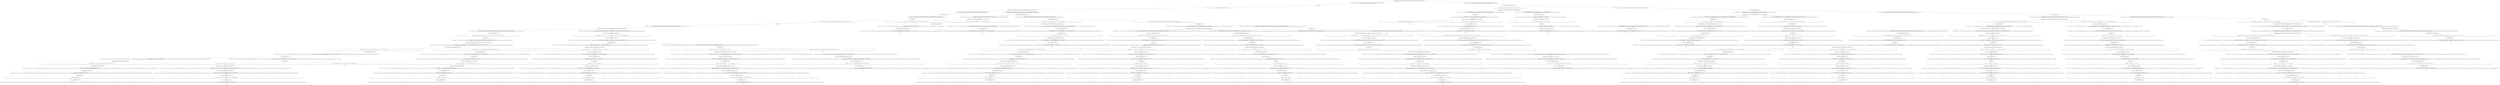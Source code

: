 digraph {
    graph [rankdir=TB
          ,bgcolor=transparent];
    node [shape=box
         ,fillcolor=white
         ,style=filled];
    0 [label=<O <BR/> Unfold splito v<SUB>0</SUB> v<SUB>1</SUB> (Zero : C Succ [C Succ [Zero]] : [C Succ [Zero]]) (C Succ [C Succ [C Succ [C Succ [Zero]]]] : [C Succ [C Succ [C Succ [Zero]]]])>];
    1 [label=<C <BR/> Unfold le Zero v<SUB>0</SUB>, Unfold splito v<SUB>0</SUB> v<SUB>3</SUB> (C Succ [C Succ [Zero]] : [C Succ [Zero]]) (C Succ [C Succ [C Succ [C Succ [Zero]]]] : [C Succ [C Succ [C Succ [Zero]]]]) <BR/>  [ v<SUB>1</SUB> &rarr; v<SUB>2</SUB> : v<SUB>3</SUB>, v<SUB>2</SUB> &rarr; Zero, v<SUB>4</SUB> &rarr; C Succ [C Succ [Zero]] : [C Succ [Zero]] ] >];
    2 [label=<C <BR/> Unfold gt (C Succ [C Succ [C Succ [C Succ [Zero]]]]) v<SUB>0</SUB>, Unfold splito v<SUB>0</SUB> v<SUB>3</SUB> (Zero : C Succ [C Succ [Zero]] : [C Succ [Zero]]) ([C Succ [C Succ [C Succ [Zero]]]]) <BR/>  [ v<SUB>1</SUB> &rarr; v<SUB>2</SUB> : v<SUB>3</SUB>, v<SUB>2</SUB> &rarr; C Succ [C Succ [C Succ [C Succ [Zero]]]], v<SUB>5</SUB> &rarr; [C Succ [C Succ [C Succ [Zero]]]] ] >];
    3 [label=<O <BR/> Unfold le Zero v<SUB>0</SUB>>];
    4 [label=<C <BR/> Unfold splito v<SUB>0</SUB> v<SUB>3</SUB> (C Succ [C Succ [Zero]] : [C Succ [Zero]]) (C Succ [C Succ [C Succ [C Succ [Zero]]]] : [C Succ [C Succ [C Succ [Zero]]]]) <BR/>  [ v<SUB>1</SUB> &rarr; v<SUB>2</SUB> : v<SUB>3</SUB>, v<SUB>2</SUB> &rarr; Zero, v<SUB>4</SUB> &rarr; C Succ [C Succ [Zero]] : [C Succ [Zero]] ] >];
    5 [label=<O <BR/> Unfold splito v<SUB>0</SUB> v<SUB>3</SUB> (C Succ [C Succ [Zero]] : [C Succ [Zero]]) (C Succ [C Succ [C Succ [C Succ [Zero]]]] : [C Succ [C Succ [C Succ [Zero]]]])>];
    6 [label=<C <BR/> Unfold le (C Succ [C Succ [Zero]]) v<SUB>0</SUB>, Unfold splito v<SUB>0</SUB> v<SUB>9</SUB> ([C Succ [Zero]]) (C Succ [C Succ [C Succ [C Succ [Zero]]]] : [C Succ [C Succ [C Succ [Zero]]]]) <BR/>  [ v<SUB>1</SUB> &rarr; v<SUB>2</SUB> : v<SUB>3</SUB>, v<SUB>2</SUB> &rarr; Zero, v<SUB>3</SUB> &rarr; v<SUB>8</SUB> : v<SUB>9</SUB>, v<SUB>4</SUB> &rarr; C Succ [C Succ [Zero]] : [C Succ [Zero]], v<SUB>8</SUB> &rarr; C Succ [C Succ [Zero]], v<SUB>10</SUB> &rarr; [C Succ [Zero]] ] >];
    7 [label=<C <BR/> Unfold gt (C Succ [C Succ [C Succ [C Succ [Zero]]]]) v<SUB>0</SUB>, Unfold splito v<SUB>0</SUB> v<SUB>9</SUB> (C Succ [C Succ [Zero]] : [C Succ [Zero]]) ([C Succ [C Succ [C Succ [Zero]]]]) <BR/>  [ v<SUB>1</SUB> &rarr; v<SUB>2</SUB> : v<SUB>3</SUB>, v<SUB>2</SUB> &rarr; Zero, v<SUB>3</SUB> &rarr; v<SUB>8</SUB> : v<SUB>9</SUB>, v<SUB>4</SUB> &rarr; C Succ [C Succ [Zero]] : [C Succ [Zero]], v<SUB>8</SUB> &rarr; C Succ [C Succ [C Succ [C Succ [Zero]]]], v<SUB>11</SUB> &rarr; [C Succ [C Succ [C Succ [Zero]]]] ] >];
    8 [label=<O <BR/> Unfold le (C Succ [C Succ [Zero]]) v<SUB>0</SUB>>];
    9 [label=<C <BR/> Memo le (C Succ [Zero]) v<SUB>13</SUB>, Unfold splito (C Succ [v<SUB>13</SUB>]) v<SUB>9</SUB> ([C Succ [Zero]]) (C Succ [C Succ [C Succ [C Succ [Zero]]]] : [C Succ [C Succ [C Succ [Zero]]]]) <BR/>  [ v<SUB>0</SUB> &rarr; C Succ [v<SUB>13</SUB>], v<SUB>1</SUB> &rarr; v<SUB>2</SUB> : v<SUB>3</SUB>, v<SUB>2</SUB> &rarr; Zero, v<SUB>3</SUB> &rarr; v<SUB>8</SUB> : v<SUB>9</SUB>, v<SUB>4</SUB> &rarr; C Succ [C Succ [Zero]] : [C Succ [Zero]], v<SUB>8</SUB> &rarr; C Succ [C Succ [Zero]], v<SUB>10</SUB> &rarr; [C Succ [Zero]], v<SUB>12</SUB> &rarr; C Succ [Zero] ] >];
    10 [label=<O <BR/> Memo le (C Succ [Zero]) v<SUB>13</SUB>>];
    11 [label=<C <BR/> Memo le Zero v<SUB>15</SUB>, Unfold splito (C Succ [C Succ [v<SUB>15</SUB>]]) v<SUB>9</SUB> ([C Succ [Zero]]) (C Succ [C Succ [C Succ [C Succ [Zero]]]] : [C Succ [C Succ [C Succ [Zero]]]]) <BR/>  [ v<SUB>0</SUB> &rarr; C Succ [v<SUB>13</SUB>], v<SUB>1</SUB> &rarr; v<SUB>2</SUB> : v<SUB>3</SUB>, v<SUB>2</SUB> &rarr; Zero, v<SUB>3</SUB> &rarr; v<SUB>8</SUB> : v<SUB>9</SUB>, v<SUB>4</SUB> &rarr; C Succ [C Succ [Zero]] : [C Succ [Zero]], v<SUB>8</SUB> &rarr; C Succ [C Succ [Zero]], v<SUB>10</SUB> &rarr; [C Succ [Zero]], v<SUB>12</SUB> &rarr; C Succ [Zero], v<SUB>13</SUB> &rarr; C Succ [v<SUB>15</SUB>], v<SUB>14</SUB> &rarr; Zero ] >];
    12 [label=<O <BR/> Memo le Zero v<SUB>15</SUB>>];
    13 [label=<C <BR/> Unfold splito (C Succ [C Succ [v<SUB>15</SUB>]]) v<SUB>9</SUB> ([C Succ [Zero]]) (C Succ [C Succ [C Succ [C Succ [Zero]]]] : [C Succ [C Succ [C Succ [Zero]]]]) <BR/>  [ v<SUB>0</SUB> &rarr; C Succ [v<SUB>13</SUB>], v<SUB>1</SUB> &rarr; v<SUB>2</SUB> : v<SUB>3</SUB>, v<SUB>2</SUB> &rarr; Zero, v<SUB>3</SUB> &rarr; v<SUB>8</SUB> : v<SUB>9</SUB>, v<SUB>4</SUB> &rarr; C Succ [C Succ [Zero]] : [C Succ [Zero]], v<SUB>8</SUB> &rarr; C Succ [C Succ [Zero]], v<SUB>10</SUB> &rarr; [C Succ [Zero]], v<SUB>12</SUB> &rarr; C Succ [Zero], v<SUB>13</SUB> &rarr; C Succ [v<SUB>15</SUB>], v<SUB>14</SUB> &rarr; Zero ] >];
    14 [label=<O <BR/> Unfold splito (C Succ [C Succ [v<SUB>15</SUB>]]) v<SUB>9</SUB> ([C Succ [Zero]]) (C Succ [C Succ [C Succ [C Succ [Zero]]]] : [C Succ [C Succ [C Succ [Zero]]]])>];
    15 [label=<C <BR/> Unfold le (C Succ [Zero]) (C Succ [C Succ [v<SUB>15</SUB>]]), Unfold splito (C Succ [C Succ [v<SUB>15</SUB>]]) v<SUB>19</SUB> [] (C Succ [C Succ [C Succ [C Succ [Zero]]]] : [C Succ [C Succ [C Succ [Zero]]]]) <BR/>  [ v<SUB>0</SUB> &rarr; C Succ [v<SUB>13</SUB>], v<SUB>1</SUB> &rarr; v<SUB>2</SUB> : v<SUB>3</SUB>, v<SUB>2</SUB> &rarr; Zero, v<SUB>3</SUB> &rarr; v<SUB>8</SUB> : v<SUB>9</SUB>, v<SUB>4</SUB> &rarr; C Succ [C Succ [Zero]] : [C Succ [Zero]], v<SUB>8</SUB> &rarr; C Succ [C Succ [Zero]], v<SUB>9</SUB> &rarr; v<SUB>18</SUB> : v<SUB>19</SUB>, v<SUB>10</SUB> &rarr; [C Succ [Zero]], v<SUB>12</SUB> &rarr; C Succ [Zero], v<SUB>13</SUB> &rarr; C Succ [v<SUB>15</SUB>], v<SUB>14</SUB> &rarr; Zero, v<SUB>18</SUB> &rarr; C Succ [Zero], v<SUB>20</SUB> &rarr; [] ] >];
    16 [label=<C <BR/> Unfold gt (C Succ [C Succ [C Succ [C Succ [Zero]]]]) (C Succ [C Succ [v<SUB>15</SUB>]]), Unfold splito (C Succ [C Succ [v<SUB>15</SUB>]]) v<SUB>19</SUB> ([C Succ [Zero]]) ([C Succ [C Succ [C Succ [Zero]]]]) <BR/>  [ v<SUB>0</SUB> &rarr; C Succ [v<SUB>13</SUB>], v<SUB>1</SUB> &rarr; v<SUB>2</SUB> : v<SUB>3</SUB>, v<SUB>2</SUB> &rarr; Zero, v<SUB>3</SUB> &rarr; v<SUB>8</SUB> : v<SUB>9</SUB>, v<SUB>4</SUB> &rarr; C Succ [C Succ [Zero]] : [C Succ [Zero]], v<SUB>8</SUB> &rarr; C Succ [C Succ [Zero]], v<SUB>9</SUB> &rarr; v<SUB>18</SUB> : v<SUB>19</SUB>, v<SUB>10</SUB> &rarr; [C Succ [Zero]], v<SUB>12</SUB> &rarr; C Succ [Zero], v<SUB>13</SUB> &rarr; C Succ [v<SUB>15</SUB>], v<SUB>14</SUB> &rarr; Zero, v<SUB>18</SUB> &rarr; C Succ [C Succ [C Succ [C Succ [Zero]]]], v<SUB>21</SUB> &rarr; [C Succ [C Succ [C Succ [Zero]]]] ] >];
    17 [label=<O <BR/> Unfold le (C Succ [Zero]) (C Succ [C Succ [v<SUB>15</SUB>]])>];
    18 [label=<C <BR/> Memo le Zero (C Succ [v<SUB>15</SUB>]), Unfold splito (C Succ [C Succ [v<SUB>15</SUB>]]) v<SUB>19</SUB> [] (C Succ [C Succ [C Succ [C Succ [Zero]]]] : [C Succ [C Succ [C Succ [Zero]]]]) <BR/>  [ v<SUB>0</SUB> &rarr; C Succ [v<SUB>13</SUB>], v<SUB>1</SUB> &rarr; v<SUB>2</SUB> : v<SUB>3</SUB>, v<SUB>2</SUB> &rarr; Zero, v<SUB>3</SUB> &rarr; v<SUB>8</SUB> : v<SUB>9</SUB>, v<SUB>4</SUB> &rarr; C Succ [C Succ [Zero]] : [C Succ [Zero]], v<SUB>8</SUB> &rarr; C Succ [C Succ [Zero]], v<SUB>9</SUB> &rarr; v<SUB>18</SUB> : v<SUB>19</SUB>, v<SUB>10</SUB> &rarr; [C Succ [Zero]], v<SUB>12</SUB> &rarr; C Succ [Zero], v<SUB>13</SUB> &rarr; C Succ [v<SUB>15</SUB>], v<SUB>14</SUB> &rarr; Zero, v<SUB>18</SUB> &rarr; C Succ [Zero], v<SUB>20</SUB> &rarr; [], v<SUB>22</SUB> &rarr; Zero, v<SUB>23</SUB> &rarr; C Succ [v<SUB>15</SUB>] ] >];
    19 [label=<O <BR/> Memo le Zero (C Succ [v<SUB>15</SUB>])>];
    20 [label=<C <BR/> Unfold splito (C Succ [C Succ [v<SUB>15</SUB>]]) v<SUB>19</SUB> [] (C Succ [C Succ [C Succ [C Succ [Zero]]]] : [C Succ [C Succ [C Succ [Zero]]]]) <BR/>  [ v<SUB>0</SUB> &rarr; C Succ [v<SUB>13</SUB>], v<SUB>1</SUB> &rarr; v<SUB>2</SUB> : v<SUB>3</SUB>, v<SUB>2</SUB> &rarr; Zero, v<SUB>3</SUB> &rarr; v<SUB>8</SUB> : v<SUB>9</SUB>, v<SUB>4</SUB> &rarr; C Succ [C Succ [Zero]] : [C Succ [Zero]], v<SUB>8</SUB> &rarr; C Succ [C Succ [Zero]], v<SUB>9</SUB> &rarr; v<SUB>18</SUB> : v<SUB>19</SUB>, v<SUB>10</SUB> &rarr; [C Succ [Zero]], v<SUB>12</SUB> &rarr; C Succ [Zero], v<SUB>13</SUB> &rarr; C Succ [v<SUB>15</SUB>], v<SUB>14</SUB> &rarr; Zero, v<SUB>18</SUB> &rarr; C Succ [Zero], v<SUB>20</SUB> &rarr; [], v<SUB>22</SUB> &rarr; Zero, v<SUB>23</SUB> &rarr; C Succ [v<SUB>15</SUB>] ] >];
    21 [label=<O <BR/> Unfold splito (C Succ [C Succ [v<SUB>15</SUB>]]) v<SUB>19</SUB> [] (C Succ [C Succ [C Succ [C Succ [Zero]]]] : [C Succ [C Succ [C Succ [Zero]]]])>];
    22 [label=<C <BR/> Unfold gt (C Succ [C Succ [C Succ [C Succ [Zero]]]]) (C Succ [C Succ [v<SUB>15</SUB>]]), Unfold splito (C Succ [C Succ [v<SUB>15</SUB>]]) v<SUB>27</SUB> [] ([C Succ [C Succ [C Succ [Zero]]]]) <BR/>  [ v<SUB>0</SUB> &rarr; C Succ [v<SUB>13</SUB>], v<SUB>1</SUB> &rarr; v<SUB>2</SUB> : v<SUB>3</SUB>, v<SUB>2</SUB> &rarr; Zero, v<SUB>3</SUB> &rarr; v<SUB>8</SUB> : v<SUB>9</SUB>, v<SUB>4</SUB> &rarr; C Succ [C Succ [Zero]] : [C Succ [Zero]], v<SUB>8</SUB> &rarr; C Succ [C Succ [Zero]], v<SUB>9</SUB> &rarr; v<SUB>18</SUB> : v<SUB>19</SUB>, v<SUB>10</SUB> &rarr; [C Succ [Zero]], v<SUB>12</SUB> &rarr; C Succ [Zero], v<SUB>13</SUB> &rarr; C Succ [v<SUB>15</SUB>], v<SUB>14</SUB> &rarr; Zero, v<SUB>18</SUB> &rarr; C Succ [Zero], v<SUB>19</SUB> &rarr; v<SUB>26</SUB> : v<SUB>27</SUB>, v<SUB>20</SUB> &rarr; [], v<SUB>22</SUB> &rarr; Zero, v<SUB>23</SUB> &rarr; C Succ [v<SUB>15</SUB>], v<SUB>26</SUB> &rarr; C Succ [C Succ [C Succ [C Succ [Zero]]]], v<SUB>29</SUB> &rarr; [C Succ [C Succ [C Succ [Zero]]]] ] >];
    23 [label=<O <BR/> Unfold gt (C Succ [C Succ [C Succ [C Succ [Zero]]]]) (C Succ [C Succ [v<SUB>15</SUB>]])>];
    24 [label=<C <BR/> Memo gt (C Succ [C Succ [C Succ [Zero]]]) (C Succ [v<SUB>15</SUB>]), Unfold splito (C Succ [C Succ [v<SUB>15</SUB>]]) v<SUB>27</SUB> [] ([C Succ [C Succ [C Succ [Zero]]]]) <BR/>  [ v<SUB>0</SUB> &rarr; C Succ [v<SUB>13</SUB>], v<SUB>1</SUB> &rarr; v<SUB>2</SUB> : v<SUB>3</SUB>, v<SUB>2</SUB> &rarr; Zero, v<SUB>3</SUB> &rarr; v<SUB>8</SUB> : v<SUB>9</SUB>, v<SUB>4</SUB> &rarr; C Succ [C Succ [Zero]] : [C Succ [Zero]], v<SUB>8</SUB> &rarr; C Succ [C Succ [Zero]], v<SUB>9</SUB> &rarr; v<SUB>18</SUB> : v<SUB>19</SUB>, v<SUB>10</SUB> &rarr; [C Succ [Zero]], v<SUB>12</SUB> &rarr; C Succ [Zero], v<SUB>13</SUB> &rarr; C Succ [v<SUB>15</SUB>], v<SUB>14</SUB> &rarr; Zero, v<SUB>18</SUB> &rarr; C Succ [Zero], v<SUB>19</SUB> &rarr; v<SUB>26</SUB> : v<SUB>27</SUB>, v<SUB>20</SUB> &rarr; [], v<SUB>22</SUB> &rarr; Zero, v<SUB>23</SUB> &rarr; C Succ [v<SUB>15</SUB>], v<SUB>26</SUB> &rarr; C Succ [C Succ [C Succ [C Succ [Zero]]]], v<SUB>29</SUB> &rarr; [C Succ [C Succ [C Succ [Zero]]]], v<SUB>31</SUB> &rarr; C Succ [C Succ [C Succ [Zero]]], v<SUB>32</SUB> &rarr; C Succ [v<SUB>15</SUB>] ] >];
    25 [label=<O <BR/> Memo gt (C Succ [C Succ [C Succ [Zero]]]) (C Succ [v<SUB>15</SUB>])>];
    26 [label=<C <BR/> Memo gt (C Succ [C Succ [Zero]]) v<SUB>35</SUB>, Unfold splito (C Succ [C Succ [v<SUB>35</SUB>]]) v<SUB>27</SUB> [] ([C Succ [C Succ [C Succ [Zero]]]]) <BR/>  [ v<SUB>0</SUB> &rarr; C Succ [v<SUB>13</SUB>], v<SUB>1</SUB> &rarr; v<SUB>2</SUB> : v<SUB>3</SUB>, v<SUB>2</SUB> &rarr; Zero, v<SUB>3</SUB> &rarr; v<SUB>8</SUB> : v<SUB>9</SUB>, v<SUB>4</SUB> &rarr; C Succ [C Succ [Zero]] : [C Succ [Zero]], v<SUB>8</SUB> &rarr; C Succ [C Succ [Zero]], v<SUB>9</SUB> &rarr; v<SUB>18</SUB> : v<SUB>19</SUB>, v<SUB>10</SUB> &rarr; [C Succ [Zero]], v<SUB>12</SUB> &rarr; C Succ [Zero], v<SUB>13</SUB> &rarr; C Succ [v<SUB>15</SUB>], v<SUB>14</SUB> &rarr; Zero, v<SUB>15</SUB> &rarr; v<SUB>35</SUB>, v<SUB>18</SUB> &rarr; C Succ [Zero], v<SUB>19</SUB> &rarr; v<SUB>26</SUB> : v<SUB>27</SUB>, v<SUB>20</SUB> &rarr; [], v<SUB>22</SUB> &rarr; Zero, v<SUB>23</SUB> &rarr; C Succ [v<SUB>15</SUB>], v<SUB>26</SUB> &rarr; C Succ [C Succ [C Succ [C Succ [Zero]]]], v<SUB>29</SUB> &rarr; [C Succ [C Succ [C Succ [Zero]]]], v<SUB>31</SUB> &rarr; C Succ [C Succ [C Succ [Zero]]], v<SUB>32</SUB> &rarr; C Succ [v<SUB>15</SUB>], v<SUB>34</SUB> &rarr; C Succ [C Succ [Zero]] ] >];
    27 [label=<O <BR/> Memo gt (C Succ [C Succ [Zero]]) v<SUB>35</SUB>>];
    28 [label=<C <BR/> Unfold splito (C Succ [C Succ [Zero]]) v<SUB>27</SUB> [] ([C Succ [C Succ [C Succ [Zero]]]]) <BR/>  [ v<SUB>0</SUB> &rarr; C Succ [v<SUB>13</SUB>], v<SUB>1</SUB> &rarr; v<SUB>2</SUB> : v<SUB>3</SUB>, v<SUB>2</SUB> &rarr; Zero, v<SUB>3</SUB> &rarr; v<SUB>8</SUB> : v<SUB>9</SUB>, v<SUB>4</SUB> &rarr; C Succ [C Succ [Zero]] : [C Succ [Zero]], v<SUB>8</SUB> &rarr; C Succ [C Succ [Zero]], v<SUB>9</SUB> &rarr; v<SUB>18</SUB> : v<SUB>19</SUB>, v<SUB>10</SUB> &rarr; [C Succ [Zero]], v<SUB>12</SUB> &rarr; C Succ [Zero], v<SUB>13</SUB> &rarr; C Succ [v<SUB>15</SUB>], v<SUB>14</SUB> &rarr; Zero, v<SUB>15</SUB> &rarr; v<SUB>35</SUB>, v<SUB>18</SUB> &rarr; C Succ [Zero], v<SUB>19</SUB> &rarr; v<SUB>26</SUB> : v<SUB>27</SUB>, v<SUB>20</SUB> &rarr; [], v<SUB>22</SUB> &rarr; Zero, v<SUB>23</SUB> &rarr; C Succ [v<SUB>15</SUB>], v<SUB>26</SUB> &rarr; C Succ [C Succ [C Succ [C Succ [Zero]]]], v<SUB>29</SUB> &rarr; [C Succ [C Succ [C Succ [Zero]]]], v<SUB>31</SUB> &rarr; C Succ [C Succ [C Succ [Zero]]], v<SUB>32</SUB> &rarr; C Succ [v<SUB>15</SUB>], v<SUB>34</SUB> &rarr; C Succ [C Succ [Zero]], v<SUB>35</SUB> &rarr; Zero, v<SUB>36</SUB> &rarr; C Succ [Zero] ] >];
    29 [label=<C <BR/> Memo gt (C Succ [Zero]) v<SUB>38</SUB>, Unfold splito (C Succ [C Succ [C Succ [v<SUB>38</SUB>]]]) v<SUB>27</SUB> [] ([C Succ [C Succ [C Succ [Zero]]]]) <BR/>  [ v<SUB>0</SUB> &rarr; C Succ [v<SUB>13</SUB>], v<SUB>1</SUB> &rarr; v<SUB>2</SUB> : v<SUB>3</SUB>, v<SUB>2</SUB> &rarr; Zero, v<SUB>3</SUB> &rarr; v<SUB>8</SUB> : v<SUB>9</SUB>, v<SUB>4</SUB> &rarr; C Succ [C Succ [Zero]] : [C Succ [Zero]], v<SUB>8</SUB> &rarr; C Succ [C Succ [Zero]], v<SUB>9</SUB> &rarr; v<SUB>18</SUB> : v<SUB>19</SUB>, v<SUB>10</SUB> &rarr; [C Succ [Zero]], v<SUB>12</SUB> &rarr; C Succ [Zero], v<SUB>13</SUB> &rarr; C Succ [v<SUB>15</SUB>], v<SUB>14</SUB> &rarr; Zero, v<SUB>15</SUB> &rarr; v<SUB>35</SUB>, v<SUB>18</SUB> &rarr; C Succ [Zero], v<SUB>19</SUB> &rarr; v<SUB>26</SUB> : v<SUB>27</SUB>, v<SUB>20</SUB> &rarr; [], v<SUB>22</SUB> &rarr; Zero, v<SUB>23</SUB> &rarr; C Succ [v<SUB>15</SUB>], v<SUB>26</SUB> &rarr; C Succ [C Succ [C Succ [C Succ [Zero]]]], v<SUB>29</SUB> &rarr; [C Succ [C Succ [C Succ [Zero]]]], v<SUB>31</SUB> &rarr; C Succ [C Succ [C Succ [Zero]]], v<SUB>32</SUB> &rarr; C Succ [v<SUB>15</SUB>], v<SUB>34</SUB> &rarr; C Succ [C Succ [Zero]], v<SUB>35</SUB> &rarr; C Succ [v<SUB>38</SUB>], v<SUB>37</SUB> &rarr; C Succ [Zero] ] >];
    30 [label=<O <BR/> Unfold splito (C Succ [C Succ [Zero]]) v<SUB>27</SUB> [] ([C Succ [C Succ [C Succ [Zero]]]])>];
    31 [label=<C <BR/> Unfold gt (C Succ [C Succ [C Succ [Zero]]]) (C Succ [C Succ [Zero]]), Unfold splito (C Succ [C Succ [Zero]]) v<SUB>40</SUB> [] [] <BR/>  [ v<SUB>0</SUB> &rarr; C Succ [v<SUB>13</SUB>], v<SUB>1</SUB> &rarr; v<SUB>2</SUB> : v<SUB>3</SUB>, v<SUB>2</SUB> &rarr; Zero, v<SUB>3</SUB> &rarr; v<SUB>8</SUB> : v<SUB>9</SUB>, v<SUB>4</SUB> &rarr; C Succ [C Succ [Zero]] : [C Succ [Zero]], v<SUB>8</SUB> &rarr; C Succ [C Succ [Zero]], v<SUB>9</SUB> &rarr; v<SUB>18</SUB> : v<SUB>19</SUB>, v<SUB>10</SUB> &rarr; [C Succ [Zero]], v<SUB>12</SUB> &rarr; C Succ [Zero], v<SUB>13</SUB> &rarr; C Succ [v<SUB>15</SUB>], v<SUB>14</SUB> &rarr; Zero, v<SUB>15</SUB> &rarr; v<SUB>35</SUB>, v<SUB>18</SUB> &rarr; C Succ [Zero], v<SUB>19</SUB> &rarr; v<SUB>26</SUB> : v<SUB>27</SUB>, v<SUB>20</SUB> &rarr; [], v<SUB>22</SUB> &rarr; Zero, v<SUB>23</SUB> &rarr; C Succ [v<SUB>15</SUB>], v<SUB>26</SUB> &rarr; C Succ [C Succ [C Succ [C Succ [Zero]]]], v<SUB>27</SUB> &rarr; v<SUB>39</SUB> : v<SUB>40</SUB>, v<SUB>29</SUB> &rarr; [C Succ [C Succ [C Succ [Zero]]]], v<SUB>31</SUB> &rarr; C Succ [C Succ [C Succ [Zero]]], v<SUB>32</SUB> &rarr; C Succ [v<SUB>15</SUB>], v<SUB>34</SUB> &rarr; C Succ [C Succ [Zero]], v<SUB>35</SUB> &rarr; Zero, v<SUB>36</SUB> &rarr; C Succ [Zero], v<SUB>39</SUB> &rarr; C Succ [C Succ [C Succ [Zero]]], v<SUB>42</SUB> &rarr; [] ] >];
    32 [label=<O <BR/> Unfold gt (C Succ [C Succ [C Succ [Zero]]]) (C Succ [C Succ [Zero]])>];
    33 [label=<C <BR/> Memo gt (C Succ [C Succ [Zero]]) (C Succ [Zero]), Unfold splito (C Succ [C Succ [Zero]]) v<SUB>40</SUB> [] [] <BR/>  [ v<SUB>0</SUB> &rarr; C Succ [v<SUB>13</SUB>], v<SUB>1</SUB> &rarr; v<SUB>2</SUB> : v<SUB>3</SUB>, v<SUB>2</SUB> &rarr; Zero, v<SUB>3</SUB> &rarr; v<SUB>8</SUB> : v<SUB>9</SUB>, v<SUB>4</SUB> &rarr; C Succ [C Succ [Zero]] : [C Succ [Zero]], v<SUB>8</SUB> &rarr; C Succ [C Succ [Zero]], v<SUB>9</SUB> &rarr; v<SUB>18</SUB> : v<SUB>19</SUB>, v<SUB>10</SUB> &rarr; [C Succ [Zero]], v<SUB>12</SUB> &rarr; C Succ [Zero], v<SUB>13</SUB> &rarr; C Succ [v<SUB>15</SUB>], v<SUB>14</SUB> &rarr; Zero, v<SUB>15</SUB> &rarr; v<SUB>35</SUB>, v<SUB>18</SUB> &rarr; C Succ [Zero], v<SUB>19</SUB> &rarr; v<SUB>26</SUB> : v<SUB>27</SUB>, v<SUB>20</SUB> &rarr; [], v<SUB>22</SUB> &rarr; Zero, v<SUB>23</SUB> &rarr; C Succ [v<SUB>15</SUB>], v<SUB>26</SUB> &rarr; C Succ [C Succ [C Succ [C Succ [Zero]]]], v<SUB>27</SUB> &rarr; v<SUB>39</SUB> : v<SUB>40</SUB>, v<SUB>29</SUB> &rarr; [C Succ [C Succ [C Succ [Zero]]]], v<SUB>31</SUB> &rarr; C Succ [C Succ [C Succ [Zero]]], v<SUB>32</SUB> &rarr; C Succ [v<SUB>15</SUB>], v<SUB>34</SUB> &rarr; C Succ [C Succ [Zero]], v<SUB>35</SUB> &rarr; Zero, v<SUB>36</SUB> &rarr; C Succ [Zero], v<SUB>39</SUB> &rarr; C Succ [C Succ [C Succ [Zero]]], v<SUB>42</SUB> &rarr; [], v<SUB>44</SUB> &rarr; C Succ [C Succ [Zero]], v<SUB>45</SUB> &rarr; C Succ [Zero] ] >];
    34 [label=<O <BR/> Memo gt (C Succ [C Succ [Zero]]) (C Succ [Zero])>];
    35 [label=<C <BR/> Memo gt (C Succ [Zero]) Zero, Unfold splito (C Succ [C Succ [Zero]]) v<SUB>40</SUB> [] [] <BR/>  [ v<SUB>0</SUB> &rarr; C Succ [v<SUB>13</SUB>], v<SUB>1</SUB> &rarr; v<SUB>2</SUB> : v<SUB>3</SUB>, v<SUB>2</SUB> &rarr; Zero, v<SUB>3</SUB> &rarr; v<SUB>8</SUB> : v<SUB>9</SUB>, v<SUB>4</SUB> &rarr; C Succ [C Succ [Zero]] : [C Succ [Zero]], v<SUB>8</SUB> &rarr; C Succ [C Succ [Zero]], v<SUB>9</SUB> &rarr; v<SUB>18</SUB> : v<SUB>19</SUB>, v<SUB>10</SUB> &rarr; [C Succ [Zero]], v<SUB>12</SUB> &rarr; C Succ [Zero], v<SUB>13</SUB> &rarr; C Succ [v<SUB>15</SUB>], v<SUB>14</SUB> &rarr; Zero, v<SUB>15</SUB> &rarr; v<SUB>35</SUB>, v<SUB>18</SUB> &rarr; C Succ [Zero], v<SUB>19</SUB> &rarr; v<SUB>26</SUB> : v<SUB>27</SUB>, v<SUB>20</SUB> &rarr; [], v<SUB>22</SUB> &rarr; Zero, v<SUB>23</SUB> &rarr; C Succ [v<SUB>15</SUB>], v<SUB>26</SUB> &rarr; C Succ [C Succ [C Succ [C Succ [Zero]]]], v<SUB>27</SUB> &rarr; v<SUB>39</SUB> : v<SUB>40</SUB>, v<SUB>29</SUB> &rarr; [C Succ [C Succ [C Succ [Zero]]]], v<SUB>31</SUB> &rarr; C Succ [C Succ [C Succ [Zero]]], v<SUB>32</SUB> &rarr; C Succ [v<SUB>15</SUB>], v<SUB>34</SUB> &rarr; C Succ [C Succ [Zero]], v<SUB>35</SUB> &rarr; Zero, v<SUB>36</SUB> &rarr; C Succ [Zero], v<SUB>39</SUB> &rarr; C Succ [C Succ [C Succ [Zero]]], v<SUB>42</SUB> &rarr; [], v<SUB>44</SUB> &rarr; C Succ [C Succ [Zero]], v<SUB>45</SUB> &rarr; C Succ [Zero], v<SUB>47</SUB> &rarr; C Succ [Zero], v<SUB>48</SUB> &rarr; Zero ] >];
    36 [label=<O <BR/> Memo gt (C Succ [Zero]) Zero>];
    37 [label=<C <BR/> Unfold splito (C Succ [C Succ [Zero]]) v<SUB>40</SUB> [] [] <BR/>  [ v<SUB>0</SUB> &rarr; C Succ [v<SUB>13</SUB>], v<SUB>1</SUB> &rarr; v<SUB>2</SUB> : v<SUB>3</SUB>, v<SUB>2</SUB> &rarr; Zero, v<SUB>3</SUB> &rarr; v<SUB>8</SUB> : v<SUB>9</SUB>, v<SUB>4</SUB> &rarr; C Succ [C Succ [Zero]] : [C Succ [Zero]], v<SUB>8</SUB> &rarr; C Succ [C Succ [Zero]], v<SUB>9</SUB> &rarr; v<SUB>18</SUB> : v<SUB>19</SUB>, v<SUB>10</SUB> &rarr; [C Succ [Zero]], v<SUB>12</SUB> &rarr; C Succ [Zero], v<SUB>13</SUB> &rarr; C Succ [v<SUB>15</SUB>], v<SUB>14</SUB> &rarr; Zero, v<SUB>15</SUB> &rarr; v<SUB>35</SUB>, v<SUB>18</SUB> &rarr; C Succ [Zero], v<SUB>19</SUB> &rarr; v<SUB>26</SUB> : v<SUB>27</SUB>, v<SUB>20</SUB> &rarr; [], v<SUB>22</SUB> &rarr; Zero, v<SUB>23</SUB> &rarr; C Succ [v<SUB>15</SUB>], v<SUB>26</SUB> &rarr; C Succ [C Succ [C Succ [C Succ [Zero]]]], v<SUB>27</SUB> &rarr; v<SUB>39</SUB> : v<SUB>40</SUB>, v<SUB>29</SUB> &rarr; [C Succ [C Succ [C Succ [Zero]]]], v<SUB>31</SUB> &rarr; C Succ [C Succ [C Succ [Zero]]], v<SUB>32</SUB> &rarr; C Succ [v<SUB>15</SUB>], v<SUB>34</SUB> &rarr; C Succ [C Succ [Zero]], v<SUB>35</SUB> &rarr; Zero, v<SUB>36</SUB> &rarr; C Succ [Zero], v<SUB>39</SUB> &rarr; C Succ [C Succ [C Succ [Zero]]], v<SUB>42</SUB> &rarr; [], v<SUB>44</SUB> &rarr; C Succ [C Succ [Zero]], v<SUB>45</SUB> &rarr; C Succ [Zero], v<SUB>47</SUB> &rarr; C Succ [Zero], v<SUB>48</SUB> &rarr; Zero, v<SUB>49</SUB> &rarr; Zero ] >];
    38 [label=<O <BR/> Unfold splito (C Succ [C Succ [Zero]]) v<SUB>40</SUB> [] []>];
    39 [label=<S <BR/>  [ v<SUB>0</SUB> &rarr; C Succ [v<SUB>13</SUB>], v<SUB>1</SUB> &rarr; v<SUB>2</SUB> : v<SUB>3</SUB>, v<SUB>2</SUB> &rarr; Zero, v<SUB>3</SUB> &rarr; v<SUB>8</SUB> : v<SUB>9</SUB>, v<SUB>4</SUB> &rarr; C Succ [C Succ [Zero]] : [C Succ [Zero]], v<SUB>8</SUB> &rarr; C Succ [C Succ [Zero]], v<SUB>9</SUB> &rarr; v<SUB>18</SUB> : v<SUB>19</SUB>, v<SUB>10</SUB> &rarr; [C Succ [Zero]], v<SUB>12</SUB> &rarr; C Succ [Zero], v<SUB>13</SUB> &rarr; C Succ [v<SUB>15</SUB>], v<SUB>14</SUB> &rarr; Zero, v<SUB>15</SUB> &rarr; v<SUB>35</SUB>, v<SUB>18</SUB> &rarr; C Succ [Zero], v<SUB>19</SUB> &rarr; v<SUB>26</SUB> : v<SUB>27</SUB>, v<SUB>20</SUB> &rarr; [], v<SUB>22</SUB> &rarr; Zero, v<SUB>23</SUB> &rarr; C Succ [v<SUB>15</SUB>], v<SUB>26</SUB> &rarr; C Succ [C Succ [C Succ [C Succ [Zero]]]], v<SUB>27</SUB> &rarr; v<SUB>39</SUB> : v<SUB>40</SUB>, v<SUB>29</SUB> &rarr; [C Succ [C Succ [C Succ [Zero]]]], v<SUB>31</SUB> &rarr; C Succ [C Succ [C Succ [Zero]]], v<SUB>32</SUB> &rarr; C Succ [v<SUB>15</SUB>], v<SUB>34</SUB> &rarr; C Succ [C Succ [Zero]], v<SUB>35</SUB> &rarr; Zero, v<SUB>36</SUB> &rarr; C Succ [Zero], v<SUB>39</SUB> &rarr; C Succ [C Succ [C Succ [Zero]]], v<SUB>40</SUB> &rarr; [], v<SUB>42</SUB> &rarr; [], v<SUB>44</SUB> &rarr; C Succ [C Succ [Zero]], v<SUB>45</SUB> &rarr; C Succ [Zero], v<SUB>47</SUB> &rarr; C Succ [Zero], v<SUB>48</SUB> &rarr; Zero, v<SUB>49</SUB> &rarr; Zero ] >];
    40 [label=<O <BR/> Memo gt (C Succ [Zero]) v<SUB>38</SUB>>];
    41 [label=<C <BR/> Unfold splito (C Succ [C Succ [C Succ [Zero]]]) v<SUB>27</SUB> [] ([C Succ [C Succ [C Succ [Zero]]]]) <BR/>  [ v<SUB>0</SUB> &rarr; C Succ [v<SUB>13</SUB>], v<SUB>1</SUB> &rarr; v<SUB>2</SUB> : v<SUB>3</SUB>, v<SUB>2</SUB> &rarr; Zero, v<SUB>3</SUB> &rarr; v<SUB>8</SUB> : v<SUB>9</SUB>, v<SUB>4</SUB> &rarr; C Succ [C Succ [Zero]] : [C Succ [Zero]], v<SUB>8</SUB> &rarr; C Succ [C Succ [Zero]], v<SUB>9</SUB> &rarr; v<SUB>18</SUB> : v<SUB>19</SUB>, v<SUB>10</SUB> &rarr; [C Succ [Zero]], v<SUB>12</SUB> &rarr; C Succ [Zero], v<SUB>13</SUB> &rarr; C Succ [v<SUB>15</SUB>], v<SUB>14</SUB> &rarr; Zero, v<SUB>15</SUB> &rarr; v<SUB>35</SUB>, v<SUB>18</SUB> &rarr; C Succ [Zero], v<SUB>19</SUB> &rarr; v<SUB>26</SUB> : v<SUB>27</SUB>, v<SUB>20</SUB> &rarr; [], v<SUB>22</SUB> &rarr; Zero, v<SUB>23</SUB> &rarr; C Succ [v<SUB>15</SUB>], v<SUB>26</SUB> &rarr; C Succ [C Succ [C Succ [C Succ [Zero]]]], v<SUB>29</SUB> &rarr; [C Succ [C Succ [C Succ [Zero]]]], v<SUB>31</SUB> &rarr; C Succ [C Succ [C Succ [Zero]]], v<SUB>32</SUB> &rarr; C Succ [v<SUB>15</SUB>], v<SUB>34</SUB> &rarr; C Succ [C Succ [Zero]], v<SUB>35</SUB> &rarr; C Succ [v<SUB>38</SUB>], v<SUB>37</SUB> &rarr; C Succ [Zero], v<SUB>38</SUB> &rarr; Zero, v<SUB>39</SUB> &rarr; Zero ] >];
    42 [label=<C <BR/> Memo gt Zero v<SUB>41</SUB>, Unfold splito (C Succ [C Succ [C Succ [C Succ [v<SUB>41</SUB>]]]]) v<SUB>27</SUB> [] ([C Succ [C Succ [C Succ [Zero]]]]) <BR/>  [ v<SUB>0</SUB> &rarr; C Succ [v<SUB>13</SUB>], v<SUB>1</SUB> &rarr; v<SUB>2</SUB> : v<SUB>3</SUB>, v<SUB>2</SUB> &rarr; Zero, v<SUB>3</SUB> &rarr; v<SUB>8</SUB> : v<SUB>9</SUB>, v<SUB>4</SUB> &rarr; C Succ [C Succ [Zero]] : [C Succ [Zero]], v<SUB>8</SUB> &rarr; C Succ [C Succ [Zero]], v<SUB>9</SUB> &rarr; v<SUB>18</SUB> : v<SUB>19</SUB>, v<SUB>10</SUB> &rarr; [C Succ [Zero]], v<SUB>12</SUB> &rarr; C Succ [Zero], v<SUB>13</SUB> &rarr; C Succ [v<SUB>15</SUB>], v<SUB>14</SUB> &rarr; Zero, v<SUB>15</SUB> &rarr; v<SUB>35</SUB>, v<SUB>18</SUB> &rarr; C Succ [Zero], v<SUB>19</SUB> &rarr; v<SUB>26</SUB> : v<SUB>27</SUB>, v<SUB>20</SUB> &rarr; [], v<SUB>22</SUB> &rarr; Zero, v<SUB>23</SUB> &rarr; C Succ [v<SUB>15</SUB>], v<SUB>26</SUB> &rarr; C Succ [C Succ [C Succ [C Succ [Zero]]]], v<SUB>29</SUB> &rarr; [C Succ [C Succ [C Succ [Zero]]]], v<SUB>31</SUB> &rarr; C Succ [C Succ [C Succ [Zero]]], v<SUB>32</SUB> &rarr; C Succ [v<SUB>15</SUB>], v<SUB>34</SUB> &rarr; C Succ [C Succ [Zero]], v<SUB>35</SUB> &rarr; C Succ [v<SUB>38</SUB>], v<SUB>37</SUB> &rarr; C Succ [Zero], v<SUB>38</SUB> &rarr; C Succ [v<SUB>41</SUB>], v<SUB>40</SUB> &rarr; Zero ] >];
    43 [label=<O <BR/> Unfold splito (C Succ [C Succ [C Succ [Zero]]]) v<SUB>27</SUB> [] ([C Succ [C Succ [C Succ [Zero]]]])>];
    44 [label=<C <BR/> Unfold gt (C Succ [C Succ [C Succ [Zero]]]) (C Succ [C Succ [C Succ [Zero]]]), Unfold splito (C Succ [C Succ [C Succ [Zero]]]) v<SUB>43</SUB> [] [] <BR/>  [ v<SUB>0</SUB> &rarr; C Succ [v<SUB>13</SUB>], v<SUB>1</SUB> &rarr; v<SUB>2</SUB> : v<SUB>3</SUB>, v<SUB>2</SUB> &rarr; Zero, v<SUB>3</SUB> &rarr; v<SUB>8</SUB> : v<SUB>9</SUB>, v<SUB>4</SUB> &rarr; C Succ [C Succ [Zero]] : [C Succ [Zero]], v<SUB>8</SUB> &rarr; C Succ [C Succ [Zero]], v<SUB>9</SUB> &rarr; v<SUB>18</SUB> : v<SUB>19</SUB>, v<SUB>10</SUB> &rarr; [C Succ [Zero]], v<SUB>12</SUB> &rarr; C Succ [Zero], v<SUB>13</SUB> &rarr; C Succ [v<SUB>15</SUB>], v<SUB>14</SUB> &rarr; Zero, v<SUB>15</SUB> &rarr; v<SUB>35</SUB>, v<SUB>18</SUB> &rarr; C Succ [Zero], v<SUB>19</SUB> &rarr; v<SUB>26</SUB> : v<SUB>27</SUB>, v<SUB>20</SUB> &rarr; [], v<SUB>22</SUB> &rarr; Zero, v<SUB>23</SUB> &rarr; C Succ [v<SUB>15</SUB>], v<SUB>26</SUB> &rarr; C Succ [C Succ [C Succ [C Succ [Zero]]]], v<SUB>27</SUB> &rarr; v<SUB>42</SUB> : v<SUB>43</SUB>, v<SUB>29</SUB> &rarr; [C Succ [C Succ [C Succ [Zero]]]], v<SUB>31</SUB> &rarr; C Succ [C Succ [C Succ [Zero]]], v<SUB>32</SUB> &rarr; C Succ [v<SUB>15</SUB>], v<SUB>34</SUB> &rarr; C Succ [C Succ [Zero]], v<SUB>35</SUB> &rarr; C Succ [v<SUB>38</SUB>], v<SUB>37</SUB> &rarr; C Succ [Zero], v<SUB>38</SUB> &rarr; Zero, v<SUB>39</SUB> &rarr; Zero, v<SUB>42</SUB> &rarr; C Succ [C Succ [C Succ [Zero]]], v<SUB>45</SUB> &rarr; [] ] >];
    45 [label=<O <BR/> Unfold gt (C Succ [C Succ [C Succ [Zero]]]) (C Succ [C Succ [C Succ [Zero]]])>];
    46 [label=<C <BR/> Memo gt (C Succ [C Succ [Zero]]) (C Succ [C Succ [Zero]]), Unfold splito (C Succ [C Succ [C Succ [Zero]]]) v<SUB>43</SUB> [] [] <BR/>  [ v<SUB>0</SUB> &rarr; C Succ [v<SUB>13</SUB>], v<SUB>1</SUB> &rarr; v<SUB>2</SUB> : v<SUB>3</SUB>, v<SUB>2</SUB> &rarr; Zero, v<SUB>3</SUB> &rarr; v<SUB>8</SUB> : v<SUB>9</SUB>, v<SUB>4</SUB> &rarr; C Succ [C Succ [Zero]] : [C Succ [Zero]], v<SUB>8</SUB> &rarr; C Succ [C Succ [Zero]], v<SUB>9</SUB> &rarr; v<SUB>18</SUB> : v<SUB>19</SUB>, v<SUB>10</SUB> &rarr; [C Succ [Zero]], v<SUB>12</SUB> &rarr; C Succ [Zero], v<SUB>13</SUB> &rarr; C Succ [v<SUB>15</SUB>], v<SUB>14</SUB> &rarr; Zero, v<SUB>15</SUB> &rarr; v<SUB>35</SUB>, v<SUB>18</SUB> &rarr; C Succ [Zero], v<SUB>19</SUB> &rarr; v<SUB>26</SUB> : v<SUB>27</SUB>, v<SUB>20</SUB> &rarr; [], v<SUB>22</SUB> &rarr; Zero, v<SUB>23</SUB> &rarr; C Succ [v<SUB>15</SUB>], v<SUB>26</SUB> &rarr; C Succ [C Succ [C Succ [C Succ [Zero]]]], v<SUB>27</SUB> &rarr; v<SUB>42</SUB> : v<SUB>43</SUB>, v<SUB>29</SUB> &rarr; [C Succ [C Succ [C Succ [Zero]]]], v<SUB>31</SUB> &rarr; C Succ [C Succ [C Succ [Zero]]], v<SUB>32</SUB> &rarr; C Succ [v<SUB>15</SUB>], v<SUB>34</SUB> &rarr; C Succ [C Succ [Zero]], v<SUB>35</SUB> &rarr; C Succ [v<SUB>38</SUB>], v<SUB>37</SUB> &rarr; C Succ [Zero], v<SUB>38</SUB> &rarr; Zero, v<SUB>39</SUB> &rarr; Zero, v<SUB>42</SUB> &rarr; C Succ [C Succ [C Succ [Zero]]], v<SUB>45</SUB> &rarr; [], v<SUB>47</SUB> &rarr; C Succ [C Succ [Zero]], v<SUB>48</SUB> &rarr; C Succ [C Succ [Zero]] ] >];
    47 [label=<O <BR/> Memo gt (C Succ [C Succ [Zero]]) (C Succ [C Succ [Zero]])>];
    48 [label=<C <BR/> Memo gt (C Succ [Zero]) (C Succ [Zero]), Unfold splito (C Succ [C Succ [C Succ [Zero]]]) v<SUB>43</SUB> [] [] <BR/>  [ v<SUB>0</SUB> &rarr; C Succ [v<SUB>13</SUB>], v<SUB>1</SUB> &rarr; v<SUB>2</SUB> : v<SUB>3</SUB>, v<SUB>2</SUB> &rarr; Zero, v<SUB>3</SUB> &rarr; v<SUB>8</SUB> : v<SUB>9</SUB>, v<SUB>4</SUB> &rarr; C Succ [C Succ [Zero]] : [C Succ [Zero]], v<SUB>8</SUB> &rarr; C Succ [C Succ [Zero]], v<SUB>9</SUB> &rarr; v<SUB>18</SUB> : v<SUB>19</SUB>, v<SUB>10</SUB> &rarr; [C Succ [Zero]], v<SUB>12</SUB> &rarr; C Succ [Zero], v<SUB>13</SUB> &rarr; C Succ [v<SUB>15</SUB>], v<SUB>14</SUB> &rarr; Zero, v<SUB>15</SUB> &rarr; v<SUB>35</SUB>, v<SUB>18</SUB> &rarr; C Succ [Zero], v<SUB>19</SUB> &rarr; v<SUB>26</SUB> : v<SUB>27</SUB>, v<SUB>20</SUB> &rarr; [], v<SUB>22</SUB> &rarr; Zero, v<SUB>23</SUB> &rarr; C Succ [v<SUB>15</SUB>], v<SUB>26</SUB> &rarr; C Succ [C Succ [C Succ [C Succ [Zero]]]], v<SUB>27</SUB> &rarr; v<SUB>42</SUB> : v<SUB>43</SUB>, v<SUB>29</SUB> &rarr; [C Succ [C Succ [C Succ [Zero]]]], v<SUB>31</SUB> &rarr; C Succ [C Succ [C Succ [Zero]]], v<SUB>32</SUB> &rarr; C Succ [v<SUB>15</SUB>], v<SUB>34</SUB> &rarr; C Succ [C Succ [Zero]], v<SUB>35</SUB> &rarr; C Succ [v<SUB>38</SUB>], v<SUB>37</SUB> &rarr; C Succ [Zero], v<SUB>38</SUB> &rarr; Zero, v<SUB>39</SUB> &rarr; Zero, v<SUB>42</SUB> &rarr; C Succ [C Succ [C Succ [Zero]]], v<SUB>45</SUB> &rarr; [], v<SUB>47</SUB> &rarr; C Succ [C Succ [Zero]], v<SUB>48</SUB> &rarr; C Succ [C Succ [Zero]], v<SUB>50</SUB> &rarr; C Succ [Zero], v<SUB>51</SUB> &rarr; C Succ [Zero] ] >];
    49 [label=<O <BR/> Memo gt (C Succ [Zero]) (C Succ [Zero])>];
    50 [label=<C <BR/> Memo gt Zero Zero, Unfold splito (C Succ [C Succ [C Succ [Zero]]]) v<SUB>43</SUB> [] [] <BR/>  [ v<SUB>0</SUB> &rarr; C Succ [v<SUB>13</SUB>], v<SUB>1</SUB> &rarr; v<SUB>2</SUB> : v<SUB>3</SUB>, v<SUB>2</SUB> &rarr; Zero, v<SUB>3</SUB> &rarr; v<SUB>8</SUB> : v<SUB>9</SUB>, v<SUB>4</SUB> &rarr; C Succ [C Succ [Zero]] : [C Succ [Zero]], v<SUB>8</SUB> &rarr; C Succ [C Succ [Zero]], v<SUB>9</SUB> &rarr; v<SUB>18</SUB> : v<SUB>19</SUB>, v<SUB>10</SUB> &rarr; [C Succ [Zero]], v<SUB>12</SUB> &rarr; C Succ [Zero], v<SUB>13</SUB> &rarr; C Succ [v<SUB>15</SUB>], v<SUB>14</SUB> &rarr; Zero, v<SUB>15</SUB> &rarr; v<SUB>35</SUB>, v<SUB>18</SUB> &rarr; C Succ [Zero], v<SUB>19</SUB> &rarr; v<SUB>26</SUB> : v<SUB>27</SUB>, v<SUB>20</SUB> &rarr; [], v<SUB>22</SUB> &rarr; Zero, v<SUB>23</SUB> &rarr; C Succ [v<SUB>15</SUB>], v<SUB>26</SUB> &rarr; C Succ [C Succ [C Succ [C Succ [Zero]]]], v<SUB>27</SUB> &rarr; v<SUB>42</SUB> : v<SUB>43</SUB>, v<SUB>29</SUB> &rarr; [C Succ [C Succ [C Succ [Zero]]]], v<SUB>31</SUB> &rarr; C Succ [C Succ [C Succ [Zero]]], v<SUB>32</SUB> &rarr; C Succ [v<SUB>15</SUB>], v<SUB>34</SUB> &rarr; C Succ [C Succ [Zero]], v<SUB>35</SUB> &rarr; C Succ [v<SUB>38</SUB>], v<SUB>37</SUB> &rarr; C Succ [Zero], v<SUB>38</SUB> &rarr; Zero, v<SUB>39</SUB> &rarr; Zero, v<SUB>42</SUB> &rarr; C Succ [C Succ [C Succ [Zero]]], v<SUB>45</SUB> &rarr; [], v<SUB>47</SUB> &rarr; C Succ [C Succ [Zero]], v<SUB>48</SUB> &rarr; C Succ [C Succ [Zero]], v<SUB>50</SUB> &rarr; C Succ [Zero], v<SUB>51</SUB> &rarr; C Succ [Zero], v<SUB>53</SUB> &rarr; Zero, v<SUB>54</SUB> &rarr; Zero ] >];
    51 [label=<_|_>];
    52 [label=<_|_>];
    53 [label=<O <BR/> Unfold gt (C Succ [C Succ [C Succ [C Succ [Zero]]]]) (C Succ [C Succ [v<SUB>15</SUB>]])>];
    54 [label=<C <BR/> Memo gt (C Succ [C Succ [C Succ [Zero]]]) (C Succ [v<SUB>15</SUB>]), Unfold splito (C Succ [C Succ [v<SUB>15</SUB>]]) v<SUB>19</SUB> ([C Succ [Zero]]) ([C Succ [C Succ [C Succ [Zero]]]]) <BR/>  [ v<SUB>0</SUB> &rarr; C Succ [v<SUB>13</SUB>], v<SUB>1</SUB> &rarr; v<SUB>2</SUB> : v<SUB>3</SUB>, v<SUB>2</SUB> &rarr; Zero, v<SUB>3</SUB> &rarr; v<SUB>8</SUB> : v<SUB>9</SUB>, v<SUB>4</SUB> &rarr; C Succ [C Succ [Zero]] : [C Succ [Zero]], v<SUB>8</SUB> &rarr; C Succ [C Succ [Zero]], v<SUB>9</SUB> &rarr; v<SUB>18</SUB> : v<SUB>19</SUB>, v<SUB>10</SUB> &rarr; [C Succ [Zero]], v<SUB>12</SUB> &rarr; C Succ [Zero], v<SUB>13</SUB> &rarr; C Succ [v<SUB>15</SUB>], v<SUB>14</SUB> &rarr; Zero, v<SUB>18</SUB> &rarr; C Succ [C Succ [C Succ [C Succ [Zero]]]], v<SUB>21</SUB> &rarr; [C Succ [C Succ [C Succ [Zero]]]], v<SUB>23</SUB> &rarr; C Succ [C Succ [C Succ [Zero]]], v<SUB>24</SUB> &rarr; C Succ [v<SUB>15</SUB>] ] >];
    55 [label=<O <BR/> Memo gt (C Succ [C Succ [C Succ [Zero]]]) (C Succ [v<SUB>15</SUB>])>];
    56 [label=<C <BR/> Memo gt (C Succ [C Succ [Zero]]) v<SUB>27</SUB>, Unfold splito (C Succ [C Succ [v<SUB>27</SUB>]]) v<SUB>19</SUB> ([C Succ [Zero]]) ([C Succ [C Succ [C Succ [Zero]]]]) <BR/>  [ v<SUB>0</SUB> &rarr; C Succ [v<SUB>13</SUB>], v<SUB>1</SUB> &rarr; v<SUB>2</SUB> : v<SUB>3</SUB>, v<SUB>2</SUB> &rarr; Zero, v<SUB>3</SUB> &rarr; v<SUB>8</SUB> : v<SUB>9</SUB>, v<SUB>4</SUB> &rarr; C Succ [C Succ [Zero]] : [C Succ [Zero]], v<SUB>8</SUB> &rarr; C Succ [C Succ [Zero]], v<SUB>9</SUB> &rarr; v<SUB>18</SUB> : v<SUB>19</SUB>, v<SUB>10</SUB> &rarr; [C Succ [Zero]], v<SUB>12</SUB> &rarr; C Succ [Zero], v<SUB>13</SUB> &rarr; C Succ [v<SUB>15</SUB>], v<SUB>14</SUB> &rarr; Zero, v<SUB>15</SUB> &rarr; v<SUB>27</SUB>, v<SUB>18</SUB> &rarr; C Succ [C Succ [C Succ [C Succ [Zero]]]], v<SUB>21</SUB> &rarr; [C Succ [C Succ [C Succ [Zero]]]], v<SUB>23</SUB> &rarr; C Succ [C Succ [C Succ [Zero]]], v<SUB>24</SUB> &rarr; C Succ [v<SUB>15</SUB>], v<SUB>26</SUB> &rarr; C Succ [C Succ [Zero]] ] >];
    57 [label=<O <BR/> Memo gt (C Succ [C Succ [Zero]]) v<SUB>27</SUB>>];
    58 [label=<C <BR/> Unfold splito (C Succ [C Succ [Zero]]) v<SUB>19</SUB> ([C Succ [Zero]]) ([C Succ [C Succ [C Succ [Zero]]]]) <BR/>  [ v<SUB>0</SUB> &rarr; C Succ [v<SUB>13</SUB>], v<SUB>1</SUB> &rarr; v<SUB>2</SUB> : v<SUB>3</SUB>, v<SUB>2</SUB> &rarr; Zero, v<SUB>3</SUB> &rarr; v<SUB>8</SUB> : v<SUB>9</SUB>, v<SUB>4</SUB> &rarr; C Succ [C Succ [Zero]] : [C Succ [Zero]], v<SUB>8</SUB> &rarr; C Succ [C Succ [Zero]], v<SUB>9</SUB> &rarr; v<SUB>18</SUB> : v<SUB>19</SUB>, v<SUB>10</SUB> &rarr; [C Succ [Zero]], v<SUB>12</SUB> &rarr; C Succ [Zero], v<SUB>13</SUB> &rarr; C Succ [v<SUB>15</SUB>], v<SUB>14</SUB> &rarr; Zero, v<SUB>15</SUB> &rarr; v<SUB>27</SUB>, v<SUB>18</SUB> &rarr; C Succ [C Succ [C Succ [C Succ [Zero]]]], v<SUB>21</SUB> &rarr; [C Succ [C Succ [C Succ [Zero]]]], v<SUB>23</SUB> &rarr; C Succ [C Succ [C Succ [Zero]]], v<SUB>24</SUB> &rarr; C Succ [v<SUB>15</SUB>], v<SUB>26</SUB> &rarr; C Succ [C Succ [Zero]], v<SUB>27</SUB> &rarr; Zero, v<SUB>28</SUB> &rarr; C Succ [Zero] ] >];
    59 [label=<C <BR/> Memo gt (C Succ [Zero]) v<SUB>30</SUB>, Unfold splito (C Succ [C Succ [C Succ [v<SUB>30</SUB>]]]) v<SUB>19</SUB> ([C Succ [Zero]]) ([C Succ [C Succ [C Succ [Zero]]]]) <BR/>  [ v<SUB>0</SUB> &rarr; C Succ [v<SUB>13</SUB>], v<SUB>1</SUB> &rarr; v<SUB>2</SUB> : v<SUB>3</SUB>, v<SUB>2</SUB> &rarr; Zero, v<SUB>3</SUB> &rarr; v<SUB>8</SUB> : v<SUB>9</SUB>, v<SUB>4</SUB> &rarr; C Succ [C Succ [Zero]] : [C Succ [Zero]], v<SUB>8</SUB> &rarr; C Succ [C Succ [Zero]], v<SUB>9</SUB> &rarr; v<SUB>18</SUB> : v<SUB>19</SUB>, v<SUB>10</SUB> &rarr; [C Succ [Zero]], v<SUB>12</SUB> &rarr; C Succ [Zero], v<SUB>13</SUB> &rarr; C Succ [v<SUB>15</SUB>], v<SUB>14</SUB> &rarr; Zero, v<SUB>15</SUB> &rarr; v<SUB>27</SUB>, v<SUB>18</SUB> &rarr; C Succ [C Succ [C Succ [C Succ [Zero]]]], v<SUB>21</SUB> &rarr; [C Succ [C Succ [C Succ [Zero]]]], v<SUB>23</SUB> &rarr; C Succ [C Succ [C Succ [Zero]]], v<SUB>24</SUB> &rarr; C Succ [v<SUB>15</SUB>], v<SUB>26</SUB> &rarr; C Succ [C Succ [Zero]], v<SUB>27</SUB> &rarr; C Succ [v<SUB>30</SUB>], v<SUB>29</SUB> &rarr; C Succ [Zero] ] >];
    60 [label=<O <BR/> Unfold splito (C Succ [C Succ [Zero]]) v<SUB>19</SUB> ([C Succ [Zero]]) ([C Succ [C Succ [C Succ [Zero]]]])>];
    61 [label=<C <BR/> Unfold le (C Succ [Zero]) (C Succ [C Succ [Zero]]), Unfold splito (C Succ [C Succ [Zero]]) v<SUB>32</SUB> [] ([C Succ [C Succ [C Succ [Zero]]]]) <BR/>  [ v<SUB>0</SUB> &rarr; C Succ [v<SUB>13</SUB>], v<SUB>1</SUB> &rarr; v<SUB>2</SUB> : v<SUB>3</SUB>, v<SUB>2</SUB> &rarr; Zero, v<SUB>3</SUB> &rarr; v<SUB>8</SUB> : v<SUB>9</SUB>, v<SUB>4</SUB> &rarr; C Succ [C Succ [Zero]] : [C Succ [Zero]], v<SUB>8</SUB> &rarr; C Succ [C Succ [Zero]], v<SUB>9</SUB> &rarr; v<SUB>18</SUB> : v<SUB>19</SUB>, v<SUB>10</SUB> &rarr; [C Succ [Zero]], v<SUB>12</SUB> &rarr; C Succ [Zero], v<SUB>13</SUB> &rarr; C Succ [v<SUB>15</SUB>], v<SUB>14</SUB> &rarr; Zero, v<SUB>15</SUB> &rarr; v<SUB>27</SUB>, v<SUB>18</SUB> &rarr; C Succ [C Succ [C Succ [C Succ [Zero]]]], v<SUB>19</SUB> &rarr; v<SUB>31</SUB> : v<SUB>32</SUB>, v<SUB>21</SUB> &rarr; [C Succ [C Succ [C Succ [Zero]]]], v<SUB>23</SUB> &rarr; C Succ [C Succ [C Succ [Zero]]], v<SUB>24</SUB> &rarr; C Succ [v<SUB>15</SUB>], v<SUB>26</SUB> &rarr; C Succ [C Succ [Zero]], v<SUB>27</SUB> &rarr; Zero, v<SUB>28</SUB> &rarr; C Succ [Zero], v<SUB>31</SUB> &rarr; C Succ [Zero], v<SUB>33</SUB> &rarr; [] ] >];
    62 [label=<C <BR/> Unfold gt (C Succ [C Succ [C Succ [Zero]]]) (C Succ [C Succ [Zero]]), Unfold splito (C Succ [C Succ [Zero]]) v<SUB>32</SUB> ([C Succ [Zero]]) [] <BR/>  [ v<SUB>0</SUB> &rarr; C Succ [v<SUB>13</SUB>], v<SUB>1</SUB> &rarr; v<SUB>2</SUB> : v<SUB>3</SUB>, v<SUB>2</SUB> &rarr; Zero, v<SUB>3</SUB> &rarr; v<SUB>8</SUB> : v<SUB>9</SUB>, v<SUB>4</SUB> &rarr; C Succ [C Succ [Zero]] : [C Succ [Zero]], v<SUB>8</SUB> &rarr; C Succ [C Succ [Zero]], v<SUB>9</SUB> &rarr; v<SUB>18</SUB> : v<SUB>19</SUB>, v<SUB>10</SUB> &rarr; [C Succ [Zero]], v<SUB>12</SUB> &rarr; C Succ [Zero], v<SUB>13</SUB> &rarr; C Succ [v<SUB>15</SUB>], v<SUB>14</SUB> &rarr; Zero, v<SUB>15</SUB> &rarr; v<SUB>27</SUB>, v<SUB>18</SUB> &rarr; C Succ [C Succ [C Succ [C Succ [Zero]]]], v<SUB>19</SUB> &rarr; v<SUB>31</SUB> : v<SUB>32</SUB>, v<SUB>21</SUB> &rarr; [C Succ [C Succ [C Succ [Zero]]]], v<SUB>23</SUB> &rarr; C Succ [C Succ [C Succ [Zero]]], v<SUB>24</SUB> &rarr; C Succ [v<SUB>15</SUB>], v<SUB>26</SUB> &rarr; C Succ [C Succ [Zero]], v<SUB>27</SUB> &rarr; Zero, v<SUB>28</SUB> &rarr; C Succ [Zero], v<SUB>31</SUB> &rarr; C Succ [C Succ [C Succ [Zero]]], v<SUB>34</SUB> &rarr; [] ] >];
    63 [label=<O <BR/> Unfold le (C Succ [Zero]) (C Succ [C Succ [Zero]])>];
    64 [label=<C <BR/> Memo le Zero (C Succ [Zero]), Unfold splito (C Succ [C Succ [Zero]]) v<SUB>32</SUB> [] ([C Succ [C Succ [C Succ [Zero]]]]) <BR/>  [ v<SUB>0</SUB> &rarr; C Succ [v<SUB>13</SUB>], v<SUB>1</SUB> &rarr; v<SUB>2</SUB> : v<SUB>3</SUB>, v<SUB>2</SUB> &rarr; Zero, v<SUB>3</SUB> &rarr; v<SUB>8</SUB> : v<SUB>9</SUB>, v<SUB>4</SUB> &rarr; C Succ [C Succ [Zero]] : [C Succ [Zero]], v<SUB>8</SUB> &rarr; C Succ [C Succ [Zero]], v<SUB>9</SUB> &rarr; v<SUB>18</SUB> : v<SUB>19</SUB>, v<SUB>10</SUB> &rarr; [C Succ [Zero]], v<SUB>12</SUB> &rarr; C Succ [Zero], v<SUB>13</SUB> &rarr; C Succ [v<SUB>15</SUB>], v<SUB>14</SUB> &rarr; Zero, v<SUB>15</SUB> &rarr; v<SUB>27</SUB>, v<SUB>18</SUB> &rarr; C Succ [C Succ [C Succ [C Succ [Zero]]]], v<SUB>19</SUB> &rarr; v<SUB>31</SUB> : v<SUB>32</SUB>, v<SUB>21</SUB> &rarr; [C Succ [C Succ [C Succ [Zero]]]], v<SUB>23</SUB> &rarr; C Succ [C Succ [C Succ [Zero]]], v<SUB>24</SUB> &rarr; C Succ [v<SUB>15</SUB>], v<SUB>26</SUB> &rarr; C Succ [C Succ [Zero]], v<SUB>27</SUB> &rarr; Zero, v<SUB>28</SUB> &rarr; C Succ [Zero], v<SUB>31</SUB> &rarr; C Succ [Zero], v<SUB>33</SUB> &rarr; [], v<SUB>35</SUB> &rarr; Zero, v<SUB>36</SUB> &rarr; C Succ [Zero] ] >];
    65 [label=<O <BR/> Memo le Zero (C Succ [Zero])>];
    66 [label=<C <BR/> Unfold splito (C Succ [C Succ [Zero]]) v<SUB>32</SUB> [] ([C Succ [C Succ [C Succ [Zero]]]]) <BR/>  [ v<SUB>0</SUB> &rarr; C Succ [v<SUB>13</SUB>], v<SUB>1</SUB> &rarr; v<SUB>2</SUB> : v<SUB>3</SUB>, v<SUB>2</SUB> &rarr; Zero, v<SUB>3</SUB> &rarr; v<SUB>8</SUB> : v<SUB>9</SUB>, v<SUB>4</SUB> &rarr; C Succ [C Succ [Zero]] : [C Succ [Zero]], v<SUB>8</SUB> &rarr; C Succ [C Succ [Zero]], v<SUB>9</SUB> &rarr; v<SUB>18</SUB> : v<SUB>19</SUB>, v<SUB>10</SUB> &rarr; [C Succ [Zero]], v<SUB>12</SUB> &rarr; C Succ [Zero], v<SUB>13</SUB> &rarr; C Succ [v<SUB>15</SUB>], v<SUB>14</SUB> &rarr; Zero, v<SUB>15</SUB> &rarr; v<SUB>27</SUB>, v<SUB>18</SUB> &rarr; C Succ [C Succ [C Succ [C Succ [Zero]]]], v<SUB>19</SUB> &rarr; v<SUB>31</SUB> : v<SUB>32</SUB>, v<SUB>21</SUB> &rarr; [C Succ [C Succ [C Succ [Zero]]]], v<SUB>23</SUB> &rarr; C Succ [C Succ [C Succ [Zero]]], v<SUB>24</SUB> &rarr; C Succ [v<SUB>15</SUB>], v<SUB>26</SUB> &rarr; C Succ [C Succ [Zero]], v<SUB>27</SUB> &rarr; Zero, v<SUB>28</SUB> &rarr; C Succ [Zero], v<SUB>31</SUB> &rarr; C Succ [Zero], v<SUB>33</SUB> &rarr; [], v<SUB>35</SUB> &rarr; Zero, v<SUB>36</SUB> &rarr; C Succ [Zero] ] >];
    67 [label=<O <BR/> Unfold splito (C Succ [C Succ [Zero]]) v<SUB>32</SUB> [] ([C Succ [C Succ [C Succ [Zero]]]])>];
    68 [label=<C <BR/> Unfold gt (C Succ [C Succ [C Succ [Zero]]]) (C Succ [C Succ [Zero]]), Unfold splito (C Succ [C Succ [Zero]]) v<SUB>40</SUB> [] [] <BR/>  [ v<SUB>0</SUB> &rarr; C Succ [v<SUB>13</SUB>], v<SUB>1</SUB> &rarr; v<SUB>2</SUB> : v<SUB>3</SUB>, v<SUB>2</SUB> &rarr; Zero, v<SUB>3</SUB> &rarr; v<SUB>8</SUB> : v<SUB>9</SUB>, v<SUB>4</SUB> &rarr; C Succ [C Succ [Zero]] : [C Succ [Zero]], v<SUB>8</SUB> &rarr; C Succ [C Succ [Zero]], v<SUB>9</SUB> &rarr; v<SUB>18</SUB> : v<SUB>19</SUB>, v<SUB>10</SUB> &rarr; [C Succ [Zero]], v<SUB>12</SUB> &rarr; C Succ [Zero], v<SUB>13</SUB> &rarr; C Succ [v<SUB>15</SUB>], v<SUB>14</SUB> &rarr; Zero, v<SUB>15</SUB> &rarr; v<SUB>27</SUB>, v<SUB>18</SUB> &rarr; C Succ [C Succ [C Succ [C Succ [Zero]]]], v<SUB>19</SUB> &rarr; v<SUB>31</SUB> : v<SUB>32</SUB>, v<SUB>21</SUB> &rarr; [C Succ [C Succ [C Succ [Zero]]]], v<SUB>23</SUB> &rarr; C Succ [C Succ [C Succ [Zero]]], v<SUB>24</SUB> &rarr; C Succ [v<SUB>15</SUB>], v<SUB>26</SUB> &rarr; C Succ [C Succ [Zero]], v<SUB>27</SUB> &rarr; Zero, v<SUB>28</SUB> &rarr; C Succ [Zero], v<SUB>31</SUB> &rarr; C Succ [Zero], v<SUB>32</SUB> &rarr; v<SUB>39</SUB> : v<SUB>40</SUB>, v<SUB>33</SUB> &rarr; [], v<SUB>35</SUB> &rarr; Zero, v<SUB>36</SUB> &rarr; C Succ [Zero], v<SUB>39</SUB> &rarr; C Succ [C Succ [C Succ [Zero]]], v<SUB>42</SUB> &rarr; [] ] >];
    69 [label=<O <BR/> Unfold gt (C Succ [C Succ [C Succ [Zero]]]) (C Succ [C Succ [Zero]])>];
    70 [label=<C <BR/> Memo gt (C Succ [C Succ [Zero]]) (C Succ [Zero]), Unfold splito (C Succ [C Succ [Zero]]) v<SUB>40</SUB> [] [] <BR/>  [ v<SUB>0</SUB> &rarr; C Succ [v<SUB>13</SUB>], v<SUB>1</SUB> &rarr; v<SUB>2</SUB> : v<SUB>3</SUB>, v<SUB>2</SUB> &rarr; Zero, v<SUB>3</SUB> &rarr; v<SUB>8</SUB> : v<SUB>9</SUB>, v<SUB>4</SUB> &rarr; C Succ [C Succ [Zero]] : [C Succ [Zero]], v<SUB>8</SUB> &rarr; C Succ [C Succ [Zero]], v<SUB>9</SUB> &rarr; v<SUB>18</SUB> : v<SUB>19</SUB>, v<SUB>10</SUB> &rarr; [C Succ [Zero]], v<SUB>12</SUB> &rarr; C Succ [Zero], v<SUB>13</SUB> &rarr; C Succ [v<SUB>15</SUB>], v<SUB>14</SUB> &rarr; Zero, v<SUB>15</SUB> &rarr; v<SUB>27</SUB>, v<SUB>18</SUB> &rarr; C Succ [C Succ [C Succ [C Succ [Zero]]]], v<SUB>19</SUB> &rarr; v<SUB>31</SUB> : v<SUB>32</SUB>, v<SUB>21</SUB> &rarr; [C Succ [C Succ [C Succ [Zero]]]], v<SUB>23</SUB> &rarr; C Succ [C Succ [C Succ [Zero]]], v<SUB>24</SUB> &rarr; C Succ [v<SUB>15</SUB>], v<SUB>26</SUB> &rarr; C Succ [C Succ [Zero]], v<SUB>27</SUB> &rarr; Zero, v<SUB>28</SUB> &rarr; C Succ [Zero], v<SUB>31</SUB> &rarr; C Succ [Zero], v<SUB>32</SUB> &rarr; v<SUB>39</SUB> : v<SUB>40</SUB>, v<SUB>33</SUB> &rarr; [], v<SUB>35</SUB> &rarr; Zero, v<SUB>36</SUB> &rarr; C Succ [Zero], v<SUB>39</SUB> &rarr; C Succ [C Succ [C Succ [Zero]]], v<SUB>42</SUB> &rarr; [], v<SUB>44</SUB> &rarr; C Succ [C Succ [Zero]], v<SUB>45</SUB> &rarr; C Succ [Zero] ] >];
    71 [label=<O <BR/> Memo gt (C Succ [C Succ [Zero]]) (C Succ [Zero])>];
    72 [label=<C <BR/> Memo gt (C Succ [Zero]) Zero, Unfold splito (C Succ [C Succ [Zero]]) v<SUB>40</SUB> [] [] <BR/>  [ v<SUB>0</SUB> &rarr; C Succ [v<SUB>13</SUB>], v<SUB>1</SUB> &rarr; v<SUB>2</SUB> : v<SUB>3</SUB>, v<SUB>2</SUB> &rarr; Zero, v<SUB>3</SUB> &rarr; v<SUB>8</SUB> : v<SUB>9</SUB>, v<SUB>4</SUB> &rarr; C Succ [C Succ [Zero]] : [C Succ [Zero]], v<SUB>8</SUB> &rarr; C Succ [C Succ [Zero]], v<SUB>9</SUB> &rarr; v<SUB>18</SUB> : v<SUB>19</SUB>, v<SUB>10</SUB> &rarr; [C Succ [Zero]], v<SUB>12</SUB> &rarr; C Succ [Zero], v<SUB>13</SUB> &rarr; C Succ [v<SUB>15</SUB>], v<SUB>14</SUB> &rarr; Zero, v<SUB>15</SUB> &rarr; v<SUB>27</SUB>, v<SUB>18</SUB> &rarr; C Succ [C Succ [C Succ [C Succ [Zero]]]], v<SUB>19</SUB> &rarr; v<SUB>31</SUB> : v<SUB>32</SUB>, v<SUB>21</SUB> &rarr; [C Succ [C Succ [C Succ [Zero]]]], v<SUB>23</SUB> &rarr; C Succ [C Succ [C Succ [Zero]]], v<SUB>24</SUB> &rarr; C Succ [v<SUB>15</SUB>], v<SUB>26</SUB> &rarr; C Succ [C Succ [Zero]], v<SUB>27</SUB> &rarr; Zero, v<SUB>28</SUB> &rarr; C Succ [Zero], v<SUB>31</SUB> &rarr; C Succ [Zero], v<SUB>32</SUB> &rarr; v<SUB>39</SUB> : v<SUB>40</SUB>, v<SUB>33</SUB> &rarr; [], v<SUB>35</SUB> &rarr; Zero, v<SUB>36</SUB> &rarr; C Succ [Zero], v<SUB>39</SUB> &rarr; C Succ [C Succ [C Succ [Zero]]], v<SUB>42</SUB> &rarr; [], v<SUB>44</SUB> &rarr; C Succ [C Succ [Zero]], v<SUB>45</SUB> &rarr; C Succ [Zero], v<SUB>47</SUB> &rarr; C Succ [Zero], v<SUB>48</SUB> &rarr; Zero ] >];
    73 [label=<O <BR/> Memo gt (C Succ [Zero]) Zero>];
    74 [label=<C <BR/> Unfold splito (C Succ [C Succ [Zero]]) v<SUB>40</SUB> [] [] <BR/>  [ v<SUB>0</SUB> &rarr; C Succ [v<SUB>13</SUB>], v<SUB>1</SUB> &rarr; v<SUB>2</SUB> : v<SUB>3</SUB>, v<SUB>2</SUB> &rarr; Zero, v<SUB>3</SUB> &rarr; v<SUB>8</SUB> : v<SUB>9</SUB>, v<SUB>4</SUB> &rarr; C Succ [C Succ [Zero]] : [C Succ [Zero]], v<SUB>8</SUB> &rarr; C Succ [C Succ [Zero]], v<SUB>9</SUB> &rarr; v<SUB>18</SUB> : v<SUB>19</SUB>, v<SUB>10</SUB> &rarr; [C Succ [Zero]], v<SUB>12</SUB> &rarr; C Succ [Zero], v<SUB>13</SUB> &rarr; C Succ [v<SUB>15</SUB>], v<SUB>14</SUB> &rarr; Zero, v<SUB>15</SUB> &rarr; v<SUB>27</SUB>, v<SUB>18</SUB> &rarr; C Succ [C Succ [C Succ [C Succ [Zero]]]], v<SUB>19</SUB> &rarr; v<SUB>31</SUB> : v<SUB>32</SUB>, v<SUB>21</SUB> &rarr; [C Succ [C Succ [C Succ [Zero]]]], v<SUB>23</SUB> &rarr; C Succ [C Succ [C Succ [Zero]]], v<SUB>24</SUB> &rarr; C Succ [v<SUB>15</SUB>], v<SUB>26</SUB> &rarr; C Succ [C Succ [Zero]], v<SUB>27</SUB> &rarr; Zero, v<SUB>28</SUB> &rarr; C Succ [Zero], v<SUB>31</SUB> &rarr; C Succ [Zero], v<SUB>32</SUB> &rarr; v<SUB>39</SUB> : v<SUB>40</SUB>, v<SUB>33</SUB> &rarr; [], v<SUB>35</SUB> &rarr; Zero, v<SUB>36</SUB> &rarr; C Succ [Zero], v<SUB>39</SUB> &rarr; C Succ [C Succ [C Succ [Zero]]], v<SUB>42</SUB> &rarr; [], v<SUB>44</SUB> &rarr; C Succ [C Succ [Zero]], v<SUB>45</SUB> &rarr; C Succ [Zero], v<SUB>47</SUB> &rarr; C Succ [Zero], v<SUB>48</SUB> &rarr; Zero, v<SUB>49</SUB> &rarr; Zero ] >];
    75 [label=<O <BR/> Unfold splito (C Succ [C Succ [Zero]]) v<SUB>40</SUB> [] []>];
    76 [label=<S <BR/>  [ v<SUB>0</SUB> &rarr; C Succ [v<SUB>13</SUB>], v<SUB>1</SUB> &rarr; v<SUB>2</SUB> : v<SUB>3</SUB>, v<SUB>2</SUB> &rarr; Zero, v<SUB>3</SUB> &rarr; v<SUB>8</SUB> : v<SUB>9</SUB>, v<SUB>4</SUB> &rarr; C Succ [C Succ [Zero]] : [C Succ [Zero]], v<SUB>8</SUB> &rarr; C Succ [C Succ [Zero]], v<SUB>9</SUB> &rarr; v<SUB>18</SUB> : v<SUB>19</SUB>, v<SUB>10</SUB> &rarr; [C Succ [Zero]], v<SUB>12</SUB> &rarr; C Succ [Zero], v<SUB>13</SUB> &rarr; C Succ [v<SUB>15</SUB>], v<SUB>14</SUB> &rarr; Zero, v<SUB>15</SUB> &rarr; v<SUB>27</SUB>, v<SUB>18</SUB> &rarr; C Succ [C Succ [C Succ [C Succ [Zero]]]], v<SUB>19</SUB> &rarr; v<SUB>31</SUB> : v<SUB>32</SUB>, v<SUB>21</SUB> &rarr; [C Succ [C Succ [C Succ [Zero]]]], v<SUB>23</SUB> &rarr; C Succ [C Succ [C Succ [Zero]]], v<SUB>24</SUB> &rarr; C Succ [v<SUB>15</SUB>], v<SUB>26</SUB> &rarr; C Succ [C Succ [Zero]], v<SUB>27</SUB> &rarr; Zero, v<SUB>28</SUB> &rarr; C Succ [Zero], v<SUB>31</SUB> &rarr; C Succ [Zero], v<SUB>32</SUB> &rarr; v<SUB>39</SUB> : v<SUB>40</SUB>, v<SUB>33</SUB> &rarr; [], v<SUB>35</SUB> &rarr; Zero, v<SUB>36</SUB> &rarr; C Succ [Zero], v<SUB>39</SUB> &rarr; C Succ [C Succ [C Succ [Zero]]], v<SUB>40</SUB> &rarr; [], v<SUB>42</SUB> &rarr; [], v<SUB>44</SUB> &rarr; C Succ [C Succ [Zero]], v<SUB>45</SUB> &rarr; C Succ [Zero], v<SUB>47</SUB> &rarr; C Succ [Zero], v<SUB>48</SUB> &rarr; Zero, v<SUB>49</SUB> &rarr; Zero ] >];
    77 [label=<O <BR/> Unfold gt (C Succ [C Succ [C Succ [Zero]]]) (C Succ [C Succ [Zero]])>];
    78 [label=<C <BR/> Memo gt (C Succ [C Succ [Zero]]) (C Succ [Zero]), Unfold splito (C Succ [C Succ [Zero]]) v<SUB>32</SUB> ([C Succ [Zero]]) [] <BR/>  [ v<SUB>0</SUB> &rarr; C Succ [v<SUB>13</SUB>], v<SUB>1</SUB> &rarr; v<SUB>2</SUB> : v<SUB>3</SUB>, v<SUB>2</SUB> &rarr; Zero, v<SUB>3</SUB> &rarr; v<SUB>8</SUB> : v<SUB>9</SUB>, v<SUB>4</SUB> &rarr; C Succ [C Succ [Zero]] : [C Succ [Zero]], v<SUB>8</SUB> &rarr; C Succ [C Succ [Zero]], v<SUB>9</SUB> &rarr; v<SUB>18</SUB> : v<SUB>19</SUB>, v<SUB>10</SUB> &rarr; [C Succ [Zero]], v<SUB>12</SUB> &rarr; C Succ [Zero], v<SUB>13</SUB> &rarr; C Succ [v<SUB>15</SUB>], v<SUB>14</SUB> &rarr; Zero, v<SUB>15</SUB> &rarr; v<SUB>27</SUB>, v<SUB>18</SUB> &rarr; C Succ [C Succ [C Succ [C Succ [Zero]]]], v<SUB>19</SUB> &rarr; v<SUB>31</SUB> : v<SUB>32</SUB>, v<SUB>21</SUB> &rarr; [C Succ [C Succ [C Succ [Zero]]]], v<SUB>23</SUB> &rarr; C Succ [C Succ [C Succ [Zero]]], v<SUB>24</SUB> &rarr; C Succ [v<SUB>15</SUB>], v<SUB>26</SUB> &rarr; C Succ [C Succ [Zero]], v<SUB>27</SUB> &rarr; Zero, v<SUB>28</SUB> &rarr; C Succ [Zero], v<SUB>31</SUB> &rarr; C Succ [C Succ [C Succ [Zero]]], v<SUB>34</SUB> &rarr; [], v<SUB>36</SUB> &rarr; C Succ [C Succ [Zero]], v<SUB>37</SUB> &rarr; C Succ [Zero] ] >];
    79 [label=<O <BR/> Memo gt (C Succ [C Succ [Zero]]) (C Succ [Zero])>];
    80 [label=<C <BR/> Memo gt (C Succ [Zero]) Zero, Unfold splito (C Succ [C Succ [Zero]]) v<SUB>32</SUB> ([C Succ [Zero]]) [] <BR/>  [ v<SUB>0</SUB> &rarr; C Succ [v<SUB>13</SUB>], v<SUB>1</SUB> &rarr; v<SUB>2</SUB> : v<SUB>3</SUB>, v<SUB>2</SUB> &rarr; Zero, v<SUB>3</SUB> &rarr; v<SUB>8</SUB> : v<SUB>9</SUB>, v<SUB>4</SUB> &rarr; C Succ [C Succ [Zero]] : [C Succ [Zero]], v<SUB>8</SUB> &rarr; C Succ [C Succ [Zero]], v<SUB>9</SUB> &rarr; v<SUB>18</SUB> : v<SUB>19</SUB>, v<SUB>10</SUB> &rarr; [C Succ [Zero]], v<SUB>12</SUB> &rarr; C Succ [Zero], v<SUB>13</SUB> &rarr; C Succ [v<SUB>15</SUB>], v<SUB>14</SUB> &rarr; Zero, v<SUB>15</SUB> &rarr; v<SUB>27</SUB>, v<SUB>18</SUB> &rarr; C Succ [C Succ [C Succ [C Succ [Zero]]]], v<SUB>19</SUB> &rarr; v<SUB>31</SUB> : v<SUB>32</SUB>, v<SUB>21</SUB> &rarr; [C Succ [C Succ [C Succ [Zero]]]], v<SUB>23</SUB> &rarr; C Succ [C Succ [C Succ [Zero]]], v<SUB>24</SUB> &rarr; C Succ [v<SUB>15</SUB>], v<SUB>26</SUB> &rarr; C Succ [C Succ [Zero]], v<SUB>27</SUB> &rarr; Zero, v<SUB>28</SUB> &rarr; C Succ [Zero], v<SUB>31</SUB> &rarr; C Succ [C Succ [C Succ [Zero]]], v<SUB>34</SUB> &rarr; [], v<SUB>36</SUB> &rarr; C Succ [C Succ [Zero]], v<SUB>37</SUB> &rarr; C Succ [Zero], v<SUB>39</SUB> &rarr; C Succ [Zero], v<SUB>40</SUB> &rarr; Zero ] >];
    81 [label=<O <BR/> Memo gt (C Succ [Zero]) Zero>];
    82 [label=<C <BR/> Unfold splito (C Succ [C Succ [Zero]]) v<SUB>32</SUB> ([C Succ [Zero]]) [] <BR/>  [ v<SUB>0</SUB> &rarr; C Succ [v<SUB>13</SUB>], v<SUB>1</SUB> &rarr; v<SUB>2</SUB> : v<SUB>3</SUB>, v<SUB>2</SUB> &rarr; Zero, v<SUB>3</SUB> &rarr; v<SUB>8</SUB> : v<SUB>9</SUB>, v<SUB>4</SUB> &rarr; C Succ [C Succ [Zero]] : [C Succ [Zero]], v<SUB>8</SUB> &rarr; C Succ [C Succ [Zero]], v<SUB>9</SUB> &rarr; v<SUB>18</SUB> : v<SUB>19</SUB>, v<SUB>10</SUB> &rarr; [C Succ [Zero]], v<SUB>12</SUB> &rarr; C Succ [Zero], v<SUB>13</SUB> &rarr; C Succ [v<SUB>15</SUB>], v<SUB>14</SUB> &rarr; Zero, v<SUB>15</SUB> &rarr; v<SUB>27</SUB>, v<SUB>18</SUB> &rarr; C Succ [C Succ [C Succ [C Succ [Zero]]]], v<SUB>19</SUB> &rarr; v<SUB>31</SUB> : v<SUB>32</SUB>, v<SUB>21</SUB> &rarr; [C Succ [C Succ [C Succ [Zero]]]], v<SUB>23</SUB> &rarr; C Succ [C Succ [C Succ [Zero]]], v<SUB>24</SUB> &rarr; C Succ [v<SUB>15</SUB>], v<SUB>26</SUB> &rarr; C Succ [C Succ [Zero]], v<SUB>27</SUB> &rarr; Zero, v<SUB>28</SUB> &rarr; C Succ [Zero], v<SUB>31</SUB> &rarr; C Succ [C Succ [C Succ [Zero]]], v<SUB>34</SUB> &rarr; [], v<SUB>36</SUB> &rarr; C Succ [C Succ [Zero]], v<SUB>37</SUB> &rarr; C Succ [Zero], v<SUB>39</SUB> &rarr; C Succ [Zero], v<SUB>40</SUB> &rarr; Zero, v<SUB>41</SUB> &rarr; Zero ] >];
    83 [label=<O <BR/> Unfold splito (C Succ [C Succ [Zero]]) v<SUB>32</SUB> ([C Succ [Zero]]) []>];
    84 [label=<C <BR/> Unfold le (C Succ [Zero]) (C Succ [C Succ [Zero]]), Unfold splito (C Succ [C Succ [Zero]]) v<SUB>45</SUB> [] [] <BR/>  [ v<SUB>0</SUB> &rarr; C Succ [v<SUB>13</SUB>], v<SUB>1</SUB> &rarr; v<SUB>2</SUB> : v<SUB>3</SUB>, v<SUB>2</SUB> &rarr; Zero, v<SUB>3</SUB> &rarr; v<SUB>8</SUB> : v<SUB>9</SUB>, v<SUB>4</SUB> &rarr; C Succ [C Succ [Zero]] : [C Succ [Zero]], v<SUB>8</SUB> &rarr; C Succ [C Succ [Zero]], v<SUB>9</SUB> &rarr; v<SUB>18</SUB> : v<SUB>19</SUB>, v<SUB>10</SUB> &rarr; [C Succ [Zero]], v<SUB>12</SUB> &rarr; C Succ [Zero], v<SUB>13</SUB> &rarr; C Succ [v<SUB>15</SUB>], v<SUB>14</SUB> &rarr; Zero, v<SUB>15</SUB> &rarr; v<SUB>27</SUB>, v<SUB>18</SUB> &rarr; C Succ [C Succ [C Succ [C Succ [Zero]]]], v<SUB>19</SUB> &rarr; v<SUB>31</SUB> : v<SUB>32</SUB>, v<SUB>21</SUB> &rarr; [C Succ [C Succ [C Succ [Zero]]]], v<SUB>23</SUB> &rarr; C Succ [C Succ [C Succ [Zero]]], v<SUB>24</SUB> &rarr; C Succ [v<SUB>15</SUB>], v<SUB>26</SUB> &rarr; C Succ [C Succ [Zero]], v<SUB>27</SUB> &rarr; Zero, v<SUB>28</SUB> &rarr; C Succ [Zero], v<SUB>31</SUB> &rarr; C Succ [C Succ [C Succ [Zero]]], v<SUB>32</SUB> &rarr; v<SUB>44</SUB> : v<SUB>45</SUB>, v<SUB>34</SUB> &rarr; [], v<SUB>36</SUB> &rarr; C Succ [C Succ [Zero]], v<SUB>37</SUB> &rarr; C Succ [Zero], v<SUB>39</SUB> &rarr; C Succ [Zero], v<SUB>40</SUB> &rarr; Zero, v<SUB>41</SUB> &rarr; Zero, v<SUB>44</SUB> &rarr; C Succ [Zero], v<SUB>46</SUB> &rarr; [] ] >];
    85 [label=<O <BR/> Unfold le (C Succ [Zero]) (C Succ [C Succ [Zero]])>];
    86 [label=<C <BR/> Memo le Zero (C Succ [Zero]), Unfold splito (C Succ [C Succ [Zero]]) v<SUB>45</SUB> [] [] <BR/>  [ v<SUB>0</SUB> &rarr; C Succ [v<SUB>13</SUB>], v<SUB>1</SUB> &rarr; v<SUB>2</SUB> : v<SUB>3</SUB>, v<SUB>2</SUB> &rarr; Zero, v<SUB>3</SUB> &rarr; v<SUB>8</SUB> : v<SUB>9</SUB>, v<SUB>4</SUB> &rarr; C Succ [C Succ [Zero]] : [C Succ [Zero]], v<SUB>8</SUB> &rarr; C Succ [C Succ [Zero]], v<SUB>9</SUB> &rarr; v<SUB>18</SUB> : v<SUB>19</SUB>, v<SUB>10</SUB> &rarr; [C Succ [Zero]], v<SUB>12</SUB> &rarr; C Succ [Zero], v<SUB>13</SUB> &rarr; C Succ [v<SUB>15</SUB>], v<SUB>14</SUB> &rarr; Zero, v<SUB>15</SUB> &rarr; v<SUB>27</SUB>, v<SUB>18</SUB> &rarr; C Succ [C Succ [C Succ [C Succ [Zero]]]], v<SUB>19</SUB> &rarr; v<SUB>31</SUB> : v<SUB>32</SUB>, v<SUB>21</SUB> &rarr; [C Succ [C Succ [C Succ [Zero]]]], v<SUB>23</SUB> &rarr; C Succ [C Succ [C Succ [Zero]]], v<SUB>24</SUB> &rarr; C Succ [v<SUB>15</SUB>], v<SUB>26</SUB> &rarr; C Succ [C Succ [Zero]], v<SUB>27</SUB> &rarr; Zero, v<SUB>28</SUB> &rarr; C Succ [Zero], v<SUB>31</SUB> &rarr; C Succ [C Succ [C Succ [Zero]]], v<SUB>32</SUB> &rarr; v<SUB>44</SUB> : v<SUB>45</SUB>, v<SUB>34</SUB> &rarr; [], v<SUB>36</SUB> &rarr; C Succ [C Succ [Zero]], v<SUB>37</SUB> &rarr; C Succ [Zero], v<SUB>39</SUB> &rarr; C Succ [Zero], v<SUB>40</SUB> &rarr; Zero, v<SUB>41</SUB> &rarr; Zero, v<SUB>44</SUB> &rarr; C Succ [Zero], v<SUB>46</SUB> &rarr; [], v<SUB>48</SUB> &rarr; Zero, v<SUB>49</SUB> &rarr; C Succ [Zero] ] >];
    87 [label=<O <BR/> Memo le Zero (C Succ [Zero])>];
    88 [label=<C <BR/> Unfold splito (C Succ [C Succ [Zero]]) v<SUB>45</SUB> [] [] <BR/>  [ v<SUB>0</SUB> &rarr; C Succ [v<SUB>13</SUB>], v<SUB>1</SUB> &rarr; v<SUB>2</SUB> : v<SUB>3</SUB>, v<SUB>2</SUB> &rarr; Zero, v<SUB>3</SUB> &rarr; v<SUB>8</SUB> : v<SUB>9</SUB>, v<SUB>4</SUB> &rarr; C Succ [C Succ [Zero]] : [C Succ [Zero]], v<SUB>8</SUB> &rarr; C Succ [C Succ [Zero]], v<SUB>9</SUB> &rarr; v<SUB>18</SUB> : v<SUB>19</SUB>, v<SUB>10</SUB> &rarr; [C Succ [Zero]], v<SUB>12</SUB> &rarr; C Succ [Zero], v<SUB>13</SUB> &rarr; C Succ [v<SUB>15</SUB>], v<SUB>14</SUB> &rarr; Zero, v<SUB>15</SUB> &rarr; v<SUB>27</SUB>, v<SUB>18</SUB> &rarr; C Succ [C Succ [C Succ [C Succ [Zero]]]], v<SUB>19</SUB> &rarr; v<SUB>31</SUB> : v<SUB>32</SUB>, v<SUB>21</SUB> &rarr; [C Succ [C Succ [C Succ [Zero]]]], v<SUB>23</SUB> &rarr; C Succ [C Succ [C Succ [Zero]]], v<SUB>24</SUB> &rarr; C Succ [v<SUB>15</SUB>], v<SUB>26</SUB> &rarr; C Succ [C Succ [Zero]], v<SUB>27</SUB> &rarr; Zero, v<SUB>28</SUB> &rarr; C Succ [Zero], v<SUB>31</SUB> &rarr; C Succ [C Succ [C Succ [Zero]]], v<SUB>32</SUB> &rarr; v<SUB>44</SUB> : v<SUB>45</SUB>, v<SUB>34</SUB> &rarr; [], v<SUB>36</SUB> &rarr; C Succ [C Succ [Zero]], v<SUB>37</SUB> &rarr; C Succ [Zero], v<SUB>39</SUB> &rarr; C Succ [Zero], v<SUB>40</SUB> &rarr; Zero, v<SUB>41</SUB> &rarr; Zero, v<SUB>44</SUB> &rarr; C Succ [Zero], v<SUB>46</SUB> &rarr; [], v<SUB>48</SUB> &rarr; Zero, v<SUB>49</SUB> &rarr; C Succ [Zero] ] >];
    89 [label=<O <BR/> Unfold splito (C Succ [C Succ [Zero]]) v<SUB>45</SUB> [] []>];
    90 [label=<S <BR/>  [ v<SUB>0</SUB> &rarr; C Succ [v<SUB>13</SUB>], v<SUB>1</SUB> &rarr; v<SUB>2</SUB> : v<SUB>3</SUB>, v<SUB>2</SUB> &rarr; Zero, v<SUB>3</SUB> &rarr; v<SUB>8</SUB> : v<SUB>9</SUB>, v<SUB>4</SUB> &rarr; C Succ [C Succ [Zero]] : [C Succ [Zero]], v<SUB>8</SUB> &rarr; C Succ [C Succ [Zero]], v<SUB>9</SUB> &rarr; v<SUB>18</SUB> : v<SUB>19</SUB>, v<SUB>10</SUB> &rarr; [C Succ [Zero]], v<SUB>12</SUB> &rarr; C Succ [Zero], v<SUB>13</SUB> &rarr; C Succ [v<SUB>15</SUB>], v<SUB>14</SUB> &rarr; Zero, v<SUB>15</SUB> &rarr; v<SUB>27</SUB>, v<SUB>18</SUB> &rarr; C Succ [C Succ [C Succ [C Succ [Zero]]]], v<SUB>19</SUB> &rarr; v<SUB>31</SUB> : v<SUB>32</SUB>, v<SUB>21</SUB> &rarr; [C Succ [C Succ [C Succ [Zero]]]], v<SUB>23</SUB> &rarr; C Succ [C Succ [C Succ [Zero]]], v<SUB>24</SUB> &rarr; C Succ [v<SUB>15</SUB>], v<SUB>26</SUB> &rarr; C Succ [C Succ [Zero]], v<SUB>27</SUB> &rarr; Zero, v<SUB>28</SUB> &rarr; C Succ [Zero], v<SUB>31</SUB> &rarr; C Succ [C Succ [C Succ [Zero]]], v<SUB>32</SUB> &rarr; v<SUB>44</SUB> : v<SUB>45</SUB>, v<SUB>34</SUB> &rarr; [], v<SUB>36</SUB> &rarr; C Succ [C Succ [Zero]], v<SUB>37</SUB> &rarr; C Succ [Zero], v<SUB>39</SUB> &rarr; C Succ [Zero], v<SUB>40</SUB> &rarr; Zero, v<SUB>41</SUB> &rarr; Zero, v<SUB>44</SUB> &rarr; C Succ [Zero], v<SUB>45</SUB> &rarr; [], v<SUB>46</SUB> &rarr; [], v<SUB>48</SUB> &rarr; Zero, v<SUB>49</SUB> &rarr; C Succ [Zero] ] >];
    91 [label=<O <BR/> Memo gt (C Succ [Zero]) v<SUB>30</SUB>>];
    92 [label=<C <BR/> Unfold splito (C Succ [C Succ [C Succ [Zero]]]) v<SUB>19</SUB> ([C Succ [Zero]]) ([C Succ [C Succ [C Succ [Zero]]]]) <BR/>  [ v<SUB>0</SUB> &rarr; C Succ [v<SUB>13</SUB>], v<SUB>1</SUB> &rarr; v<SUB>2</SUB> : v<SUB>3</SUB>, v<SUB>2</SUB> &rarr; Zero, v<SUB>3</SUB> &rarr; v<SUB>8</SUB> : v<SUB>9</SUB>, v<SUB>4</SUB> &rarr; C Succ [C Succ [Zero]] : [C Succ [Zero]], v<SUB>8</SUB> &rarr; C Succ [C Succ [Zero]], v<SUB>9</SUB> &rarr; v<SUB>18</SUB> : v<SUB>19</SUB>, v<SUB>10</SUB> &rarr; [C Succ [Zero]], v<SUB>12</SUB> &rarr; C Succ [Zero], v<SUB>13</SUB> &rarr; C Succ [v<SUB>15</SUB>], v<SUB>14</SUB> &rarr; Zero, v<SUB>15</SUB> &rarr; v<SUB>27</SUB>, v<SUB>18</SUB> &rarr; C Succ [C Succ [C Succ [C Succ [Zero]]]], v<SUB>21</SUB> &rarr; [C Succ [C Succ [C Succ [Zero]]]], v<SUB>23</SUB> &rarr; C Succ [C Succ [C Succ [Zero]]], v<SUB>24</SUB> &rarr; C Succ [v<SUB>15</SUB>], v<SUB>26</SUB> &rarr; C Succ [C Succ [Zero]], v<SUB>27</SUB> &rarr; C Succ [v<SUB>30</SUB>], v<SUB>29</SUB> &rarr; C Succ [Zero], v<SUB>30</SUB> &rarr; Zero, v<SUB>31</SUB> &rarr; Zero ] >];
    93 [label=<C <BR/> Memo gt Zero v<SUB>33</SUB>, Unfold splito (C Succ [C Succ [C Succ [C Succ [v<SUB>33</SUB>]]]]) v<SUB>19</SUB> ([C Succ [Zero]]) ([C Succ [C Succ [C Succ [Zero]]]]) <BR/>  [ v<SUB>0</SUB> &rarr; C Succ [v<SUB>13</SUB>], v<SUB>1</SUB> &rarr; v<SUB>2</SUB> : v<SUB>3</SUB>, v<SUB>2</SUB> &rarr; Zero, v<SUB>3</SUB> &rarr; v<SUB>8</SUB> : v<SUB>9</SUB>, v<SUB>4</SUB> &rarr; C Succ [C Succ [Zero]] : [C Succ [Zero]], v<SUB>8</SUB> &rarr; C Succ [C Succ [Zero]], v<SUB>9</SUB> &rarr; v<SUB>18</SUB> : v<SUB>19</SUB>, v<SUB>10</SUB> &rarr; [C Succ [Zero]], v<SUB>12</SUB> &rarr; C Succ [Zero], v<SUB>13</SUB> &rarr; C Succ [v<SUB>15</SUB>], v<SUB>14</SUB> &rarr; Zero, v<SUB>15</SUB> &rarr; v<SUB>27</SUB>, v<SUB>18</SUB> &rarr; C Succ [C Succ [C Succ [C Succ [Zero]]]], v<SUB>21</SUB> &rarr; [C Succ [C Succ [C Succ [Zero]]]], v<SUB>23</SUB> &rarr; C Succ [C Succ [C Succ [Zero]]], v<SUB>24</SUB> &rarr; C Succ [v<SUB>15</SUB>], v<SUB>26</SUB> &rarr; C Succ [C Succ [Zero]], v<SUB>27</SUB> &rarr; C Succ [v<SUB>30</SUB>], v<SUB>29</SUB> &rarr; C Succ [Zero], v<SUB>30</SUB> &rarr; C Succ [v<SUB>33</SUB>], v<SUB>32</SUB> &rarr; Zero ] >];
    94 [label=<O <BR/> Unfold splito (C Succ [C Succ [C Succ [Zero]]]) v<SUB>19</SUB> ([C Succ [Zero]]) ([C Succ [C Succ [C Succ [Zero]]]])>];
    95 [label=<C <BR/> Unfold le (C Succ [Zero]) (C Succ [C Succ [C Succ [Zero]]]), Unfold splito (C Succ [C Succ [C Succ [Zero]]]) v<SUB>35</SUB> [] ([C Succ [C Succ [C Succ [Zero]]]]) <BR/>  [ v<SUB>0</SUB> &rarr; C Succ [v<SUB>13</SUB>], v<SUB>1</SUB> &rarr; v<SUB>2</SUB> : v<SUB>3</SUB>, v<SUB>2</SUB> &rarr; Zero, v<SUB>3</SUB> &rarr; v<SUB>8</SUB> : v<SUB>9</SUB>, v<SUB>4</SUB> &rarr; C Succ [C Succ [Zero]] : [C Succ [Zero]], v<SUB>8</SUB> &rarr; C Succ [C Succ [Zero]], v<SUB>9</SUB> &rarr; v<SUB>18</SUB> : v<SUB>19</SUB>, v<SUB>10</SUB> &rarr; [C Succ [Zero]], v<SUB>12</SUB> &rarr; C Succ [Zero], v<SUB>13</SUB> &rarr; C Succ [v<SUB>15</SUB>], v<SUB>14</SUB> &rarr; Zero, v<SUB>15</SUB> &rarr; v<SUB>27</SUB>, v<SUB>18</SUB> &rarr; C Succ [C Succ [C Succ [C Succ [Zero]]]], v<SUB>19</SUB> &rarr; v<SUB>34</SUB> : v<SUB>35</SUB>, v<SUB>21</SUB> &rarr; [C Succ [C Succ [C Succ [Zero]]]], v<SUB>23</SUB> &rarr; C Succ [C Succ [C Succ [Zero]]], v<SUB>24</SUB> &rarr; C Succ [v<SUB>15</SUB>], v<SUB>26</SUB> &rarr; C Succ [C Succ [Zero]], v<SUB>27</SUB> &rarr; C Succ [v<SUB>30</SUB>], v<SUB>29</SUB> &rarr; C Succ [Zero], v<SUB>30</SUB> &rarr; Zero, v<SUB>31</SUB> &rarr; Zero, v<SUB>34</SUB> &rarr; C Succ [Zero], v<SUB>36</SUB> &rarr; [] ] >];
    96 [label=<C <BR/> Unfold gt (C Succ [C Succ [C Succ [Zero]]]) (C Succ [C Succ [C Succ [Zero]]]), Unfold splito (C Succ [C Succ [C Succ [Zero]]]) v<SUB>35</SUB> ([C Succ [Zero]]) [] <BR/>  [ v<SUB>0</SUB> &rarr; C Succ [v<SUB>13</SUB>], v<SUB>1</SUB> &rarr; v<SUB>2</SUB> : v<SUB>3</SUB>, v<SUB>2</SUB> &rarr; Zero, v<SUB>3</SUB> &rarr; v<SUB>8</SUB> : v<SUB>9</SUB>, v<SUB>4</SUB> &rarr; C Succ [C Succ [Zero]] : [C Succ [Zero]], v<SUB>8</SUB> &rarr; C Succ [C Succ [Zero]], v<SUB>9</SUB> &rarr; v<SUB>18</SUB> : v<SUB>19</SUB>, v<SUB>10</SUB> &rarr; [C Succ [Zero]], v<SUB>12</SUB> &rarr; C Succ [Zero], v<SUB>13</SUB> &rarr; C Succ [v<SUB>15</SUB>], v<SUB>14</SUB> &rarr; Zero, v<SUB>15</SUB> &rarr; v<SUB>27</SUB>, v<SUB>18</SUB> &rarr; C Succ [C Succ [C Succ [C Succ [Zero]]]], v<SUB>19</SUB> &rarr; v<SUB>34</SUB> : v<SUB>35</SUB>, v<SUB>21</SUB> &rarr; [C Succ [C Succ [C Succ [Zero]]]], v<SUB>23</SUB> &rarr; C Succ [C Succ [C Succ [Zero]]], v<SUB>24</SUB> &rarr; C Succ [v<SUB>15</SUB>], v<SUB>26</SUB> &rarr; C Succ [C Succ [Zero]], v<SUB>27</SUB> &rarr; C Succ [v<SUB>30</SUB>], v<SUB>29</SUB> &rarr; C Succ [Zero], v<SUB>30</SUB> &rarr; Zero, v<SUB>31</SUB> &rarr; Zero, v<SUB>34</SUB> &rarr; C Succ [C Succ [C Succ [Zero]]], v<SUB>37</SUB> &rarr; [] ] >];
    97 [label=<O <BR/> Unfold le (C Succ [Zero]) (C Succ [C Succ [C Succ [Zero]]])>];
    98 [label=<C <BR/> Memo le Zero (C Succ [C Succ [Zero]]), Unfold splito (C Succ [C Succ [C Succ [Zero]]]) v<SUB>35</SUB> [] ([C Succ [C Succ [C Succ [Zero]]]]) <BR/>  [ v<SUB>0</SUB> &rarr; C Succ [v<SUB>13</SUB>], v<SUB>1</SUB> &rarr; v<SUB>2</SUB> : v<SUB>3</SUB>, v<SUB>2</SUB> &rarr; Zero, v<SUB>3</SUB> &rarr; v<SUB>8</SUB> : v<SUB>9</SUB>, v<SUB>4</SUB> &rarr; C Succ [C Succ [Zero]] : [C Succ [Zero]], v<SUB>8</SUB> &rarr; C Succ [C Succ [Zero]], v<SUB>9</SUB> &rarr; v<SUB>18</SUB> : v<SUB>19</SUB>, v<SUB>10</SUB> &rarr; [C Succ [Zero]], v<SUB>12</SUB> &rarr; C Succ [Zero], v<SUB>13</SUB> &rarr; C Succ [v<SUB>15</SUB>], v<SUB>14</SUB> &rarr; Zero, v<SUB>15</SUB> &rarr; v<SUB>27</SUB>, v<SUB>18</SUB> &rarr; C Succ [C Succ [C Succ [C Succ [Zero]]]], v<SUB>19</SUB> &rarr; v<SUB>34</SUB> : v<SUB>35</SUB>, v<SUB>21</SUB> &rarr; [C Succ [C Succ [C Succ [Zero]]]], v<SUB>23</SUB> &rarr; C Succ [C Succ [C Succ [Zero]]], v<SUB>24</SUB> &rarr; C Succ [v<SUB>15</SUB>], v<SUB>26</SUB> &rarr; C Succ [C Succ [Zero]], v<SUB>27</SUB> &rarr; C Succ [v<SUB>30</SUB>], v<SUB>29</SUB> &rarr; C Succ [Zero], v<SUB>30</SUB> &rarr; Zero, v<SUB>31</SUB> &rarr; Zero, v<SUB>34</SUB> &rarr; C Succ [Zero], v<SUB>36</SUB> &rarr; [], v<SUB>38</SUB> &rarr; Zero, v<SUB>39</SUB> &rarr; C Succ [C Succ [Zero]] ] >];
    99 [label=<O <BR/> Memo le Zero (C Succ [C Succ [Zero]])>];
    100 [label=<C <BR/> Unfold splito (C Succ [C Succ [C Succ [Zero]]]) v<SUB>35</SUB> [] ([C Succ [C Succ [C Succ [Zero]]]]) <BR/>  [ v<SUB>0</SUB> &rarr; C Succ [v<SUB>13</SUB>], v<SUB>1</SUB> &rarr; v<SUB>2</SUB> : v<SUB>3</SUB>, v<SUB>2</SUB> &rarr; Zero, v<SUB>3</SUB> &rarr; v<SUB>8</SUB> : v<SUB>9</SUB>, v<SUB>4</SUB> &rarr; C Succ [C Succ [Zero]] : [C Succ [Zero]], v<SUB>8</SUB> &rarr; C Succ [C Succ [Zero]], v<SUB>9</SUB> &rarr; v<SUB>18</SUB> : v<SUB>19</SUB>, v<SUB>10</SUB> &rarr; [C Succ [Zero]], v<SUB>12</SUB> &rarr; C Succ [Zero], v<SUB>13</SUB> &rarr; C Succ [v<SUB>15</SUB>], v<SUB>14</SUB> &rarr; Zero, v<SUB>15</SUB> &rarr; v<SUB>27</SUB>, v<SUB>18</SUB> &rarr; C Succ [C Succ [C Succ [C Succ [Zero]]]], v<SUB>19</SUB> &rarr; v<SUB>34</SUB> : v<SUB>35</SUB>, v<SUB>21</SUB> &rarr; [C Succ [C Succ [C Succ [Zero]]]], v<SUB>23</SUB> &rarr; C Succ [C Succ [C Succ [Zero]]], v<SUB>24</SUB> &rarr; C Succ [v<SUB>15</SUB>], v<SUB>26</SUB> &rarr; C Succ [C Succ [Zero]], v<SUB>27</SUB> &rarr; C Succ [v<SUB>30</SUB>], v<SUB>29</SUB> &rarr; C Succ [Zero], v<SUB>30</SUB> &rarr; Zero, v<SUB>31</SUB> &rarr; Zero, v<SUB>34</SUB> &rarr; C Succ [Zero], v<SUB>36</SUB> &rarr; [], v<SUB>38</SUB> &rarr; Zero, v<SUB>39</SUB> &rarr; C Succ [C Succ [Zero]] ] >];
    101 [label=<O <BR/> Unfold splito (C Succ [C Succ [C Succ [Zero]]]) v<SUB>35</SUB> [] ([C Succ [C Succ [C Succ [Zero]]]])>];
    102 [label=<C <BR/> Unfold gt (C Succ [C Succ [C Succ [Zero]]]) (C Succ [C Succ [C Succ [Zero]]]), Unfold splito (C Succ [C Succ [C Succ [Zero]]]) v<SUB>43</SUB> [] [] <BR/>  [ v<SUB>0</SUB> &rarr; C Succ [v<SUB>13</SUB>], v<SUB>1</SUB> &rarr; v<SUB>2</SUB> : v<SUB>3</SUB>, v<SUB>2</SUB> &rarr; Zero, v<SUB>3</SUB> &rarr; v<SUB>8</SUB> : v<SUB>9</SUB>, v<SUB>4</SUB> &rarr; C Succ [C Succ [Zero]] : [C Succ [Zero]], v<SUB>8</SUB> &rarr; C Succ [C Succ [Zero]], v<SUB>9</SUB> &rarr; v<SUB>18</SUB> : v<SUB>19</SUB>, v<SUB>10</SUB> &rarr; [C Succ [Zero]], v<SUB>12</SUB> &rarr; C Succ [Zero], v<SUB>13</SUB> &rarr; C Succ [v<SUB>15</SUB>], v<SUB>14</SUB> &rarr; Zero, v<SUB>15</SUB> &rarr; v<SUB>27</SUB>, v<SUB>18</SUB> &rarr; C Succ [C Succ [C Succ [C Succ [Zero]]]], v<SUB>19</SUB> &rarr; v<SUB>34</SUB> : v<SUB>35</SUB>, v<SUB>21</SUB> &rarr; [C Succ [C Succ [C Succ [Zero]]]], v<SUB>23</SUB> &rarr; C Succ [C Succ [C Succ [Zero]]], v<SUB>24</SUB> &rarr; C Succ [v<SUB>15</SUB>], v<SUB>26</SUB> &rarr; C Succ [C Succ [Zero]], v<SUB>27</SUB> &rarr; C Succ [v<SUB>30</SUB>], v<SUB>29</SUB> &rarr; C Succ [Zero], v<SUB>30</SUB> &rarr; Zero, v<SUB>31</SUB> &rarr; Zero, v<SUB>34</SUB> &rarr; C Succ [Zero], v<SUB>35</SUB> &rarr; v<SUB>42</SUB> : v<SUB>43</SUB>, v<SUB>36</SUB> &rarr; [], v<SUB>38</SUB> &rarr; Zero, v<SUB>39</SUB> &rarr; C Succ [C Succ [Zero]], v<SUB>42</SUB> &rarr; C Succ [C Succ [C Succ [Zero]]], v<SUB>45</SUB> &rarr; [] ] >];
    103 [label=<O <BR/> Unfold gt (C Succ [C Succ [C Succ [Zero]]]) (C Succ [C Succ [C Succ [Zero]]])>];
    104 [label=<C <BR/> Memo gt (C Succ [C Succ [Zero]]) (C Succ [C Succ [Zero]]), Unfold splito (C Succ [C Succ [C Succ [Zero]]]) v<SUB>43</SUB> [] [] <BR/>  [ v<SUB>0</SUB> &rarr; C Succ [v<SUB>13</SUB>], v<SUB>1</SUB> &rarr; v<SUB>2</SUB> : v<SUB>3</SUB>, v<SUB>2</SUB> &rarr; Zero, v<SUB>3</SUB> &rarr; v<SUB>8</SUB> : v<SUB>9</SUB>, v<SUB>4</SUB> &rarr; C Succ [C Succ [Zero]] : [C Succ [Zero]], v<SUB>8</SUB> &rarr; C Succ [C Succ [Zero]], v<SUB>9</SUB> &rarr; v<SUB>18</SUB> : v<SUB>19</SUB>, v<SUB>10</SUB> &rarr; [C Succ [Zero]], v<SUB>12</SUB> &rarr; C Succ [Zero], v<SUB>13</SUB> &rarr; C Succ [v<SUB>15</SUB>], v<SUB>14</SUB> &rarr; Zero, v<SUB>15</SUB> &rarr; v<SUB>27</SUB>, v<SUB>18</SUB> &rarr; C Succ [C Succ [C Succ [C Succ [Zero]]]], v<SUB>19</SUB> &rarr; v<SUB>34</SUB> : v<SUB>35</SUB>, v<SUB>21</SUB> &rarr; [C Succ [C Succ [C Succ [Zero]]]], v<SUB>23</SUB> &rarr; C Succ [C Succ [C Succ [Zero]]], v<SUB>24</SUB> &rarr; C Succ [v<SUB>15</SUB>], v<SUB>26</SUB> &rarr; C Succ [C Succ [Zero]], v<SUB>27</SUB> &rarr; C Succ [v<SUB>30</SUB>], v<SUB>29</SUB> &rarr; C Succ [Zero], v<SUB>30</SUB> &rarr; Zero, v<SUB>31</SUB> &rarr; Zero, v<SUB>34</SUB> &rarr; C Succ [Zero], v<SUB>35</SUB> &rarr; v<SUB>42</SUB> : v<SUB>43</SUB>, v<SUB>36</SUB> &rarr; [], v<SUB>38</SUB> &rarr; Zero, v<SUB>39</SUB> &rarr; C Succ [C Succ [Zero]], v<SUB>42</SUB> &rarr; C Succ [C Succ [C Succ [Zero]]], v<SUB>45</SUB> &rarr; [], v<SUB>47</SUB> &rarr; C Succ [C Succ [Zero]], v<SUB>48</SUB> &rarr; C Succ [C Succ [Zero]] ] >];
    105 [label=<O <BR/> Memo gt (C Succ [C Succ [Zero]]) (C Succ [C Succ [Zero]])>];
    106 [label=<C <BR/> Memo gt (C Succ [Zero]) (C Succ [Zero]), Unfold splito (C Succ [C Succ [C Succ [Zero]]]) v<SUB>43</SUB> [] [] <BR/>  [ v<SUB>0</SUB> &rarr; C Succ [v<SUB>13</SUB>], v<SUB>1</SUB> &rarr; v<SUB>2</SUB> : v<SUB>3</SUB>, v<SUB>2</SUB> &rarr; Zero, v<SUB>3</SUB> &rarr; v<SUB>8</SUB> : v<SUB>9</SUB>, v<SUB>4</SUB> &rarr; C Succ [C Succ [Zero]] : [C Succ [Zero]], v<SUB>8</SUB> &rarr; C Succ [C Succ [Zero]], v<SUB>9</SUB> &rarr; v<SUB>18</SUB> : v<SUB>19</SUB>, v<SUB>10</SUB> &rarr; [C Succ [Zero]], v<SUB>12</SUB> &rarr; C Succ [Zero], v<SUB>13</SUB> &rarr; C Succ [v<SUB>15</SUB>], v<SUB>14</SUB> &rarr; Zero, v<SUB>15</SUB> &rarr; v<SUB>27</SUB>, v<SUB>18</SUB> &rarr; C Succ [C Succ [C Succ [C Succ [Zero]]]], v<SUB>19</SUB> &rarr; v<SUB>34</SUB> : v<SUB>35</SUB>, v<SUB>21</SUB> &rarr; [C Succ [C Succ [C Succ [Zero]]]], v<SUB>23</SUB> &rarr; C Succ [C Succ [C Succ [Zero]]], v<SUB>24</SUB> &rarr; C Succ [v<SUB>15</SUB>], v<SUB>26</SUB> &rarr; C Succ [C Succ [Zero]], v<SUB>27</SUB> &rarr; C Succ [v<SUB>30</SUB>], v<SUB>29</SUB> &rarr; C Succ [Zero], v<SUB>30</SUB> &rarr; Zero, v<SUB>31</SUB> &rarr; Zero, v<SUB>34</SUB> &rarr; C Succ [Zero], v<SUB>35</SUB> &rarr; v<SUB>42</SUB> : v<SUB>43</SUB>, v<SUB>36</SUB> &rarr; [], v<SUB>38</SUB> &rarr; Zero, v<SUB>39</SUB> &rarr; C Succ [C Succ [Zero]], v<SUB>42</SUB> &rarr; C Succ [C Succ [C Succ [Zero]]], v<SUB>45</SUB> &rarr; [], v<SUB>47</SUB> &rarr; C Succ [C Succ [Zero]], v<SUB>48</SUB> &rarr; C Succ [C Succ [Zero]], v<SUB>50</SUB> &rarr; C Succ [Zero], v<SUB>51</SUB> &rarr; C Succ [Zero] ] >];
    107 [label=<O <BR/> Memo gt (C Succ [Zero]) (C Succ [Zero])>];
    108 [label=<C <BR/> Memo gt Zero Zero, Unfold splito (C Succ [C Succ [C Succ [Zero]]]) v<SUB>43</SUB> [] [] <BR/>  [ v<SUB>0</SUB> &rarr; C Succ [v<SUB>13</SUB>], v<SUB>1</SUB> &rarr; v<SUB>2</SUB> : v<SUB>3</SUB>, v<SUB>2</SUB> &rarr; Zero, v<SUB>3</SUB> &rarr; v<SUB>8</SUB> : v<SUB>9</SUB>, v<SUB>4</SUB> &rarr; C Succ [C Succ [Zero]] : [C Succ [Zero]], v<SUB>8</SUB> &rarr; C Succ [C Succ [Zero]], v<SUB>9</SUB> &rarr; v<SUB>18</SUB> : v<SUB>19</SUB>, v<SUB>10</SUB> &rarr; [C Succ [Zero]], v<SUB>12</SUB> &rarr; C Succ [Zero], v<SUB>13</SUB> &rarr; C Succ [v<SUB>15</SUB>], v<SUB>14</SUB> &rarr; Zero, v<SUB>15</SUB> &rarr; v<SUB>27</SUB>, v<SUB>18</SUB> &rarr; C Succ [C Succ [C Succ [C Succ [Zero]]]], v<SUB>19</SUB> &rarr; v<SUB>34</SUB> : v<SUB>35</SUB>, v<SUB>21</SUB> &rarr; [C Succ [C Succ [C Succ [Zero]]]], v<SUB>23</SUB> &rarr; C Succ [C Succ [C Succ [Zero]]], v<SUB>24</SUB> &rarr; C Succ [v<SUB>15</SUB>], v<SUB>26</SUB> &rarr; C Succ [C Succ [Zero]], v<SUB>27</SUB> &rarr; C Succ [v<SUB>30</SUB>], v<SUB>29</SUB> &rarr; C Succ [Zero], v<SUB>30</SUB> &rarr; Zero, v<SUB>31</SUB> &rarr; Zero, v<SUB>34</SUB> &rarr; C Succ [Zero], v<SUB>35</SUB> &rarr; v<SUB>42</SUB> : v<SUB>43</SUB>, v<SUB>36</SUB> &rarr; [], v<SUB>38</SUB> &rarr; Zero, v<SUB>39</SUB> &rarr; C Succ [C Succ [Zero]], v<SUB>42</SUB> &rarr; C Succ [C Succ [C Succ [Zero]]], v<SUB>45</SUB> &rarr; [], v<SUB>47</SUB> &rarr; C Succ [C Succ [Zero]], v<SUB>48</SUB> &rarr; C Succ [C Succ [Zero]], v<SUB>50</SUB> &rarr; C Succ [Zero], v<SUB>51</SUB> &rarr; C Succ [Zero], v<SUB>53</SUB> &rarr; Zero, v<SUB>54</SUB> &rarr; Zero ] >];
    109 [label=<_|_>];
    110 [label=<O <BR/> Unfold gt (C Succ [C Succ [C Succ [Zero]]]) (C Succ [C Succ [C Succ [Zero]]])>];
    111 [label=<C <BR/> Memo gt (C Succ [C Succ [Zero]]) (C Succ [C Succ [Zero]]), Unfold splito (C Succ [C Succ [C Succ [Zero]]]) v<SUB>35</SUB> ([C Succ [Zero]]) [] <BR/>  [ v<SUB>0</SUB> &rarr; C Succ [v<SUB>13</SUB>], v<SUB>1</SUB> &rarr; v<SUB>2</SUB> : v<SUB>3</SUB>, v<SUB>2</SUB> &rarr; Zero, v<SUB>3</SUB> &rarr; v<SUB>8</SUB> : v<SUB>9</SUB>, v<SUB>4</SUB> &rarr; C Succ [C Succ [Zero]] : [C Succ [Zero]], v<SUB>8</SUB> &rarr; C Succ [C Succ [Zero]], v<SUB>9</SUB> &rarr; v<SUB>18</SUB> : v<SUB>19</SUB>, v<SUB>10</SUB> &rarr; [C Succ [Zero]], v<SUB>12</SUB> &rarr; C Succ [Zero], v<SUB>13</SUB> &rarr; C Succ [v<SUB>15</SUB>], v<SUB>14</SUB> &rarr; Zero, v<SUB>15</SUB> &rarr; v<SUB>27</SUB>, v<SUB>18</SUB> &rarr; C Succ [C Succ [C Succ [C Succ [Zero]]]], v<SUB>19</SUB> &rarr; v<SUB>34</SUB> : v<SUB>35</SUB>, v<SUB>21</SUB> &rarr; [C Succ [C Succ [C Succ [Zero]]]], v<SUB>23</SUB> &rarr; C Succ [C Succ [C Succ [Zero]]], v<SUB>24</SUB> &rarr; C Succ [v<SUB>15</SUB>], v<SUB>26</SUB> &rarr; C Succ [C Succ [Zero]], v<SUB>27</SUB> &rarr; C Succ [v<SUB>30</SUB>], v<SUB>29</SUB> &rarr; C Succ [Zero], v<SUB>30</SUB> &rarr; Zero, v<SUB>31</SUB> &rarr; Zero, v<SUB>34</SUB> &rarr; C Succ [C Succ [C Succ [Zero]]], v<SUB>37</SUB> &rarr; [], v<SUB>39</SUB> &rarr; C Succ [C Succ [Zero]], v<SUB>40</SUB> &rarr; C Succ [C Succ [Zero]] ] >];
    112 [label=<O <BR/> Memo gt (C Succ [C Succ [Zero]]) (C Succ [C Succ [Zero]])>];
    113 [label=<C <BR/> Memo gt (C Succ [Zero]) (C Succ [Zero]), Unfold splito (C Succ [C Succ [C Succ [Zero]]]) v<SUB>35</SUB> ([C Succ [Zero]]) [] <BR/>  [ v<SUB>0</SUB> &rarr; C Succ [v<SUB>13</SUB>], v<SUB>1</SUB> &rarr; v<SUB>2</SUB> : v<SUB>3</SUB>, v<SUB>2</SUB> &rarr; Zero, v<SUB>3</SUB> &rarr; v<SUB>8</SUB> : v<SUB>9</SUB>, v<SUB>4</SUB> &rarr; C Succ [C Succ [Zero]] : [C Succ [Zero]], v<SUB>8</SUB> &rarr; C Succ [C Succ [Zero]], v<SUB>9</SUB> &rarr; v<SUB>18</SUB> : v<SUB>19</SUB>, v<SUB>10</SUB> &rarr; [C Succ [Zero]], v<SUB>12</SUB> &rarr; C Succ [Zero], v<SUB>13</SUB> &rarr; C Succ [v<SUB>15</SUB>], v<SUB>14</SUB> &rarr; Zero, v<SUB>15</SUB> &rarr; v<SUB>27</SUB>, v<SUB>18</SUB> &rarr; C Succ [C Succ [C Succ [C Succ [Zero]]]], v<SUB>19</SUB> &rarr; v<SUB>34</SUB> : v<SUB>35</SUB>, v<SUB>21</SUB> &rarr; [C Succ [C Succ [C Succ [Zero]]]], v<SUB>23</SUB> &rarr; C Succ [C Succ [C Succ [Zero]]], v<SUB>24</SUB> &rarr; C Succ [v<SUB>15</SUB>], v<SUB>26</SUB> &rarr; C Succ [C Succ [Zero]], v<SUB>27</SUB> &rarr; C Succ [v<SUB>30</SUB>], v<SUB>29</SUB> &rarr; C Succ [Zero], v<SUB>30</SUB> &rarr; Zero, v<SUB>31</SUB> &rarr; Zero, v<SUB>34</SUB> &rarr; C Succ [C Succ [C Succ [Zero]]], v<SUB>37</SUB> &rarr; [], v<SUB>39</SUB> &rarr; C Succ [C Succ [Zero]], v<SUB>40</SUB> &rarr; C Succ [C Succ [Zero]], v<SUB>42</SUB> &rarr; C Succ [Zero], v<SUB>43</SUB> &rarr; C Succ [Zero] ] >];
    114 [label=<O <BR/> Memo gt (C Succ [Zero]) (C Succ [Zero])>];
    115 [label=<C <BR/> Memo gt Zero Zero, Unfold splito (C Succ [C Succ [C Succ [Zero]]]) v<SUB>35</SUB> ([C Succ [Zero]]) [] <BR/>  [ v<SUB>0</SUB> &rarr; C Succ [v<SUB>13</SUB>], v<SUB>1</SUB> &rarr; v<SUB>2</SUB> : v<SUB>3</SUB>, v<SUB>2</SUB> &rarr; Zero, v<SUB>3</SUB> &rarr; v<SUB>8</SUB> : v<SUB>9</SUB>, v<SUB>4</SUB> &rarr; C Succ [C Succ [Zero]] : [C Succ [Zero]], v<SUB>8</SUB> &rarr; C Succ [C Succ [Zero]], v<SUB>9</SUB> &rarr; v<SUB>18</SUB> : v<SUB>19</SUB>, v<SUB>10</SUB> &rarr; [C Succ [Zero]], v<SUB>12</SUB> &rarr; C Succ [Zero], v<SUB>13</SUB> &rarr; C Succ [v<SUB>15</SUB>], v<SUB>14</SUB> &rarr; Zero, v<SUB>15</SUB> &rarr; v<SUB>27</SUB>, v<SUB>18</SUB> &rarr; C Succ [C Succ [C Succ [C Succ [Zero]]]], v<SUB>19</SUB> &rarr; v<SUB>34</SUB> : v<SUB>35</SUB>, v<SUB>21</SUB> &rarr; [C Succ [C Succ [C Succ [Zero]]]], v<SUB>23</SUB> &rarr; C Succ [C Succ [C Succ [Zero]]], v<SUB>24</SUB> &rarr; C Succ [v<SUB>15</SUB>], v<SUB>26</SUB> &rarr; C Succ [C Succ [Zero]], v<SUB>27</SUB> &rarr; C Succ [v<SUB>30</SUB>], v<SUB>29</SUB> &rarr; C Succ [Zero], v<SUB>30</SUB> &rarr; Zero, v<SUB>31</SUB> &rarr; Zero, v<SUB>34</SUB> &rarr; C Succ [C Succ [C Succ [Zero]]], v<SUB>37</SUB> &rarr; [], v<SUB>39</SUB> &rarr; C Succ [C Succ [Zero]], v<SUB>40</SUB> &rarr; C Succ [C Succ [Zero]], v<SUB>42</SUB> &rarr; C Succ [Zero], v<SUB>43</SUB> &rarr; C Succ [Zero], v<SUB>45</SUB> &rarr; Zero, v<SUB>46</SUB> &rarr; Zero ] >];
    116 [label=<_|_>];
    117 [label=<_|_>];
    118 [label=<O <BR/> Unfold gt (C Succ [C Succ [C Succ [C Succ [Zero]]]]) v<SUB>0</SUB>>];
    119 [label=<C <BR/> Unfold splito Zero v<SUB>9</SUB> (C Succ [C Succ [Zero]] : [C Succ [Zero]]) ([C Succ [C Succ [C Succ [Zero]]]]) <BR/>  [ v<SUB>0</SUB> &rarr; Zero, v<SUB>1</SUB> &rarr; v<SUB>2</SUB> : v<SUB>3</SUB>, v<SUB>2</SUB> &rarr; Zero, v<SUB>3</SUB> &rarr; v<SUB>8</SUB> : v<SUB>9</SUB>, v<SUB>4</SUB> &rarr; C Succ [C Succ [Zero]] : [C Succ [Zero]], v<SUB>8</SUB> &rarr; C Succ [C Succ [C Succ [C Succ [Zero]]]], v<SUB>11</SUB> &rarr; [C Succ [C Succ [C Succ [Zero]]]], v<SUB>12</SUB> &rarr; C Succ [C Succ [C Succ [Zero]]] ] >];
    120 [label=<C <BR/> Memo gt (C Succ [C Succ [C Succ [Zero]]]) v<SUB>14</SUB>, Unfold splito (C Succ [v<SUB>14</SUB>]) v<SUB>9</SUB> (C Succ [C Succ [Zero]] : [C Succ [Zero]]) ([C Succ [C Succ [C Succ [Zero]]]]) <BR/>  [ v<SUB>0</SUB> &rarr; C Succ [v<SUB>14</SUB>], v<SUB>1</SUB> &rarr; v<SUB>2</SUB> : v<SUB>3</SUB>, v<SUB>2</SUB> &rarr; Zero, v<SUB>3</SUB> &rarr; v<SUB>8</SUB> : v<SUB>9</SUB>, v<SUB>4</SUB> &rarr; C Succ [C Succ [Zero]] : [C Succ [Zero]], v<SUB>8</SUB> &rarr; C Succ [C Succ [C Succ [C Succ [Zero]]]], v<SUB>11</SUB> &rarr; [C Succ [C Succ [C Succ [Zero]]]], v<SUB>13</SUB> &rarr; C Succ [C Succ [C Succ [Zero]]] ] >];
    121 [label=<O <BR/> Unfold splito Zero v<SUB>9</SUB> (C Succ [C Succ [Zero]] : [C Succ [Zero]]) ([C Succ [C Succ [C Succ [Zero]]]])>];
    122 [label=<C <BR/> Unfold le (C Succ [C Succ [Zero]]) Zero, Unfold splito Zero v<SUB>16</SUB> ([C Succ [Zero]]) ([C Succ [C Succ [C Succ [Zero]]]]) <BR/>  [ v<SUB>0</SUB> &rarr; Zero, v<SUB>1</SUB> &rarr; v<SUB>2</SUB> : v<SUB>3</SUB>, v<SUB>2</SUB> &rarr; Zero, v<SUB>3</SUB> &rarr; v<SUB>8</SUB> : v<SUB>9</SUB>, v<SUB>4</SUB> &rarr; C Succ [C Succ [Zero]] : [C Succ [Zero]], v<SUB>8</SUB> &rarr; C Succ [C Succ [C Succ [C Succ [Zero]]]], v<SUB>9</SUB> &rarr; v<SUB>15</SUB> : v<SUB>16</SUB>, v<SUB>11</SUB> &rarr; [C Succ [C Succ [C Succ [Zero]]]], v<SUB>12</SUB> &rarr; C Succ [C Succ [C Succ [Zero]]], v<SUB>15</SUB> &rarr; C Succ [C Succ [Zero]], v<SUB>17</SUB> &rarr; [C Succ [Zero]] ] >];
    123 [label=<C <BR/> Unfold gt (C Succ [C Succ [C Succ [Zero]]]) Zero, Unfold splito Zero v<SUB>16</SUB> (C Succ [C Succ [Zero]] : [C Succ [Zero]]) [] <BR/>  [ v<SUB>0</SUB> &rarr; Zero, v<SUB>1</SUB> &rarr; v<SUB>2</SUB> : v<SUB>3</SUB>, v<SUB>2</SUB> &rarr; Zero, v<SUB>3</SUB> &rarr; v<SUB>8</SUB> : v<SUB>9</SUB>, v<SUB>4</SUB> &rarr; C Succ [C Succ [Zero]] : [C Succ [Zero]], v<SUB>8</SUB> &rarr; C Succ [C Succ [C Succ [C Succ [Zero]]]], v<SUB>9</SUB> &rarr; v<SUB>15</SUB> : v<SUB>16</SUB>, v<SUB>11</SUB> &rarr; [C Succ [C Succ [C Succ [Zero]]]], v<SUB>12</SUB> &rarr; C Succ [C Succ [C Succ [Zero]]], v<SUB>15</SUB> &rarr; C Succ [C Succ [C Succ [Zero]]], v<SUB>18</SUB> &rarr; [] ] >];
    124 [label=<_|_>];
    125 [label=<O <BR/> Unfold gt (C Succ [C Succ [C Succ [Zero]]]) Zero>];
    126 [label=<C <BR/> Unfold splito Zero v<SUB>16</SUB> (C Succ [C Succ [Zero]] : [C Succ [Zero]]) [] <BR/>  [ v<SUB>0</SUB> &rarr; Zero, v<SUB>1</SUB> &rarr; v<SUB>2</SUB> : v<SUB>3</SUB>, v<SUB>2</SUB> &rarr; Zero, v<SUB>3</SUB> &rarr; v<SUB>8</SUB> : v<SUB>9</SUB>, v<SUB>4</SUB> &rarr; C Succ [C Succ [Zero]] : [C Succ [Zero]], v<SUB>8</SUB> &rarr; C Succ [C Succ [C Succ [C Succ [Zero]]]], v<SUB>9</SUB> &rarr; v<SUB>15</SUB> : v<SUB>16</SUB>, v<SUB>11</SUB> &rarr; [C Succ [C Succ [C Succ [Zero]]]], v<SUB>12</SUB> &rarr; C Succ [C Succ [C Succ [Zero]]], v<SUB>15</SUB> &rarr; C Succ [C Succ [C Succ [Zero]]], v<SUB>18</SUB> &rarr; [], v<SUB>19</SUB> &rarr; C Succ [C Succ [Zero]] ] >];
    127 [label=<O <BR/> Unfold splito Zero v<SUB>16</SUB> (C Succ [C Succ [Zero]] : [C Succ [Zero]]) []>];
    128 [label=<C <BR/> Unfold le (C Succ [C Succ [Zero]]) Zero, Unfold splito Zero v<SUB>23</SUB> ([C Succ [Zero]]) [] <BR/>  [ v<SUB>0</SUB> &rarr; Zero, v<SUB>1</SUB> &rarr; v<SUB>2</SUB> : v<SUB>3</SUB>, v<SUB>2</SUB> &rarr; Zero, v<SUB>3</SUB> &rarr; v<SUB>8</SUB> : v<SUB>9</SUB>, v<SUB>4</SUB> &rarr; C Succ [C Succ [Zero]] : [C Succ [Zero]], v<SUB>8</SUB> &rarr; C Succ [C Succ [C Succ [C Succ [Zero]]]], v<SUB>9</SUB> &rarr; v<SUB>15</SUB> : v<SUB>16</SUB>, v<SUB>11</SUB> &rarr; [C Succ [C Succ [C Succ [Zero]]]], v<SUB>12</SUB> &rarr; C Succ [C Succ [C Succ [Zero]]], v<SUB>15</SUB> &rarr; C Succ [C Succ [C Succ [Zero]]], v<SUB>16</SUB> &rarr; v<SUB>22</SUB> : v<SUB>23</SUB>, v<SUB>18</SUB> &rarr; [], v<SUB>19</SUB> &rarr; C Succ [C Succ [Zero]], v<SUB>22</SUB> &rarr; C Succ [C Succ [Zero]], v<SUB>24</SUB> &rarr; [C Succ [Zero]] ] >];
    129 [label=<_|_>];
    130 [label=<O <BR/> Memo gt (C Succ [C Succ [C Succ [Zero]]]) v<SUB>14</SUB>>];
    131 [label=<C <BR/> Unfold splito (C Succ [Zero]) v<SUB>9</SUB> (C Succ [C Succ [Zero]] : [C Succ [Zero]]) ([C Succ [C Succ [C Succ [Zero]]]]) <BR/>  [ v<SUB>0</SUB> &rarr; C Succ [v<SUB>14</SUB>], v<SUB>1</SUB> &rarr; v<SUB>2</SUB> : v<SUB>3</SUB>, v<SUB>2</SUB> &rarr; Zero, v<SUB>3</SUB> &rarr; v<SUB>8</SUB> : v<SUB>9</SUB>, v<SUB>4</SUB> &rarr; C Succ [C Succ [Zero]] : [C Succ [Zero]], v<SUB>8</SUB> &rarr; C Succ [C Succ [C Succ [C Succ [Zero]]]], v<SUB>11</SUB> &rarr; [C Succ [C Succ [C Succ [Zero]]]], v<SUB>13</SUB> &rarr; C Succ [C Succ [C Succ [Zero]]], v<SUB>14</SUB> &rarr; Zero, v<SUB>15</SUB> &rarr; C Succ [C Succ [Zero]] ] >];
    132 [label=<C <BR/> Memo gt (C Succ [C Succ [Zero]]) v<SUB>17</SUB>, Unfold splito (C Succ [C Succ [v<SUB>17</SUB>]]) v<SUB>9</SUB> (C Succ [C Succ [Zero]] : [C Succ [Zero]]) ([C Succ [C Succ [C Succ [Zero]]]]) <BR/>  [ v<SUB>0</SUB> &rarr; C Succ [v<SUB>14</SUB>], v<SUB>1</SUB> &rarr; v<SUB>2</SUB> : v<SUB>3</SUB>, v<SUB>2</SUB> &rarr; Zero, v<SUB>3</SUB> &rarr; v<SUB>8</SUB> : v<SUB>9</SUB>, v<SUB>4</SUB> &rarr; C Succ [C Succ [Zero]] : [C Succ [Zero]], v<SUB>8</SUB> &rarr; C Succ [C Succ [C Succ [C Succ [Zero]]]], v<SUB>11</SUB> &rarr; [C Succ [C Succ [C Succ [Zero]]]], v<SUB>13</SUB> &rarr; C Succ [C Succ [C Succ [Zero]]], v<SUB>14</SUB> &rarr; C Succ [v<SUB>17</SUB>], v<SUB>16</SUB> &rarr; C Succ [C Succ [Zero]] ] >];
    133 [label=<O <BR/> Unfold splito (C Succ [Zero]) v<SUB>9</SUB> (C Succ [C Succ [Zero]] : [C Succ [Zero]]) ([C Succ [C Succ [C Succ [Zero]]]])>];
    134 [label=<C <BR/> Unfold le (C Succ [C Succ [Zero]]) (C Succ [Zero]), Unfold splito (C Succ [Zero]) v<SUB>19</SUB> ([C Succ [Zero]]) ([C Succ [C Succ [C Succ [Zero]]]]) <BR/>  [ v<SUB>0</SUB> &rarr; C Succ [v<SUB>14</SUB>], v<SUB>1</SUB> &rarr; v<SUB>2</SUB> : v<SUB>3</SUB>, v<SUB>2</SUB> &rarr; Zero, v<SUB>3</SUB> &rarr; v<SUB>8</SUB> : v<SUB>9</SUB>, v<SUB>4</SUB> &rarr; C Succ [C Succ [Zero]] : [C Succ [Zero]], v<SUB>8</SUB> &rarr; C Succ [C Succ [C Succ [C Succ [Zero]]]], v<SUB>9</SUB> &rarr; v<SUB>18</SUB> : v<SUB>19</SUB>, v<SUB>11</SUB> &rarr; [C Succ [C Succ [C Succ [Zero]]]], v<SUB>13</SUB> &rarr; C Succ [C Succ [C Succ [Zero]]], v<SUB>14</SUB> &rarr; Zero, v<SUB>15</SUB> &rarr; C Succ [C Succ [Zero]], v<SUB>18</SUB> &rarr; C Succ [C Succ [Zero]], v<SUB>20</SUB> &rarr; [C Succ [Zero]] ] >];
    135 [label=<C <BR/> Unfold gt (C Succ [C Succ [C Succ [Zero]]]) (C Succ [Zero]), Unfold splito (C Succ [Zero]) v<SUB>19</SUB> (C Succ [C Succ [Zero]] : [C Succ [Zero]]) [] <BR/>  [ v<SUB>0</SUB> &rarr; C Succ [v<SUB>14</SUB>], v<SUB>1</SUB> &rarr; v<SUB>2</SUB> : v<SUB>3</SUB>, v<SUB>2</SUB> &rarr; Zero, v<SUB>3</SUB> &rarr; v<SUB>8</SUB> : v<SUB>9</SUB>, v<SUB>4</SUB> &rarr; C Succ [C Succ [Zero]] : [C Succ [Zero]], v<SUB>8</SUB> &rarr; C Succ [C Succ [C Succ [C Succ [Zero]]]], v<SUB>9</SUB> &rarr; v<SUB>18</SUB> : v<SUB>19</SUB>, v<SUB>11</SUB> &rarr; [C Succ [C Succ [C Succ [Zero]]]], v<SUB>13</SUB> &rarr; C Succ [C Succ [C Succ [Zero]]], v<SUB>14</SUB> &rarr; Zero, v<SUB>15</SUB> &rarr; C Succ [C Succ [Zero]], v<SUB>18</SUB> &rarr; C Succ [C Succ [C Succ [Zero]]], v<SUB>21</SUB> &rarr; [] ] >];
    136 [label=<O <BR/> Unfold le (C Succ [C Succ [Zero]]) (C Succ [Zero])>];
    137 [label=<C <BR/> Memo le (C Succ [Zero]) Zero, Unfold splito (C Succ [Zero]) v<SUB>19</SUB> ([C Succ [Zero]]) ([C Succ [C Succ [C Succ [Zero]]]]) <BR/>  [ v<SUB>0</SUB> &rarr; C Succ [v<SUB>14</SUB>], v<SUB>1</SUB> &rarr; v<SUB>2</SUB> : v<SUB>3</SUB>, v<SUB>2</SUB> &rarr; Zero, v<SUB>3</SUB> &rarr; v<SUB>8</SUB> : v<SUB>9</SUB>, v<SUB>4</SUB> &rarr; C Succ [C Succ [Zero]] : [C Succ [Zero]], v<SUB>8</SUB> &rarr; C Succ [C Succ [C Succ [C Succ [Zero]]]], v<SUB>9</SUB> &rarr; v<SUB>18</SUB> : v<SUB>19</SUB>, v<SUB>11</SUB> &rarr; [C Succ [C Succ [C Succ [Zero]]]], v<SUB>13</SUB> &rarr; C Succ [C Succ [C Succ [Zero]]], v<SUB>14</SUB> &rarr; Zero, v<SUB>15</SUB> &rarr; C Succ [C Succ [Zero]], v<SUB>18</SUB> &rarr; C Succ [C Succ [Zero]], v<SUB>20</SUB> &rarr; [C Succ [Zero]], v<SUB>22</SUB> &rarr; C Succ [Zero], v<SUB>23</SUB> &rarr; Zero ] >];
    138 [label=<_|_>];
    139 [label=<O <BR/> Unfold gt (C Succ [C Succ [C Succ [Zero]]]) (C Succ [Zero])>];
    140 [label=<C <BR/> Memo gt (C Succ [C Succ [Zero]]) Zero, Unfold splito (C Succ [Zero]) v<SUB>19</SUB> (C Succ [C Succ [Zero]] : [C Succ [Zero]]) [] <BR/>  [ v<SUB>0</SUB> &rarr; C Succ [v<SUB>14</SUB>], v<SUB>1</SUB> &rarr; v<SUB>2</SUB> : v<SUB>3</SUB>, v<SUB>2</SUB> &rarr; Zero, v<SUB>3</SUB> &rarr; v<SUB>8</SUB> : v<SUB>9</SUB>, v<SUB>4</SUB> &rarr; C Succ [C Succ [Zero]] : [C Succ [Zero]], v<SUB>8</SUB> &rarr; C Succ [C Succ [C Succ [C Succ [Zero]]]], v<SUB>9</SUB> &rarr; v<SUB>18</SUB> : v<SUB>19</SUB>, v<SUB>11</SUB> &rarr; [C Succ [C Succ [C Succ [Zero]]]], v<SUB>13</SUB> &rarr; C Succ [C Succ [C Succ [Zero]]], v<SUB>14</SUB> &rarr; Zero, v<SUB>15</SUB> &rarr; C Succ [C Succ [Zero]], v<SUB>18</SUB> &rarr; C Succ [C Succ [C Succ [Zero]]], v<SUB>21</SUB> &rarr; [], v<SUB>23</SUB> &rarr; C Succ [C Succ [Zero]], v<SUB>24</SUB> &rarr; Zero ] >];
    141 [label=<O <BR/> Memo gt (C Succ [C Succ [Zero]]) Zero>];
    142 [label=<C <BR/> Unfold splito (C Succ [Zero]) v<SUB>19</SUB> (C Succ [C Succ [Zero]] : [C Succ [Zero]]) [] <BR/>  [ v<SUB>0</SUB> &rarr; C Succ [v<SUB>14</SUB>], v<SUB>1</SUB> &rarr; v<SUB>2</SUB> : v<SUB>3</SUB>, v<SUB>2</SUB> &rarr; Zero, v<SUB>3</SUB> &rarr; v<SUB>8</SUB> : v<SUB>9</SUB>, v<SUB>4</SUB> &rarr; C Succ [C Succ [Zero]] : [C Succ [Zero]], v<SUB>8</SUB> &rarr; C Succ [C Succ [C Succ [C Succ [Zero]]]], v<SUB>9</SUB> &rarr; v<SUB>18</SUB> : v<SUB>19</SUB>, v<SUB>11</SUB> &rarr; [C Succ [C Succ [C Succ [Zero]]]], v<SUB>13</SUB> &rarr; C Succ [C Succ [C Succ [Zero]]], v<SUB>14</SUB> &rarr; Zero, v<SUB>15</SUB> &rarr; C Succ [C Succ [Zero]], v<SUB>18</SUB> &rarr; C Succ [C Succ [C Succ [Zero]]], v<SUB>21</SUB> &rarr; [], v<SUB>23</SUB> &rarr; C Succ [C Succ [Zero]], v<SUB>24</SUB> &rarr; Zero, v<SUB>25</SUB> &rarr; C Succ [Zero] ] >];
    143 [label=<O <BR/> Unfold splito (C Succ [Zero]) v<SUB>19</SUB> (C Succ [C Succ [Zero]] : [C Succ [Zero]]) []>];
    144 [label=<C <BR/> Unfold le (C Succ [C Succ [Zero]]) (C Succ [Zero]), Unfold splito (C Succ [Zero]) v<SUB>29</SUB> ([C Succ [Zero]]) [] <BR/>  [ v<SUB>0</SUB> &rarr; C Succ [v<SUB>14</SUB>], v<SUB>1</SUB> &rarr; v<SUB>2</SUB> : v<SUB>3</SUB>, v<SUB>2</SUB> &rarr; Zero, v<SUB>3</SUB> &rarr; v<SUB>8</SUB> : v<SUB>9</SUB>, v<SUB>4</SUB> &rarr; C Succ [C Succ [Zero]] : [C Succ [Zero]], v<SUB>8</SUB> &rarr; C Succ [C Succ [C Succ [C Succ [Zero]]]], v<SUB>9</SUB> &rarr; v<SUB>18</SUB> : v<SUB>19</SUB>, v<SUB>11</SUB> &rarr; [C Succ [C Succ [C Succ [Zero]]]], v<SUB>13</SUB> &rarr; C Succ [C Succ [C Succ [Zero]]], v<SUB>14</SUB> &rarr; Zero, v<SUB>15</SUB> &rarr; C Succ [C Succ [Zero]], v<SUB>18</SUB> &rarr; C Succ [C Succ [C Succ [Zero]]], v<SUB>19</SUB> &rarr; v<SUB>28</SUB> : v<SUB>29</SUB>, v<SUB>21</SUB> &rarr; [], v<SUB>23</SUB> &rarr; C Succ [C Succ [Zero]], v<SUB>24</SUB> &rarr; Zero, v<SUB>25</SUB> &rarr; C Succ [Zero], v<SUB>28</SUB> &rarr; C Succ [C Succ [Zero]], v<SUB>30</SUB> &rarr; [C Succ [Zero]] ] >];
    145 [label=<O <BR/> Unfold le (C Succ [C Succ [Zero]]) (C Succ [Zero])>];
    146 [label=<C <BR/> Memo le (C Succ [Zero]) Zero, Unfold splito (C Succ [Zero]) v<SUB>29</SUB> ([C Succ [Zero]]) [] <BR/>  [ v<SUB>0</SUB> &rarr; C Succ [v<SUB>14</SUB>], v<SUB>1</SUB> &rarr; v<SUB>2</SUB> : v<SUB>3</SUB>, v<SUB>2</SUB> &rarr; Zero, v<SUB>3</SUB> &rarr; v<SUB>8</SUB> : v<SUB>9</SUB>, v<SUB>4</SUB> &rarr; C Succ [C Succ [Zero]] : [C Succ [Zero]], v<SUB>8</SUB> &rarr; C Succ [C Succ [C Succ [C Succ [Zero]]]], v<SUB>9</SUB> &rarr; v<SUB>18</SUB> : v<SUB>19</SUB>, v<SUB>11</SUB> &rarr; [C Succ [C Succ [C Succ [Zero]]]], v<SUB>13</SUB> &rarr; C Succ [C Succ [C Succ [Zero]]], v<SUB>14</SUB> &rarr; Zero, v<SUB>15</SUB> &rarr; C Succ [C Succ [Zero]], v<SUB>18</SUB> &rarr; C Succ [C Succ [C Succ [Zero]]], v<SUB>19</SUB> &rarr; v<SUB>28</SUB> : v<SUB>29</SUB>, v<SUB>21</SUB> &rarr; [], v<SUB>23</SUB> &rarr; C Succ [C Succ [Zero]], v<SUB>24</SUB> &rarr; Zero, v<SUB>25</SUB> &rarr; C Succ [Zero], v<SUB>28</SUB> &rarr; C Succ [C Succ [Zero]], v<SUB>30</SUB> &rarr; [C Succ [Zero]], v<SUB>32</SUB> &rarr; C Succ [Zero], v<SUB>33</SUB> &rarr; Zero ] >];
    147 [label=<_|_>];
    148 [label=<O <BR/> Memo gt (C Succ [C Succ [Zero]]) v<SUB>17</SUB>>];
    149 [label=<C <BR/> Unfold splito (C Succ [C Succ [Zero]]) v<SUB>9</SUB> (C Succ [C Succ [Zero]] : [C Succ [Zero]]) ([C Succ [C Succ [C Succ [Zero]]]]) <BR/>  [ v<SUB>0</SUB> &rarr; C Succ [v<SUB>14</SUB>], v<SUB>1</SUB> &rarr; v<SUB>2</SUB> : v<SUB>3</SUB>, v<SUB>2</SUB> &rarr; Zero, v<SUB>3</SUB> &rarr; v<SUB>8</SUB> : v<SUB>9</SUB>, v<SUB>4</SUB> &rarr; C Succ [C Succ [Zero]] : [C Succ [Zero]], v<SUB>8</SUB> &rarr; C Succ [C Succ [C Succ [C Succ [Zero]]]], v<SUB>11</SUB> &rarr; [C Succ [C Succ [C Succ [Zero]]]], v<SUB>13</SUB> &rarr; C Succ [C Succ [C Succ [Zero]]], v<SUB>14</SUB> &rarr; C Succ [v<SUB>17</SUB>], v<SUB>16</SUB> &rarr; C Succ [C Succ [Zero]], v<SUB>17</SUB> &rarr; Zero, v<SUB>18</SUB> &rarr; C Succ [Zero] ] >];
    150 [label=<C <BR/> Memo gt (C Succ [Zero]) v<SUB>20</SUB>, Unfold splito (C Succ [C Succ [C Succ [v<SUB>20</SUB>]]]) v<SUB>9</SUB> (C Succ [C Succ [Zero]] : [C Succ [Zero]]) ([C Succ [C Succ [C Succ [Zero]]]]) <BR/>  [ v<SUB>0</SUB> &rarr; C Succ [v<SUB>14</SUB>], v<SUB>1</SUB> &rarr; v<SUB>2</SUB> : v<SUB>3</SUB>, v<SUB>2</SUB> &rarr; Zero, v<SUB>3</SUB> &rarr; v<SUB>8</SUB> : v<SUB>9</SUB>, v<SUB>4</SUB> &rarr; C Succ [C Succ [Zero]] : [C Succ [Zero]], v<SUB>8</SUB> &rarr; C Succ [C Succ [C Succ [C Succ [Zero]]]], v<SUB>11</SUB> &rarr; [C Succ [C Succ [C Succ [Zero]]]], v<SUB>13</SUB> &rarr; C Succ [C Succ [C Succ [Zero]]], v<SUB>14</SUB> &rarr; C Succ [v<SUB>17</SUB>], v<SUB>16</SUB> &rarr; C Succ [C Succ [Zero]], v<SUB>17</SUB> &rarr; C Succ [v<SUB>20</SUB>], v<SUB>19</SUB> &rarr; C Succ [Zero] ] >];
    151 [label=<O <BR/> Unfold splito (C Succ [C Succ [Zero]]) v<SUB>9</SUB> (C Succ [C Succ [Zero]] : [C Succ [Zero]]) ([C Succ [C Succ [C Succ [Zero]]]])>];
    152 [label=<C <BR/> Unfold le (C Succ [C Succ [Zero]]) (C Succ [C Succ [Zero]]), Unfold splito (C Succ [C Succ [Zero]]) v<SUB>22</SUB> ([C Succ [Zero]]) ([C Succ [C Succ [C Succ [Zero]]]]) <BR/>  [ v<SUB>0</SUB> &rarr; C Succ [v<SUB>14</SUB>], v<SUB>1</SUB> &rarr; v<SUB>2</SUB> : v<SUB>3</SUB>, v<SUB>2</SUB> &rarr; Zero, v<SUB>3</SUB> &rarr; v<SUB>8</SUB> : v<SUB>9</SUB>, v<SUB>4</SUB> &rarr; C Succ [C Succ [Zero]] : [C Succ [Zero]], v<SUB>8</SUB> &rarr; C Succ [C Succ [C Succ [C Succ [Zero]]]], v<SUB>9</SUB> &rarr; v<SUB>21</SUB> : v<SUB>22</SUB>, v<SUB>11</SUB> &rarr; [C Succ [C Succ [C Succ [Zero]]]], v<SUB>13</SUB> &rarr; C Succ [C Succ [C Succ [Zero]]], v<SUB>14</SUB> &rarr; C Succ [v<SUB>17</SUB>], v<SUB>16</SUB> &rarr; C Succ [C Succ [Zero]], v<SUB>17</SUB> &rarr; Zero, v<SUB>18</SUB> &rarr; C Succ [Zero], v<SUB>21</SUB> &rarr; C Succ [C Succ [Zero]], v<SUB>23</SUB> &rarr; [C Succ [Zero]] ] >];
    153 [label=<C <BR/> Unfold gt (C Succ [C Succ [C Succ [Zero]]]) (C Succ [C Succ [Zero]]), Unfold splito (C Succ [C Succ [Zero]]) v<SUB>22</SUB> (C Succ [C Succ [Zero]] : [C Succ [Zero]]) [] <BR/>  [ v<SUB>0</SUB> &rarr; C Succ [v<SUB>14</SUB>], v<SUB>1</SUB> &rarr; v<SUB>2</SUB> : v<SUB>3</SUB>, v<SUB>2</SUB> &rarr; Zero, v<SUB>3</SUB> &rarr; v<SUB>8</SUB> : v<SUB>9</SUB>, v<SUB>4</SUB> &rarr; C Succ [C Succ [Zero]] : [C Succ [Zero]], v<SUB>8</SUB> &rarr; C Succ [C Succ [C Succ [C Succ [Zero]]]], v<SUB>9</SUB> &rarr; v<SUB>21</SUB> : v<SUB>22</SUB>, v<SUB>11</SUB> &rarr; [C Succ [C Succ [C Succ [Zero]]]], v<SUB>13</SUB> &rarr; C Succ [C Succ [C Succ [Zero]]], v<SUB>14</SUB> &rarr; C Succ [v<SUB>17</SUB>], v<SUB>16</SUB> &rarr; C Succ [C Succ [Zero]], v<SUB>17</SUB> &rarr; Zero, v<SUB>18</SUB> &rarr; C Succ [Zero], v<SUB>21</SUB> &rarr; C Succ [C Succ [C Succ [Zero]]], v<SUB>24</SUB> &rarr; [] ] >];
    154 [label=<O <BR/> Unfold le (C Succ [C Succ [Zero]]) (C Succ [C Succ [Zero]])>];
    155 [label=<C <BR/> Memo le (C Succ [Zero]) (C Succ [Zero]), Unfold splito (C Succ [C Succ [Zero]]) v<SUB>22</SUB> ([C Succ [Zero]]) ([C Succ [C Succ [C Succ [Zero]]]]) <BR/>  [ v<SUB>0</SUB> &rarr; C Succ [v<SUB>14</SUB>], v<SUB>1</SUB> &rarr; v<SUB>2</SUB> : v<SUB>3</SUB>, v<SUB>2</SUB> &rarr; Zero, v<SUB>3</SUB> &rarr; v<SUB>8</SUB> : v<SUB>9</SUB>, v<SUB>4</SUB> &rarr; C Succ [C Succ [Zero]] : [C Succ [Zero]], v<SUB>8</SUB> &rarr; C Succ [C Succ [C Succ [C Succ [Zero]]]], v<SUB>9</SUB> &rarr; v<SUB>21</SUB> : v<SUB>22</SUB>, v<SUB>11</SUB> &rarr; [C Succ [C Succ [C Succ [Zero]]]], v<SUB>13</SUB> &rarr; C Succ [C Succ [C Succ [Zero]]], v<SUB>14</SUB> &rarr; C Succ [v<SUB>17</SUB>], v<SUB>16</SUB> &rarr; C Succ [C Succ [Zero]], v<SUB>17</SUB> &rarr; Zero, v<SUB>18</SUB> &rarr; C Succ [Zero], v<SUB>21</SUB> &rarr; C Succ [C Succ [Zero]], v<SUB>23</SUB> &rarr; [C Succ [Zero]], v<SUB>25</SUB> &rarr; C Succ [Zero], v<SUB>26</SUB> &rarr; C Succ [Zero] ] >];
    156 [label=<O <BR/> Memo le (C Succ [Zero]) (C Succ [Zero])>];
    157 [label=<C <BR/> Memo le Zero Zero, Unfold splito (C Succ [C Succ [Zero]]) v<SUB>22</SUB> ([C Succ [Zero]]) ([C Succ [C Succ [C Succ [Zero]]]]) <BR/>  [ v<SUB>0</SUB> &rarr; C Succ [v<SUB>14</SUB>], v<SUB>1</SUB> &rarr; v<SUB>2</SUB> : v<SUB>3</SUB>, v<SUB>2</SUB> &rarr; Zero, v<SUB>3</SUB> &rarr; v<SUB>8</SUB> : v<SUB>9</SUB>, v<SUB>4</SUB> &rarr; C Succ [C Succ [Zero]] : [C Succ [Zero]], v<SUB>8</SUB> &rarr; C Succ [C Succ [C Succ [C Succ [Zero]]]], v<SUB>9</SUB> &rarr; v<SUB>21</SUB> : v<SUB>22</SUB>, v<SUB>11</SUB> &rarr; [C Succ [C Succ [C Succ [Zero]]]], v<SUB>13</SUB> &rarr; C Succ [C Succ [C Succ [Zero]]], v<SUB>14</SUB> &rarr; C Succ [v<SUB>17</SUB>], v<SUB>16</SUB> &rarr; C Succ [C Succ [Zero]], v<SUB>17</SUB> &rarr; Zero, v<SUB>18</SUB> &rarr; C Succ [Zero], v<SUB>21</SUB> &rarr; C Succ [C Succ [Zero]], v<SUB>23</SUB> &rarr; [C Succ [Zero]], v<SUB>25</SUB> &rarr; C Succ [Zero], v<SUB>26</SUB> &rarr; C Succ [Zero], v<SUB>27</SUB> &rarr; Zero, v<SUB>28</SUB> &rarr; Zero ] >];
    158 [label=<O <BR/> Memo le Zero Zero>];
    159 [label=<C <BR/> Unfold splito (C Succ [C Succ [Zero]]) v<SUB>22</SUB> ([C Succ [Zero]]) ([C Succ [C Succ [C Succ [Zero]]]]) <BR/>  [ v<SUB>0</SUB> &rarr; C Succ [v<SUB>14</SUB>], v<SUB>1</SUB> &rarr; v<SUB>2</SUB> : v<SUB>3</SUB>, v<SUB>2</SUB> &rarr; Zero, v<SUB>3</SUB> &rarr; v<SUB>8</SUB> : v<SUB>9</SUB>, v<SUB>4</SUB> &rarr; C Succ [C Succ [Zero]] : [C Succ [Zero]], v<SUB>8</SUB> &rarr; C Succ [C Succ [C Succ [C Succ [Zero]]]], v<SUB>9</SUB> &rarr; v<SUB>21</SUB> : v<SUB>22</SUB>, v<SUB>11</SUB> &rarr; [C Succ [C Succ [C Succ [Zero]]]], v<SUB>13</SUB> &rarr; C Succ [C Succ [C Succ [Zero]]], v<SUB>14</SUB> &rarr; C Succ [v<SUB>17</SUB>], v<SUB>16</SUB> &rarr; C Succ [C Succ [Zero]], v<SUB>17</SUB> &rarr; Zero, v<SUB>18</SUB> &rarr; C Succ [Zero], v<SUB>21</SUB> &rarr; C Succ [C Succ [Zero]], v<SUB>23</SUB> &rarr; [C Succ [Zero]], v<SUB>25</SUB> &rarr; C Succ [Zero], v<SUB>26</SUB> &rarr; C Succ [Zero], v<SUB>27</SUB> &rarr; Zero, v<SUB>28</SUB> &rarr; Zero ] >];
    160 [label=<O <BR/> Unfold splito (C Succ [C Succ [Zero]]) v<SUB>22</SUB> ([C Succ [Zero]]) ([C Succ [C Succ [C Succ [Zero]]]])>];
    161 [label=<C <BR/> Unfold le (C Succ [Zero]) (C Succ [C Succ [Zero]]), Unfold splito (C Succ [C Succ [Zero]]) v<SUB>32</SUB> [] ([C Succ [C Succ [C Succ [Zero]]]]) <BR/>  [ v<SUB>0</SUB> &rarr; C Succ [v<SUB>14</SUB>], v<SUB>1</SUB> &rarr; v<SUB>2</SUB> : v<SUB>3</SUB>, v<SUB>2</SUB> &rarr; Zero, v<SUB>3</SUB> &rarr; v<SUB>8</SUB> : v<SUB>9</SUB>, v<SUB>4</SUB> &rarr; C Succ [C Succ [Zero]] : [C Succ [Zero]], v<SUB>8</SUB> &rarr; C Succ [C Succ [C Succ [C Succ [Zero]]]], v<SUB>9</SUB> &rarr; v<SUB>21</SUB> : v<SUB>22</SUB>, v<SUB>11</SUB> &rarr; [C Succ [C Succ [C Succ [Zero]]]], v<SUB>13</SUB> &rarr; C Succ [C Succ [C Succ [Zero]]], v<SUB>14</SUB> &rarr; C Succ [v<SUB>17</SUB>], v<SUB>16</SUB> &rarr; C Succ [C Succ [Zero]], v<SUB>17</SUB> &rarr; Zero, v<SUB>18</SUB> &rarr; C Succ [Zero], v<SUB>21</SUB> &rarr; C Succ [C Succ [Zero]], v<SUB>22</SUB> &rarr; v<SUB>31</SUB> : v<SUB>32</SUB>, v<SUB>23</SUB> &rarr; [C Succ [Zero]], v<SUB>25</SUB> &rarr; C Succ [Zero], v<SUB>26</SUB> &rarr; C Succ [Zero], v<SUB>27</SUB> &rarr; Zero, v<SUB>28</SUB> &rarr; Zero, v<SUB>31</SUB> &rarr; C Succ [Zero], v<SUB>33</SUB> &rarr; [] ] >];
    162 [label=<C <BR/> Unfold gt (C Succ [C Succ [C Succ [Zero]]]) (C Succ [C Succ [Zero]]), Unfold splito (C Succ [C Succ [Zero]]) v<SUB>32</SUB> ([C Succ [Zero]]) [] <BR/>  [ v<SUB>0</SUB> &rarr; C Succ [v<SUB>14</SUB>], v<SUB>1</SUB> &rarr; v<SUB>2</SUB> : v<SUB>3</SUB>, v<SUB>2</SUB> &rarr; Zero, v<SUB>3</SUB> &rarr; v<SUB>8</SUB> : v<SUB>9</SUB>, v<SUB>4</SUB> &rarr; C Succ [C Succ [Zero]] : [C Succ [Zero]], v<SUB>8</SUB> &rarr; C Succ [C Succ [C Succ [C Succ [Zero]]]], v<SUB>9</SUB> &rarr; v<SUB>21</SUB> : v<SUB>22</SUB>, v<SUB>11</SUB> &rarr; [C Succ [C Succ [C Succ [Zero]]]], v<SUB>13</SUB> &rarr; C Succ [C Succ [C Succ [Zero]]], v<SUB>14</SUB> &rarr; C Succ [v<SUB>17</SUB>], v<SUB>16</SUB> &rarr; C Succ [C Succ [Zero]], v<SUB>17</SUB> &rarr; Zero, v<SUB>18</SUB> &rarr; C Succ [Zero], v<SUB>21</SUB> &rarr; C Succ [C Succ [Zero]], v<SUB>22</SUB> &rarr; v<SUB>31</SUB> : v<SUB>32</SUB>, v<SUB>23</SUB> &rarr; [C Succ [Zero]], v<SUB>25</SUB> &rarr; C Succ [Zero], v<SUB>26</SUB> &rarr; C Succ [Zero], v<SUB>27</SUB> &rarr; Zero, v<SUB>28</SUB> &rarr; Zero, v<SUB>31</SUB> &rarr; C Succ [C Succ [C Succ [Zero]]], v<SUB>34</SUB> &rarr; [] ] >];
    163 [label=<O <BR/> Unfold le (C Succ [Zero]) (C Succ [C Succ [Zero]])>];
    164 [label=<C <BR/> Memo le Zero (C Succ [Zero]), Unfold splito (C Succ [C Succ [Zero]]) v<SUB>32</SUB> [] ([C Succ [C Succ [C Succ [Zero]]]]) <BR/>  [ v<SUB>0</SUB> &rarr; C Succ [v<SUB>14</SUB>], v<SUB>1</SUB> &rarr; v<SUB>2</SUB> : v<SUB>3</SUB>, v<SUB>2</SUB> &rarr; Zero, v<SUB>3</SUB> &rarr; v<SUB>8</SUB> : v<SUB>9</SUB>, v<SUB>4</SUB> &rarr; C Succ [C Succ [Zero]] : [C Succ [Zero]], v<SUB>8</SUB> &rarr; C Succ [C Succ [C Succ [C Succ [Zero]]]], v<SUB>9</SUB> &rarr; v<SUB>21</SUB> : v<SUB>22</SUB>, v<SUB>11</SUB> &rarr; [C Succ [C Succ [C Succ [Zero]]]], v<SUB>13</SUB> &rarr; C Succ [C Succ [C Succ [Zero]]], v<SUB>14</SUB> &rarr; C Succ [v<SUB>17</SUB>], v<SUB>16</SUB> &rarr; C Succ [C Succ [Zero]], v<SUB>17</SUB> &rarr; Zero, v<SUB>18</SUB> &rarr; C Succ [Zero], v<SUB>21</SUB> &rarr; C Succ [C Succ [Zero]], v<SUB>22</SUB> &rarr; v<SUB>31</SUB> : v<SUB>32</SUB>, v<SUB>23</SUB> &rarr; [C Succ [Zero]], v<SUB>25</SUB> &rarr; C Succ [Zero], v<SUB>26</SUB> &rarr; C Succ [Zero], v<SUB>27</SUB> &rarr; Zero, v<SUB>28</SUB> &rarr; Zero, v<SUB>31</SUB> &rarr; C Succ [Zero], v<SUB>33</SUB> &rarr; [], v<SUB>35</SUB> &rarr; Zero, v<SUB>36</SUB> &rarr; C Succ [Zero] ] >];
    165 [label=<O <BR/> Memo le Zero (C Succ [Zero])>];
    166 [label=<C <BR/> Unfold splito (C Succ [C Succ [Zero]]) v<SUB>32</SUB> [] ([C Succ [C Succ [C Succ [Zero]]]]) <BR/>  [ v<SUB>0</SUB> &rarr; C Succ [v<SUB>14</SUB>], v<SUB>1</SUB> &rarr; v<SUB>2</SUB> : v<SUB>3</SUB>, v<SUB>2</SUB> &rarr; Zero, v<SUB>3</SUB> &rarr; v<SUB>8</SUB> : v<SUB>9</SUB>, v<SUB>4</SUB> &rarr; C Succ [C Succ [Zero]] : [C Succ [Zero]], v<SUB>8</SUB> &rarr; C Succ [C Succ [C Succ [C Succ [Zero]]]], v<SUB>9</SUB> &rarr; v<SUB>21</SUB> : v<SUB>22</SUB>, v<SUB>11</SUB> &rarr; [C Succ [C Succ [C Succ [Zero]]]], v<SUB>13</SUB> &rarr; C Succ [C Succ [C Succ [Zero]]], v<SUB>14</SUB> &rarr; C Succ [v<SUB>17</SUB>], v<SUB>16</SUB> &rarr; C Succ [C Succ [Zero]], v<SUB>17</SUB> &rarr; Zero, v<SUB>18</SUB> &rarr; C Succ [Zero], v<SUB>21</SUB> &rarr; C Succ [C Succ [Zero]], v<SUB>22</SUB> &rarr; v<SUB>31</SUB> : v<SUB>32</SUB>, v<SUB>23</SUB> &rarr; [C Succ [Zero]], v<SUB>25</SUB> &rarr; C Succ [Zero], v<SUB>26</SUB> &rarr; C Succ [Zero], v<SUB>27</SUB> &rarr; Zero, v<SUB>28</SUB> &rarr; Zero, v<SUB>31</SUB> &rarr; C Succ [Zero], v<SUB>33</SUB> &rarr; [], v<SUB>35</SUB> &rarr; Zero, v<SUB>36</SUB> &rarr; C Succ [Zero] ] >];
    167 [label=<O <BR/> Unfold splito (C Succ [C Succ [Zero]]) v<SUB>32</SUB> [] ([C Succ [C Succ [C Succ [Zero]]]])>];
    168 [label=<C <BR/> Unfold gt (C Succ [C Succ [C Succ [Zero]]]) (C Succ [C Succ [Zero]]), Unfold splito (C Succ [C Succ [Zero]]) v<SUB>40</SUB> [] [] <BR/>  [ v<SUB>0</SUB> &rarr; C Succ [v<SUB>14</SUB>], v<SUB>1</SUB> &rarr; v<SUB>2</SUB> : v<SUB>3</SUB>, v<SUB>2</SUB> &rarr; Zero, v<SUB>3</SUB> &rarr; v<SUB>8</SUB> : v<SUB>9</SUB>, v<SUB>4</SUB> &rarr; C Succ [C Succ [Zero]] : [C Succ [Zero]], v<SUB>8</SUB> &rarr; C Succ [C Succ [C Succ [C Succ [Zero]]]], v<SUB>9</SUB> &rarr; v<SUB>21</SUB> : v<SUB>22</SUB>, v<SUB>11</SUB> &rarr; [C Succ [C Succ [C Succ [Zero]]]], v<SUB>13</SUB> &rarr; C Succ [C Succ [C Succ [Zero]]], v<SUB>14</SUB> &rarr; C Succ [v<SUB>17</SUB>], v<SUB>16</SUB> &rarr; C Succ [C Succ [Zero]], v<SUB>17</SUB> &rarr; Zero, v<SUB>18</SUB> &rarr; C Succ [Zero], v<SUB>21</SUB> &rarr; C Succ [C Succ [Zero]], v<SUB>22</SUB> &rarr; v<SUB>31</SUB> : v<SUB>32</SUB>, v<SUB>23</SUB> &rarr; [C Succ [Zero]], v<SUB>25</SUB> &rarr; C Succ [Zero], v<SUB>26</SUB> &rarr; C Succ [Zero], v<SUB>27</SUB> &rarr; Zero, v<SUB>28</SUB> &rarr; Zero, v<SUB>31</SUB> &rarr; C Succ [Zero], v<SUB>32</SUB> &rarr; v<SUB>39</SUB> : v<SUB>40</SUB>, v<SUB>33</SUB> &rarr; [], v<SUB>35</SUB> &rarr; Zero, v<SUB>36</SUB> &rarr; C Succ [Zero], v<SUB>39</SUB> &rarr; C Succ [C Succ [C Succ [Zero]]], v<SUB>42</SUB> &rarr; [] ] >];
    169 [label=<O <BR/> Unfold gt (C Succ [C Succ [C Succ [Zero]]]) (C Succ [C Succ [Zero]])>];
    170 [label=<C <BR/> Memo gt (C Succ [C Succ [Zero]]) (C Succ [Zero]), Unfold splito (C Succ [C Succ [Zero]]) v<SUB>40</SUB> [] [] <BR/>  [ v<SUB>0</SUB> &rarr; C Succ [v<SUB>14</SUB>], v<SUB>1</SUB> &rarr; v<SUB>2</SUB> : v<SUB>3</SUB>, v<SUB>2</SUB> &rarr; Zero, v<SUB>3</SUB> &rarr; v<SUB>8</SUB> : v<SUB>9</SUB>, v<SUB>4</SUB> &rarr; C Succ [C Succ [Zero]] : [C Succ [Zero]], v<SUB>8</SUB> &rarr; C Succ [C Succ [C Succ [C Succ [Zero]]]], v<SUB>9</SUB> &rarr; v<SUB>21</SUB> : v<SUB>22</SUB>, v<SUB>11</SUB> &rarr; [C Succ [C Succ [C Succ [Zero]]]], v<SUB>13</SUB> &rarr; C Succ [C Succ [C Succ [Zero]]], v<SUB>14</SUB> &rarr; C Succ [v<SUB>17</SUB>], v<SUB>16</SUB> &rarr; C Succ [C Succ [Zero]], v<SUB>17</SUB> &rarr; Zero, v<SUB>18</SUB> &rarr; C Succ [Zero], v<SUB>21</SUB> &rarr; C Succ [C Succ [Zero]], v<SUB>22</SUB> &rarr; v<SUB>31</SUB> : v<SUB>32</SUB>, v<SUB>23</SUB> &rarr; [C Succ [Zero]], v<SUB>25</SUB> &rarr; C Succ [Zero], v<SUB>26</SUB> &rarr; C Succ [Zero], v<SUB>27</SUB> &rarr; Zero, v<SUB>28</SUB> &rarr; Zero, v<SUB>31</SUB> &rarr; C Succ [Zero], v<SUB>32</SUB> &rarr; v<SUB>39</SUB> : v<SUB>40</SUB>, v<SUB>33</SUB> &rarr; [], v<SUB>35</SUB> &rarr; Zero, v<SUB>36</SUB> &rarr; C Succ [Zero], v<SUB>39</SUB> &rarr; C Succ [C Succ [C Succ [Zero]]], v<SUB>42</SUB> &rarr; [], v<SUB>44</SUB> &rarr; C Succ [C Succ [Zero]], v<SUB>45</SUB> &rarr; C Succ [Zero] ] >];
    171 [label=<O <BR/> Memo gt (C Succ [C Succ [Zero]]) (C Succ [Zero])>];
    172 [label=<C <BR/> Memo gt (C Succ [Zero]) Zero, Unfold splito (C Succ [C Succ [Zero]]) v<SUB>40</SUB> [] [] <BR/>  [ v<SUB>0</SUB> &rarr; C Succ [v<SUB>14</SUB>], v<SUB>1</SUB> &rarr; v<SUB>2</SUB> : v<SUB>3</SUB>, v<SUB>2</SUB> &rarr; Zero, v<SUB>3</SUB> &rarr; v<SUB>8</SUB> : v<SUB>9</SUB>, v<SUB>4</SUB> &rarr; C Succ [C Succ [Zero]] : [C Succ [Zero]], v<SUB>8</SUB> &rarr; C Succ [C Succ [C Succ [C Succ [Zero]]]], v<SUB>9</SUB> &rarr; v<SUB>21</SUB> : v<SUB>22</SUB>, v<SUB>11</SUB> &rarr; [C Succ [C Succ [C Succ [Zero]]]], v<SUB>13</SUB> &rarr; C Succ [C Succ [C Succ [Zero]]], v<SUB>14</SUB> &rarr; C Succ [v<SUB>17</SUB>], v<SUB>16</SUB> &rarr; C Succ [C Succ [Zero]], v<SUB>17</SUB> &rarr; Zero, v<SUB>18</SUB> &rarr; C Succ [Zero], v<SUB>21</SUB> &rarr; C Succ [C Succ [Zero]], v<SUB>22</SUB> &rarr; v<SUB>31</SUB> : v<SUB>32</SUB>, v<SUB>23</SUB> &rarr; [C Succ [Zero]], v<SUB>25</SUB> &rarr; C Succ [Zero], v<SUB>26</SUB> &rarr; C Succ [Zero], v<SUB>27</SUB> &rarr; Zero, v<SUB>28</SUB> &rarr; Zero, v<SUB>31</SUB> &rarr; C Succ [Zero], v<SUB>32</SUB> &rarr; v<SUB>39</SUB> : v<SUB>40</SUB>, v<SUB>33</SUB> &rarr; [], v<SUB>35</SUB> &rarr; Zero, v<SUB>36</SUB> &rarr; C Succ [Zero], v<SUB>39</SUB> &rarr; C Succ [C Succ [C Succ [Zero]]], v<SUB>42</SUB> &rarr; [], v<SUB>44</SUB> &rarr; C Succ [C Succ [Zero]], v<SUB>45</SUB> &rarr; C Succ [Zero], v<SUB>47</SUB> &rarr; C Succ [Zero], v<SUB>48</SUB> &rarr; Zero ] >];
    173 [label=<O <BR/> Memo gt (C Succ [Zero]) Zero>];
    174 [label=<C <BR/> Unfold splito (C Succ [C Succ [Zero]]) v<SUB>40</SUB> [] [] <BR/>  [ v<SUB>0</SUB> &rarr; C Succ [v<SUB>14</SUB>], v<SUB>1</SUB> &rarr; v<SUB>2</SUB> : v<SUB>3</SUB>, v<SUB>2</SUB> &rarr; Zero, v<SUB>3</SUB> &rarr; v<SUB>8</SUB> : v<SUB>9</SUB>, v<SUB>4</SUB> &rarr; C Succ [C Succ [Zero]] : [C Succ [Zero]], v<SUB>8</SUB> &rarr; C Succ [C Succ [C Succ [C Succ [Zero]]]], v<SUB>9</SUB> &rarr; v<SUB>21</SUB> : v<SUB>22</SUB>, v<SUB>11</SUB> &rarr; [C Succ [C Succ [C Succ [Zero]]]], v<SUB>13</SUB> &rarr; C Succ [C Succ [C Succ [Zero]]], v<SUB>14</SUB> &rarr; C Succ [v<SUB>17</SUB>], v<SUB>16</SUB> &rarr; C Succ [C Succ [Zero]], v<SUB>17</SUB> &rarr; Zero, v<SUB>18</SUB> &rarr; C Succ [Zero], v<SUB>21</SUB> &rarr; C Succ [C Succ [Zero]], v<SUB>22</SUB> &rarr; v<SUB>31</SUB> : v<SUB>32</SUB>, v<SUB>23</SUB> &rarr; [C Succ [Zero]], v<SUB>25</SUB> &rarr; C Succ [Zero], v<SUB>26</SUB> &rarr; C Succ [Zero], v<SUB>27</SUB> &rarr; Zero, v<SUB>28</SUB> &rarr; Zero, v<SUB>31</SUB> &rarr; C Succ [Zero], v<SUB>32</SUB> &rarr; v<SUB>39</SUB> : v<SUB>40</SUB>, v<SUB>33</SUB> &rarr; [], v<SUB>35</SUB> &rarr; Zero, v<SUB>36</SUB> &rarr; C Succ [Zero], v<SUB>39</SUB> &rarr; C Succ [C Succ [C Succ [Zero]]], v<SUB>42</SUB> &rarr; [], v<SUB>44</SUB> &rarr; C Succ [C Succ [Zero]], v<SUB>45</SUB> &rarr; C Succ [Zero], v<SUB>47</SUB> &rarr; C Succ [Zero], v<SUB>48</SUB> &rarr; Zero, v<SUB>49</SUB> &rarr; Zero ] >];
    175 [label=<O <BR/> Unfold splito (C Succ [C Succ [Zero]]) v<SUB>40</SUB> [] []>];
    176 [label=<S <BR/>  [ v<SUB>0</SUB> &rarr; C Succ [v<SUB>14</SUB>], v<SUB>1</SUB> &rarr; v<SUB>2</SUB> : v<SUB>3</SUB>, v<SUB>2</SUB> &rarr; Zero, v<SUB>3</SUB> &rarr; v<SUB>8</SUB> : v<SUB>9</SUB>, v<SUB>4</SUB> &rarr; C Succ [C Succ [Zero]] : [C Succ [Zero]], v<SUB>8</SUB> &rarr; C Succ [C Succ [C Succ [C Succ [Zero]]]], v<SUB>9</SUB> &rarr; v<SUB>21</SUB> : v<SUB>22</SUB>, v<SUB>11</SUB> &rarr; [C Succ [C Succ [C Succ [Zero]]]], v<SUB>13</SUB> &rarr; C Succ [C Succ [C Succ [Zero]]], v<SUB>14</SUB> &rarr; C Succ [v<SUB>17</SUB>], v<SUB>16</SUB> &rarr; C Succ [C Succ [Zero]], v<SUB>17</SUB> &rarr; Zero, v<SUB>18</SUB> &rarr; C Succ [Zero], v<SUB>21</SUB> &rarr; C Succ [C Succ [Zero]], v<SUB>22</SUB> &rarr; v<SUB>31</SUB> : v<SUB>32</SUB>, v<SUB>23</SUB> &rarr; [C Succ [Zero]], v<SUB>25</SUB> &rarr; C Succ [Zero], v<SUB>26</SUB> &rarr; C Succ [Zero], v<SUB>27</SUB> &rarr; Zero, v<SUB>28</SUB> &rarr; Zero, v<SUB>31</SUB> &rarr; C Succ [Zero], v<SUB>32</SUB> &rarr; v<SUB>39</SUB> : v<SUB>40</SUB>, v<SUB>33</SUB> &rarr; [], v<SUB>35</SUB> &rarr; Zero, v<SUB>36</SUB> &rarr; C Succ [Zero], v<SUB>39</SUB> &rarr; C Succ [C Succ [C Succ [Zero]]], v<SUB>40</SUB> &rarr; [], v<SUB>42</SUB> &rarr; [], v<SUB>44</SUB> &rarr; C Succ [C Succ [Zero]], v<SUB>45</SUB> &rarr; C Succ [Zero], v<SUB>47</SUB> &rarr; C Succ [Zero], v<SUB>48</SUB> &rarr; Zero, v<SUB>49</SUB> &rarr; Zero ] >];
    177 [label=<O <BR/> Unfold gt (C Succ [C Succ [C Succ [Zero]]]) (C Succ [C Succ [Zero]])>];
    178 [label=<C <BR/> Memo gt (C Succ [C Succ [Zero]]) (C Succ [Zero]), Unfold splito (C Succ [C Succ [Zero]]) v<SUB>32</SUB> ([C Succ [Zero]]) [] <BR/>  [ v<SUB>0</SUB> &rarr; C Succ [v<SUB>14</SUB>], v<SUB>1</SUB> &rarr; v<SUB>2</SUB> : v<SUB>3</SUB>, v<SUB>2</SUB> &rarr; Zero, v<SUB>3</SUB> &rarr; v<SUB>8</SUB> : v<SUB>9</SUB>, v<SUB>4</SUB> &rarr; C Succ [C Succ [Zero]] : [C Succ [Zero]], v<SUB>8</SUB> &rarr; C Succ [C Succ [C Succ [C Succ [Zero]]]], v<SUB>9</SUB> &rarr; v<SUB>21</SUB> : v<SUB>22</SUB>, v<SUB>11</SUB> &rarr; [C Succ [C Succ [C Succ [Zero]]]], v<SUB>13</SUB> &rarr; C Succ [C Succ [C Succ [Zero]]], v<SUB>14</SUB> &rarr; C Succ [v<SUB>17</SUB>], v<SUB>16</SUB> &rarr; C Succ [C Succ [Zero]], v<SUB>17</SUB> &rarr; Zero, v<SUB>18</SUB> &rarr; C Succ [Zero], v<SUB>21</SUB> &rarr; C Succ [C Succ [Zero]], v<SUB>22</SUB> &rarr; v<SUB>31</SUB> : v<SUB>32</SUB>, v<SUB>23</SUB> &rarr; [C Succ [Zero]], v<SUB>25</SUB> &rarr; C Succ [Zero], v<SUB>26</SUB> &rarr; C Succ [Zero], v<SUB>27</SUB> &rarr; Zero, v<SUB>28</SUB> &rarr; Zero, v<SUB>31</SUB> &rarr; C Succ [C Succ [C Succ [Zero]]], v<SUB>34</SUB> &rarr; [], v<SUB>36</SUB> &rarr; C Succ [C Succ [Zero]], v<SUB>37</SUB> &rarr; C Succ [Zero] ] >];
    179 [label=<O <BR/> Memo gt (C Succ [C Succ [Zero]]) (C Succ [Zero])>];
    180 [label=<C <BR/> Memo gt (C Succ [Zero]) Zero, Unfold splito (C Succ [C Succ [Zero]]) v<SUB>32</SUB> ([C Succ [Zero]]) [] <BR/>  [ v<SUB>0</SUB> &rarr; C Succ [v<SUB>14</SUB>], v<SUB>1</SUB> &rarr; v<SUB>2</SUB> : v<SUB>3</SUB>, v<SUB>2</SUB> &rarr; Zero, v<SUB>3</SUB> &rarr; v<SUB>8</SUB> : v<SUB>9</SUB>, v<SUB>4</SUB> &rarr; C Succ [C Succ [Zero]] : [C Succ [Zero]], v<SUB>8</SUB> &rarr; C Succ [C Succ [C Succ [C Succ [Zero]]]], v<SUB>9</SUB> &rarr; v<SUB>21</SUB> : v<SUB>22</SUB>, v<SUB>11</SUB> &rarr; [C Succ [C Succ [C Succ [Zero]]]], v<SUB>13</SUB> &rarr; C Succ [C Succ [C Succ [Zero]]], v<SUB>14</SUB> &rarr; C Succ [v<SUB>17</SUB>], v<SUB>16</SUB> &rarr; C Succ [C Succ [Zero]], v<SUB>17</SUB> &rarr; Zero, v<SUB>18</SUB> &rarr; C Succ [Zero], v<SUB>21</SUB> &rarr; C Succ [C Succ [Zero]], v<SUB>22</SUB> &rarr; v<SUB>31</SUB> : v<SUB>32</SUB>, v<SUB>23</SUB> &rarr; [C Succ [Zero]], v<SUB>25</SUB> &rarr; C Succ [Zero], v<SUB>26</SUB> &rarr; C Succ [Zero], v<SUB>27</SUB> &rarr; Zero, v<SUB>28</SUB> &rarr; Zero, v<SUB>31</SUB> &rarr; C Succ [C Succ [C Succ [Zero]]], v<SUB>34</SUB> &rarr; [], v<SUB>36</SUB> &rarr; C Succ [C Succ [Zero]], v<SUB>37</SUB> &rarr; C Succ [Zero], v<SUB>39</SUB> &rarr; C Succ [Zero], v<SUB>40</SUB> &rarr; Zero ] >];
    181 [label=<O <BR/> Memo gt (C Succ [Zero]) Zero>];
    182 [label=<C <BR/> Unfold splito (C Succ [C Succ [Zero]]) v<SUB>32</SUB> ([C Succ [Zero]]) [] <BR/>  [ v<SUB>0</SUB> &rarr; C Succ [v<SUB>14</SUB>], v<SUB>1</SUB> &rarr; v<SUB>2</SUB> : v<SUB>3</SUB>, v<SUB>2</SUB> &rarr; Zero, v<SUB>3</SUB> &rarr; v<SUB>8</SUB> : v<SUB>9</SUB>, v<SUB>4</SUB> &rarr; C Succ [C Succ [Zero]] : [C Succ [Zero]], v<SUB>8</SUB> &rarr; C Succ [C Succ [C Succ [C Succ [Zero]]]], v<SUB>9</SUB> &rarr; v<SUB>21</SUB> : v<SUB>22</SUB>, v<SUB>11</SUB> &rarr; [C Succ [C Succ [C Succ [Zero]]]], v<SUB>13</SUB> &rarr; C Succ [C Succ [C Succ [Zero]]], v<SUB>14</SUB> &rarr; C Succ [v<SUB>17</SUB>], v<SUB>16</SUB> &rarr; C Succ [C Succ [Zero]], v<SUB>17</SUB> &rarr; Zero, v<SUB>18</SUB> &rarr; C Succ [Zero], v<SUB>21</SUB> &rarr; C Succ [C Succ [Zero]], v<SUB>22</SUB> &rarr; v<SUB>31</SUB> : v<SUB>32</SUB>, v<SUB>23</SUB> &rarr; [C Succ [Zero]], v<SUB>25</SUB> &rarr; C Succ [Zero], v<SUB>26</SUB> &rarr; C Succ [Zero], v<SUB>27</SUB> &rarr; Zero, v<SUB>28</SUB> &rarr; Zero, v<SUB>31</SUB> &rarr; C Succ [C Succ [C Succ [Zero]]], v<SUB>34</SUB> &rarr; [], v<SUB>36</SUB> &rarr; C Succ [C Succ [Zero]], v<SUB>37</SUB> &rarr; C Succ [Zero], v<SUB>39</SUB> &rarr; C Succ [Zero], v<SUB>40</SUB> &rarr; Zero, v<SUB>41</SUB> &rarr; Zero ] >];
    183 [label=<O <BR/> Unfold splito (C Succ [C Succ [Zero]]) v<SUB>32</SUB> ([C Succ [Zero]]) []>];
    184 [label=<C <BR/> Unfold le (C Succ [Zero]) (C Succ [C Succ [Zero]]), Unfold splito (C Succ [C Succ [Zero]]) v<SUB>45</SUB> [] [] <BR/>  [ v<SUB>0</SUB> &rarr; C Succ [v<SUB>14</SUB>], v<SUB>1</SUB> &rarr; v<SUB>2</SUB> : v<SUB>3</SUB>, v<SUB>2</SUB> &rarr; Zero, v<SUB>3</SUB> &rarr; v<SUB>8</SUB> : v<SUB>9</SUB>, v<SUB>4</SUB> &rarr; C Succ [C Succ [Zero]] : [C Succ [Zero]], v<SUB>8</SUB> &rarr; C Succ [C Succ [C Succ [C Succ [Zero]]]], v<SUB>9</SUB> &rarr; v<SUB>21</SUB> : v<SUB>22</SUB>, v<SUB>11</SUB> &rarr; [C Succ [C Succ [C Succ [Zero]]]], v<SUB>13</SUB> &rarr; C Succ [C Succ [C Succ [Zero]]], v<SUB>14</SUB> &rarr; C Succ [v<SUB>17</SUB>], v<SUB>16</SUB> &rarr; C Succ [C Succ [Zero]], v<SUB>17</SUB> &rarr; Zero, v<SUB>18</SUB> &rarr; C Succ [Zero], v<SUB>21</SUB> &rarr; C Succ [C Succ [Zero]], v<SUB>22</SUB> &rarr; v<SUB>31</SUB> : v<SUB>32</SUB>, v<SUB>23</SUB> &rarr; [C Succ [Zero]], v<SUB>25</SUB> &rarr; C Succ [Zero], v<SUB>26</SUB> &rarr; C Succ [Zero], v<SUB>27</SUB> &rarr; Zero, v<SUB>28</SUB> &rarr; Zero, v<SUB>31</SUB> &rarr; C Succ [C Succ [C Succ [Zero]]], v<SUB>32</SUB> &rarr; v<SUB>44</SUB> : v<SUB>45</SUB>, v<SUB>34</SUB> &rarr; [], v<SUB>36</SUB> &rarr; C Succ [C Succ [Zero]], v<SUB>37</SUB> &rarr; C Succ [Zero], v<SUB>39</SUB> &rarr; C Succ [Zero], v<SUB>40</SUB> &rarr; Zero, v<SUB>41</SUB> &rarr; Zero, v<SUB>44</SUB> &rarr; C Succ [Zero], v<SUB>46</SUB> &rarr; [] ] >];
    185 [label=<O <BR/> Unfold le (C Succ [Zero]) (C Succ [C Succ [Zero]])>];
    186 [label=<C <BR/> Memo le Zero (C Succ [Zero]), Unfold splito (C Succ [C Succ [Zero]]) v<SUB>45</SUB> [] [] <BR/>  [ v<SUB>0</SUB> &rarr; C Succ [v<SUB>14</SUB>], v<SUB>1</SUB> &rarr; v<SUB>2</SUB> : v<SUB>3</SUB>, v<SUB>2</SUB> &rarr; Zero, v<SUB>3</SUB> &rarr; v<SUB>8</SUB> : v<SUB>9</SUB>, v<SUB>4</SUB> &rarr; C Succ [C Succ [Zero]] : [C Succ [Zero]], v<SUB>8</SUB> &rarr; C Succ [C Succ [C Succ [C Succ [Zero]]]], v<SUB>9</SUB> &rarr; v<SUB>21</SUB> : v<SUB>22</SUB>, v<SUB>11</SUB> &rarr; [C Succ [C Succ [C Succ [Zero]]]], v<SUB>13</SUB> &rarr; C Succ [C Succ [C Succ [Zero]]], v<SUB>14</SUB> &rarr; C Succ [v<SUB>17</SUB>], v<SUB>16</SUB> &rarr; C Succ [C Succ [Zero]], v<SUB>17</SUB> &rarr; Zero, v<SUB>18</SUB> &rarr; C Succ [Zero], v<SUB>21</SUB> &rarr; C Succ [C Succ [Zero]], v<SUB>22</SUB> &rarr; v<SUB>31</SUB> : v<SUB>32</SUB>, v<SUB>23</SUB> &rarr; [C Succ [Zero]], v<SUB>25</SUB> &rarr; C Succ [Zero], v<SUB>26</SUB> &rarr; C Succ [Zero], v<SUB>27</SUB> &rarr; Zero, v<SUB>28</SUB> &rarr; Zero, v<SUB>31</SUB> &rarr; C Succ [C Succ [C Succ [Zero]]], v<SUB>32</SUB> &rarr; v<SUB>44</SUB> : v<SUB>45</SUB>, v<SUB>34</SUB> &rarr; [], v<SUB>36</SUB> &rarr; C Succ [C Succ [Zero]], v<SUB>37</SUB> &rarr; C Succ [Zero], v<SUB>39</SUB> &rarr; C Succ [Zero], v<SUB>40</SUB> &rarr; Zero, v<SUB>41</SUB> &rarr; Zero, v<SUB>44</SUB> &rarr; C Succ [Zero], v<SUB>46</SUB> &rarr; [], v<SUB>48</SUB> &rarr; Zero, v<SUB>49</SUB> &rarr; C Succ [Zero] ] >];
    187 [label=<O <BR/> Memo le Zero (C Succ [Zero])>];
    188 [label=<C <BR/> Unfold splito (C Succ [C Succ [Zero]]) v<SUB>45</SUB> [] [] <BR/>  [ v<SUB>0</SUB> &rarr; C Succ [v<SUB>14</SUB>], v<SUB>1</SUB> &rarr; v<SUB>2</SUB> : v<SUB>3</SUB>, v<SUB>2</SUB> &rarr; Zero, v<SUB>3</SUB> &rarr; v<SUB>8</SUB> : v<SUB>9</SUB>, v<SUB>4</SUB> &rarr; C Succ [C Succ [Zero]] : [C Succ [Zero]], v<SUB>8</SUB> &rarr; C Succ [C Succ [C Succ [C Succ [Zero]]]], v<SUB>9</SUB> &rarr; v<SUB>21</SUB> : v<SUB>22</SUB>, v<SUB>11</SUB> &rarr; [C Succ [C Succ [C Succ [Zero]]]], v<SUB>13</SUB> &rarr; C Succ [C Succ [C Succ [Zero]]], v<SUB>14</SUB> &rarr; C Succ [v<SUB>17</SUB>], v<SUB>16</SUB> &rarr; C Succ [C Succ [Zero]], v<SUB>17</SUB> &rarr; Zero, v<SUB>18</SUB> &rarr; C Succ [Zero], v<SUB>21</SUB> &rarr; C Succ [C Succ [Zero]], v<SUB>22</SUB> &rarr; v<SUB>31</SUB> : v<SUB>32</SUB>, v<SUB>23</SUB> &rarr; [C Succ [Zero]], v<SUB>25</SUB> &rarr; C Succ [Zero], v<SUB>26</SUB> &rarr; C Succ [Zero], v<SUB>27</SUB> &rarr; Zero, v<SUB>28</SUB> &rarr; Zero, v<SUB>31</SUB> &rarr; C Succ [C Succ [C Succ [Zero]]], v<SUB>32</SUB> &rarr; v<SUB>44</SUB> : v<SUB>45</SUB>, v<SUB>34</SUB> &rarr; [], v<SUB>36</SUB> &rarr; C Succ [C Succ [Zero]], v<SUB>37</SUB> &rarr; C Succ [Zero], v<SUB>39</SUB> &rarr; C Succ [Zero], v<SUB>40</SUB> &rarr; Zero, v<SUB>41</SUB> &rarr; Zero, v<SUB>44</SUB> &rarr; C Succ [Zero], v<SUB>46</SUB> &rarr; [], v<SUB>48</SUB> &rarr; Zero, v<SUB>49</SUB> &rarr; C Succ [Zero] ] >];
    189 [label=<O <BR/> Unfold splito (C Succ [C Succ [Zero]]) v<SUB>45</SUB> [] []>];
    190 [label=<S <BR/>  [ v<SUB>0</SUB> &rarr; C Succ [v<SUB>14</SUB>], v<SUB>1</SUB> &rarr; v<SUB>2</SUB> : v<SUB>3</SUB>, v<SUB>2</SUB> &rarr; Zero, v<SUB>3</SUB> &rarr; v<SUB>8</SUB> : v<SUB>9</SUB>, v<SUB>4</SUB> &rarr; C Succ [C Succ [Zero]] : [C Succ [Zero]], v<SUB>8</SUB> &rarr; C Succ [C Succ [C Succ [C Succ [Zero]]]], v<SUB>9</SUB> &rarr; v<SUB>21</SUB> : v<SUB>22</SUB>, v<SUB>11</SUB> &rarr; [C Succ [C Succ [C Succ [Zero]]]], v<SUB>13</SUB> &rarr; C Succ [C Succ [C Succ [Zero]]], v<SUB>14</SUB> &rarr; C Succ [v<SUB>17</SUB>], v<SUB>16</SUB> &rarr; C Succ [C Succ [Zero]], v<SUB>17</SUB> &rarr; Zero, v<SUB>18</SUB> &rarr; C Succ [Zero], v<SUB>21</SUB> &rarr; C Succ [C Succ [Zero]], v<SUB>22</SUB> &rarr; v<SUB>31</SUB> : v<SUB>32</SUB>, v<SUB>23</SUB> &rarr; [C Succ [Zero]], v<SUB>25</SUB> &rarr; C Succ [Zero], v<SUB>26</SUB> &rarr; C Succ [Zero], v<SUB>27</SUB> &rarr; Zero, v<SUB>28</SUB> &rarr; Zero, v<SUB>31</SUB> &rarr; C Succ [C Succ [C Succ [Zero]]], v<SUB>32</SUB> &rarr; v<SUB>44</SUB> : v<SUB>45</SUB>, v<SUB>34</SUB> &rarr; [], v<SUB>36</SUB> &rarr; C Succ [C Succ [Zero]], v<SUB>37</SUB> &rarr; C Succ [Zero], v<SUB>39</SUB> &rarr; C Succ [Zero], v<SUB>40</SUB> &rarr; Zero, v<SUB>41</SUB> &rarr; Zero, v<SUB>44</SUB> &rarr; C Succ [Zero], v<SUB>45</SUB> &rarr; [], v<SUB>46</SUB> &rarr; [], v<SUB>48</SUB> &rarr; Zero, v<SUB>49</SUB> &rarr; C Succ [Zero] ] >];
    191 [label=<O <BR/> Unfold gt (C Succ [C Succ [C Succ [Zero]]]) (C Succ [C Succ [Zero]])>];
    192 [label=<C <BR/> Memo gt (C Succ [C Succ [Zero]]) (C Succ [Zero]), Unfold splito (C Succ [C Succ [Zero]]) v<SUB>22</SUB> (C Succ [C Succ [Zero]] : [C Succ [Zero]]) [] <BR/>  [ v<SUB>0</SUB> &rarr; C Succ [v<SUB>14</SUB>], v<SUB>1</SUB> &rarr; v<SUB>2</SUB> : v<SUB>3</SUB>, v<SUB>2</SUB> &rarr; Zero, v<SUB>3</SUB> &rarr; v<SUB>8</SUB> : v<SUB>9</SUB>, v<SUB>4</SUB> &rarr; C Succ [C Succ [Zero]] : [C Succ [Zero]], v<SUB>8</SUB> &rarr; C Succ [C Succ [C Succ [C Succ [Zero]]]], v<SUB>9</SUB> &rarr; v<SUB>21</SUB> : v<SUB>22</SUB>, v<SUB>11</SUB> &rarr; [C Succ [C Succ [C Succ [Zero]]]], v<SUB>13</SUB> &rarr; C Succ [C Succ [C Succ [Zero]]], v<SUB>14</SUB> &rarr; C Succ [v<SUB>17</SUB>], v<SUB>16</SUB> &rarr; C Succ [C Succ [Zero]], v<SUB>17</SUB> &rarr; Zero, v<SUB>18</SUB> &rarr; C Succ [Zero], v<SUB>21</SUB> &rarr; C Succ [C Succ [C Succ [Zero]]], v<SUB>24</SUB> &rarr; [], v<SUB>26</SUB> &rarr; C Succ [C Succ [Zero]], v<SUB>27</SUB> &rarr; C Succ [Zero] ] >];
    193 [label=<O <BR/> Memo gt (C Succ [C Succ [Zero]]) (C Succ [Zero])>];
    194 [label=<C <BR/> Memo gt (C Succ [Zero]) Zero, Unfold splito (C Succ [C Succ [Zero]]) v<SUB>22</SUB> (C Succ [C Succ [Zero]] : [C Succ [Zero]]) [] <BR/>  [ v<SUB>0</SUB> &rarr; C Succ [v<SUB>14</SUB>], v<SUB>1</SUB> &rarr; v<SUB>2</SUB> : v<SUB>3</SUB>, v<SUB>2</SUB> &rarr; Zero, v<SUB>3</SUB> &rarr; v<SUB>8</SUB> : v<SUB>9</SUB>, v<SUB>4</SUB> &rarr; C Succ [C Succ [Zero]] : [C Succ [Zero]], v<SUB>8</SUB> &rarr; C Succ [C Succ [C Succ [C Succ [Zero]]]], v<SUB>9</SUB> &rarr; v<SUB>21</SUB> : v<SUB>22</SUB>, v<SUB>11</SUB> &rarr; [C Succ [C Succ [C Succ [Zero]]]], v<SUB>13</SUB> &rarr; C Succ [C Succ [C Succ [Zero]]], v<SUB>14</SUB> &rarr; C Succ [v<SUB>17</SUB>], v<SUB>16</SUB> &rarr; C Succ [C Succ [Zero]], v<SUB>17</SUB> &rarr; Zero, v<SUB>18</SUB> &rarr; C Succ [Zero], v<SUB>21</SUB> &rarr; C Succ [C Succ [C Succ [Zero]]], v<SUB>24</SUB> &rarr; [], v<SUB>26</SUB> &rarr; C Succ [C Succ [Zero]], v<SUB>27</SUB> &rarr; C Succ [Zero], v<SUB>29</SUB> &rarr; C Succ [Zero], v<SUB>30</SUB> &rarr; Zero ] >];
    195 [label=<O <BR/> Memo gt (C Succ [Zero]) Zero>];
    196 [label=<C <BR/> Unfold splito (C Succ [C Succ [Zero]]) v<SUB>22</SUB> (C Succ [C Succ [Zero]] : [C Succ [Zero]]) [] <BR/>  [ v<SUB>0</SUB> &rarr; C Succ [v<SUB>14</SUB>], v<SUB>1</SUB> &rarr; v<SUB>2</SUB> : v<SUB>3</SUB>, v<SUB>2</SUB> &rarr; Zero, v<SUB>3</SUB> &rarr; v<SUB>8</SUB> : v<SUB>9</SUB>, v<SUB>4</SUB> &rarr; C Succ [C Succ [Zero]] : [C Succ [Zero]], v<SUB>8</SUB> &rarr; C Succ [C Succ [C Succ [C Succ [Zero]]]], v<SUB>9</SUB> &rarr; v<SUB>21</SUB> : v<SUB>22</SUB>, v<SUB>11</SUB> &rarr; [C Succ [C Succ [C Succ [Zero]]]], v<SUB>13</SUB> &rarr; C Succ [C Succ [C Succ [Zero]]], v<SUB>14</SUB> &rarr; C Succ [v<SUB>17</SUB>], v<SUB>16</SUB> &rarr; C Succ [C Succ [Zero]], v<SUB>17</SUB> &rarr; Zero, v<SUB>18</SUB> &rarr; C Succ [Zero], v<SUB>21</SUB> &rarr; C Succ [C Succ [C Succ [Zero]]], v<SUB>24</SUB> &rarr; [], v<SUB>26</SUB> &rarr; C Succ [C Succ [Zero]], v<SUB>27</SUB> &rarr; C Succ [Zero], v<SUB>29</SUB> &rarr; C Succ [Zero], v<SUB>30</SUB> &rarr; Zero, v<SUB>31</SUB> &rarr; Zero ] >];
    197 [label=<O <BR/> Unfold splito (C Succ [C Succ [Zero]]) v<SUB>22</SUB> (C Succ [C Succ [Zero]] : [C Succ [Zero]]) []>];
    198 [label=<C <BR/> Unfold le (C Succ [C Succ [Zero]]) (C Succ [C Succ [Zero]]), Unfold splito (C Succ [C Succ [Zero]]) v<SUB>35</SUB> ([C Succ [Zero]]) [] <BR/>  [ v<SUB>0</SUB> &rarr; C Succ [v<SUB>14</SUB>], v<SUB>1</SUB> &rarr; v<SUB>2</SUB> : v<SUB>3</SUB>, v<SUB>2</SUB> &rarr; Zero, v<SUB>3</SUB> &rarr; v<SUB>8</SUB> : v<SUB>9</SUB>, v<SUB>4</SUB> &rarr; C Succ [C Succ [Zero]] : [C Succ [Zero]], v<SUB>8</SUB> &rarr; C Succ [C Succ [C Succ [C Succ [Zero]]]], v<SUB>9</SUB> &rarr; v<SUB>21</SUB> : v<SUB>22</SUB>, v<SUB>11</SUB> &rarr; [C Succ [C Succ [C Succ [Zero]]]], v<SUB>13</SUB> &rarr; C Succ [C Succ [C Succ [Zero]]], v<SUB>14</SUB> &rarr; C Succ [v<SUB>17</SUB>], v<SUB>16</SUB> &rarr; C Succ [C Succ [Zero]], v<SUB>17</SUB> &rarr; Zero, v<SUB>18</SUB> &rarr; C Succ [Zero], v<SUB>21</SUB> &rarr; C Succ [C Succ [C Succ [Zero]]], v<SUB>22</SUB> &rarr; v<SUB>34</SUB> : v<SUB>35</SUB>, v<SUB>24</SUB> &rarr; [], v<SUB>26</SUB> &rarr; C Succ [C Succ [Zero]], v<SUB>27</SUB> &rarr; C Succ [Zero], v<SUB>29</SUB> &rarr; C Succ [Zero], v<SUB>30</SUB> &rarr; Zero, v<SUB>31</SUB> &rarr; Zero, v<SUB>34</SUB> &rarr; C Succ [C Succ [Zero]], v<SUB>36</SUB> &rarr; [C Succ [Zero]] ] >];
    199 [label=<O <BR/> Unfold le (C Succ [C Succ [Zero]]) (C Succ [C Succ [Zero]])>];
    200 [label=<C <BR/> Memo le (C Succ [Zero]) (C Succ [Zero]), Unfold splito (C Succ [C Succ [Zero]]) v<SUB>35</SUB> ([C Succ [Zero]]) [] <BR/>  [ v<SUB>0</SUB> &rarr; C Succ [v<SUB>14</SUB>], v<SUB>1</SUB> &rarr; v<SUB>2</SUB> : v<SUB>3</SUB>, v<SUB>2</SUB> &rarr; Zero, v<SUB>3</SUB> &rarr; v<SUB>8</SUB> : v<SUB>9</SUB>, v<SUB>4</SUB> &rarr; C Succ [C Succ [Zero]] : [C Succ [Zero]], v<SUB>8</SUB> &rarr; C Succ [C Succ [C Succ [C Succ [Zero]]]], v<SUB>9</SUB> &rarr; v<SUB>21</SUB> : v<SUB>22</SUB>, v<SUB>11</SUB> &rarr; [C Succ [C Succ [C Succ [Zero]]]], v<SUB>13</SUB> &rarr; C Succ [C Succ [C Succ [Zero]]], v<SUB>14</SUB> &rarr; C Succ [v<SUB>17</SUB>], v<SUB>16</SUB> &rarr; C Succ [C Succ [Zero]], v<SUB>17</SUB> &rarr; Zero, v<SUB>18</SUB> &rarr; C Succ [Zero], v<SUB>21</SUB> &rarr; C Succ [C Succ [C Succ [Zero]]], v<SUB>22</SUB> &rarr; v<SUB>34</SUB> : v<SUB>35</SUB>, v<SUB>24</SUB> &rarr; [], v<SUB>26</SUB> &rarr; C Succ [C Succ [Zero]], v<SUB>27</SUB> &rarr; C Succ [Zero], v<SUB>29</SUB> &rarr; C Succ [Zero], v<SUB>30</SUB> &rarr; Zero, v<SUB>31</SUB> &rarr; Zero, v<SUB>34</SUB> &rarr; C Succ [C Succ [Zero]], v<SUB>36</SUB> &rarr; [C Succ [Zero]], v<SUB>38</SUB> &rarr; C Succ [Zero], v<SUB>39</SUB> &rarr; C Succ [Zero] ] >];
    201 [label=<O <BR/> Memo le (C Succ [Zero]) (C Succ [Zero])>];
    202 [label=<C <BR/> Memo le Zero Zero, Unfold splito (C Succ [C Succ [Zero]]) v<SUB>35</SUB> ([C Succ [Zero]]) [] <BR/>  [ v<SUB>0</SUB> &rarr; C Succ [v<SUB>14</SUB>], v<SUB>1</SUB> &rarr; v<SUB>2</SUB> : v<SUB>3</SUB>, v<SUB>2</SUB> &rarr; Zero, v<SUB>3</SUB> &rarr; v<SUB>8</SUB> : v<SUB>9</SUB>, v<SUB>4</SUB> &rarr; C Succ [C Succ [Zero]] : [C Succ [Zero]], v<SUB>8</SUB> &rarr; C Succ [C Succ [C Succ [C Succ [Zero]]]], v<SUB>9</SUB> &rarr; v<SUB>21</SUB> : v<SUB>22</SUB>, v<SUB>11</SUB> &rarr; [C Succ [C Succ [C Succ [Zero]]]], v<SUB>13</SUB> &rarr; C Succ [C Succ [C Succ [Zero]]], v<SUB>14</SUB> &rarr; C Succ [v<SUB>17</SUB>], v<SUB>16</SUB> &rarr; C Succ [C Succ [Zero]], v<SUB>17</SUB> &rarr; Zero, v<SUB>18</SUB> &rarr; C Succ [Zero], v<SUB>21</SUB> &rarr; C Succ [C Succ [C Succ [Zero]]], v<SUB>22</SUB> &rarr; v<SUB>34</SUB> : v<SUB>35</SUB>, v<SUB>24</SUB> &rarr; [], v<SUB>26</SUB> &rarr; C Succ [C Succ [Zero]], v<SUB>27</SUB> &rarr; C Succ [Zero], v<SUB>29</SUB> &rarr; C Succ [Zero], v<SUB>30</SUB> &rarr; Zero, v<SUB>31</SUB> &rarr; Zero, v<SUB>34</SUB> &rarr; C Succ [C Succ [Zero]], v<SUB>36</SUB> &rarr; [C Succ [Zero]], v<SUB>38</SUB> &rarr; C Succ [Zero], v<SUB>39</SUB> &rarr; C Succ [Zero], v<SUB>40</SUB> &rarr; Zero, v<SUB>41</SUB> &rarr; Zero ] >];
    203 [label=<O <BR/> Memo le Zero Zero>];
    204 [label=<C <BR/> Unfold splito (C Succ [C Succ [Zero]]) v<SUB>35</SUB> ([C Succ [Zero]]) [] <BR/>  [ v<SUB>0</SUB> &rarr; C Succ [v<SUB>14</SUB>], v<SUB>1</SUB> &rarr; v<SUB>2</SUB> : v<SUB>3</SUB>, v<SUB>2</SUB> &rarr; Zero, v<SUB>3</SUB> &rarr; v<SUB>8</SUB> : v<SUB>9</SUB>, v<SUB>4</SUB> &rarr; C Succ [C Succ [Zero]] : [C Succ [Zero]], v<SUB>8</SUB> &rarr; C Succ [C Succ [C Succ [C Succ [Zero]]]], v<SUB>9</SUB> &rarr; v<SUB>21</SUB> : v<SUB>22</SUB>, v<SUB>11</SUB> &rarr; [C Succ [C Succ [C Succ [Zero]]]], v<SUB>13</SUB> &rarr; C Succ [C Succ [C Succ [Zero]]], v<SUB>14</SUB> &rarr; C Succ [v<SUB>17</SUB>], v<SUB>16</SUB> &rarr; C Succ [C Succ [Zero]], v<SUB>17</SUB> &rarr; Zero, v<SUB>18</SUB> &rarr; C Succ [Zero], v<SUB>21</SUB> &rarr; C Succ [C Succ [C Succ [Zero]]], v<SUB>22</SUB> &rarr; v<SUB>34</SUB> : v<SUB>35</SUB>, v<SUB>24</SUB> &rarr; [], v<SUB>26</SUB> &rarr; C Succ [C Succ [Zero]], v<SUB>27</SUB> &rarr; C Succ [Zero], v<SUB>29</SUB> &rarr; C Succ [Zero], v<SUB>30</SUB> &rarr; Zero, v<SUB>31</SUB> &rarr; Zero, v<SUB>34</SUB> &rarr; C Succ [C Succ [Zero]], v<SUB>36</SUB> &rarr; [C Succ [Zero]], v<SUB>38</SUB> &rarr; C Succ [Zero], v<SUB>39</SUB> &rarr; C Succ [Zero], v<SUB>40</SUB> &rarr; Zero, v<SUB>41</SUB> &rarr; Zero ] >];
    205 [label=<O <BR/> Unfold splito (C Succ [C Succ [Zero]]) v<SUB>35</SUB> ([C Succ [Zero]]) []>];
    206 [label=<C <BR/> Unfold le (C Succ [Zero]) (C Succ [C Succ [Zero]]), Unfold splito (C Succ [C Succ [Zero]]) v<SUB>45</SUB> [] [] <BR/>  [ v<SUB>0</SUB> &rarr; C Succ [v<SUB>14</SUB>], v<SUB>1</SUB> &rarr; v<SUB>2</SUB> : v<SUB>3</SUB>, v<SUB>2</SUB> &rarr; Zero, v<SUB>3</SUB> &rarr; v<SUB>8</SUB> : v<SUB>9</SUB>, v<SUB>4</SUB> &rarr; C Succ [C Succ [Zero]] : [C Succ [Zero]], v<SUB>8</SUB> &rarr; C Succ [C Succ [C Succ [C Succ [Zero]]]], v<SUB>9</SUB> &rarr; v<SUB>21</SUB> : v<SUB>22</SUB>, v<SUB>11</SUB> &rarr; [C Succ [C Succ [C Succ [Zero]]]], v<SUB>13</SUB> &rarr; C Succ [C Succ [C Succ [Zero]]], v<SUB>14</SUB> &rarr; C Succ [v<SUB>17</SUB>], v<SUB>16</SUB> &rarr; C Succ [C Succ [Zero]], v<SUB>17</SUB> &rarr; Zero, v<SUB>18</SUB> &rarr; C Succ [Zero], v<SUB>21</SUB> &rarr; C Succ [C Succ [C Succ [Zero]]], v<SUB>22</SUB> &rarr; v<SUB>34</SUB> : v<SUB>35</SUB>, v<SUB>24</SUB> &rarr; [], v<SUB>26</SUB> &rarr; C Succ [C Succ [Zero]], v<SUB>27</SUB> &rarr; C Succ [Zero], v<SUB>29</SUB> &rarr; C Succ [Zero], v<SUB>30</SUB> &rarr; Zero, v<SUB>31</SUB> &rarr; Zero, v<SUB>34</SUB> &rarr; C Succ [C Succ [Zero]], v<SUB>35</SUB> &rarr; v<SUB>44</SUB> : v<SUB>45</SUB>, v<SUB>36</SUB> &rarr; [C Succ [Zero]], v<SUB>38</SUB> &rarr; C Succ [Zero], v<SUB>39</SUB> &rarr; C Succ [Zero], v<SUB>40</SUB> &rarr; Zero, v<SUB>41</SUB> &rarr; Zero, v<SUB>44</SUB> &rarr; C Succ [Zero], v<SUB>46</SUB> &rarr; [] ] >];
    207 [label=<O <BR/> Unfold le (C Succ [Zero]) (C Succ [C Succ [Zero]])>];
    208 [label=<C <BR/> Memo le Zero (C Succ [Zero]), Unfold splito (C Succ [C Succ [Zero]]) v<SUB>45</SUB> [] [] <BR/>  [ v<SUB>0</SUB> &rarr; C Succ [v<SUB>14</SUB>], v<SUB>1</SUB> &rarr; v<SUB>2</SUB> : v<SUB>3</SUB>, v<SUB>2</SUB> &rarr; Zero, v<SUB>3</SUB> &rarr; v<SUB>8</SUB> : v<SUB>9</SUB>, v<SUB>4</SUB> &rarr; C Succ [C Succ [Zero]] : [C Succ [Zero]], v<SUB>8</SUB> &rarr; C Succ [C Succ [C Succ [C Succ [Zero]]]], v<SUB>9</SUB> &rarr; v<SUB>21</SUB> : v<SUB>22</SUB>, v<SUB>11</SUB> &rarr; [C Succ [C Succ [C Succ [Zero]]]], v<SUB>13</SUB> &rarr; C Succ [C Succ [C Succ [Zero]]], v<SUB>14</SUB> &rarr; C Succ [v<SUB>17</SUB>], v<SUB>16</SUB> &rarr; C Succ [C Succ [Zero]], v<SUB>17</SUB> &rarr; Zero, v<SUB>18</SUB> &rarr; C Succ [Zero], v<SUB>21</SUB> &rarr; C Succ [C Succ [C Succ [Zero]]], v<SUB>22</SUB> &rarr; v<SUB>34</SUB> : v<SUB>35</SUB>, v<SUB>24</SUB> &rarr; [], v<SUB>26</SUB> &rarr; C Succ [C Succ [Zero]], v<SUB>27</SUB> &rarr; C Succ [Zero], v<SUB>29</SUB> &rarr; C Succ [Zero], v<SUB>30</SUB> &rarr; Zero, v<SUB>31</SUB> &rarr; Zero, v<SUB>34</SUB> &rarr; C Succ [C Succ [Zero]], v<SUB>35</SUB> &rarr; v<SUB>44</SUB> : v<SUB>45</SUB>, v<SUB>36</SUB> &rarr; [C Succ [Zero]], v<SUB>38</SUB> &rarr; C Succ [Zero], v<SUB>39</SUB> &rarr; C Succ [Zero], v<SUB>40</SUB> &rarr; Zero, v<SUB>41</SUB> &rarr; Zero, v<SUB>44</SUB> &rarr; C Succ [Zero], v<SUB>46</SUB> &rarr; [], v<SUB>48</SUB> &rarr; Zero, v<SUB>49</SUB> &rarr; C Succ [Zero] ] >];
    209 [label=<O <BR/> Memo le Zero (C Succ [Zero])>];
    210 [label=<C <BR/> Unfold splito (C Succ [C Succ [Zero]]) v<SUB>45</SUB> [] [] <BR/>  [ v<SUB>0</SUB> &rarr; C Succ [v<SUB>14</SUB>], v<SUB>1</SUB> &rarr; v<SUB>2</SUB> : v<SUB>3</SUB>, v<SUB>2</SUB> &rarr; Zero, v<SUB>3</SUB> &rarr; v<SUB>8</SUB> : v<SUB>9</SUB>, v<SUB>4</SUB> &rarr; C Succ [C Succ [Zero]] : [C Succ [Zero]], v<SUB>8</SUB> &rarr; C Succ [C Succ [C Succ [C Succ [Zero]]]], v<SUB>9</SUB> &rarr; v<SUB>21</SUB> : v<SUB>22</SUB>, v<SUB>11</SUB> &rarr; [C Succ [C Succ [C Succ [Zero]]]], v<SUB>13</SUB> &rarr; C Succ [C Succ [C Succ [Zero]]], v<SUB>14</SUB> &rarr; C Succ [v<SUB>17</SUB>], v<SUB>16</SUB> &rarr; C Succ [C Succ [Zero]], v<SUB>17</SUB> &rarr; Zero, v<SUB>18</SUB> &rarr; C Succ [Zero], v<SUB>21</SUB> &rarr; C Succ [C Succ [C Succ [Zero]]], v<SUB>22</SUB> &rarr; v<SUB>34</SUB> : v<SUB>35</SUB>, v<SUB>24</SUB> &rarr; [], v<SUB>26</SUB> &rarr; C Succ [C Succ [Zero]], v<SUB>27</SUB> &rarr; C Succ [Zero], v<SUB>29</SUB> &rarr; C Succ [Zero], v<SUB>30</SUB> &rarr; Zero, v<SUB>31</SUB> &rarr; Zero, v<SUB>34</SUB> &rarr; C Succ [C Succ [Zero]], v<SUB>35</SUB> &rarr; v<SUB>44</SUB> : v<SUB>45</SUB>, v<SUB>36</SUB> &rarr; [C Succ [Zero]], v<SUB>38</SUB> &rarr; C Succ [Zero], v<SUB>39</SUB> &rarr; C Succ [Zero], v<SUB>40</SUB> &rarr; Zero, v<SUB>41</SUB> &rarr; Zero, v<SUB>44</SUB> &rarr; C Succ [Zero], v<SUB>46</SUB> &rarr; [], v<SUB>48</SUB> &rarr; Zero, v<SUB>49</SUB> &rarr; C Succ [Zero] ] >];
    211 [label=<O <BR/> Unfold splito (C Succ [C Succ [Zero]]) v<SUB>45</SUB> [] []>];
    212 [label=<S <BR/>  [ v<SUB>0</SUB> &rarr; C Succ [v<SUB>14</SUB>], v<SUB>1</SUB> &rarr; v<SUB>2</SUB> : v<SUB>3</SUB>, v<SUB>2</SUB> &rarr; Zero, v<SUB>3</SUB> &rarr; v<SUB>8</SUB> : v<SUB>9</SUB>, v<SUB>4</SUB> &rarr; C Succ [C Succ [Zero]] : [C Succ [Zero]], v<SUB>8</SUB> &rarr; C Succ [C Succ [C Succ [C Succ [Zero]]]], v<SUB>9</SUB> &rarr; v<SUB>21</SUB> : v<SUB>22</SUB>, v<SUB>11</SUB> &rarr; [C Succ [C Succ [C Succ [Zero]]]], v<SUB>13</SUB> &rarr; C Succ [C Succ [C Succ [Zero]]], v<SUB>14</SUB> &rarr; C Succ [v<SUB>17</SUB>], v<SUB>16</SUB> &rarr; C Succ [C Succ [Zero]], v<SUB>17</SUB> &rarr; Zero, v<SUB>18</SUB> &rarr; C Succ [Zero], v<SUB>21</SUB> &rarr; C Succ [C Succ [C Succ [Zero]]], v<SUB>22</SUB> &rarr; v<SUB>34</SUB> : v<SUB>35</SUB>, v<SUB>24</SUB> &rarr; [], v<SUB>26</SUB> &rarr; C Succ [C Succ [Zero]], v<SUB>27</SUB> &rarr; C Succ [Zero], v<SUB>29</SUB> &rarr; C Succ [Zero], v<SUB>30</SUB> &rarr; Zero, v<SUB>31</SUB> &rarr; Zero, v<SUB>34</SUB> &rarr; C Succ [C Succ [Zero]], v<SUB>35</SUB> &rarr; v<SUB>44</SUB> : v<SUB>45</SUB>, v<SUB>36</SUB> &rarr; [C Succ [Zero]], v<SUB>38</SUB> &rarr; C Succ [Zero], v<SUB>39</SUB> &rarr; C Succ [Zero], v<SUB>40</SUB> &rarr; Zero, v<SUB>41</SUB> &rarr; Zero, v<SUB>44</SUB> &rarr; C Succ [Zero], v<SUB>45</SUB> &rarr; [], v<SUB>46</SUB> &rarr; [], v<SUB>48</SUB> &rarr; Zero, v<SUB>49</SUB> &rarr; C Succ [Zero] ] >];
    213 [label=<O <BR/> Memo gt (C Succ [Zero]) v<SUB>20</SUB>>];
    214 [label=<C <BR/> Unfold splito (C Succ [C Succ [C Succ [Zero]]]) v<SUB>9</SUB> (C Succ [C Succ [Zero]] : [C Succ [Zero]]) ([C Succ [C Succ [C Succ [Zero]]]]) <BR/>  [ v<SUB>0</SUB> &rarr; C Succ [v<SUB>14</SUB>], v<SUB>1</SUB> &rarr; v<SUB>2</SUB> : v<SUB>3</SUB>, v<SUB>2</SUB> &rarr; Zero, v<SUB>3</SUB> &rarr; v<SUB>8</SUB> : v<SUB>9</SUB>, v<SUB>4</SUB> &rarr; C Succ [C Succ [Zero]] : [C Succ [Zero]], v<SUB>8</SUB> &rarr; C Succ [C Succ [C Succ [C Succ [Zero]]]], v<SUB>11</SUB> &rarr; [C Succ [C Succ [C Succ [Zero]]]], v<SUB>13</SUB> &rarr; C Succ [C Succ [C Succ [Zero]]], v<SUB>14</SUB> &rarr; C Succ [v<SUB>17</SUB>], v<SUB>16</SUB> &rarr; C Succ [C Succ [Zero]], v<SUB>17</SUB> &rarr; C Succ [v<SUB>20</SUB>], v<SUB>19</SUB> &rarr; C Succ [Zero], v<SUB>20</SUB> &rarr; Zero, v<SUB>21</SUB> &rarr; Zero ] >];
    215 [label=<C <BR/> Memo gt Zero v<SUB>23</SUB>, Unfold splito (C Succ [C Succ [C Succ [C Succ [v<SUB>23</SUB>]]]]) v<SUB>9</SUB> (C Succ [C Succ [Zero]] : [C Succ [Zero]]) ([C Succ [C Succ [C Succ [Zero]]]]) <BR/>  [ v<SUB>0</SUB> &rarr; C Succ [v<SUB>14</SUB>], v<SUB>1</SUB> &rarr; v<SUB>2</SUB> : v<SUB>3</SUB>, v<SUB>2</SUB> &rarr; Zero, v<SUB>3</SUB> &rarr; v<SUB>8</SUB> : v<SUB>9</SUB>, v<SUB>4</SUB> &rarr; C Succ [C Succ [Zero]] : [C Succ [Zero]], v<SUB>8</SUB> &rarr; C Succ [C Succ [C Succ [C Succ [Zero]]]], v<SUB>11</SUB> &rarr; [C Succ [C Succ [C Succ [Zero]]]], v<SUB>13</SUB> &rarr; C Succ [C Succ [C Succ [Zero]]], v<SUB>14</SUB> &rarr; C Succ [v<SUB>17</SUB>], v<SUB>16</SUB> &rarr; C Succ [C Succ [Zero]], v<SUB>17</SUB> &rarr; C Succ [v<SUB>20</SUB>], v<SUB>19</SUB> &rarr; C Succ [Zero], v<SUB>20</SUB> &rarr; C Succ [v<SUB>23</SUB>], v<SUB>22</SUB> &rarr; Zero ] >];
    216 [label=<O <BR/> Unfold splito (C Succ [C Succ [C Succ [Zero]]]) v<SUB>9</SUB> (C Succ [C Succ [Zero]] : [C Succ [Zero]]) ([C Succ [C Succ [C Succ [Zero]]]])>];
    217 [label=<C <BR/> Unfold le (C Succ [C Succ [Zero]]) (C Succ [C Succ [C Succ [Zero]]]), Unfold splito (C Succ [C Succ [C Succ [Zero]]]) v<SUB>25</SUB> ([C Succ [Zero]]) ([C Succ [C Succ [C Succ [Zero]]]]) <BR/>  [ v<SUB>0</SUB> &rarr; C Succ [v<SUB>14</SUB>], v<SUB>1</SUB> &rarr; v<SUB>2</SUB> : v<SUB>3</SUB>, v<SUB>2</SUB> &rarr; Zero, v<SUB>3</SUB> &rarr; v<SUB>8</SUB> : v<SUB>9</SUB>, v<SUB>4</SUB> &rarr; C Succ [C Succ [Zero]] : [C Succ [Zero]], v<SUB>8</SUB> &rarr; C Succ [C Succ [C Succ [C Succ [Zero]]]], v<SUB>9</SUB> &rarr; v<SUB>24</SUB> : v<SUB>25</SUB>, v<SUB>11</SUB> &rarr; [C Succ [C Succ [C Succ [Zero]]]], v<SUB>13</SUB> &rarr; C Succ [C Succ [C Succ [Zero]]], v<SUB>14</SUB> &rarr; C Succ [v<SUB>17</SUB>], v<SUB>16</SUB> &rarr; C Succ [C Succ [Zero]], v<SUB>17</SUB> &rarr; C Succ [v<SUB>20</SUB>], v<SUB>19</SUB> &rarr; C Succ [Zero], v<SUB>20</SUB> &rarr; Zero, v<SUB>21</SUB> &rarr; Zero, v<SUB>24</SUB> &rarr; C Succ [C Succ [Zero]], v<SUB>26</SUB> &rarr; [C Succ [Zero]] ] >];
    218 [label=<C <BR/> Unfold gt (C Succ [C Succ [C Succ [Zero]]]) (C Succ [C Succ [C Succ [Zero]]]), Unfold splito (C Succ [C Succ [C Succ [Zero]]]) v<SUB>25</SUB> (C Succ [C Succ [Zero]] : [C Succ [Zero]]) [] <BR/>  [ v<SUB>0</SUB> &rarr; C Succ [v<SUB>14</SUB>], v<SUB>1</SUB> &rarr; v<SUB>2</SUB> : v<SUB>3</SUB>, v<SUB>2</SUB> &rarr; Zero, v<SUB>3</SUB> &rarr; v<SUB>8</SUB> : v<SUB>9</SUB>, v<SUB>4</SUB> &rarr; C Succ [C Succ [Zero]] : [C Succ [Zero]], v<SUB>8</SUB> &rarr; C Succ [C Succ [C Succ [C Succ [Zero]]]], v<SUB>9</SUB> &rarr; v<SUB>24</SUB> : v<SUB>25</SUB>, v<SUB>11</SUB> &rarr; [C Succ [C Succ [C Succ [Zero]]]], v<SUB>13</SUB> &rarr; C Succ [C Succ [C Succ [Zero]]], v<SUB>14</SUB> &rarr; C Succ [v<SUB>17</SUB>], v<SUB>16</SUB> &rarr; C Succ [C Succ [Zero]], v<SUB>17</SUB> &rarr; C Succ [v<SUB>20</SUB>], v<SUB>19</SUB> &rarr; C Succ [Zero], v<SUB>20</SUB> &rarr; Zero, v<SUB>21</SUB> &rarr; Zero, v<SUB>24</SUB> &rarr; C Succ [C Succ [C Succ [Zero]]], v<SUB>27</SUB> &rarr; [] ] >];
    219 [label=<O <BR/> Unfold le (C Succ [C Succ [Zero]]) (C Succ [C Succ [C Succ [Zero]]])>];
    220 [label=<C <BR/> Memo le (C Succ [Zero]) (C Succ [C Succ [Zero]]), Unfold splito (C Succ [C Succ [C Succ [Zero]]]) v<SUB>25</SUB> ([C Succ [Zero]]) ([C Succ [C Succ [C Succ [Zero]]]]) <BR/>  [ v<SUB>0</SUB> &rarr; C Succ [v<SUB>14</SUB>], v<SUB>1</SUB> &rarr; v<SUB>2</SUB> : v<SUB>3</SUB>, v<SUB>2</SUB> &rarr; Zero, v<SUB>3</SUB> &rarr; v<SUB>8</SUB> : v<SUB>9</SUB>, v<SUB>4</SUB> &rarr; C Succ [C Succ [Zero]] : [C Succ [Zero]], v<SUB>8</SUB> &rarr; C Succ [C Succ [C Succ [C Succ [Zero]]]], v<SUB>9</SUB> &rarr; v<SUB>24</SUB> : v<SUB>25</SUB>, v<SUB>11</SUB> &rarr; [C Succ [C Succ [C Succ [Zero]]]], v<SUB>13</SUB> &rarr; C Succ [C Succ [C Succ [Zero]]], v<SUB>14</SUB> &rarr; C Succ [v<SUB>17</SUB>], v<SUB>16</SUB> &rarr; C Succ [C Succ [Zero]], v<SUB>17</SUB> &rarr; C Succ [v<SUB>20</SUB>], v<SUB>19</SUB> &rarr; C Succ [Zero], v<SUB>20</SUB> &rarr; Zero, v<SUB>21</SUB> &rarr; Zero, v<SUB>24</SUB> &rarr; C Succ [C Succ [Zero]], v<SUB>26</SUB> &rarr; [C Succ [Zero]], v<SUB>28</SUB> &rarr; C Succ [Zero], v<SUB>29</SUB> &rarr; C Succ [C Succ [Zero]] ] >];
    221 [label=<O <BR/> Memo le (C Succ [Zero]) (C Succ [C Succ [Zero]])>];
    222 [label=<C <BR/> Memo le Zero (C Succ [Zero]), Unfold splito (C Succ [C Succ [C Succ [Zero]]]) v<SUB>25</SUB> ([C Succ [Zero]]) ([C Succ [C Succ [C Succ [Zero]]]]) <BR/>  [ v<SUB>0</SUB> &rarr; C Succ [v<SUB>14</SUB>], v<SUB>1</SUB> &rarr; v<SUB>2</SUB> : v<SUB>3</SUB>, v<SUB>2</SUB> &rarr; Zero, v<SUB>3</SUB> &rarr; v<SUB>8</SUB> : v<SUB>9</SUB>, v<SUB>4</SUB> &rarr; C Succ [C Succ [Zero]] : [C Succ [Zero]], v<SUB>8</SUB> &rarr; C Succ [C Succ [C Succ [C Succ [Zero]]]], v<SUB>9</SUB> &rarr; v<SUB>24</SUB> : v<SUB>25</SUB>, v<SUB>11</SUB> &rarr; [C Succ [C Succ [C Succ [Zero]]]], v<SUB>13</SUB> &rarr; C Succ [C Succ [C Succ [Zero]]], v<SUB>14</SUB> &rarr; C Succ [v<SUB>17</SUB>], v<SUB>16</SUB> &rarr; C Succ [C Succ [Zero]], v<SUB>17</SUB> &rarr; C Succ [v<SUB>20</SUB>], v<SUB>19</SUB> &rarr; C Succ [Zero], v<SUB>20</SUB> &rarr; Zero, v<SUB>21</SUB> &rarr; Zero, v<SUB>24</SUB> &rarr; C Succ [C Succ [Zero]], v<SUB>26</SUB> &rarr; [C Succ [Zero]], v<SUB>28</SUB> &rarr; C Succ [Zero], v<SUB>29</SUB> &rarr; C Succ [C Succ [Zero]], v<SUB>30</SUB> &rarr; Zero, v<SUB>31</SUB> &rarr; C Succ [Zero] ] >];
    223 [label=<O <BR/> Memo le Zero (C Succ [Zero])>];
    224 [label=<C <BR/> Unfold splito (C Succ [C Succ [C Succ [Zero]]]) v<SUB>25</SUB> ([C Succ [Zero]]) ([C Succ [C Succ [C Succ [Zero]]]]) <BR/>  [ v<SUB>0</SUB> &rarr; C Succ [v<SUB>14</SUB>], v<SUB>1</SUB> &rarr; v<SUB>2</SUB> : v<SUB>3</SUB>, v<SUB>2</SUB> &rarr; Zero, v<SUB>3</SUB> &rarr; v<SUB>8</SUB> : v<SUB>9</SUB>, v<SUB>4</SUB> &rarr; C Succ [C Succ [Zero]] : [C Succ [Zero]], v<SUB>8</SUB> &rarr; C Succ [C Succ [C Succ [C Succ [Zero]]]], v<SUB>9</SUB> &rarr; v<SUB>24</SUB> : v<SUB>25</SUB>, v<SUB>11</SUB> &rarr; [C Succ [C Succ [C Succ [Zero]]]], v<SUB>13</SUB> &rarr; C Succ [C Succ [C Succ [Zero]]], v<SUB>14</SUB> &rarr; C Succ [v<SUB>17</SUB>], v<SUB>16</SUB> &rarr; C Succ [C Succ [Zero]], v<SUB>17</SUB> &rarr; C Succ [v<SUB>20</SUB>], v<SUB>19</SUB> &rarr; C Succ [Zero], v<SUB>20</SUB> &rarr; Zero, v<SUB>21</SUB> &rarr; Zero, v<SUB>24</SUB> &rarr; C Succ [C Succ [Zero]], v<SUB>26</SUB> &rarr; [C Succ [Zero]], v<SUB>28</SUB> &rarr; C Succ [Zero], v<SUB>29</SUB> &rarr; C Succ [C Succ [Zero]], v<SUB>30</SUB> &rarr; Zero, v<SUB>31</SUB> &rarr; C Succ [Zero] ] >];
    225 [label=<O <BR/> Unfold splito (C Succ [C Succ [C Succ [Zero]]]) v<SUB>25</SUB> ([C Succ [Zero]]) ([C Succ [C Succ [C Succ [Zero]]]])>];
    226 [label=<C <BR/> Unfold le (C Succ [Zero]) (C Succ [C Succ [C Succ [Zero]]]), Unfold splito (C Succ [C Succ [C Succ [Zero]]]) v<SUB>35</SUB> [] ([C Succ [C Succ [C Succ [Zero]]]]) <BR/>  [ v<SUB>0</SUB> &rarr; C Succ [v<SUB>14</SUB>], v<SUB>1</SUB> &rarr; v<SUB>2</SUB> : v<SUB>3</SUB>, v<SUB>2</SUB> &rarr; Zero, v<SUB>3</SUB> &rarr; v<SUB>8</SUB> : v<SUB>9</SUB>, v<SUB>4</SUB> &rarr; C Succ [C Succ [Zero]] : [C Succ [Zero]], v<SUB>8</SUB> &rarr; C Succ [C Succ [C Succ [C Succ [Zero]]]], v<SUB>9</SUB> &rarr; v<SUB>24</SUB> : v<SUB>25</SUB>, v<SUB>11</SUB> &rarr; [C Succ [C Succ [C Succ [Zero]]]], v<SUB>13</SUB> &rarr; C Succ [C Succ [C Succ [Zero]]], v<SUB>14</SUB> &rarr; C Succ [v<SUB>17</SUB>], v<SUB>16</SUB> &rarr; C Succ [C Succ [Zero]], v<SUB>17</SUB> &rarr; C Succ [v<SUB>20</SUB>], v<SUB>19</SUB> &rarr; C Succ [Zero], v<SUB>20</SUB> &rarr; Zero, v<SUB>21</SUB> &rarr; Zero, v<SUB>24</SUB> &rarr; C Succ [C Succ [Zero]], v<SUB>25</SUB> &rarr; v<SUB>34</SUB> : v<SUB>35</SUB>, v<SUB>26</SUB> &rarr; [C Succ [Zero]], v<SUB>28</SUB> &rarr; C Succ [Zero], v<SUB>29</SUB> &rarr; C Succ [C Succ [Zero]], v<SUB>30</SUB> &rarr; Zero, v<SUB>31</SUB> &rarr; C Succ [Zero], v<SUB>34</SUB> &rarr; C Succ [Zero], v<SUB>36</SUB> &rarr; [] ] >];
    227 [label=<C <BR/> Unfold gt (C Succ [C Succ [C Succ [Zero]]]) (C Succ [C Succ [C Succ [Zero]]]), Unfold splito (C Succ [C Succ [C Succ [Zero]]]) v<SUB>35</SUB> ([C Succ [Zero]]) [] <BR/>  [ v<SUB>0</SUB> &rarr; C Succ [v<SUB>14</SUB>], v<SUB>1</SUB> &rarr; v<SUB>2</SUB> : v<SUB>3</SUB>, v<SUB>2</SUB> &rarr; Zero, v<SUB>3</SUB> &rarr; v<SUB>8</SUB> : v<SUB>9</SUB>, v<SUB>4</SUB> &rarr; C Succ [C Succ [Zero]] : [C Succ [Zero]], v<SUB>8</SUB> &rarr; C Succ [C Succ [C Succ [C Succ [Zero]]]], v<SUB>9</SUB> &rarr; v<SUB>24</SUB> : v<SUB>25</SUB>, v<SUB>11</SUB> &rarr; [C Succ [C Succ [C Succ [Zero]]]], v<SUB>13</SUB> &rarr; C Succ [C Succ [C Succ [Zero]]], v<SUB>14</SUB> &rarr; C Succ [v<SUB>17</SUB>], v<SUB>16</SUB> &rarr; C Succ [C Succ [Zero]], v<SUB>17</SUB> &rarr; C Succ [v<SUB>20</SUB>], v<SUB>19</SUB> &rarr; C Succ [Zero], v<SUB>20</SUB> &rarr; Zero, v<SUB>21</SUB> &rarr; Zero, v<SUB>24</SUB> &rarr; C Succ [C Succ [Zero]], v<SUB>25</SUB> &rarr; v<SUB>34</SUB> : v<SUB>35</SUB>, v<SUB>26</SUB> &rarr; [C Succ [Zero]], v<SUB>28</SUB> &rarr; C Succ [Zero], v<SUB>29</SUB> &rarr; C Succ [C Succ [Zero]], v<SUB>30</SUB> &rarr; Zero, v<SUB>31</SUB> &rarr; C Succ [Zero], v<SUB>34</SUB> &rarr; C Succ [C Succ [C Succ [Zero]]], v<SUB>37</SUB> &rarr; [] ] >];
    228 [label=<O <BR/> Unfold le (C Succ [Zero]) (C Succ [C Succ [C Succ [Zero]]])>];
    229 [label=<C <BR/> Memo le Zero (C Succ [C Succ [Zero]]), Unfold splito (C Succ [C Succ [C Succ [Zero]]]) v<SUB>35</SUB> [] ([C Succ [C Succ [C Succ [Zero]]]]) <BR/>  [ v<SUB>0</SUB> &rarr; C Succ [v<SUB>14</SUB>], v<SUB>1</SUB> &rarr; v<SUB>2</SUB> : v<SUB>3</SUB>, v<SUB>2</SUB> &rarr; Zero, v<SUB>3</SUB> &rarr; v<SUB>8</SUB> : v<SUB>9</SUB>, v<SUB>4</SUB> &rarr; C Succ [C Succ [Zero]] : [C Succ [Zero]], v<SUB>8</SUB> &rarr; C Succ [C Succ [C Succ [C Succ [Zero]]]], v<SUB>9</SUB> &rarr; v<SUB>24</SUB> : v<SUB>25</SUB>, v<SUB>11</SUB> &rarr; [C Succ [C Succ [C Succ [Zero]]]], v<SUB>13</SUB> &rarr; C Succ [C Succ [C Succ [Zero]]], v<SUB>14</SUB> &rarr; C Succ [v<SUB>17</SUB>], v<SUB>16</SUB> &rarr; C Succ [C Succ [Zero]], v<SUB>17</SUB> &rarr; C Succ [v<SUB>20</SUB>], v<SUB>19</SUB> &rarr; C Succ [Zero], v<SUB>20</SUB> &rarr; Zero, v<SUB>21</SUB> &rarr; Zero, v<SUB>24</SUB> &rarr; C Succ [C Succ [Zero]], v<SUB>25</SUB> &rarr; v<SUB>34</SUB> : v<SUB>35</SUB>, v<SUB>26</SUB> &rarr; [C Succ [Zero]], v<SUB>28</SUB> &rarr; C Succ [Zero], v<SUB>29</SUB> &rarr; C Succ [C Succ [Zero]], v<SUB>30</SUB> &rarr; Zero, v<SUB>31</SUB> &rarr; C Succ [Zero], v<SUB>34</SUB> &rarr; C Succ [Zero], v<SUB>36</SUB> &rarr; [], v<SUB>38</SUB> &rarr; Zero, v<SUB>39</SUB> &rarr; C Succ [C Succ [Zero]] ] >];
    230 [label=<O <BR/> Memo le Zero (C Succ [C Succ [Zero]])>];
    231 [label=<C <BR/> Unfold splito (C Succ [C Succ [C Succ [Zero]]]) v<SUB>35</SUB> [] ([C Succ [C Succ [C Succ [Zero]]]]) <BR/>  [ v<SUB>0</SUB> &rarr; C Succ [v<SUB>14</SUB>], v<SUB>1</SUB> &rarr; v<SUB>2</SUB> : v<SUB>3</SUB>, v<SUB>2</SUB> &rarr; Zero, v<SUB>3</SUB> &rarr; v<SUB>8</SUB> : v<SUB>9</SUB>, v<SUB>4</SUB> &rarr; C Succ [C Succ [Zero]] : [C Succ [Zero]], v<SUB>8</SUB> &rarr; C Succ [C Succ [C Succ [C Succ [Zero]]]], v<SUB>9</SUB> &rarr; v<SUB>24</SUB> : v<SUB>25</SUB>, v<SUB>11</SUB> &rarr; [C Succ [C Succ [C Succ [Zero]]]], v<SUB>13</SUB> &rarr; C Succ [C Succ [C Succ [Zero]]], v<SUB>14</SUB> &rarr; C Succ [v<SUB>17</SUB>], v<SUB>16</SUB> &rarr; C Succ [C Succ [Zero]], v<SUB>17</SUB> &rarr; C Succ [v<SUB>20</SUB>], v<SUB>19</SUB> &rarr; C Succ [Zero], v<SUB>20</SUB> &rarr; Zero, v<SUB>21</SUB> &rarr; Zero, v<SUB>24</SUB> &rarr; C Succ [C Succ [Zero]], v<SUB>25</SUB> &rarr; v<SUB>34</SUB> : v<SUB>35</SUB>, v<SUB>26</SUB> &rarr; [C Succ [Zero]], v<SUB>28</SUB> &rarr; C Succ [Zero], v<SUB>29</SUB> &rarr; C Succ [C Succ [Zero]], v<SUB>30</SUB> &rarr; Zero, v<SUB>31</SUB> &rarr; C Succ [Zero], v<SUB>34</SUB> &rarr; C Succ [Zero], v<SUB>36</SUB> &rarr; [], v<SUB>38</SUB> &rarr; Zero, v<SUB>39</SUB> &rarr; C Succ [C Succ [Zero]] ] >];
    232 [label=<O <BR/> Unfold splito (C Succ [C Succ [C Succ [Zero]]]) v<SUB>35</SUB> [] ([C Succ [C Succ [C Succ [Zero]]]])>];
    233 [label=<C <BR/> Unfold gt (C Succ [C Succ [C Succ [Zero]]]) (C Succ [C Succ [C Succ [Zero]]]), Unfold splito (C Succ [C Succ [C Succ [Zero]]]) v<SUB>43</SUB> [] [] <BR/>  [ v<SUB>0</SUB> &rarr; C Succ [v<SUB>14</SUB>], v<SUB>1</SUB> &rarr; v<SUB>2</SUB> : v<SUB>3</SUB>, v<SUB>2</SUB> &rarr; Zero, v<SUB>3</SUB> &rarr; v<SUB>8</SUB> : v<SUB>9</SUB>, v<SUB>4</SUB> &rarr; C Succ [C Succ [Zero]] : [C Succ [Zero]], v<SUB>8</SUB> &rarr; C Succ [C Succ [C Succ [C Succ [Zero]]]], v<SUB>9</SUB> &rarr; v<SUB>24</SUB> : v<SUB>25</SUB>, v<SUB>11</SUB> &rarr; [C Succ [C Succ [C Succ [Zero]]]], v<SUB>13</SUB> &rarr; C Succ [C Succ [C Succ [Zero]]], v<SUB>14</SUB> &rarr; C Succ [v<SUB>17</SUB>], v<SUB>16</SUB> &rarr; C Succ [C Succ [Zero]], v<SUB>17</SUB> &rarr; C Succ [v<SUB>20</SUB>], v<SUB>19</SUB> &rarr; C Succ [Zero], v<SUB>20</SUB> &rarr; Zero, v<SUB>21</SUB> &rarr; Zero, v<SUB>24</SUB> &rarr; C Succ [C Succ [Zero]], v<SUB>25</SUB> &rarr; v<SUB>34</SUB> : v<SUB>35</SUB>, v<SUB>26</SUB> &rarr; [C Succ [Zero]], v<SUB>28</SUB> &rarr; C Succ [Zero], v<SUB>29</SUB> &rarr; C Succ [C Succ [Zero]], v<SUB>30</SUB> &rarr; Zero, v<SUB>31</SUB> &rarr; C Succ [Zero], v<SUB>34</SUB> &rarr; C Succ [Zero], v<SUB>35</SUB> &rarr; v<SUB>42</SUB> : v<SUB>43</SUB>, v<SUB>36</SUB> &rarr; [], v<SUB>38</SUB> &rarr; Zero, v<SUB>39</SUB> &rarr; C Succ [C Succ [Zero]], v<SUB>42</SUB> &rarr; C Succ [C Succ [C Succ [Zero]]], v<SUB>45</SUB> &rarr; [] ] >];
    234 [label=<O <BR/> Unfold gt (C Succ [C Succ [C Succ [Zero]]]) (C Succ [C Succ [C Succ [Zero]]])>];
    235 [label=<C <BR/> Memo gt (C Succ [C Succ [Zero]]) (C Succ [C Succ [Zero]]), Unfold splito (C Succ [C Succ [C Succ [Zero]]]) v<SUB>43</SUB> [] [] <BR/>  [ v<SUB>0</SUB> &rarr; C Succ [v<SUB>14</SUB>], v<SUB>1</SUB> &rarr; v<SUB>2</SUB> : v<SUB>3</SUB>, v<SUB>2</SUB> &rarr; Zero, v<SUB>3</SUB> &rarr; v<SUB>8</SUB> : v<SUB>9</SUB>, v<SUB>4</SUB> &rarr; C Succ [C Succ [Zero]] : [C Succ [Zero]], v<SUB>8</SUB> &rarr; C Succ [C Succ [C Succ [C Succ [Zero]]]], v<SUB>9</SUB> &rarr; v<SUB>24</SUB> : v<SUB>25</SUB>, v<SUB>11</SUB> &rarr; [C Succ [C Succ [C Succ [Zero]]]], v<SUB>13</SUB> &rarr; C Succ [C Succ [C Succ [Zero]]], v<SUB>14</SUB> &rarr; C Succ [v<SUB>17</SUB>], v<SUB>16</SUB> &rarr; C Succ [C Succ [Zero]], v<SUB>17</SUB> &rarr; C Succ [v<SUB>20</SUB>], v<SUB>19</SUB> &rarr; C Succ [Zero], v<SUB>20</SUB> &rarr; Zero, v<SUB>21</SUB> &rarr; Zero, v<SUB>24</SUB> &rarr; C Succ [C Succ [Zero]], v<SUB>25</SUB> &rarr; v<SUB>34</SUB> : v<SUB>35</SUB>, v<SUB>26</SUB> &rarr; [C Succ [Zero]], v<SUB>28</SUB> &rarr; C Succ [Zero], v<SUB>29</SUB> &rarr; C Succ [C Succ [Zero]], v<SUB>30</SUB> &rarr; Zero, v<SUB>31</SUB> &rarr; C Succ [Zero], v<SUB>34</SUB> &rarr; C Succ [Zero], v<SUB>35</SUB> &rarr; v<SUB>42</SUB> : v<SUB>43</SUB>, v<SUB>36</SUB> &rarr; [], v<SUB>38</SUB> &rarr; Zero, v<SUB>39</SUB> &rarr; C Succ [C Succ [Zero]], v<SUB>42</SUB> &rarr; C Succ [C Succ [C Succ [Zero]]], v<SUB>45</SUB> &rarr; [], v<SUB>47</SUB> &rarr; C Succ [C Succ [Zero]], v<SUB>48</SUB> &rarr; C Succ [C Succ [Zero]] ] >];
    236 [label=<O <BR/> Memo gt (C Succ [C Succ [Zero]]) (C Succ [C Succ [Zero]])>];
    237 [label=<C <BR/> Memo gt (C Succ [Zero]) (C Succ [Zero]), Unfold splito (C Succ [C Succ [C Succ [Zero]]]) v<SUB>43</SUB> [] [] <BR/>  [ v<SUB>0</SUB> &rarr; C Succ [v<SUB>14</SUB>], v<SUB>1</SUB> &rarr; v<SUB>2</SUB> : v<SUB>3</SUB>, v<SUB>2</SUB> &rarr; Zero, v<SUB>3</SUB> &rarr; v<SUB>8</SUB> : v<SUB>9</SUB>, v<SUB>4</SUB> &rarr; C Succ [C Succ [Zero]] : [C Succ [Zero]], v<SUB>8</SUB> &rarr; C Succ [C Succ [C Succ [C Succ [Zero]]]], v<SUB>9</SUB> &rarr; v<SUB>24</SUB> : v<SUB>25</SUB>, v<SUB>11</SUB> &rarr; [C Succ [C Succ [C Succ [Zero]]]], v<SUB>13</SUB> &rarr; C Succ [C Succ [C Succ [Zero]]], v<SUB>14</SUB> &rarr; C Succ [v<SUB>17</SUB>], v<SUB>16</SUB> &rarr; C Succ [C Succ [Zero]], v<SUB>17</SUB> &rarr; C Succ [v<SUB>20</SUB>], v<SUB>19</SUB> &rarr; C Succ [Zero], v<SUB>20</SUB> &rarr; Zero, v<SUB>21</SUB> &rarr; Zero, v<SUB>24</SUB> &rarr; C Succ [C Succ [Zero]], v<SUB>25</SUB> &rarr; v<SUB>34</SUB> : v<SUB>35</SUB>, v<SUB>26</SUB> &rarr; [C Succ [Zero]], v<SUB>28</SUB> &rarr; C Succ [Zero], v<SUB>29</SUB> &rarr; C Succ [C Succ [Zero]], v<SUB>30</SUB> &rarr; Zero, v<SUB>31</SUB> &rarr; C Succ [Zero], v<SUB>34</SUB> &rarr; C Succ [Zero], v<SUB>35</SUB> &rarr; v<SUB>42</SUB> : v<SUB>43</SUB>, v<SUB>36</SUB> &rarr; [], v<SUB>38</SUB> &rarr; Zero, v<SUB>39</SUB> &rarr; C Succ [C Succ [Zero]], v<SUB>42</SUB> &rarr; C Succ [C Succ [C Succ [Zero]]], v<SUB>45</SUB> &rarr; [], v<SUB>47</SUB> &rarr; C Succ [C Succ [Zero]], v<SUB>48</SUB> &rarr; C Succ [C Succ [Zero]], v<SUB>50</SUB> &rarr; C Succ [Zero], v<SUB>51</SUB> &rarr; C Succ [Zero] ] >];
    238 [label=<O <BR/> Memo gt (C Succ [Zero]) (C Succ [Zero])>];
    239 [label=<C <BR/> Memo gt Zero Zero, Unfold splito (C Succ [C Succ [C Succ [Zero]]]) v<SUB>43</SUB> [] [] <BR/>  [ v<SUB>0</SUB> &rarr; C Succ [v<SUB>14</SUB>], v<SUB>1</SUB> &rarr; v<SUB>2</SUB> : v<SUB>3</SUB>, v<SUB>2</SUB> &rarr; Zero, v<SUB>3</SUB> &rarr; v<SUB>8</SUB> : v<SUB>9</SUB>, v<SUB>4</SUB> &rarr; C Succ [C Succ [Zero]] : [C Succ [Zero]], v<SUB>8</SUB> &rarr; C Succ [C Succ [C Succ [C Succ [Zero]]]], v<SUB>9</SUB> &rarr; v<SUB>24</SUB> : v<SUB>25</SUB>, v<SUB>11</SUB> &rarr; [C Succ [C Succ [C Succ [Zero]]]], v<SUB>13</SUB> &rarr; C Succ [C Succ [C Succ [Zero]]], v<SUB>14</SUB> &rarr; C Succ [v<SUB>17</SUB>], v<SUB>16</SUB> &rarr; C Succ [C Succ [Zero]], v<SUB>17</SUB> &rarr; C Succ [v<SUB>20</SUB>], v<SUB>19</SUB> &rarr; C Succ [Zero], v<SUB>20</SUB> &rarr; Zero, v<SUB>21</SUB> &rarr; Zero, v<SUB>24</SUB> &rarr; C Succ [C Succ [Zero]], v<SUB>25</SUB> &rarr; v<SUB>34</SUB> : v<SUB>35</SUB>, v<SUB>26</SUB> &rarr; [C Succ [Zero]], v<SUB>28</SUB> &rarr; C Succ [Zero], v<SUB>29</SUB> &rarr; C Succ [C Succ [Zero]], v<SUB>30</SUB> &rarr; Zero, v<SUB>31</SUB> &rarr; C Succ [Zero], v<SUB>34</SUB> &rarr; C Succ [Zero], v<SUB>35</SUB> &rarr; v<SUB>42</SUB> : v<SUB>43</SUB>, v<SUB>36</SUB> &rarr; [], v<SUB>38</SUB> &rarr; Zero, v<SUB>39</SUB> &rarr; C Succ [C Succ [Zero]], v<SUB>42</SUB> &rarr; C Succ [C Succ [C Succ [Zero]]], v<SUB>45</SUB> &rarr; [], v<SUB>47</SUB> &rarr; C Succ [C Succ [Zero]], v<SUB>48</SUB> &rarr; C Succ [C Succ [Zero]], v<SUB>50</SUB> &rarr; C Succ [Zero], v<SUB>51</SUB> &rarr; C Succ [Zero], v<SUB>53</SUB> &rarr; Zero, v<SUB>54</SUB> &rarr; Zero ] >];
    240 [label=<_|_>];
    241 [label=<O <BR/> Unfold gt (C Succ [C Succ [C Succ [Zero]]]) (C Succ [C Succ [C Succ [Zero]]])>];
    242 [label=<C <BR/> Memo gt (C Succ [C Succ [Zero]]) (C Succ [C Succ [Zero]]), Unfold splito (C Succ [C Succ [C Succ [Zero]]]) v<SUB>35</SUB> ([C Succ [Zero]]) [] <BR/>  [ v<SUB>0</SUB> &rarr; C Succ [v<SUB>14</SUB>], v<SUB>1</SUB> &rarr; v<SUB>2</SUB> : v<SUB>3</SUB>, v<SUB>2</SUB> &rarr; Zero, v<SUB>3</SUB> &rarr; v<SUB>8</SUB> : v<SUB>9</SUB>, v<SUB>4</SUB> &rarr; C Succ [C Succ [Zero]] : [C Succ [Zero]], v<SUB>8</SUB> &rarr; C Succ [C Succ [C Succ [C Succ [Zero]]]], v<SUB>9</SUB> &rarr; v<SUB>24</SUB> : v<SUB>25</SUB>, v<SUB>11</SUB> &rarr; [C Succ [C Succ [C Succ [Zero]]]], v<SUB>13</SUB> &rarr; C Succ [C Succ [C Succ [Zero]]], v<SUB>14</SUB> &rarr; C Succ [v<SUB>17</SUB>], v<SUB>16</SUB> &rarr; C Succ [C Succ [Zero]], v<SUB>17</SUB> &rarr; C Succ [v<SUB>20</SUB>], v<SUB>19</SUB> &rarr; C Succ [Zero], v<SUB>20</SUB> &rarr; Zero, v<SUB>21</SUB> &rarr; Zero, v<SUB>24</SUB> &rarr; C Succ [C Succ [Zero]], v<SUB>25</SUB> &rarr; v<SUB>34</SUB> : v<SUB>35</SUB>, v<SUB>26</SUB> &rarr; [C Succ [Zero]], v<SUB>28</SUB> &rarr; C Succ [Zero], v<SUB>29</SUB> &rarr; C Succ [C Succ [Zero]], v<SUB>30</SUB> &rarr; Zero, v<SUB>31</SUB> &rarr; C Succ [Zero], v<SUB>34</SUB> &rarr; C Succ [C Succ [C Succ [Zero]]], v<SUB>37</SUB> &rarr; [], v<SUB>39</SUB> &rarr; C Succ [C Succ [Zero]], v<SUB>40</SUB> &rarr; C Succ [C Succ [Zero]] ] >];
    243 [label=<O <BR/> Memo gt (C Succ [C Succ [Zero]]) (C Succ [C Succ [Zero]])>];
    244 [label=<C <BR/> Memo gt (C Succ [Zero]) (C Succ [Zero]), Unfold splito (C Succ [C Succ [C Succ [Zero]]]) v<SUB>35</SUB> ([C Succ [Zero]]) [] <BR/>  [ v<SUB>0</SUB> &rarr; C Succ [v<SUB>14</SUB>], v<SUB>1</SUB> &rarr; v<SUB>2</SUB> : v<SUB>3</SUB>, v<SUB>2</SUB> &rarr; Zero, v<SUB>3</SUB> &rarr; v<SUB>8</SUB> : v<SUB>9</SUB>, v<SUB>4</SUB> &rarr; C Succ [C Succ [Zero]] : [C Succ [Zero]], v<SUB>8</SUB> &rarr; C Succ [C Succ [C Succ [C Succ [Zero]]]], v<SUB>9</SUB> &rarr; v<SUB>24</SUB> : v<SUB>25</SUB>, v<SUB>11</SUB> &rarr; [C Succ [C Succ [C Succ [Zero]]]], v<SUB>13</SUB> &rarr; C Succ [C Succ [C Succ [Zero]]], v<SUB>14</SUB> &rarr; C Succ [v<SUB>17</SUB>], v<SUB>16</SUB> &rarr; C Succ [C Succ [Zero]], v<SUB>17</SUB> &rarr; C Succ [v<SUB>20</SUB>], v<SUB>19</SUB> &rarr; C Succ [Zero], v<SUB>20</SUB> &rarr; Zero, v<SUB>21</SUB> &rarr; Zero, v<SUB>24</SUB> &rarr; C Succ [C Succ [Zero]], v<SUB>25</SUB> &rarr; v<SUB>34</SUB> : v<SUB>35</SUB>, v<SUB>26</SUB> &rarr; [C Succ [Zero]], v<SUB>28</SUB> &rarr; C Succ [Zero], v<SUB>29</SUB> &rarr; C Succ [C Succ [Zero]], v<SUB>30</SUB> &rarr; Zero, v<SUB>31</SUB> &rarr; C Succ [Zero], v<SUB>34</SUB> &rarr; C Succ [C Succ [C Succ [Zero]]], v<SUB>37</SUB> &rarr; [], v<SUB>39</SUB> &rarr; C Succ [C Succ [Zero]], v<SUB>40</SUB> &rarr; C Succ [C Succ [Zero]], v<SUB>42</SUB> &rarr; C Succ [Zero], v<SUB>43</SUB> &rarr; C Succ [Zero] ] >];
    245 [label=<O <BR/> Memo gt (C Succ [Zero]) (C Succ [Zero])>];
    246 [label=<C <BR/> Memo gt Zero Zero, Unfold splito (C Succ [C Succ [C Succ [Zero]]]) v<SUB>35</SUB> ([C Succ [Zero]]) [] <BR/>  [ v<SUB>0</SUB> &rarr; C Succ [v<SUB>14</SUB>], v<SUB>1</SUB> &rarr; v<SUB>2</SUB> : v<SUB>3</SUB>, v<SUB>2</SUB> &rarr; Zero, v<SUB>3</SUB> &rarr; v<SUB>8</SUB> : v<SUB>9</SUB>, v<SUB>4</SUB> &rarr; C Succ [C Succ [Zero]] : [C Succ [Zero]], v<SUB>8</SUB> &rarr; C Succ [C Succ [C Succ [C Succ [Zero]]]], v<SUB>9</SUB> &rarr; v<SUB>24</SUB> : v<SUB>25</SUB>, v<SUB>11</SUB> &rarr; [C Succ [C Succ [C Succ [Zero]]]], v<SUB>13</SUB> &rarr; C Succ [C Succ [C Succ [Zero]]], v<SUB>14</SUB> &rarr; C Succ [v<SUB>17</SUB>], v<SUB>16</SUB> &rarr; C Succ [C Succ [Zero]], v<SUB>17</SUB> &rarr; C Succ [v<SUB>20</SUB>], v<SUB>19</SUB> &rarr; C Succ [Zero], v<SUB>20</SUB> &rarr; Zero, v<SUB>21</SUB> &rarr; Zero, v<SUB>24</SUB> &rarr; C Succ [C Succ [Zero]], v<SUB>25</SUB> &rarr; v<SUB>34</SUB> : v<SUB>35</SUB>, v<SUB>26</SUB> &rarr; [C Succ [Zero]], v<SUB>28</SUB> &rarr; C Succ [Zero], v<SUB>29</SUB> &rarr; C Succ [C Succ [Zero]], v<SUB>30</SUB> &rarr; Zero, v<SUB>31</SUB> &rarr; C Succ [Zero], v<SUB>34</SUB> &rarr; C Succ [C Succ [C Succ [Zero]]], v<SUB>37</SUB> &rarr; [], v<SUB>39</SUB> &rarr; C Succ [C Succ [Zero]], v<SUB>40</SUB> &rarr; C Succ [C Succ [Zero]], v<SUB>42</SUB> &rarr; C Succ [Zero], v<SUB>43</SUB> &rarr; C Succ [Zero], v<SUB>45</SUB> &rarr; Zero, v<SUB>46</SUB> &rarr; Zero ] >];
    247 [label=<_|_>];
    248 [label=<O <BR/> Unfold gt (C Succ [C Succ [C Succ [Zero]]]) (C Succ [C Succ [C Succ [Zero]]])>];
    249 [label=<C <BR/> Memo gt (C Succ [C Succ [Zero]]) (C Succ [C Succ [Zero]]), Unfold splito (C Succ [C Succ [C Succ [Zero]]]) v<SUB>25</SUB> (C Succ [C Succ [Zero]] : [C Succ [Zero]]) [] <BR/>  [ v<SUB>0</SUB> &rarr; C Succ [v<SUB>14</SUB>], v<SUB>1</SUB> &rarr; v<SUB>2</SUB> : v<SUB>3</SUB>, v<SUB>2</SUB> &rarr; Zero, v<SUB>3</SUB> &rarr; v<SUB>8</SUB> : v<SUB>9</SUB>, v<SUB>4</SUB> &rarr; C Succ [C Succ [Zero]] : [C Succ [Zero]], v<SUB>8</SUB> &rarr; C Succ [C Succ [C Succ [C Succ [Zero]]]], v<SUB>9</SUB> &rarr; v<SUB>24</SUB> : v<SUB>25</SUB>, v<SUB>11</SUB> &rarr; [C Succ [C Succ [C Succ [Zero]]]], v<SUB>13</SUB> &rarr; C Succ [C Succ [C Succ [Zero]]], v<SUB>14</SUB> &rarr; C Succ [v<SUB>17</SUB>], v<SUB>16</SUB> &rarr; C Succ [C Succ [Zero]], v<SUB>17</SUB> &rarr; C Succ [v<SUB>20</SUB>], v<SUB>19</SUB> &rarr; C Succ [Zero], v<SUB>20</SUB> &rarr; Zero, v<SUB>21</SUB> &rarr; Zero, v<SUB>24</SUB> &rarr; C Succ [C Succ [C Succ [Zero]]], v<SUB>27</SUB> &rarr; [], v<SUB>29</SUB> &rarr; C Succ [C Succ [Zero]], v<SUB>30</SUB> &rarr; C Succ [C Succ [Zero]] ] >];
    250 [label=<O <BR/> Memo gt (C Succ [C Succ [Zero]]) (C Succ [C Succ [Zero]])>];
    251 [label=<C <BR/> Memo gt (C Succ [Zero]) (C Succ [Zero]), Unfold splito (C Succ [C Succ [C Succ [Zero]]]) v<SUB>25</SUB> (C Succ [C Succ [Zero]] : [C Succ [Zero]]) [] <BR/>  [ v<SUB>0</SUB> &rarr; C Succ [v<SUB>14</SUB>], v<SUB>1</SUB> &rarr; v<SUB>2</SUB> : v<SUB>3</SUB>, v<SUB>2</SUB> &rarr; Zero, v<SUB>3</SUB> &rarr; v<SUB>8</SUB> : v<SUB>9</SUB>, v<SUB>4</SUB> &rarr; C Succ [C Succ [Zero]] : [C Succ [Zero]], v<SUB>8</SUB> &rarr; C Succ [C Succ [C Succ [C Succ [Zero]]]], v<SUB>9</SUB> &rarr; v<SUB>24</SUB> : v<SUB>25</SUB>, v<SUB>11</SUB> &rarr; [C Succ [C Succ [C Succ [Zero]]]], v<SUB>13</SUB> &rarr; C Succ [C Succ [C Succ [Zero]]], v<SUB>14</SUB> &rarr; C Succ [v<SUB>17</SUB>], v<SUB>16</SUB> &rarr; C Succ [C Succ [Zero]], v<SUB>17</SUB> &rarr; C Succ [v<SUB>20</SUB>], v<SUB>19</SUB> &rarr; C Succ [Zero], v<SUB>20</SUB> &rarr; Zero, v<SUB>21</SUB> &rarr; Zero, v<SUB>24</SUB> &rarr; C Succ [C Succ [C Succ [Zero]]], v<SUB>27</SUB> &rarr; [], v<SUB>29</SUB> &rarr; C Succ [C Succ [Zero]], v<SUB>30</SUB> &rarr; C Succ [C Succ [Zero]], v<SUB>32</SUB> &rarr; C Succ [Zero], v<SUB>33</SUB> &rarr; C Succ [Zero] ] >];
    252 [label=<O <BR/> Memo gt (C Succ [Zero]) (C Succ [Zero])>];
    253 [label=<C <BR/> Memo gt Zero Zero, Unfold splito (C Succ [C Succ [C Succ [Zero]]]) v<SUB>25</SUB> (C Succ [C Succ [Zero]] : [C Succ [Zero]]) [] <BR/>  [ v<SUB>0</SUB> &rarr; C Succ [v<SUB>14</SUB>], v<SUB>1</SUB> &rarr; v<SUB>2</SUB> : v<SUB>3</SUB>, v<SUB>2</SUB> &rarr; Zero, v<SUB>3</SUB> &rarr; v<SUB>8</SUB> : v<SUB>9</SUB>, v<SUB>4</SUB> &rarr; C Succ [C Succ [Zero]] : [C Succ [Zero]], v<SUB>8</SUB> &rarr; C Succ [C Succ [C Succ [C Succ [Zero]]]], v<SUB>9</SUB> &rarr; v<SUB>24</SUB> : v<SUB>25</SUB>, v<SUB>11</SUB> &rarr; [C Succ [C Succ [C Succ [Zero]]]], v<SUB>13</SUB> &rarr; C Succ [C Succ [C Succ [Zero]]], v<SUB>14</SUB> &rarr; C Succ [v<SUB>17</SUB>], v<SUB>16</SUB> &rarr; C Succ [C Succ [Zero]], v<SUB>17</SUB> &rarr; C Succ [v<SUB>20</SUB>], v<SUB>19</SUB> &rarr; C Succ [Zero], v<SUB>20</SUB> &rarr; Zero, v<SUB>21</SUB> &rarr; Zero, v<SUB>24</SUB> &rarr; C Succ [C Succ [C Succ [Zero]]], v<SUB>27</SUB> &rarr; [], v<SUB>29</SUB> &rarr; C Succ [C Succ [Zero]], v<SUB>30</SUB> &rarr; C Succ [C Succ [Zero]], v<SUB>32</SUB> &rarr; C Succ [Zero], v<SUB>33</SUB> &rarr; C Succ [Zero], v<SUB>35</SUB> &rarr; Zero, v<SUB>36</SUB> &rarr; Zero ] >];
    254 [label=<_|_>];
    255 [label=<_|_>];
    256 [label=<O <BR/> Unfold gt (C Succ [C Succ [C Succ [C Succ [Zero]]]]) v<SUB>0</SUB>>];
    257 [label=<C <BR/> Unfold splito Zero v<SUB>3</SUB> (Zero : C Succ [C Succ [Zero]] : [C Succ [Zero]]) ([C Succ [C Succ [C Succ [Zero]]]]) <BR/>  [ v<SUB>0</SUB> &rarr; Zero, v<SUB>1</SUB> &rarr; v<SUB>2</SUB> : v<SUB>3</SUB>, v<SUB>2</SUB> &rarr; C Succ [C Succ [C Succ [C Succ [Zero]]]], v<SUB>5</SUB> &rarr; [C Succ [C Succ [C Succ [Zero]]]], v<SUB>6</SUB> &rarr; C Succ [C Succ [C Succ [Zero]]] ] >];
    258 [label=<C <BR/> Memo gt (C Succ [C Succ [C Succ [Zero]]]) v<SUB>8</SUB>, Unfold splito (C Succ [v<SUB>8</SUB>]) v<SUB>3</SUB> (Zero : C Succ [C Succ [Zero]] : [C Succ [Zero]]) ([C Succ [C Succ [C Succ [Zero]]]]) <BR/>  [ v<SUB>0</SUB> &rarr; C Succ [v<SUB>8</SUB>], v<SUB>1</SUB> &rarr; v<SUB>2</SUB> : v<SUB>3</SUB>, v<SUB>2</SUB> &rarr; C Succ [C Succ [C Succ [C Succ [Zero]]]], v<SUB>5</SUB> &rarr; [C Succ [C Succ [C Succ [Zero]]]], v<SUB>7</SUB> &rarr; C Succ [C Succ [C Succ [Zero]]] ] >];
    259 [label=<O <BR/> Unfold splito Zero v<SUB>3</SUB> (Zero : C Succ [C Succ [Zero]] : [C Succ [Zero]]) ([C Succ [C Succ [C Succ [Zero]]]])>];
    260 [label=<C <BR/> Unfold le Zero Zero, Unfold splito Zero v<SUB>10</SUB> (C Succ [C Succ [Zero]] : [C Succ [Zero]]) ([C Succ [C Succ [C Succ [Zero]]]]) <BR/>  [ v<SUB>0</SUB> &rarr; Zero, v<SUB>1</SUB> &rarr; v<SUB>2</SUB> : v<SUB>3</SUB>, v<SUB>2</SUB> &rarr; C Succ [C Succ [C Succ [C Succ [Zero]]]], v<SUB>3</SUB> &rarr; v<SUB>9</SUB> : v<SUB>10</SUB>, v<SUB>5</SUB> &rarr; [C Succ [C Succ [C Succ [Zero]]]], v<SUB>6</SUB> &rarr; C Succ [C Succ [C Succ [Zero]]], v<SUB>9</SUB> &rarr; Zero, v<SUB>11</SUB> &rarr; C Succ [C Succ [Zero]] : [C Succ [Zero]] ] >];
    261 [label=<C <BR/> Unfold gt (C Succ [C Succ [C Succ [Zero]]]) Zero, Unfold splito Zero v<SUB>10</SUB> (Zero : C Succ [C Succ [Zero]] : [C Succ [Zero]]) [] <BR/>  [ v<SUB>0</SUB> &rarr; Zero, v<SUB>1</SUB> &rarr; v<SUB>2</SUB> : v<SUB>3</SUB>, v<SUB>2</SUB> &rarr; C Succ [C Succ [C Succ [C Succ [Zero]]]], v<SUB>3</SUB> &rarr; v<SUB>9</SUB> : v<SUB>10</SUB>, v<SUB>5</SUB> &rarr; [C Succ [C Succ [C Succ [Zero]]]], v<SUB>6</SUB> &rarr; C Succ [C Succ [C Succ [Zero]]], v<SUB>9</SUB> &rarr; C Succ [C Succ [C Succ [Zero]]], v<SUB>12</SUB> &rarr; [] ] >];
    262 [label=<O <BR/> Unfold le Zero Zero>];
    263 [label=<C <BR/> Unfold splito Zero v<SUB>10</SUB> (C Succ [C Succ [Zero]] : [C Succ [Zero]]) ([C Succ [C Succ [C Succ [Zero]]]]) <BR/>  [ v<SUB>0</SUB> &rarr; Zero, v<SUB>1</SUB> &rarr; v<SUB>2</SUB> : v<SUB>3</SUB>, v<SUB>2</SUB> &rarr; C Succ [C Succ [C Succ [C Succ [Zero]]]], v<SUB>3</SUB> &rarr; v<SUB>9</SUB> : v<SUB>10</SUB>, v<SUB>5</SUB> &rarr; [C Succ [C Succ [C Succ [Zero]]]], v<SUB>6</SUB> &rarr; C Succ [C Succ [C Succ [Zero]]], v<SUB>9</SUB> &rarr; Zero, v<SUB>11</SUB> &rarr; C Succ [C Succ [Zero]] : [C Succ [Zero]] ] >];
    264 [label=<O <BR/> Unfold splito Zero v<SUB>10</SUB> (C Succ [C Succ [Zero]] : [C Succ [Zero]]) ([C Succ [C Succ [C Succ [Zero]]]])>];
    265 [label=<C <BR/> Unfold le (C Succ [C Succ [Zero]]) Zero, Unfold splito Zero v<SUB>16</SUB> ([C Succ [Zero]]) ([C Succ [C Succ [C Succ [Zero]]]]) <BR/>  [ v<SUB>0</SUB> &rarr; Zero, v<SUB>1</SUB> &rarr; v<SUB>2</SUB> : v<SUB>3</SUB>, v<SUB>2</SUB> &rarr; C Succ [C Succ [C Succ [C Succ [Zero]]]], v<SUB>3</SUB> &rarr; v<SUB>9</SUB> : v<SUB>10</SUB>, v<SUB>5</SUB> &rarr; [C Succ [C Succ [C Succ [Zero]]]], v<SUB>6</SUB> &rarr; C Succ [C Succ [C Succ [Zero]]], v<SUB>9</SUB> &rarr; Zero, v<SUB>10</SUB> &rarr; v<SUB>15</SUB> : v<SUB>16</SUB>, v<SUB>11</SUB> &rarr; C Succ [C Succ [Zero]] : [C Succ [Zero]], v<SUB>15</SUB> &rarr; C Succ [C Succ [Zero]], v<SUB>17</SUB> &rarr; [C Succ [Zero]] ] >];
    266 [label=<C <BR/> Unfold gt (C Succ [C Succ [C Succ [Zero]]]) Zero, Unfold splito Zero v<SUB>16</SUB> (C Succ [C Succ [Zero]] : [C Succ [Zero]]) [] <BR/>  [ v<SUB>0</SUB> &rarr; Zero, v<SUB>1</SUB> &rarr; v<SUB>2</SUB> : v<SUB>3</SUB>, v<SUB>2</SUB> &rarr; C Succ [C Succ [C Succ [C Succ [Zero]]]], v<SUB>3</SUB> &rarr; v<SUB>9</SUB> : v<SUB>10</SUB>, v<SUB>5</SUB> &rarr; [C Succ [C Succ [C Succ [Zero]]]], v<SUB>6</SUB> &rarr; C Succ [C Succ [C Succ [Zero]]], v<SUB>9</SUB> &rarr; Zero, v<SUB>10</SUB> &rarr; v<SUB>15</SUB> : v<SUB>16</SUB>, v<SUB>11</SUB> &rarr; C Succ [C Succ [Zero]] : [C Succ [Zero]], v<SUB>15</SUB> &rarr; C Succ [C Succ [C Succ [Zero]]], v<SUB>18</SUB> &rarr; [] ] >];
    267 [label=<_|_>];
    268 [label=<O <BR/> Unfold gt (C Succ [C Succ [C Succ [Zero]]]) Zero>];
    269 [label=<C <BR/> Unfold splito Zero v<SUB>16</SUB> (C Succ [C Succ [Zero]] : [C Succ [Zero]]) [] <BR/>  [ v<SUB>0</SUB> &rarr; Zero, v<SUB>1</SUB> &rarr; v<SUB>2</SUB> : v<SUB>3</SUB>, v<SUB>2</SUB> &rarr; C Succ [C Succ [C Succ [C Succ [Zero]]]], v<SUB>3</SUB> &rarr; v<SUB>9</SUB> : v<SUB>10</SUB>, v<SUB>5</SUB> &rarr; [C Succ [C Succ [C Succ [Zero]]]], v<SUB>6</SUB> &rarr; C Succ [C Succ [C Succ [Zero]]], v<SUB>9</SUB> &rarr; Zero, v<SUB>10</SUB> &rarr; v<SUB>15</SUB> : v<SUB>16</SUB>, v<SUB>11</SUB> &rarr; C Succ [C Succ [Zero]] : [C Succ [Zero]], v<SUB>15</SUB> &rarr; C Succ [C Succ [C Succ [Zero]]], v<SUB>18</SUB> &rarr; [], v<SUB>19</SUB> &rarr; C Succ [C Succ [Zero]] ] >];
    270 [label=<O <BR/> Unfold splito Zero v<SUB>16</SUB> (C Succ [C Succ [Zero]] : [C Succ [Zero]]) []>];
    271 [label=<C <BR/> Unfold le (C Succ [C Succ [Zero]]) Zero, Unfold splito Zero v<SUB>23</SUB> ([C Succ [Zero]]) [] <BR/>  [ v<SUB>0</SUB> &rarr; Zero, v<SUB>1</SUB> &rarr; v<SUB>2</SUB> : v<SUB>3</SUB>, v<SUB>2</SUB> &rarr; C Succ [C Succ [C Succ [C Succ [Zero]]]], v<SUB>3</SUB> &rarr; v<SUB>9</SUB> : v<SUB>10</SUB>, v<SUB>5</SUB> &rarr; [C Succ [C Succ [C Succ [Zero]]]], v<SUB>6</SUB> &rarr; C Succ [C Succ [C Succ [Zero]]], v<SUB>9</SUB> &rarr; Zero, v<SUB>10</SUB> &rarr; v<SUB>15</SUB> : v<SUB>16</SUB>, v<SUB>11</SUB> &rarr; C Succ [C Succ [Zero]] : [C Succ [Zero]], v<SUB>15</SUB> &rarr; C Succ [C Succ [C Succ [Zero]]], v<SUB>16</SUB> &rarr; v<SUB>22</SUB> : v<SUB>23</SUB>, v<SUB>18</SUB> &rarr; [], v<SUB>19</SUB> &rarr; C Succ [C Succ [Zero]], v<SUB>22</SUB> &rarr; C Succ [C Succ [Zero]], v<SUB>24</SUB> &rarr; [C Succ [Zero]] ] >];
    272 [label=<_|_>];
    273 [label=<O <BR/> Unfold gt (C Succ [C Succ [C Succ [Zero]]]) Zero>];
    274 [label=<C <BR/> Unfold splito Zero v<SUB>10</SUB> (Zero : C Succ [C Succ [Zero]] : [C Succ [Zero]]) [] <BR/>  [ v<SUB>0</SUB> &rarr; Zero, v<SUB>1</SUB> &rarr; v<SUB>2</SUB> : v<SUB>3</SUB>, v<SUB>2</SUB> &rarr; C Succ [C Succ [C Succ [C Succ [Zero]]]], v<SUB>3</SUB> &rarr; v<SUB>9</SUB> : v<SUB>10</SUB>, v<SUB>5</SUB> &rarr; [C Succ [C Succ [C Succ [Zero]]]], v<SUB>6</SUB> &rarr; C Succ [C Succ [C Succ [Zero]]], v<SUB>9</SUB> &rarr; C Succ [C Succ [C Succ [Zero]]], v<SUB>12</SUB> &rarr; [], v<SUB>13</SUB> &rarr; C Succ [C Succ [Zero]] ] >];
    275 [label=<O <BR/> Unfold splito Zero v<SUB>10</SUB> (Zero : C Succ [C Succ [Zero]] : [C Succ [Zero]]) []>];
    276 [label=<C <BR/> Unfold le Zero Zero, Unfold splito Zero v<SUB>17</SUB> (C Succ [C Succ [Zero]] : [C Succ [Zero]]) [] <BR/>  [ v<SUB>0</SUB> &rarr; Zero, v<SUB>1</SUB> &rarr; v<SUB>2</SUB> : v<SUB>3</SUB>, v<SUB>2</SUB> &rarr; C Succ [C Succ [C Succ [C Succ [Zero]]]], v<SUB>3</SUB> &rarr; v<SUB>9</SUB> : v<SUB>10</SUB>, v<SUB>5</SUB> &rarr; [C Succ [C Succ [C Succ [Zero]]]], v<SUB>6</SUB> &rarr; C Succ [C Succ [C Succ [Zero]]], v<SUB>9</SUB> &rarr; C Succ [C Succ [C Succ [Zero]]], v<SUB>10</SUB> &rarr; v<SUB>16</SUB> : v<SUB>17</SUB>, v<SUB>12</SUB> &rarr; [], v<SUB>13</SUB> &rarr; C Succ [C Succ [Zero]], v<SUB>16</SUB> &rarr; Zero, v<SUB>18</SUB> &rarr; C Succ [C Succ [Zero]] : [C Succ [Zero]] ] >];
    277 [label=<O <BR/> Unfold le Zero Zero>];
    278 [label=<C <BR/> Unfold splito Zero v<SUB>17</SUB> (C Succ [C Succ [Zero]] : [C Succ [Zero]]) [] <BR/>  [ v<SUB>0</SUB> &rarr; Zero, v<SUB>1</SUB> &rarr; v<SUB>2</SUB> : v<SUB>3</SUB>, v<SUB>2</SUB> &rarr; C Succ [C Succ [C Succ [C Succ [Zero]]]], v<SUB>3</SUB> &rarr; v<SUB>9</SUB> : v<SUB>10</SUB>, v<SUB>5</SUB> &rarr; [C Succ [C Succ [C Succ [Zero]]]], v<SUB>6</SUB> &rarr; C Succ [C Succ [C Succ [Zero]]], v<SUB>9</SUB> &rarr; C Succ [C Succ [C Succ [Zero]]], v<SUB>10</SUB> &rarr; v<SUB>16</SUB> : v<SUB>17</SUB>, v<SUB>12</SUB> &rarr; [], v<SUB>13</SUB> &rarr; C Succ [C Succ [Zero]], v<SUB>16</SUB> &rarr; Zero, v<SUB>18</SUB> &rarr; C Succ [C Succ [Zero]] : [C Succ [Zero]] ] >];
    279 [label=<O <BR/> Unfold splito Zero v<SUB>17</SUB> (C Succ [C Succ [Zero]] : [C Succ [Zero]]) []>];
    280 [label=<C <BR/> Unfold le (C Succ [C Succ [Zero]]) Zero, Unfold splito Zero v<SUB>23</SUB> ([C Succ [Zero]]) [] <BR/>  [ v<SUB>0</SUB> &rarr; Zero, v<SUB>1</SUB> &rarr; v<SUB>2</SUB> : v<SUB>3</SUB>, v<SUB>2</SUB> &rarr; C Succ [C Succ [C Succ [C Succ [Zero]]]], v<SUB>3</SUB> &rarr; v<SUB>9</SUB> : v<SUB>10</SUB>, v<SUB>5</SUB> &rarr; [C Succ [C Succ [C Succ [Zero]]]], v<SUB>6</SUB> &rarr; C Succ [C Succ [C Succ [Zero]]], v<SUB>9</SUB> &rarr; C Succ [C Succ [C Succ [Zero]]], v<SUB>10</SUB> &rarr; v<SUB>16</SUB> : v<SUB>17</SUB>, v<SUB>12</SUB> &rarr; [], v<SUB>13</SUB> &rarr; C Succ [C Succ [Zero]], v<SUB>16</SUB> &rarr; Zero, v<SUB>17</SUB> &rarr; v<SUB>22</SUB> : v<SUB>23</SUB>, v<SUB>18</SUB> &rarr; C Succ [C Succ [Zero]] : [C Succ [Zero]], v<SUB>22</SUB> &rarr; C Succ [C Succ [Zero]], v<SUB>24</SUB> &rarr; [C Succ [Zero]] ] >];
    281 [label=<_|_>];
    282 [label=<O <BR/> Memo gt (C Succ [C Succ [C Succ [Zero]]]) v<SUB>8</SUB>>];
    283 [label=<C <BR/> Unfold splito (C Succ [Zero]) v<SUB>3</SUB> (Zero : C Succ [C Succ [Zero]] : [C Succ [Zero]]) ([C Succ [C Succ [C Succ [Zero]]]]) <BR/>  [ v<SUB>0</SUB> &rarr; C Succ [v<SUB>8</SUB>], v<SUB>1</SUB> &rarr; v<SUB>2</SUB> : v<SUB>3</SUB>, v<SUB>2</SUB> &rarr; C Succ [C Succ [C Succ [C Succ [Zero]]]], v<SUB>5</SUB> &rarr; [C Succ [C Succ [C Succ [Zero]]]], v<SUB>7</SUB> &rarr; C Succ [C Succ [C Succ [Zero]]], v<SUB>8</SUB> &rarr; Zero, v<SUB>9</SUB> &rarr; C Succ [C Succ [Zero]] ] >];
    284 [label=<C <BR/> Memo gt (C Succ [C Succ [Zero]]) v<SUB>11</SUB>, Unfold splito (C Succ [C Succ [v<SUB>11</SUB>]]) v<SUB>3</SUB> (Zero : C Succ [C Succ [Zero]] : [C Succ [Zero]]) ([C Succ [C Succ [C Succ [Zero]]]]) <BR/>  [ v<SUB>0</SUB> &rarr; C Succ [v<SUB>8</SUB>], v<SUB>1</SUB> &rarr; v<SUB>2</SUB> : v<SUB>3</SUB>, v<SUB>2</SUB> &rarr; C Succ [C Succ [C Succ [C Succ [Zero]]]], v<SUB>5</SUB> &rarr; [C Succ [C Succ [C Succ [Zero]]]], v<SUB>7</SUB> &rarr; C Succ [C Succ [C Succ [Zero]]], v<SUB>8</SUB> &rarr; C Succ [v<SUB>11</SUB>], v<SUB>10</SUB> &rarr; C Succ [C Succ [Zero]] ] >];
    285 [label=<O <BR/> Unfold splito (C Succ [Zero]) v<SUB>3</SUB> (Zero : C Succ [C Succ [Zero]] : [C Succ [Zero]]) ([C Succ [C Succ [C Succ [Zero]]]])>];
    286 [label=<C <BR/> Unfold le Zero (C Succ [Zero]), Unfold splito (C Succ [Zero]) v<SUB>13</SUB> (C Succ [C Succ [Zero]] : [C Succ [Zero]]) ([C Succ [C Succ [C Succ [Zero]]]]) <BR/>  [ v<SUB>0</SUB> &rarr; C Succ [v<SUB>8</SUB>], v<SUB>1</SUB> &rarr; v<SUB>2</SUB> : v<SUB>3</SUB>, v<SUB>2</SUB> &rarr; C Succ [C Succ [C Succ [C Succ [Zero]]]], v<SUB>3</SUB> &rarr; v<SUB>12</SUB> : v<SUB>13</SUB>, v<SUB>5</SUB> &rarr; [C Succ [C Succ [C Succ [Zero]]]], v<SUB>7</SUB> &rarr; C Succ [C Succ [C Succ [Zero]]], v<SUB>8</SUB> &rarr; Zero, v<SUB>9</SUB> &rarr; C Succ [C Succ [Zero]], v<SUB>12</SUB> &rarr; Zero, v<SUB>14</SUB> &rarr; C Succ [C Succ [Zero]] : [C Succ [Zero]] ] >];
    287 [label=<C <BR/> Unfold gt (C Succ [C Succ [C Succ [Zero]]]) (C Succ [Zero]), Unfold splito (C Succ [Zero]) v<SUB>13</SUB> (Zero : C Succ [C Succ [Zero]] : [C Succ [Zero]]) [] <BR/>  [ v<SUB>0</SUB> &rarr; C Succ [v<SUB>8</SUB>], v<SUB>1</SUB> &rarr; v<SUB>2</SUB> : v<SUB>3</SUB>, v<SUB>2</SUB> &rarr; C Succ [C Succ [C Succ [C Succ [Zero]]]], v<SUB>3</SUB> &rarr; v<SUB>12</SUB> : v<SUB>13</SUB>, v<SUB>5</SUB> &rarr; [C Succ [C Succ [C Succ [Zero]]]], v<SUB>7</SUB> &rarr; C Succ [C Succ [C Succ [Zero]]], v<SUB>8</SUB> &rarr; Zero, v<SUB>9</SUB> &rarr; C Succ [C Succ [Zero]], v<SUB>12</SUB> &rarr; C Succ [C Succ [C Succ [Zero]]], v<SUB>15</SUB> &rarr; [] ] >];
    288 [label=<O <BR/> Unfold le Zero (C Succ [Zero])>];
    289 [label=<C <BR/> Unfold splito (C Succ [Zero]) v<SUB>13</SUB> (C Succ [C Succ [Zero]] : [C Succ [Zero]]) ([C Succ [C Succ [C Succ [Zero]]]]) <BR/>  [ v<SUB>0</SUB> &rarr; C Succ [v<SUB>8</SUB>], v<SUB>1</SUB> &rarr; v<SUB>2</SUB> : v<SUB>3</SUB>, v<SUB>2</SUB> &rarr; C Succ [C Succ [C Succ [C Succ [Zero]]]], v<SUB>3</SUB> &rarr; v<SUB>12</SUB> : v<SUB>13</SUB>, v<SUB>5</SUB> &rarr; [C Succ [C Succ [C Succ [Zero]]]], v<SUB>7</SUB> &rarr; C Succ [C Succ [C Succ [Zero]]], v<SUB>8</SUB> &rarr; Zero, v<SUB>9</SUB> &rarr; C Succ [C Succ [Zero]], v<SUB>12</SUB> &rarr; Zero, v<SUB>14</SUB> &rarr; C Succ [C Succ [Zero]] : [C Succ [Zero]] ] >];
    290 [label=<O <BR/> Unfold splito (C Succ [Zero]) v<SUB>13</SUB> (C Succ [C Succ [Zero]] : [C Succ [Zero]]) ([C Succ [C Succ [C Succ [Zero]]]])>];
    291 [label=<C <BR/> Unfold le (C Succ [C Succ [Zero]]) (C Succ [Zero]), Unfold splito (C Succ [Zero]) v<SUB>19</SUB> ([C Succ [Zero]]) ([C Succ [C Succ [C Succ [Zero]]]]) <BR/>  [ v<SUB>0</SUB> &rarr; C Succ [v<SUB>8</SUB>], v<SUB>1</SUB> &rarr; v<SUB>2</SUB> : v<SUB>3</SUB>, v<SUB>2</SUB> &rarr; C Succ [C Succ [C Succ [C Succ [Zero]]]], v<SUB>3</SUB> &rarr; v<SUB>12</SUB> : v<SUB>13</SUB>, v<SUB>5</SUB> &rarr; [C Succ [C Succ [C Succ [Zero]]]], v<SUB>7</SUB> &rarr; C Succ [C Succ [C Succ [Zero]]], v<SUB>8</SUB> &rarr; Zero, v<SUB>9</SUB> &rarr; C Succ [C Succ [Zero]], v<SUB>12</SUB> &rarr; Zero, v<SUB>13</SUB> &rarr; v<SUB>18</SUB> : v<SUB>19</SUB>, v<SUB>14</SUB> &rarr; C Succ [C Succ [Zero]] : [C Succ [Zero]], v<SUB>18</SUB> &rarr; C Succ [C Succ [Zero]], v<SUB>20</SUB> &rarr; [C Succ [Zero]] ] >];
    292 [label=<C <BR/> Unfold gt (C Succ [C Succ [C Succ [Zero]]]) (C Succ [Zero]), Unfold splito (C Succ [Zero]) v<SUB>19</SUB> (C Succ [C Succ [Zero]] : [C Succ [Zero]]) [] <BR/>  [ v<SUB>0</SUB> &rarr; C Succ [v<SUB>8</SUB>], v<SUB>1</SUB> &rarr; v<SUB>2</SUB> : v<SUB>3</SUB>, v<SUB>2</SUB> &rarr; C Succ [C Succ [C Succ [C Succ [Zero]]]], v<SUB>3</SUB> &rarr; v<SUB>12</SUB> : v<SUB>13</SUB>, v<SUB>5</SUB> &rarr; [C Succ [C Succ [C Succ [Zero]]]], v<SUB>7</SUB> &rarr; C Succ [C Succ [C Succ [Zero]]], v<SUB>8</SUB> &rarr; Zero, v<SUB>9</SUB> &rarr; C Succ [C Succ [Zero]], v<SUB>12</SUB> &rarr; Zero, v<SUB>13</SUB> &rarr; v<SUB>18</SUB> : v<SUB>19</SUB>, v<SUB>14</SUB> &rarr; C Succ [C Succ [Zero]] : [C Succ [Zero]], v<SUB>18</SUB> &rarr; C Succ [C Succ [C Succ [Zero]]], v<SUB>21</SUB> &rarr; [] ] >];
    293 [label=<O <BR/> Unfold le (C Succ [C Succ [Zero]]) (C Succ [Zero])>];
    294 [label=<C <BR/> Memo le (C Succ [Zero]) Zero, Unfold splito (C Succ [Zero]) v<SUB>19</SUB> ([C Succ [Zero]]) ([C Succ [C Succ [C Succ [Zero]]]]) <BR/>  [ v<SUB>0</SUB> &rarr; C Succ [v<SUB>8</SUB>], v<SUB>1</SUB> &rarr; v<SUB>2</SUB> : v<SUB>3</SUB>, v<SUB>2</SUB> &rarr; C Succ [C Succ [C Succ [C Succ [Zero]]]], v<SUB>3</SUB> &rarr; v<SUB>12</SUB> : v<SUB>13</SUB>, v<SUB>5</SUB> &rarr; [C Succ [C Succ [C Succ [Zero]]]], v<SUB>7</SUB> &rarr; C Succ [C Succ [C Succ [Zero]]], v<SUB>8</SUB> &rarr; Zero, v<SUB>9</SUB> &rarr; C Succ [C Succ [Zero]], v<SUB>12</SUB> &rarr; Zero, v<SUB>13</SUB> &rarr; v<SUB>18</SUB> : v<SUB>19</SUB>, v<SUB>14</SUB> &rarr; C Succ [C Succ [Zero]] : [C Succ [Zero]], v<SUB>18</SUB> &rarr; C Succ [C Succ [Zero]], v<SUB>20</SUB> &rarr; [C Succ [Zero]], v<SUB>22</SUB> &rarr; C Succ [Zero], v<SUB>23</SUB> &rarr; Zero ] >];
    295 [label=<_|_>];
    296 [label=<O <BR/> Unfold gt (C Succ [C Succ [C Succ [Zero]]]) (C Succ [Zero])>];
    297 [label=<C <BR/> Memo gt (C Succ [C Succ [Zero]]) Zero, Unfold splito (C Succ [Zero]) v<SUB>19</SUB> (C Succ [C Succ [Zero]] : [C Succ [Zero]]) [] <BR/>  [ v<SUB>0</SUB> &rarr; C Succ [v<SUB>8</SUB>], v<SUB>1</SUB> &rarr; v<SUB>2</SUB> : v<SUB>3</SUB>, v<SUB>2</SUB> &rarr; C Succ [C Succ [C Succ [C Succ [Zero]]]], v<SUB>3</SUB> &rarr; v<SUB>12</SUB> : v<SUB>13</SUB>, v<SUB>5</SUB> &rarr; [C Succ [C Succ [C Succ [Zero]]]], v<SUB>7</SUB> &rarr; C Succ [C Succ [C Succ [Zero]]], v<SUB>8</SUB> &rarr; Zero, v<SUB>9</SUB> &rarr; C Succ [C Succ [Zero]], v<SUB>12</SUB> &rarr; Zero, v<SUB>13</SUB> &rarr; v<SUB>18</SUB> : v<SUB>19</SUB>, v<SUB>14</SUB> &rarr; C Succ [C Succ [Zero]] : [C Succ [Zero]], v<SUB>18</SUB> &rarr; C Succ [C Succ [C Succ [Zero]]], v<SUB>21</SUB> &rarr; [], v<SUB>23</SUB> &rarr; C Succ [C Succ [Zero]], v<SUB>24</SUB> &rarr; Zero ] >];
    298 [label=<O <BR/> Memo gt (C Succ [C Succ [Zero]]) Zero>];
    299 [label=<C <BR/> Unfold splito (C Succ [Zero]) v<SUB>19</SUB> (C Succ [C Succ [Zero]] : [C Succ [Zero]]) [] <BR/>  [ v<SUB>0</SUB> &rarr; C Succ [v<SUB>8</SUB>], v<SUB>1</SUB> &rarr; v<SUB>2</SUB> : v<SUB>3</SUB>, v<SUB>2</SUB> &rarr; C Succ [C Succ [C Succ [C Succ [Zero]]]], v<SUB>3</SUB> &rarr; v<SUB>12</SUB> : v<SUB>13</SUB>, v<SUB>5</SUB> &rarr; [C Succ [C Succ [C Succ [Zero]]]], v<SUB>7</SUB> &rarr; C Succ [C Succ [C Succ [Zero]]], v<SUB>8</SUB> &rarr; Zero, v<SUB>9</SUB> &rarr; C Succ [C Succ [Zero]], v<SUB>12</SUB> &rarr; Zero, v<SUB>13</SUB> &rarr; v<SUB>18</SUB> : v<SUB>19</SUB>, v<SUB>14</SUB> &rarr; C Succ [C Succ [Zero]] : [C Succ [Zero]], v<SUB>18</SUB> &rarr; C Succ [C Succ [C Succ [Zero]]], v<SUB>21</SUB> &rarr; [], v<SUB>23</SUB> &rarr; C Succ [C Succ [Zero]], v<SUB>24</SUB> &rarr; Zero, v<SUB>25</SUB> &rarr; C Succ [Zero] ] >];
    300 [label=<O <BR/> Unfold splito (C Succ [Zero]) v<SUB>19</SUB> (C Succ [C Succ [Zero]] : [C Succ [Zero]]) []>];
    301 [label=<C <BR/> Unfold le (C Succ [C Succ [Zero]]) (C Succ [Zero]), Unfold splito (C Succ [Zero]) v<SUB>29</SUB> ([C Succ [Zero]]) [] <BR/>  [ v<SUB>0</SUB> &rarr; C Succ [v<SUB>8</SUB>], v<SUB>1</SUB> &rarr; v<SUB>2</SUB> : v<SUB>3</SUB>, v<SUB>2</SUB> &rarr; C Succ [C Succ [C Succ [C Succ [Zero]]]], v<SUB>3</SUB> &rarr; v<SUB>12</SUB> : v<SUB>13</SUB>, v<SUB>5</SUB> &rarr; [C Succ [C Succ [C Succ [Zero]]]], v<SUB>7</SUB> &rarr; C Succ [C Succ [C Succ [Zero]]], v<SUB>8</SUB> &rarr; Zero, v<SUB>9</SUB> &rarr; C Succ [C Succ [Zero]], v<SUB>12</SUB> &rarr; Zero, v<SUB>13</SUB> &rarr; v<SUB>18</SUB> : v<SUB>19</SUB>, v<SUB>14</SUB> &rarr; C Succ [C Succ [Zero]] : [C Succ [Zero]], v<SUB>18</SUB> &rarr; C Succ [C Succ [C Succ [Zero]]], v<SUB>19</SUB> &rarr; v<SUB>28</SUB> : v<SUB>29</SUB>, v<SUB>21</SUB> &rarr; [], v<SUB>23</SUB> &rarr; C Succ [C Succ [Zero]], v<SUB>24</SUB> &rarr; Zero, v<SUB>25</SUB> &rarr; C Succ [Zero], v<SUB>28</SUB> &rarr; C Succ [C Succ [Zero]], v<SUB>30</SUB> &rarr; [C Succ [Zero]] ] >];
    302 [label=<O <BR/> Unfold le (C Succ [C Succ [Zero]]) (C Succ [Zero])>];
    303 [label=<C <BR/> Memo le (C Succ [Zero]) Zero, Unfold splito (C Succ [Zero]) v<SUB>29</SUB> ([C Succ [Zero]]) [] <BR/>  [ v<SUB>0</SUB> &rarr; C Succ [v<SUB>8</SUB>], v<SUB>1</SUB> &rarr; v<SUB>2</SUB> : v<SUB>3</SUB>, v<SUB>2</SUB> &rarr; C Succ [C Succ [C Succ [C Succ [Zero]]]], v<SUB>3</SUB> &rarr; v<SUB>12</SUB> : v<SUB>13</SUB>, v<SUB>5</SUB> &rarr; [C Succ [C Succ [C Succ [Zero]]]], v<SUB>7</SUB> &rarr; C Succ [C Succ [C Succ [Zero]]], v<SUB>8</SUB> &rarr; Zero, v<SUB>9</SUB> &rarr; C Succ [C Succ [Zero]], v<SUB>12</SUB> &rarr; Zero, v<SUB>13</SUB> &rarr; v<SUB>18</SUB> : v<SUB>19</SUB>, v<SUB>14</SUB> &rarr; C Succ [C Succ [Zero]] : [C Succ [Zero]], v<SUB>18</SUB> &rarr; C Succ [C Succ [C Succ [Zero]]], v<SUB>19</SUB> &rarr; v<SUB>28</SUB> : v<SUB>29</SUB>, v<SUB>21</SUB> &rarr; [], v<SUB>23</SUB> &rarr; C Succ [C Succ [Zero]], v<SUB>24</SUB> &rarr; Zero, v<SUB>25</SUB> &rarr; C Succ [Zero], v<SUB>28</SUB> &rarr; C Succ [C Succ [Zero]], v<SUB>30</SUB> &rarr; [C Succ [Zero]], v<SUB>32</SUB> &rarr; C Succ [Zero], v<SUB>33</SUB> &rarr; Zero ] >];
    304 [label=<_|_>];
    305 [label=<O <BR/> Unfold gt (C Succ [C Succ [C Succ [Zero]]]) (C Succ [Zero])>];
    306 [label=<C <BR/> Memo gt (C Succ [C Succ [Zero]]) Zero, Unfold splito (C Succ [Zero]) v<SUB>13</SUB> (Zero : C Succ [C Succ [Zero]] : [C Succ [Zero]]) [] <BR/>  [ v<SUB>0</SUB> &rarr; C Succ [v<SUB>8</SUB>], v<SUB>1</SUB> &rarr; v<SUB>2</SUB> : v<SUB>3</SUB>, v<SUB>2</SUB> &rarr; C Succ [C Succ [C Succ [C Succ [Zero]]]], v<SUB>3</SUB> &rarr; v<SUB>12</SUB> : v<SUB>13</SUB>, v<SUB>5</SUB> &rarr; [C Succ [C Succ [C Succ [Zero]]]], v<SUB>7</SUB> &rarr; C Succ [C Succ [C Succ [Zero]]], v<SUB>8</SUB> &rarr; Zero, v<SUB>9</SUB> &rarr; C Succ [C Succ [Zero]], v<SUB>12</SUB> &rarr; C Succ [C Succ [C Succ [Zero]]], v<SUB>15</SUB> &rarr; [], v<SUB>17</SUB> &rarr; C Succ [C Succ [Zero]], v<SUB>18</SUB> &rarr; Zero ] >];
    307 [label=<O <BR/> Memo gt (C Succ [C Succ [Zero]]) Zero>];
    308 [label=<C <BR/> Unfold splito (C Succ [Zero]) v<SUB>13</SUB> (Zero : C Succ [C Succ [Zero]] : [C Succ [Zero]]) [] <BR/>  [ v<SUB>0</SUB> &rarr; C Succ [v<SUB>8</SUB>], v<SUB>1</SUB> &rarr; v<SUB>2</SUB> : v<SUB>3</SUB>, v<SUB>2</SUB> &rarr; C Succ [C Succ [C Succ [C Succ [Zero]]]], v<SUB>3</SUB> &rarr; v<SUB>12</SUB> : v<SUB>13</SUB>, v<SUB>5</SUB> &rarr; [C Succ [C Succ [C Succ [Zero]]]], v<SUB>7</SUB> &rarr; C Succ [C Succ [C Succ [Zero]]], v<SUB>8</SUB> &rarr; Zero, v<SUB>9</SUB> &rarr; C Succ [C Succ [Zero]], v<SUB>12</SUB> &rarr; C Succ [C Succ [C Succ [Zero]]], v<SUB>15</SUB> &rarr; [], v<SUB>17</SUB> &rarr; C Succ [C Succ [Zero]], v<SUB>18</SUB> &rarr; Zero, v<SUB>19</SUB> &rarr; C Succ [Zero] ] >];
    309 [label=<O <BR/> Unfold splito (C Succ [Zero]) v<SUB>13</SUB> (Zero : C Succ [C Succ [Zero]] : [C Succ [Zero]]) []>];
    310 [label=<C <BR/> Unfold le Zero (C Succ [Zero]), Unfold splito (C Succ [Zero]) v<SUB>23</SUB> (C Succ [C Succ [Zero]] : [C Succ [Zero]]) [] <BR/>  [ v<SUB>0</SUB> &rarr; C Succ [v<SUB>8</SUB>], v<SUB>1</SUB> &rarr; v<SUB>2</SUB> : v<SUB>3</SUB>, v<SUB>2</SUB> &rarr; C Succ [C Succ [C Succ [C Succ [Zero]]]], v<SUB>3</SUB> &rarr; v<SUB>12</SUB> : v<SUB>13</SUB>, v<SUB>5</SUB> &rarr; [C Succ [C Succ [C Succ [Zero]]]], v<SUB>7</SUB> &rarr; C Succ [C Succ [C Succ [Zero]]], v<SUB>8</SUB> &rarr; Zero, v<SUB>9</SUB> &rarr; C Succ [C Succ [Zero]], v<SUB>12</SUB> &rarr; C Succ [C Succ [C Succ [Zero]]], v<SUB>13</SUB> &rarr; v<SUB>22</SUB> : v<SUB>23</SUB>, v<SUB>15</SUB> &rarr; [], v<SUB>17</SUB> &rarr; C Succ [C Succ [Zero]], v<SUB>18</SUB> &rarr; Zero, v<SUB>19</SUB> &rarr; C Succ [Zero], v<SUB>22</SUB> &rarr; Zero, v<SUB>24</SUB> &rarr; C Succ [C Succ [Zero]] : [C Succ [Zero]] ] >];
    311 [label=<O <BR/> Unfold le Zero (C Succ [Zero])>];
    312 [label=<C <BR/> Unfold splito (C Succ [Zero]) v<SUB>23</SUB> (C Succ [C Succ [Zero]] : [C Succ [Zero]]) [] <BR/>  [ v<SUB>0</SUB> &rarr; C Succ [v<SUB>8</SUB>], v<SUB>1</SUB> &rarr; v<SUB>2</SUB> : v<SUB>3</SUB>, v<SUB>2</SUB> &rarr; C Succ [C Succ [C Succ [C Succ [Zero]]]], v<SUB>3</SUB> &rarr; v<SUB>12</SUB> : v<SUB>13</SUB>, v<SUB>5</SUB> &rarr; [C Succ [C Succ [C Succ [Zero]]]], v<SUB>7</SUB> &rarr; C Succ [C Succ [C Succ [Zero]]], v<SUB>8</SUB> &rarr; Zero, v<SUB>9</SUB> &rarr; C Succ [C Succ [Zero]], v<SUB>12</SUB> &rarr; C Succ [C Succ [C Succ [Zero]]], v<SUB>13</SUB> &rarr; v<SUB>22</SUB> : v<SUB>23</SUB>, v<SUB>15</SUB> &rarr; [], v<SUB>17</SUB> &rarr; C Succ [C Succ [Zero]], v<SUB>18</SUB> &rarr; Zero, v<SUB>19</SUB> &rarr; C Succ [Zero], v<SUB>22</SUB> &rarr; Zero, v<SUB>24</SUB> &rarr; C Succ [C Succ [Zero]] : [C Succ [Zero]] ] >];
    313 [label=<O <BR/> Unfold splito (C Succ [Zero]) v<SUB>23</SUB> (C Succ [C Succ [Zero]] : [C Succ [Zero]]) []>];
    314 [label=<C <BR/> Unfold le (C Succ [C Succ [Zero]]) (C Succ [Zero]), Unfold splito (C Succ [Zero]) v<SUB>29</SUB> ([C Succ [Zero]]) [] <BR/>  [ v<SUB>0</SUB> &rarr; C Succ [v<SUB>8</SUB>], v<SUB>1</SUB> &rarr; v<SUB>2</SUB> : v<SUB>3</SUB>, v<SUB>2</SUB> &rarr; C Succ [C Succ [C Succ [C Succ [Zero]]]], v<SUB>3</SUB> &rarr; v<SUB>12</SUB> : v<SUB>13</SUB>, v<SUB>5</SUB> &rarr; [C Succ [C Succ [C Succ [Zero]]]], v<SUB>7</SUB> &rarr; C Succ [C Succ [C Succ [Zero]]], v<SUB>8</SUB> &rarr; Zero, v<SUB>9</SUB> &rarr; C Succ [C Succ [Zero]], v<SUB>12</SUB> &rarr; C Succ [C Succ [C Succ [Zero]]], v<SUB>13</SUB> &rarr; v<SUB>22</SUB> : v<SUB>23</SUB>, v<SUB>15</SUB> &rarr; [], v<SUB>17</SUB> &rarr; C Succ [C Succ [Zero]], v<SUB>18</SUB> &rarr; Zero, v<SUB>19</SUB> &rarr; C Succ [Zero], v<SUB>22</SUB> &rarr; Zero, v<SUB>23</SUB> &rarr; v<SUB>28</SUB> : v<SUB>29</SUB>, v<SUB>24</SUB> &rarr; C Succ [C Succ [Zero]] : [C Succ [Zero]], v<SUB>28</SUB> &rarr; C Succ [C Succ [Zero]], v<SUB>30</SUB> &rarr; [C Succ [Zero]] ] >];
    315 [label=<O <BR/> Unfold le (C Succ [C Succ [Zero]]) (C Succ [Zero])>];
    316 [label=<C <BR/> Memo le (C Succ [Zero]) Zero, Unfold splito (C Succ [Zero]) v<SUB>29</SUB> ([C Succ [Zero]]) [] <BR/>  [ v<SUB>0</SUB> &rarr; C Succ [v<SUB>8</SUB>], v<SUB>1</SUB> &rarr; v<SUB>2</SUB> : v<SUB>3</SUB>, v<SUB>2</SUB> &rarr; C Succ [C Succ [C Succ [C Succ [Zero]]]], v<SUB>3</SUB> &rarr; v<SUB>12</SUB> : v<SUB>13</SUB>, v<SUB>5</SUB> &rarr; [C Succ [C Succ [C Succ [Zero]]]], v<SUB>7</SUB> &rarr; C Succ [C Succ [C Succ [Zero]]], v<SUB>8</SUB> &rarr; Zero, v<SUB>9</SUB> &rarr; C Succ [C Succ [Zero]], v<SUB>12</SUB> &rarr; C Succ [C Succ [C Succ [Zero]]], v<SUB>13</SUB> &rarr; v<SUB>22</SUB> : v<SUB>23</SUB>, v<SUB>15</SUB> &rarr; [], v<SUB>17</SUB> &rarr; C Succ [C Succ [Zero]], v<SUB>18</SUB> &rarr; Zero, v<SUB>19</SUB> &rarr; C Succ [Zero], v<SUB>22</SUB> &rarr; Zero, v<SUB>23</SUB> &rarr; v<SUB>28</SUB> : v<SUB>29</SUB>, v<SUB>24</SUB> &rarr; C Succ [C Succ [Zero]] : [C Succ [Zero]], v<SUB>28</SUB> &rarr; C Succ [C Succ [Zero]], v<SUB>30</SUB> &rarr; [C Succ [Zero]], v<SUB>32</SUB> &rarr; C Succ [Zero], v<SUB>33</SUB> &rarr; Zero ] >];
    317 [label=<_|_>];
    318 [label=<O <BR/> Memo gt (C Succ [C Succ [Zero]]) v<SUB>11</SUB>>];
    319 [label=<C <BR/> Unfold splito (C Succ [C Succ [Zero]]) v<SUB>3</SUB> (Zero : C Succ [C Succ [Zero]] : [C Succ [Zero]]) ([C Succ [C Succ [C Succ [Zero]]]]) <BR/>  [ v<SUB>0</SUB> &rarr; C Succ [v<SUB>8</SUB>], v<SUB>1</SUB> &rarr; v<SUB>2</SUB> : v<SUB>3</SUB>, v<SUB>2</SUB> &rarr; C Succ [C Succ [C Succ [C Succ [Zero]]]], v<SUB>5</SUB> &rarr; [C Succ [C Succ [C Succ [Zero]]]], v<SUB>7</SUB> &rarr; C Succ [C Succ [C Succ [Zero]]], v<SUB>8</SUB> &rarr; C Succ [v<SUB>11</SUB>], v<SUB>10</SUB> &rarr; C Succ [C Succ [Zero]], v<SUB>11</SUB> &rarr; Zero, v<SUB>12</SUB> &rarr; C Succ [Zero] ] >];
    320 [label=<C <BR/> Memo gt (C Succ [Zero]) v<SUB>14</SUB>, Unfold splito (C Succ [C Succ [C Succ [v<SUB>14</SUB>]]]) v<SUB>3</SUB> (Zero : C Succ [C Succ [Zero]] : [C Succ [Zero]]) ([C Succ [C Succ [C Succ [Zero]]]]) <BR/>  [ v<SUB>0</SUB> &rarr; C Succ [v<SUB>8</SUB>], v<SUB>1</SUB> &rarr; v<SUB>2</SUB> : v<SUB>3</SUB>, v<SUB>2</SUB> &rarr; C Succ [C Succ [C Succ [C Succ [Zero]]]], v<SUB>5</SUB> &rarr; [C Succ [C Succ [C Succ [Zero]]]], v<SUB>7</SUB> &rarr; C Succ [C Succ [C Succ [Zero]]], v<SUB>8</SUB> &rarr; C Succ [v<SUB>11</SUB>], v<SUB>10</SUB> &rarr; C Succ [C Succ [Zero]], v<SUB>11</SUB> &rarr; C Succ [v<SUB>14</SUB>], v<SUB>13</SUB> &rarr; C Succ [Zero] ] >];
    321 [label=<O <BR/> Unfold splito (C Succ [C Succ [Zero]]) v<SUB>3</SUB> (Zero : C Succ [C Succ [Zero]] : [C Succ [Zero]]) ([C Succ [C Succ [C Succ [Zero]]]])>];
    322 [label=<C <BR/> Unfold le Zero (C Succ [C Succ [Zero]]), Unfold splito (C Succ [C Succ [Zero]]) v<SUB>16</SUB> (C Succ [C Succ [Zero]] : [C Succ [Zero]]) ([C Succ [C Succ [C Succ [Zero]]]]) <BR/>  [ v<SUB>0</SUB> &rarr; C Succ [v<SUB>8</SUB>], v<SUB>1</SUB> &rarr; v<SUB>2</SUB> : v<SUB>3</SUB>, v<SUB>2</SUB> &rarr; C Succ [C Succ [C Succ [C Succ [Zero]]]], v<SUB>3</SUB> &rarr; v<SUB>15</SUB> : v<SUB>16</SUB>, v<SUB>5</SUB> &rarr; [C Succ [C Succ [C Succ [Zero]]]], v<SUB>7</SUB> &rarr; C Succ [C Succ [C Succ [Zero]]], v<SUB>8</SUB> &rarr; C Succ [v<SUB>11</SUB>], v<SUB>10</SUB> &rarr; C Succ [C Succ [Zero]], v<SUB>11</SUB> &rarr; Zero, v<SUB>12</SUB> &rarr; C Succ [Zero], v<SUB>15</SUB> &rarr; Zero, v<SUB>17</SUB> &rarr; C Succ [C Succ [Zero]] : [C Succ [Zero]] ] >];
    323 [label=<C <BR/> Unfold gt (C Succ [C Succ [C Succ [Zero]]]) (C Succ [C Succ [Zero]]), Unfold splito (C Succ [C Succ [Zero]]) v<SUB>16</SUB> (Zero : C Succ [C Succ [Zero]] : [C Succ [Zero]]) [] <BR/>  [ v<SUB>0</SUB> &rarr; C Succ [v<SUB>8</SUB>], v<SUB>1</SUB> &rarr; v<SUB>2</SUB> : v<SUB>3</SUB>, v<SUB>2</SUB> &rarr; C Succ [C Succ [C Succ [C Succ [Zero]]]], v<SUB>3</SUB> &rarr; v<SUB>15</SUB> : v<SUB>16</SUB>, v<SUB>5</SUB> &rarr; [C Succ [C Succ [C Succ [Zero]]]], v<SUB>7</SUB> &rarr; C Succ [C Succ [C Succ [Zero]]], v<SUB>8</SUB> &rarr; C Succ [v<SUB>11</SUB>], v<SUB>10</SUB> &rarr; C Succ [C Succ [Zero]], v<SUB>11</SUB> &rarr; Zero, v<SUB>12</SUB> &rarr; C Succ [Zero], v<SUB>15</SUB> &rarr; C Succ [C Succ [C Succ [Zero]]], v<SUB>18</SUB> &rarr; [] ] >];
    324 [label=<O <BR/> Unfold le Zero (C Succ [C Succ [Zero]])>];
    325 [label=<C <BR/> Unfold splito (C Succ [C Succ [Zero]]) v<SUB>16</SUB> (C Succ [C Succ [Zero]] : [C Succ [Zero]]) ([C Succ [C Succ [C Succ [Zero]]]]) <BR/>  [ v<SUB>0</SUB> &rarr; C Succ [v<SUB>8</SUB>], v<SUB>1</SUB> &rarr; v<SUB>2</SUB> : v<SUB>3</SUB>, v<SUB>2</SUB> &rarr; C Succ [C Succ [C Succ [C Succ [Zero]]]], v<SUB>3</SUB> &rarr; v<SUB>15</SUB> : v<SUB>16</SUB>, v<SUB>5</SUB> &rarr; [C Succ [C Succ [C Succ [Zero]]]], v<SUB>7</SUB> &rarr; C Succ [C Succ [C Succ [Zero]]], v<SUB>8</SUB> &rarr; C Succ [v<SUB>11</SUB>], v<SUB>10</SUB> &rarr; C Succ [C Succ [Zero]], v<SUB>11</SUB> &rarr; Zero, v<SUB>12</SUB> &rarr; C Succ [Zero], v<SUB>15</SUB> &rarr; Zero, v<SUB>17</SUB> &rarr; C Succ [C Succ [Zero]] : [C Succ [Zero]] ] >];
    326 [label=<O <BR/> Unfold splito (C Succ [C Succ [Zero]]) v<SUB>16</SUB> (C Succ [C Succ [Zero]] : [C Succ [Zero]]) ([C Succ [C Succ [C Succ [Zero]]]])>];
    327 [label=<C <BR/> Unfold le (C Succ [C Succ [Zero]]) (C Succ [C Succ [Zero]]), Unfold splito (C Succ [C Succ [Zero]]) v<SUB>22</SUB> ([C Succ [Zero]]) ([C Succ [C Succ [C Succ [Zero]]]]) <BR/>  [ v<SUB>0</SUB> &rarr; C Succ [v<SUB>8</SUB>], v<SUB>1</SUB> &rarr; v<SUB>2</SUB> : v<SUB>3</SUB>, v<SUB>2</SUB> &rarr; C Succ [C Succ [C Succ [C Succ [Zero]]]], v<SUB>3</SUB> &rarr; v<SUB>15</SUB> : v<SUB>16</SUB>, v<SUB>5</SUB> &rarr; [C Succ [C Succ [C Succ [Zero]]]], v<SUB>7</SUB> &rarr; C Succ [C Succ [C Succ [Zero]]], v<SUB>8</SUB> &rarr; C Succ [v<SUB>11</SUB>], v<SUB>10</SUB> &rarr; C Succ [C Succ [Zero]], v<SUB>11</SUB> &rarr; Zero, v<SUB>12</SUB> &rarr; C Succ [Zero], v<SUB>15</SUB> &rarr; Zero, v<SUB>16</SUB> &rarr; v<SUB>21</SUB> : v<SUB>22</SUB>, v<SUB>17</SUB> &rarr; C Succ [C Succ [Zero]] : [C Succ [Zero]], v<SUB>21</SUB> &rarr; C Succ [C Succ [Zero]], v<SUB>23</SUB> &rarr; [C Succ [Zero]] ] >];
    328 [label=<C <BR/> Unfold gt (C Succ [C Succ [C Succ [Zero]]]) (C Succ [C Succ [Zero]]), Unfold splito (C Succ [C Succ [Zero]]) v<SUB>22</SUB> (C Succ [C Succ [Zero]] : [C Succ [Zero]]) [] <BR/>  [ v<SUB>0</SUB> &rarr; C Succ [v<SUB>8</SUB>], v<SUB>1</SUB> &rarr; v<SUB>2</SUB> : v<SUB>3</SUB>, v<SUB>2</SUB> &rarr; C Succ [C Succ [C Succ [C Succ [Zero]]]], v<SUB>3</SUB> &rarr; v<SUB>15</SUB> : v<SUB>16</SUB>, v<SUB>5</SUB> &rarr; [C Succ [C Succ [C Succ [Zero]]]], v<SUB>7</SUB> &rarr; C Succ [C Succ [C Succ [Zero]]], v<SUB>8</SUB> &rarr; C Succ [v<SUB>11</SUB>], v<SUB>10</SUB> &rarr; C Succ [C Succ [Zero]], v<SUB>11</SUB> &rarr; Zero, v<SUB>12</SUB> &rarr; C Succ [Zero], v<SUB>15</SUB> &rarr; Zero, v<SUB>16</SUB> &rarr; v<SUB>21</SUB> : v<SUB>22</SUB>, v<SUB>17</SUB> &rarr; C Succ [C Succ [Zero]] : [C Succ [Zero]], v<SUB>21</SUB> &rarr; C Succ [C Succ [C Succ [Zero]]], v<SUB>24</SUB> &rarr; [] ] >];
    329 [label=<O <BR/> Unfold le (C Succ [C Succ [Zero]]) (C Succ [C Succ [Zero]])>];
    330 [label=<C <BR/> Memo le (C Succ [Zero]) (C Succ [Zero]), Unfold splito (C Succ [C Succ [Zero]]) v<SUB>22</SUB> ([C Succ [Zero]]) ([C Succ [C Succ [C Succ [Zero]]]]) <BR/>  [ v<SUB>0</SUB> &rarr; C Succ [v<SUB>8</SUB>], v<SUB>1</SUB> &rarr; v<SUB>2</SUB> : v<SUB>3</SUB>, v<SUB>2</SUB> &rarr; C Succ [C Succ [C Succ [C Succ [Zero]]]], v<SUB>3</SUB> &rarr; v<SUB>15</SUB> : v<SUB>16</SUB>, v<SUB>5</SUB> &rarr; [C Succ [C Succ [C Succ [Zero]]]], v<SUB>7</SUB> &rarr; C Succ [C Succ [C Succ [Zero]]], v<SUB>8</SUB> &rarr; C Succ [v<SUB>11</SUB>], v<SUB>10</SUB> &rarr; C Succ [C Succ [Zero]], v<SUB>11</SUB> &rarr; Zero, v<SUB>12</SUB> &rarr; C Succ [Zero], v<SUB>15</SUB> &rarr; Zero, v<SUB>16</SUB> &rarr; v<SUB>21</SUB> : v<SUB>22</SUB>, v<SUB>17</SUB> &rarr; C Succ [C Succ [Zero]] : [C Succ [Zero]], v<SUB>21</SUB> &rarr; C Succ [C Succ [Zero]], v<SUB>23</SUB> &rarr; [C Succ [Zero]], v<SUB>25</SUB> &rarr; C Succ [Zero], v<SUB>26</SUB> &rarr; C Succ [Zero] ] >];
    331 [label=<O <BR/> Memo le (C Succ [Zero]) (C Succ [Zero])>];
    332 [label=<C <BR/> Memo le Zero Zero, Unfold splito (C Succ [C Succ [Zero]]) v<SUB>22</SUB> ([C Succ [Zero]]) ([C Succ [C Succ [C Succ [Zero]]]]) <BR/>  [ v<SUB>0</SUB> &rarr; C Succ [v<SUB>8</SUB>], v<SUB>1</SUB> &rarr; v<SUB>2</SUB> : v<SUB>3</SUB>, v<SUB>2</SUB> &rarr; C Succ [C Succ [C Succ [C Succ [Zero]]]], v<SUB>3</SUB> &rarr; v<SUB>15</SUB> : v<SUB>16</SUB>, v<SUB>5</SUB> &rarr; [C Succ [C Succ [C Succ [Zero]]]], v<SUB>7</SUB> &rarr; C Succ [C Succ [C Succ [Zero]]], v<SUB>8</SUB> &rarr; C Succ [v<SUB>11</SUB>], v<SUB>10</SUB> &rarr; C Succ [C Succ [Zero]], v<SUB>11</SUB> &rarr; Zero, v<SUB>12</SUB> &rarr; C Succ [Zero], v<SUB>15</SUB> &rarr; Zero, v<SUB>16</SUB> &rarr; v<SUB>21</SUB> : v<SUB>22</SUB>, v<SUB>17</SUB> &rarr; C Succ [C Succ [Zero]] : [C Succ [Zero]], v<SUB>21</SUB> &rarr; C Succ [C Succ [Zero]], v<SUB>23</SUB> &rarr; [C Succ [Zero]], v<SUB>25</SUB> &rarr; C Succ [Zero], v<SUB>26</SUB> &rarr; C Succ [Zero], v<SUB>27</SUB> &rarr; Zero, v<SUB>28</SUB> &rarr; Zero ] >];
    333 [label=<O <BR/> Memo le Zero Zero>];
    334 [label=<C <BR/> Unfold splito (C Succ [C Succ [Zero]]) v<SUB>22</SUB> ([C Succ [Zero]]) ([C Succ [C Succ [C Succ [Zero]]]]) <BR/>  [ v<SUB>0</SUB> &rarr; C Succ [v<SUB>8</SUB>], v<SUB>1</SUB> &rarr; v<SUB>2</SUB> : v<SUB>3</SUB>, v<SUB>2</SUB> &rarr; C Succ [C Succ [C Succ [C Succ [Zero]]]], v<SUB>3</SUB> &rarr; v<SUB>15</SUB> : v<SUB>16</SUB>, v<SUB>5</SUB> &rarr; [C Succ [C Succ [C Succ [Zero]]]], v<SUB>7</SUB> &rarr; C Succ [C Succ [C Succ [Zero]]], v<SUB>8</SUB> &rarr; C Succ [v<SUB>11</SUB>], v<SUB>10</SUB> &rarr; C Succ [C Succ [Zero]], v<SUB>11</SUB> &rarr; Zero, v<SUB>12</SUB> &rarr; C Succ [Zero], v<SUB>15</SUB> &rarr; Zero, v<SUB>16</SUB> &rarr; v<SUB>21</SUB> : v<SUB>22</SUB>, v<SUB>17</SUB> &rarr; C Succ [C Succ [Zero]] : [C Succ [Zero]], v<SUB>21</SUB> &rarr; C Succ [C Succ [Zero]], v<SUB>23</SUB> &rarr; [C Succ [Zero]], v<SUB>25</SUB> &rarr; C Succ [Zero], v<SUB>26</SUB> &rarr; C Succ [Zero], v<SUB>27</SUB> &rarr; Zero, v<SUB>28</SUB> &rarr; Zero ] >];
    335 [label=<O <BR/> Unfold splito (C Succ [C Succ [Zero]]) v<SUB>22</SUB> ([C Succ [Zero]]) ([C Succ [C Succ [C Succ [Zero]]]])>];
    336 [label=<C <BR/> Unfold le (C Succ [Zero]) (C Succ [C Succ [Zero]]), Unfold splito (C Succ [C Succ [Zero]]) v<SUB>32</SUB> [] ([C Succ [C Succ [C Succ [Zero]]]]) <BR/>  [ v<SUB>0</SUB> &rarr; C Succ [v<SUB>8</SUB>], v<SUB>1</SUB> &rarr; v<SUB>2</SUB> : v<SUB>3</SUB>, v<SUB>2</SUB> &rarr; C Succ [C Succ [C Succ [C Succ [Zero]]]], v<SUB>3</SUB> &rarr; v<SUB>15</SUB> : v<SUB>16</SUB>, v<SUB>5</SUB> &rarr; [C Succ [C Succ [C Succ [Zero]]]], v<SUB>7</SUB> &rarr; C Succ [C Succ [C Succ [Zero]]], v<SUB>8</SUB> &rarr; C Succ [v<SUB>11</SUB>], v<SUB>10</SUB> &rarr; C Succ [C Succ [Zero]], v<SUB>11</SUB> &rarr; Zero, v<SUB>12</SUB> &rarr; C Succ [Zero], v<SUB>15</SUB> &rarr; Zero, v<SUB>16</SUB> &rarr; v<SUB>21</SUB> : v<SUB>22</SUB>, v<SUB>17</SUB> &rarr; C Succ [C Succ [Zero]] : [C Succ [Zero]], v<SUB>21</SUB> &rarr; C Succ [C Succ [Zero]], v<SUB>22</SUB> &rarr; v<SUB>31</SUB> : v<SUB>32</SUB>, v<SUB>23</SUB> &rarr; [C Succ [Zero]], v<SUB>25</SUB> &rarr; C Succ [Zero], v<SUB>26</SUB> &rarr; C Succ [Zero], v<SUB>27</SUB> &rarr; Zero, v<SUB>28</SUB> &rarr; Zero, v<SUB>31</SUB> &rarr; C Succ [Zero], v<SUB>33</SUB> &rarr; [] ] >];
    337 [label=<C <BR/> Unfold gt (C Succ [C Succ [C Succ [Zero]]]) (C Succ [C Succ [Zero]]), Unfold splito (C Succ [C Succ [Zero]]) v<SUB>32</SUB> ([C Succ [Zero]]) [] <BR/>  [ v<SUB>0</SUB> &rarr; C Succ [v<SUB>8</SUB>], v<SUB>1</SUB> &rarr; v<SUB>2</SUB> : v<SUB>3</SUB>, v<SUB>2</SUB> &rarr; C Succ [C Succ [C Succ [C Succ [Zero]]]], v<SUB>3</SUB> &rarr; v<SUB>15</SUB> : v<SUB>16</SUB>, v<SUB>5</SUB> &rarr; [C Succ [C Succ [C Succ [Zero]]]], v<SUB>7</SUB> &rarr; C Succ [C Succ [C Succ [Zero]]], v<SUB>8</SUB> &rarr; C Succ [v<SUB>11</SUB>], v<SUB>10</SUB> &rarr; C Succ [C Succ [Zero]], v<SUB>11</SUB> &rarr; Zero, v<SUB>12</SUB> &rarr; C Succ [Zero], v<SUB>15</SUB> &rarr; Zero, v<SUB>16</SUB> &rarr; v<SUB>21</SUB> : v<SUB>22</SUB>, v<SUB>17</SUB> &rarr; C Succ [C Succ [Zero]] : [C Succ [Zero]], v<SUB>21</SUB> &rarr; C Succ [C Succ [Zero]], v<SUB>22</SUB> &rarr; v<SUB>31</SUB> : v<SUB>32</SUB>, v<SUB>23</SUB> &rarr; [C Succ [Zero]], v<SUB>25</SUB> &rarr; C Succ [Zero], v<SUB>26</SUB> &rarr; C Succ [Zero], v<SUB>27</SUB> &rarr; Zero, v<SUB>28</SUB> &rarr; Zero, v<SUB>31</SUB> &rarr; C Succ [C Succ [C Succ [Zero]]], v<SUB>34</SUB> &rarr; [] ] >];
    338 [label=<O <BR/> Unfold le (C Succ [Zero]) (C Succ [C Succ [Zero]])>];
    339 [label=<C <BR/> Memo le Zero (C Succ [Zero]), Unfold splito (C Succ [C Succ [Zero]]) v<SUB>32</SUB> [] ([C Succ [C Succ [C Succ [Zero]]]]) <BR/>  [ v<SUB>0</SUB> &rarr; C Succ [v<SUB>8</SUB>], v<SUB>1</SUB> &rarr; v<SUB>2</SUB> : v<SUB>3</SUB>, v<SUB>2</SUB> &rarr; C Succ [C Succ [C Succ [C Succ [Zero]]]], v<SUB>3</SUB> &rarr; v<SUB>15</SUB> : v<SUB>16</SUB>, v<SUB>5</SUB> &rarr; [C Succ [C Succ [C Succ [Zero]]]], v<SUB>7</SUB> &rarr; C Succ [C Succ [C Succ [Zero]]], v<SUB>8</SUB> &rarr; C Succ [v<SUB>11</SUB>], v<SUB>10</SUB> &rarr; C Succ [C Succ [Zero]], v<SUB>11</SUB> &rarr; Zero, v<SUB>12</SUB> &rarr; C Succ [Zero], v<SUB>15</SUB> &rarr; Zero, v<SUB>16</SUB> &rarr; v<SUB>21</SUB> : v<SUB>22</SUB>, v<SUB>17</SUB> &rarr; C Succ [C Succ [Zero]] : [C Succ [Zero]], v<SUB>21</SUB> &rarr; C Succ [C Succ [Zero]], v<SUB>22</SUB> &rarr; v<SUB>31</SUB> : v<SUB>32</SUB>, v<SUB>23</SUB> &rarr; [C Succ [Zero]], v<SUB>25</SUB> &rarr; C Succ [Zero], v<SUB>26</SUB> &rarr; C Succ [Zero], v<SUB>27</SUB> &rarr; Zero, v<SUB>28</SUB> &rarr; Zero, v<SUB>31</SUB> &rarr; C Succ [Zero], v<SUB>33</SUB> &rarr; [], v<SUB>35</SUB> &rarr; Zero, v<SUB>36</SUB> &rarr; C Succ [Zero] ] >];
    340 [label=<O <BR/> Memo le Zero (C Succ [Zero])>];
    341 [label=<C <BR/> Unfold splito (C Succ [C Succ [Zero]]) v<SUB>32</SUB> [] ([C Succ [C Succ [C Succ [Zero]]]]) <BR/>  [ v<SUB>0</SUB> &rarr; C Succ [v<SUB>8</SUB>], v<SUB>1</SUB> &rarr; v<SUB>2</SUB> : v<SUB>3</SUB>, v<SUB>2</SUB> &rarr; C Succ [C Succ [C Succ [C Succ [Zero]]]], v<SUB>3</SUB> &rarr; v<SUB>15</SUB> : v<SUB>16</SUB>, v<SUB>5</SUB> &rarr; [C Succ [C Succ [C Succ [Zero]]]], v<SUB>7</SUB> &rarr; C Succ [C Succ [C Succ [Zero]]], v<SUB>8</SUB> &rarr; C Succ [v<SUB>11</SUB>], v<SUB>10</SUB> &rarr; C Succ [C Succ [Zero]], v<SUB>11</SUB> &rarr; Zero, v<SUB>12</SUB> &rarr; C Succ [Zero], v<SUB>15</SUB> &rarr; Zero, v<SUB>16</SUB> &rarr; v<SUB>21</SUB> : v<SUB>22</SUB>, v<SUB>17</SUB> &rarr; C Succ [C Succ [Zero]] : [C Succ [Zero]], v<SUB>21</SUB> &rarr; C Succ [C Succ [Zero]], v<SUB>22</SUB> &rarr; v<SUB>31</SUB> : v<SUB>32</SUB>, v<SUB>23</SUB> &rarr; [C Succ [Zero]], v<SUB>25</SUB> &rarr; C Succ [Zero], v<SUB>26</SUB> &rarr; C Succ [Zero], v<SUB>27</SUB> &rarr; Zero, v<SUB>28</SUB> &rarr; Zero, v<SUB>31</SUB> &rarr; C Succ [Zero], v<SUB>33</SUB> &rarr; [], v<SUB>35</SUB> &rarr; Zero, v<SUB>36</SUB> &rarr; C Succ [Zero] ] >];
    342 [label=<O <BR/> Unfold splito (C Succ [C Succ [Zero]]) v<SUB>32</SUB> [] ([C Succ [C Succ [C Succ [Zero]]]])>];
    343 [label=<C <BR/> Unfold gt (C Succ [C Succ [C Succ [Zero]]]) (C Succ [C Succ [Zero]]), Unfold splito (C Succ [C Succ [Zero]]) v<SUB>40</SUB> [] [] <BR/>  [ v<SUB>0</SUB> &rarr; C Succ [v<SUB>8</SUB>], v<SUB>1</SUB> &rarr; v<SUB>2</SUB> : v<SUB>3</SUB>, v<SUB>2</SUB> &rarr; C Succ [C Succ [C Succ [C Succ [Zero]]]], v<SUB>3</SUB> &rarr; v<SUB>15</SUB> : v<SUB>16</SUB>, v<SUB>5</SUB> &rarr; [C Succ [C Succ [C Succ [Zero]]]], v<SUB>7</SUB> &rarr; C Succ [C Succ [C Succ [Zero]]], v<SUB>8</SUB> &rarr; C Succ [v<SUB>11</SUB>], v<SUB>10</SUB> &rarr; C Succ [C Succ [Zero]], v<SUB>11</SUB> &rarr; Zero, v<SUB>12</SUB> &rarr; C Succ [Zero], v<SUB>15</SUB> &rarr; Zero, v<SUB>16</SUB> &rarr; v<SUB>21</SUB> : v<SUB>22</SUB>, v<SUB>17</SUB> &rarr; C Succ [C Succ [Zero]] : [C Succ [Zero]], v<SUB>21</SUB> &rarr; C Succ [C Succ [Zero]], v<SUB>22</SUB> &rarr; v<SUB>31</SUB> : v<SUB>32</SUB>, v<SUB>23</SUB> &rarr; [C Succ [Zero]], v<SUB>25</SUB> &rarr; C Succ [Zero], v<SUB>26</SUB> &rarr; C Succ [Zero], v<SUB>27</SUB> &rarr; Zero, v<SUB>28</SUB> &rarr; Zero, v<SUB>31</SUB> &rarr; C Succ [Zero], v<SUB>32</SUB> &rarr; v<SUB>39</SUB> : v<SUB>40</SUB>, v<SUB>33</SUB> &rarr; [], v<SUB>35</SUB> &rarr; Zero, v<SUB>36</SUB> &rarr; C Succ [Zero], v<SUB>39</SUB> &rarr; C Succ [C Succ [C Succ [Zero]]], v<SUB>42</SUB> &rarr; [] ] >];
    344 [label=<O <BR/> Unfold gt (C Succ [C Succ [C Succ [Zero]]]) (C Succ [C Succ [Zero]])>];
    345 [label=<C <BR/> Memo gt (C Succ [C Succ [Zero]]) (C Succ [Zero]), Unfold splito (C Succ [C Succ [Zero]]) v<SUB>40</SUB> [] [] <BR/>  [ v<SUB>0</SUB> &rarr; C Succ [v<SUB>8</SUB>], v<SUB>1</SUB> &rarr; v<SUB>2</SUB> : v<SUB>3</SUB>, v<SUB>2</SUB> &rarr; C Succ [C Succ [C Succ [C Succ [Zero]]]], v<SUB>3</SUB> &rarr; v<SUB>15</SUB> : v<SUB>16</SUB>, v<SUB>5</SUB> &rarr; [C Succ [C Succ [C Succ [Zero]]]], v<SUB>7</SUB> &rarr; C Succ [C Succ [C Succ [Zero]]], v<SUB>8</SUB> &rarr; C Succ [v<SUB>11</SUB>], v<SUB>10</SUB> &rarr; C Succ [C Succ [Zero]], v<SUB>11</SUB> &rarr; Zero, v<SUB>12</SUB> &rarr; C Succ [Zero], v<SUB>15</SUB> &rarr; Zero, v<SUB>16</SUB> &rarr; v<SUB>21</SUB> : v<SUB>22</SUB>, v<SUB>17</SUB> &rarr; C Succ [C Succ [Zero]] : [C Succ [Zero]], v<SUB>21</SUB> &rarr; C Succ [C Succ [Zero]], v<SUB>22</SUB> &rarr; v<SUB>31</SUB> : v<SUB>32</SUB>, v<SUB>23</SUB> &rarr; [C Succ [Zero]], v<SUB>25</SUB> &rarr; C Succ [Zero], v<SUB>26</SUB> &rarr; C Succ [Zero], v<SUB>27</SUB> &rarr; Zero, v<SUB>28</SUB> &rarr; Zero, v<SUB>31</SUB> &rarr; C Succ [Zero], v<SUB>32</SUB> &rarr; v<SUB>39</SUB> : v<SUB>40</SUB>, v<SUB>33</SUB> &rarr; [], v<SUB>35</SUB> &rarr; Zero, v<SUB>36</SUB> &rarr; C Succ [Zero], v<SUB>39</SUB> &rarr; C Succ [C Succ [C Succ [Zero]]], v<SUB>42</SUB> &rarr; [], v<SUB>44</SUB> &rarr; C Succ [C Succ [Zero]], v<SUB>45</SUB> &rarr; C Succ [Zero] ] >];
    346 [label=<O <BR/> Memo gt (C Succ [C Succ [Zero]]) (C Succ [Zero])>];
    347 [label=<C <BR/> Memo gt (C Succ [Zero]) Zero, Unfold splito (C Succ [C Succ [Zero]]) v<SUB>40</SUB> [] [] <BR/>  [ v<SUB>0</SUB> &rarr; C Succ [v<SUB>8</SUB>], v<SUB>1</SUB> &rarr; v<SUB>2</SUB> : v<SUB>3</SUB>, v<SUB>2</SUB> &rarr; C Succ [C Succ [C Succ [C Succ [Zero]]]], v<SUB>3</SUB> &rarr; v<SUB>15</SUB> : v<SUB>16</SUB>, v<SUB>5</SUB> &rarr; [C Succ [C Succ [C Succ [Zero]]]], v<SUB>7</SUB> &rarr; C Succ [C Succ [C Succ [Zero]]], v<SUB>8</SUB> &rarr; C Succ [v<SUB>11</SUB>], v<SUB>10</SUB> &rarr; C Succ [C Succ [Zero]], v<SUB>11</SUB> &rarr; Zero, v<SUB>12</SUB> &rarr; C Succ [Zero], v<SUB>15</SUB> &rarr; Zero, v<SUB>16</SUB> &rarr; v<SUB>21</SUB> : v<SUB>22</SUB>, v<SUB>17</SUB> &rarr; C Succ [C Succ [Zero]] : [C Succ [Zero]], v<SUB>21</SUB> &rarr; C Succ [C Succ [Zero]], v<SUB>22</SUB> &rarr; v<SUB>31</SUB> : v<SUB>32</SUB>, v<SUB>23</SUB> &rarr; [C Succ [Zero]], v<SUB>25</SUB> &rarr; C Succ [Zero], v<SUB>26</SUB> &rarr; C Succ [Zero], v<SUB>27</SUB> &rarr; Zero, v<SUB>28</SUB> &rarr; Zero, v<SUB>31</SUB> &rarr; C Succ [Zero], v<SUB>32</SUB> &rarr; v<SUB>39</SUB> : v<SUB>40</SUB>, v<SUB>33</SUB> &rarr; [], v<SUB>35</SUB> &rarr; Zero, v<SUB>36</SUB> &rarr; C Succ [Zero], v<SUB>39</SUB> &rarr; C Succ [C Succ [C Succ [Zero]]], v<SUB>42</SUB> &rarr; [], v<SUB>44</SUB> &rarr; C Succ [C Succ [Zero]], v<SUB>45</SUB> &rarr; C Succ [Zero], v<SUB>47</SUB> &rarr; C Succ [Zero], v<SUB>48</SUB> &rarr; Zero ] >];
    348 [label=<O <BR/> Memo gt (C Succ [Zero]) Zero>];
    349 [label=<C <BR/> Unfold splito (C Succ [C Succ [Zero]]) v<SUB>40</SUB> [] [] <BR/>  [ v<SUB>0</SUB> &rarr; C Succ [v<SUB>8</SUB>], v<SUB>1</SUB> &rarr; v<SUB>2</SUB> : v<SUB>3</SUB>, v<SUB>2</SUB> &rarr; C Succ [C Succ [C Succ [C Succ [Zero]]]], v<SUB>3</SUB> &rarr; v<SUB>15</SUB> : v<SUB>16</SUB>, v<SUB>5</SUB> &rarr; [C Succ [C Succ [C Succ [Zero]]]], v<SUB>7</SUB> &rarr; C Succ [C Succ [C Succ [Zero]]], v<SUB>8</SUB> &rarr; C Succ [v<SUB>11</SUB>], v<SUB>10</SUB> &rarr; C Succ [C Succ [Zero]], v<SUB>11</SUB> &rarr; Zero, v<SUB>12</SUB> &rarr; C Succ [Zero], v<SUB>15</SUB> &rarr; Zero, v<SUB>16</SUB> &rarr; v<SUB>21</SUB> : v<SUB>22</SUB>, v<SUB>17</SUB> &rarr; C Succ [C Succ [Zero]] : [C Succ [Zero]], v<SUB>21</SUB> &rarr; C Succ [C Succ [Zero]], v<SUB>22</SUB> &rarr; v<SUB>31</SUB> : v<SUB>32</SUB>, v<SUB>23</SUB> &rarr; [C Succ [Zero]], v<SUB>25</SUB> &rarr; C Succ [Zero], v<SUB>26</SUB> &rarr; C Succ [Zero], v<SUB>27</SUB> &rarr; Zero, v<SUB>28</SUB> &rarr; Zero, v<SUB>31</SUB> &rarr; C Succ [Zero], v<SUB>32</SUB> &rarr; v<SUB>39</SUB> : v<SUB>40</SUB>, v<SUB>33</SUB> &rarr; [], v<SUB>35</SUB> &rarr; Zero, v<SUB>36</SUB> &rarr; C Succ [Zero], v<SUB>39</SUB> &rarr; C Succ [C Succ [C Succ [Zero]]], v<SUB>42</SUB> &rarr; [], v<SUB>44</SUB> &rarr; C Succ [C Succ [Zero]], v<SUB>45</SUB> &rarr; C Succ [Zero], v<SUB>47</SUB> &rarr; C Succ [Zero], v<SUB>48</SUB> &rarr; Zero, v<SUB>49</SUB> &rarr; Zero ] >];
    350 [label=<O <BR/> Unfold splito (C Succ [C Succ [Zero]]) v<SUB>40</SUB> [] []>];
    351 [label=<S <BR/>  [ v<SUB>0</SUB> &rarr; C Succ [v<SUB>8</SUB>], v<SUB>1</SUB> &rarr; v<SUB>2</SUB> : v<SUB>3</SUB>, v<SUB>2</SUB> &rarr; C Succ [C Succ [C Succ [C Succ [Zero]]]], v<SUB>3</SUB> &rarr; v<SUB>15</SUB> : v<SUB>16</SUB>, v<SUB>5</SUB> &rarr; [C Succ [C Succ [C Succ [Zero]]]], v<SUB>7</SUB> &rarr; C Succ [C Succ [C Succ [Zero]]], v<SUB>8</SUB> &rarr; C Succ [v<SUB>11</SUB>], v<SUB>10</SUB> &rarr; C Succ [C Succ [Zero]], v<SUB>11</SUB> &rarr; Zero, v<SUB>12</SUB> &rarr; C Succ [Zero], v<SUB>15</SUB> &rarr; Zero, v<SUB>16</SUB> &rarr; v<SUB>21</SUB> : v<SUB>22</SUB>, v<SUB>17</SUB> &rarr; C Succ [C Succ [Zero]] : [C Succ [Zero]], v<SUB>21</SUB> &rarr; C Succ [C Succ [Zero]], v<SUB>22</SUB> &rarr; v<SUB>31</SUB> : v<SUB>32</SUB>, v<SUB>23</SUB> &rarr; [C Succ [Zero]], v<SUB>25</SUB> &rarr; C Succ [Zero], v<SUB>26</SUB> &rarr; C Succ [Zero], v<SUB>27</SUB> &rarr; Zero, v<SUB>28</SUB> &rarr; Zero, v<SUB>31</SUB> &rarr; C Succ [Zero], v<SUB>32</SUB> &rarr; v<SUB>39</SUB> : v<SUB>40</SUB>, v<SUB>33</SUB> &rarr; [], v<SUB>35</SUB> &rarr; Zero, v<SUB>36</SUB> &rarr; C Succ [Zero], v<SUB>39</SUB> &rarr; C Succ [C Succ [C Succ [Zero]]], v<SUB>40</SUB> &rarr; [], v<SUB>42</SUB> &rarr; [], v<SUB>44</SUB> &rarr; C Succ [C Succ [Zero]], v<SUB>45</SUB> &rarr; C Succ [Zero], v<SUB>47</SUB> &rarr; C Succ [Zero], v<SUB>48</SUB> &rarr; Zero, v<SUB>49</SUB> &rarr; Zero ] >];
    352 [label=<O <BR/> Unfold gt (C Succ [C Succ [C Succ [Zero]]]) (C Succ [C Succ [Zero]])>];
    353 [label=<C <BR/> Memo gt (C Succ [C Succ [Zero]]) (C Succ [Zero]), Unfold splito (C Succ [C Succ [Zero]]) v<SUB>32</SUB> ([C Succ [Zero]]) [] <BR/>  [ v<SUB>0</SUB> &rarr; C Succ [v<SUB>8</SUB>], v<SUB>1</SUB> &rarr; v<SUB>2</SUB> : v<SUB>3</SUB>, v<SUB>2</SUB> &rarr; C Succ [C Succ [C Succ [C Succ [Zero]]]], v<SUB>3</SUB> &rarr; v<SUB>15</SUB> : v<SUB>16</SUB>, v<SUB>5</SUB> &rarr; [C Succ [C Succ [C Succ [Zero]]]], v<SUB>7</SUB> &rarr; C Succ [C Succ [C Succ [Zero]]], v<SUB>8</SUB> &rarr; C Succ [v<SUB>11</SUB>], v<SUB>10</SUB> &rarr; C Succ [C Succ [Zero]], v<SUB>11</SUB> &rarr; Zero, v<SUB>12</SUB> &rarr; C Succ [Zero], v<SUB>15</SUB> &rarr; Zero, v<SUB>16</SUB> &rarr; v<SUB>21</SUB> : v<SUB>22</SUB>, v<SUB>17</SUB> &rarr; C Succ [C Succ [Zero]] : [C Succ [Zero]], v<SUB>21</SUB> &rarr; C Succ [C Succ [Zero]], v<SUB>22</SUB> &rarr; v<SUB>31</SUB> : v<SUB>32</SUB>, v<SUB>23</SUB> &rarr; [C Succ [Zero]], v<SUB>25</SUB> &rarr; C Succ [Zero], v<SUB>26</SUB> &rarr; C Succ [Zero], v<SUB>27</SUB> &rarr; Zero, v<SUB>28</SUB> &rarr; Zero, v<SUB>31</SUB> &rarr; C Succ [C Succ [C Succ [Zero]]], v<SUB>34</SUB> &rarr; [], v<SUB>36</SUB> &rarr; C Succ [C Succ [Zero]], v<SUB>37</SUB> &rarr; C Succ [Zero] ] >];
    354 [label=<O <BR/> Memo gt (C Succ [C Succ [Zero]]) (C Succ [Zero])>];
    355 [label=<C <BR/> Memo gt (C Succ [Zero]) Zero, Unfold splito (C Succ [C Succ [Zero]]) v<SUB>32</SUB> ([C Succ [Zero]]) [] <BR/>  [ v<SUB>0</SUB> &rarr; C Succ [v<SUB>8</SUB>], v<SUB>1</SUB> &rarr; v<SUB>2</SUB> : v<SUB>3</SUB>, v<SUB>2</SUB> &rarr; C Succ [C Succ [C Succ [C Succ [Zero]]]], v<SUB>3</SUB> &rarr; v<SUB>15</SUB> : v<SUB>16</SUB>, v<SUB>5</SUB> &rarr; [C Succ [C Succ [C Succ [Zero]]]], v<SUB>7</SUB> &rarr; C Succ [C Succ [C Succ [Zero]]], v<SUB>8</SUB> &rarr; C Succ [v<SUB>11</SUB>], v<SUB>10</SUB> &rarr; C Succ [C Succ [Zero]], v<SUB>11</SUB> &rarr; Zero, v<SUB>12</SUB> &rarr; C Succ [Zero], v<SUB>15</SUB> &rarr; Zero, v<SUB>16</SUB> &rarr; v<SUB>21</SUB> : v<SUB>22</SUB>, v<SUB>17</SUB> &rarr; C Succ [C Succ [Zero]] : [C Succ [Zero]], v<SUB>21</SUB> &rarr; C Succ [C Succ [Zero]], v<SUB>22</SUB> &rarr; v<SUB>31</SUB> : v<SUB>32</SUB>, v<SUB>23</SUB> &rarr; [C Succ [Zero]], v<SUB>25</SUB> &rarr; C Succ [Zero], v<SUB>26</SUB> &rarr; C Succ [Zero], v<SUB>27</SUB> &rarr; Zero, v<SUB>28</SUB> &rarr; Zero, v<SUB>31</SUB> &rarr; C Succ [C Succ [C Succ [Zero]]], v<SUB>34</SUB> &rarr; [], v<SUB>36</SUB> &rarr; C Succ [C Succ [Zero]], v<SUB>37</SUB> &rarr; C Succ [Zero], v<SUB>39</SUB> &rarr; C Succ [Zero], v<SUB>40</SUB> &rarr; Zero ] >];
    356 [label=<O <BR/> Memo gt (C Succ [Zero]) Zero>];
    357 [label=<C <BR/> Unfold splito (C Succ [C Succ [Zero]]) v<SUB>32</SUB> ([C Succ [Zero]]) [] <BR/>  [ v<SUB>0</SUB> &rarr; C Succ [v<SUB>8</SUB>], v<SUB>1</SUB> &rarr; v<SUB>2</SUB> : v<SUB>3</SUB>, v<SUB>2</SUB> &rarr; C Succ [C Succ [C Succ [C Succ [Zero]]]], v<SUB>3</SUB> &rarr; v<SUB>15</SUB> : v<SUB>16</SUB>, v<SUB>5</SUB> &rarr; [C Succ [C Succ [C Succ [Zero]]]], v<SUB>7</SUB> &rarr; C Succ [C Succ [C Succ [Zero]]], v<SUB>8</SUB> &rarr; C Succ [v<SUB>11</SUB>], v<SUB>10</SUB> &rarr; C Succ [C Succ [Zero]], v<SUB>11</SUB> &rarr; Zero, v<SUB>12</SUB> &rarr; C Succ [Zero], v<SUB>15</SUB> &rarr; Zero, v<SUB>16</SUB> &rarr; v<SUB>21</SUB> : v<SUB>22</SUB>, v<SUB>17</SUB> &rarr; C Succ [C Succ [Zero]] : [C Succ [Zero]], v<SUB>21</SUB> &rarr; C Succ [C Succ [Zero]], v<SUB>22</SUB> &rarr; v<SUB>31</SUB> : v<SUB>32</SUB>, v<SUB>23</SUB> &rarr; [C Succ [Zero]], v<SUB>25</SUB> &rarr; C Succ [Zero], v<SUB>26</SUB> &rarr; C Succ [Zero], v<SUB>27</SUB> &rarr; Zero, v<SUB>28</SUB> &rarr; Zero, v<SUB>31</SUB> &rarr; C Succ [C Succ [C Succ [Zero]]], v<SUB>34</SUB> &rarr; [], v<SUB>36</SUB> &rarr; C Succ [C Succ [Zero]], v<SUB>37</SUB> &rarr; C Succ [Zero], v<SUB>39</SUB> &rarr; C Succ [Zero], v<SUB>40</SUB> &rarr; Zero, v<SUB>41</SUB> &rarr; Zero ] >];
    358 [label=<O <BR/> Unfold splito (C Succ [C Succ [Zero]]) v<SUB>32</SUB> ([C Succ [Zero]]) []>];
    359 [label=<C <BR/> Unfold le (C Succ [Zero]) (C Succ [C Succ [Zero]]), Unfold splito (C Succ [C Succ [Zero]]) v<SUB>45</SUB> [] [] <BR/>  [ v<SUB>0</SUB> &rarr; C Succ [v<SUB>8</SUB>], v<SUB>1</SUB> &rarr; v<SUB>2</SUB> : v<SUB>3</SUB>, v<SUB>2</SUB> &rarr; C Succ [C Succ [C Succ [C Succ [Zero]]]], v<SUB>3</SUB> &rarr; v<SUB>15</SUB> : v<SUB>16</SUB>, v<SUB>5</SUB> &rarr; [C Succ [C Succ [C Succ [Zero]]]], v<SUB>7</SUB> &rarr; C Succ [C Succ [C Succ [Zero]]], v<SUB>8</SUB> &rarr; C Succ [v<SUB>11</SUB>], v<SUB>10</SUB> &rarr; C Succ [C Succ [Zero]], v<SUB>11</SUB> &rarr; Zero, v<SUB>12</SUB> &rarr; C Succ [Zero], v<SUB>15</SUB> &rarr; Zero, v<SUB>16</SUB> &rarr; v<SUB>21</SUB> : v<SUB>22</SUB>, v<SUB>17</SUB> &rarr; C Succ [C Succ [Zero]] : [C Succ [Zero]], v<SUB>21</SUB> &rarr; C Succ [C Succ [Zero]], v<SUB>22</SUB> &rarr; v<SUB>31</SUB> : v<SUB>32</SUB>, v<SUB>23</SUB> &rarr; [C Succ [Zero]], v<SUB>25</SUB> &rarr; C Succ [Zero], v<SUB>26</SUB> &rarr; C Succ [Zero], v<SUB>27</SUB> &rarr; Zero, v<SUB>28</SUB> &rarr; Zero, v<SUB>31</SUB> &rarr; C Succ [C Succ [C Succ [Zero]]], v<SUB>32</SUB> &rarr; v<SUB>44</SUB> : v<SUB>45</SUB>, v<SUB>34</SUB> &rarr; [], v<SUB>36</SUB> &rarr; C Succ [C Succ [Zero]], v<SUB>37</SUB> &rarr; C Succ [Zero], v<SUB>39</SUB> &rarr; C Succ [Zero], v<SUB>40</SUB> &rarr; Zero, v<SUB>41</SUB> &rarr; Zero, v<SUB>44</SUB> &rarr; C Succ [Zero], v<SUB>46</SUB> &rarr; [] ] >];
    360 [label=<O <BR/> Unfold le (C Succ [Zero]) (C Succ [C Succ [Zero]])>];
    361 [label=<C <BR/> Memo le Zero (C Succ [Zero]), Unfold splito (C Succ [C Succ [Zero]]) v<SUB>45</SUB> [] [] <BR/>  [ v<SUB>0</SUB> &rarr; C Succ [v<SUB>8</SUB>], v<SUB>1</SUB> &rarr; v<SUB>2</SUB> : v<SUB>3</SUB>, v<SUB>2</SUB> &rarr; C Succ [C Succ [C Succ [C Succ [Zero]]]], v<SUB>3</SUB> &rarr; v<SUB>15</SUB> : v<SUB>16</SUB>, v<SUB>5</SUB> &rarr; [C Succ [C Succ [C Succ [Zero]]]], v<SUB>7</SUB> &rarr; C Succ [C Succ [C Succ [Zero]]], v<SUB>8</SUB> &rarr; C Succ [v<SUB>11</SUB>], v<SUB>10</SUB> &rarr; C Succ [C Succ [Zero]], v<SUB>11</SUB> &rarr; Zero, v<SUB>12</SUB> &rarr; C Succ [Zero], v<SUB>15</SUB> &rarr; Zero, v<SUB>16</SUB> &rarr; v<SUB>21</SUB> : v<SUB>22</SUB>, v<SUB>17</SUB> &rarr; C Succ [C Succ [Zero]] : [C Succ [Zero]], v<SUB>21</SUB> &rarr; C Succ [C Succ [Zero]], v<SUB>22</SUB> &rarr; v<SUB>31</SUB> : v<SUB>32</SUB>, v<SUB>23</SUB> &rarr; [C Succ [Zero]], v<SUB>25</SUB> &rarr; C Succ [Zero], v<SUB>26</SUB> &rarr; C Succ [Zero], v<SUB>27</SUB> &rarr; Zero, v<SUB>28</SUB> &rarr; Zero, v<SUB>31</SUB> &rarr; C Succ [C Succ [C Succ [Zero]]], v<SUB>32</SUB> &rarr; v<SUB>44</SUB> : v<SUB>45</SUB>, v<SUB>34</SUB> &rarr; [], v<SUB>36</SUB> &rarr; C Succ [C Succ [Zero]], v<SUB>37</SUB> &rarr; C Succ [Zero], v<SUB>39</SUB> &rarr; C Succ [Zero], v<SUB>40</SUB> &rarr; Zero, v<SUB>41</SUB> &rarr; Zero, v<SUB>44</SUB> &rarr; C Succ [Zero], v<SUB>46</SUB> &rarr; [], v<SUB>48</SUB> &rarr; Zero, v<SUB>49</SUB> &rarr; C Succ [Zero] ] >];
    362 [label=<O <BR/> Memo le Zero (C Succ [Zero])>];
    363 [label=<C <BR/> Unfold splito (C Succ [C Succ [Zero]]) v<SUB>45</SUB> [] [] <BR/>  [ v<SUB>0</SUB> &rarr; C Succ [v<SUB>8</SUB>], v<SUB>1</SUB> &rarr; v<SUB>2</SUB> : v<SUB>3</SUB>, v<SUB>2</SUB> &rarr; C Succ [C Succ [C Succ [C Succ [Zero]]]], v<SUB>3</SUB> &rarr; v<SUB>15</SUB> : v<SUB>16</SUB>, v<SUB>5</SUB> &rarr; [C Succ [C Succ [C Succ [Zero]]]], v<SUB>7</SUB> &rarr; C Succ [C Succ [C Succ [Zero]]], v<SUB>8</SUB> &rarr; C Succ [v<SUB>11</SUB>], v<SUB>10</SUB> &rarr; C Succ [C Succ [Zero]], v<SUB>11</SUB> &rarr; Zero, v<SUB>12</SUB> &rarr; C Succ [Zero], v<SUB>15</SUB> &rarr; Zero, v<SUB>16</SUB> &rarr; v<SUB>21</SUB> : v<SUB>22</SUB>, v<SUB>17</SUB> &rarr; C Succ [C Succ [Zero]] : [C Succ [Zero]], v<SUB>21</SUB> &rarr; C Succ [C Succ [Zero]], v<SUB>22</SUB> &rarr; v<SUB>31</SUB> : v<SUB>32</SUB>, v<SUB>23</SUB> &rarr; [C Succ [Zero]], v<SUB>25</SUB> &rarr; C Succ [Zero], v<SUB>26</SUB> &rarr; C Succ [Zero], v<SUB>27</SUB> &rarr; Zero, v<SUB>28</SUB> &rarr; Zero, v<SUB>31</SUB> &rarr; C Succ [C Succ [C Succ [Zero]]], v<SUB>32</SUB> &rarr; v<SUB>44</SUB> : v<SUB>45</SUB>, v<SUB>34</SUB> &rarr; [], v<SUB>36</SUB> &rarr; C Succ [C Succ [Zero]], v<SUB>37</SUB> &rarr; C Succ [Zero], v<SUB>39</SUB> &rarr; C Succ [Zero], v<SUB>40</SUB> &rarr; Zero, v<SUB>41</SUB> &rarr; Zero, v<SUB>44</SUB> &rarr; C Succ [Zero], v<SUB>46</SUB> &rarr; [], v<SUB>48</SUB> &rarr; Zero, v<SUB>49</SUB> &rarr; C Succ [Zero] ] >];
    364 [label=<O <BR/> Unfold splito (C Succ [C Succ [Zero]]) v<SUB>45</SUB> [] []>];
    365 [label=<S <BR/>  [ v<SUB>0</SUB> &rarr; C Succ [v<SUB>8</SUB>], v<SUB>1</SUB> &rarr; v<SUB>2</SUB> : v<SUB>3</SUB>, v<SUB>2</SUB> &rarr; C Succ [C Succ [C Succ [C Succ [Zero]]]], v<SUB>3</SUB> &rarr; v<SUB>15</SUB> : v<SUB>16</SUB>, v<SUB>5</SUB> &rarr; [C Succ [C Succ [C Succ [Zero]]]], v<SUB>7</SUB> &rarr; C Succ [C Succ [C Succ [Zero]]], v<SUB>8</SUB> &rarr; C Succ [v<SUB>11</SUB>], v<SUB>10</SUB> &rarr; C Succ [C Succ [Zero]], v<SUB>11</SUB> &rarr; Zero, v<SUB>12</SUB> &rarr; C Succ [Zero], v<SUB>15</SUB> &rarr; Zero, v<SUB>16</SUB> &rarr; v<SUB>21</SUB> : v<SUB>22</SUB>, v<SUB>17</SUB> &rarr; C Succ [C Succ [Zero]] : [C Succ [Zero]], v<SUB>21</SUB> &rarr; C Succ [C Succ [Zero]], v<SUB>22</SUB> &rarr; v<SUB>31</SUB> : v<SUB>32</SUB>, v<SUB>23</SUB> &rarr; [C Succ [Zero]], v<SUB>25</SUB> &rarr; C Succ [Zero], v<SUB>26</SUB> &rarr; C Succ [Zero], v<SUB>27</SUB> &rarr; Zero, v<SUB>28</SUB> &rarr; Zero, v<SUB>31</SUB> &rarr; C Succ [C Succ [C Succ [Zero]]], v<SUB>32</SUB> &rarr; v<SUB>44</SUB> : v<SUB>45</SUB>, v<SUB>34</SUB> &rarr; [], v<SUB>36</SUB> &rarr; C Succ [C Succ [Zero]], v<SUB>37</SUB> &rarr; C Succ [Zero], v<SUB>39</SUB> &rarr; C Succ [Zero], v<SUB>40</SUB> &rarr; Zero, v<SUB>41</SUB> &rarr; Zero, v<SUB>44</SUB> &rarr; C Succ [Zero], v<SUB>45</SUB> &rarr; [], v<SUB>46</SUB> &rarr; [], v<SUB>48</SUB> &rarr; Zero, v<SUB>49</SUB> &rarr; C Succ [Zero] ] >];
    366 [label=<O <BR/> Unfold gt (C Succ [C Succ [C Succ [Zero]]]) (C Succ [C Succ [Zero]])>];
    367 [label=<C <BR/> Memo gt (C Succ [C Succ [Zero]]) (C Succ [Zero]), Unfold splito (C Succ [C Succ [Zero]]) v<SUB>22</SUB> (C Succ [C Succ [Zero]] : [C Succ [Zero]]) [] <BR/>  [ v<SUB>0</SUB> &rarr; C Succ [v<SUB>8</SUB>], v<SUB>1</SUB> &rarr; v<SUB>2</SUB> : v<SUB>3</SUB>, v<SUB>2</SUB> &rarr; C Succ [C Succ [C Succ [C Succ [Zero]]]], v<SUB>3</SUB> &rarr; v<SUB>15</SUB> : v<SUB>16</SUB>, v<SUB>5</SUB> &rarr; [C Succ [C Succ [C Succ [Zero]]]], v<SUB>7</SUB> &rarr; C Succ [C Succ [C Succ [Zero]]], v<SUB>8</SUB> &rarr; C Succ [v<SUB>11</SUB>], v<SUB>10</SUB> &rarr; C Succ [C Succ [Zero]], v<SUB>11</SUB> &rarr; Zero, v<SUB>12</SUB> &rarr; C Succ [Zero], v<SUB>15</SUB> &rarr; Zero, v<SUB>16</SUB> &rarr; v<SUB>21</SUB> : v<SUB>22</SUB>, v<SUB>17</SUB> &rarr; C Succ [C Succ [Zero]] : [C Succ [Zero]], v<SUB>21</SUB> &rarr; C Succ [C Succ [C Succ [Zero]]], v<SUB>24</SUB> &rarr; [], v<SUB>26</SUB> &rarr; C Succ [C Succ [Zero]], v<SUB>27</SUB> &rarr; C Succ [Zero] ] >];
    368 [label=<O <BR/> Memo gt (C Succ [C Succ [Zero]]) (C Succ [Zero])>];
    369 [label=<C <BR/> Memo gt (C Succ [Zero]) Zero, Unfold splito (C Succ [C Succ [Zero]]) v<SUB>22</SUB> (C Succ [C Succ [Zero]] : [C Succ [Zero]]) [] <BR/>  [ v<SUB>0</SUB> &rarr; C Succ [v<SUB>8</SUB>], v<SUB>1</SUB> &rarr; v<SUB>2</SUB> : v<SUB>3</SUB>, v<SUB>2</SUB> &rarr; C Succ [C Succ [C Succ [C Succ [Zero]]]], v<SUB>3</SUB> &rarr; v<SUB>15</SUB> : v<SUB>16</SUB>, v<SUB>5</SUB> &rarr; [C Succ [C Succ [C Succ [Zero]]]], v<SUB>7</SUB> &rarr; C Succ [C Succ [C Succ [Zero]]], v<SUB>8</SUB> &rarr; C Succ [v<SUB>11</SUB>], v<SUB>10</SUB> &rarr; C Succ [C Succ [Zero]], v<SUB>11</SUB> &rarr; Zero, v<SUB>12</SUB> &rarr; C Succ [Zero], v<SUB>15</SUB> &rarr; Zero, v<SUB>16</SUB> &rarr; v<SUB>21</SUB> : v<SUB>22</SUB>, v<SUB>17</SUB> &rarr; C Succ [C Succ [Zero]] : [C Succ [Zero]], v<SUB>21</SUB> &rarr; C Succ [C Succ [C Succ [Zero]]], v<SUB>24</SUB> &rarr; [], v<SUB>26</SUB> &rarr; C Succ [C Succ [Zero]], v<SUB>27</SUB> &rarr; C Succ [Zero], v<SUB>29</SUB> &rarr; C Succ [Zero], v<SUB>30</SUB> &rarr; Zero ] >];
    370 [label=<O <BR/> Memo gt (C Succ [Zero]) Zero>];
    371 [label=<C <BR/> Unfold splito (C Succ [C Succ [Zero]]) v<SUB>22</SUB> (C Succ [C Succ [Zero]] : [C Succ [Zero]]) [] <BR/>  [ v<SUB>0</SUB> &rarr; C Succ [v<SUB>8</SUB>], v<SUB>1</SUB> &rarr; v<SUB>2</SUB> : v<SUB>3</SUB>, v<SUB>2</SUB> &rarr; C Succ [C Succ [C Succ [C Succ [Zero]]]], v<SUB>3</SUB> &rarr; v<SUB>15</SUB> : v<SUB>16</SUB>, v<SUB>5</SUB> &rarr; [C Succ [C Succ [C Succ [Zero]]]], v<SUB>7</SUB> &rarr; C Succ [C Succ [C Succ [Zero]]], v<SUB>8</SUB> &rarr; C Succ [v<SUB>11</SUB>], v<SUB>10</SUB> &rarr; C Succ [C Succ [Zero]], v<SUB>11</SUB> &rarr; Zero, v<SUB>12</SUB> &rarr; C Succ [Zero], v<SUB>15</SUB> &rarr; Zero, v<SUB>16</SUB> &rarr; v<SUB>21</SUB> : v<SUB>22</SUB>, v<SUB>17</SUB> &rarr; C Succ [C Succ [Zero]] : [C Succ [Zero]], v<SUB>21</SUB> &rarr; C Succ [C Succ [C Succ [Zero]]], v<SUB>24</SUB> &rarr; [], v<SUB>26</SUB> &rarr; C Succ [C Succ [Zero]], v<SUB>27</SUB> &rarr; C Succ [Zero], v<SUB>29</SUB> &rarr; C Succ [Zero], v<SUB>30</SUB> &rarr; Zero, v<SUB>31</SUB> &rarr; Zero ] >];
    372 [label=<O <BR/> Unfold splito (C Succ [C Succ [Zero]]) v<SUB>22</SUB> (C Succ [C Succ [Zero]] : [C Succ [Zero]]) []>];
    373 [label=<C <BR/> Unfold le (C Succ [C Succ [Zero]]) (C Succ [C Succ [Zero]]), Unfold splito (C Succ [C Succ [Zero]]) v<SUB>35</SUB> ([C Succ [Zero]]) [] <BR/>  [ v<SUB>0</SUB> &rarr; C Succ [v<SUB>8</SUB>], v<SUB>1</SUB> &rarr; v<SUB>2</SUB> : v<SUB>3</SUB>, v<SUB>2</SUB> &rarr; C Succ [C Succ [C Succ [C Succ [Zero]]]], v<SUB>3</SUB> &rarr; v<SUB>15</SUB> : v<SUB>16</SUB>, v<SUB>5</SUB> &rarr; [C Succ [C Succ [C Succ [Zero]]]], v<SUB>7</SUB> &rarr; C Succ [C Succ [C Succ [Zero]]], v<SUB>8</SUB> &rarr; C Succ [v<SUB>11</SUB>], v<SUB>10</SUB> &rarr; C Succ [C Succ [Zero]], v<SUB>11</SUB> &rarr; Zero, v<SUB>12</SUB> &rarr; C Succ [Zero], v<SUB>15</SUB> &rarr; Zero, v<SUB>16</SUB> &rarr; v<SUB>21</SUB> : v<SUB>22</SUB>, v<SUB>17</SUB> &rarr; C Succ [C Succ [Zero]] : [C Succ [Zero]], v<SUB>21</SUB> &rarr; C Succ [C Succ [C Succ [Zero]]], v<SUB>22</SUB> &rarr; v<SUB>34</SUB> : v<SUB>35</SUB>, v<SUB>24</SUB> &rarr; [], v<SUB>26</SUB> &rarr; C Succ [C Succ [Zero]], v<SUB>27</SUB> &rarr; C Succ [Zero], v<SUB>29</SUB> &rarr; C Succ [Zero], v<SUB>30</SUB> &rarr; Zero, v<SUB>31</SUB> &rarr; Zero, v<SUB>34</SUB> &rarr; C Succ [C Succ [Zero]], v<SUB>36</SUB> &rarr; [C Succ [Zero]] ] >];
    374 [label=<O <BR/> Unfold le (C Succ [C Succ [Zero]]) (C Succ [C Succ [Zero]])>];
    375 [label=<C <BR/> Memo le (C Succ [Zero]) (C Succ [Zero]), Unfold splito (C Succ [C Succ [Zero]]) v<SUB>35</SUB> ([C Succ [Zero]]) [] <BR/>  [ v<SUB>0</SUB> &rarr; C Succ [v<SUB>8</SUB>], v<SUB>1</SUB> &rarr; v<SUB>2</SUB> : v<SUB>3</SUB>, v<SUB>2</SUB> &rarr; C Succ [C Succ [C Succ [C Succ [Zero]]]], v<SUB>3</SUB> &rarr; v<SUB>15</SUB> : v<SUB>16</SUB>, v<SUB>5</SUB> &rarr; [C Succ [C Succ [C Succ [Zero]]]], v<SUB>7</SUB> &rarr; C Succ [C Succ [C Succ [Zero]]], v<SUB>8</SUB> &rarr; C Succ [v<SUB>11</SUB>], v<SUB>10</SUB> &rarr; C Succ [C Succ [Zero]], v<SUB>11</SUB> &rarr; Zero, v<SUB>12</SUB> &rarr; C Succ [Zero], v<SUB>15</SUB> &rarr; Zero, v<SUB>16</SUB> &rarr; v<SUB>21</SUB> : v<SUB>22</SUB>, v<SUB>17</SUB> &rarr; C Succ [C Succ [Zero]] : [C Succ [Zero]], v<SUB>21</SUB> &rarr; C Succ [C Succ [C Succ [Zero]]], v<SUB>22</SUB> &rarr; v<SUB>34</SUB> : v<SUB>35</SUB>, v<SUB>24</SUB> &rarr; [], v<SUB>26</SUB> &rarr; C Succ [C Succ [Zero]], v<SUB>27</SUB> &rarr; C Succ [Zero], v<SUB>29</SUB> &rarr; C Succ [Zero], v<SUB>30</SUB> &rarr; Zero, v<SUB>31</SUB> &rarr; Zero, v<SUB>34</SUB> &rarr; C Succ [C Succ [Zero]], v<SUB>36</SUB> &rarr; [C Succ [Zero]], v<SUB>38</SUB> &rarr; C Succ [Zero], v<SUB>39</SUB> &rarr; C Succ [Zero] ] >];
    376 [label=<O <BR/> Memo le (C Succ [Zero]) (C Succ [Zero])>];
    377 [label=<C <BR/> Memo le Zero Zero, Unfold splito (C Succ [C Succ [Zero]]) v<SUB>35</SUB> ([C Succ [Zero]]) [] <BR/>  [ v<SUB>0</SUB> &rarr; C Succ [v<SUB>8</SUB>], v<SUB>1</SUB> &rarr; v<SUB>2</SUB> : v<SUB>3</SUB>, v<SUB>2</SUB> &rarr; C Succ [C Succ [C Succ [C Succ [Zero]]]], v<SUB>3</SUB> &rarr; v<SUB>15</SUB> : v<SUB>16</SUB>, v<SUB>5</SUB> &rarr; [C Succ [C Succ [C Succ [Zero]]]], v<SUB>7</SUB> &rarr; C Succ [C Succ [C Succ [Zero]]], v<SUB>8</SUB> &rarr; C Succ [v<SUB>11</SUB>], v<SUB>10</SUB> &rarr; C Succ [C Succ [Zero]], v<SUB>11</SUB> &rarr; Zero, v<SUB>12</SUB> &rarr; C Succ [Zero], v<SUB>15</SUB> &rarr; Zero, v<SUB>16</SUB> &rarr; v<SUB>21</SUB> : v<SUB>22</SUB>, v<SUB>17</SUB> &rarr; C Succ [C Succ [Zero]] : [C Succ [Zero]], v<SUB>21</SUB> &rarr; C Succ [C Succ [C Succ [Zero]]], v<SUB>22</SUB> &rarr; v<SUB>34</SUB> : v<SUB>35</SUB>, v<SUB>24</SUB> &rarr; [], v<SUB>26</SUB> &rarr; C Succ [C Succ [Zero]], v<SUB>27</SUB> &rarr; C Succ [Zero], v<SUB>29</SUB> &rarr; C Succ [Zero], v<SUB>30</SUB> &rarr; Zero, v<SUB>31</SUB> &rarr; Zero, v<SUB>34</SUB> &rarr; C Succ [C Succ [Zero]], v<SUB>36</SUB> &rarr; [C Succ [Zero]], v<SUB>38</SUB> &rarr; C Succ [Zero], v<SUB>39</SUB> &rarr; C Succ [Zero], v<SUB>40</SUB> &rarr; Zero, v<SUB>41</SUB> &rarr; Zero ] >];
    378 [label=<O <BR/> Memo le Zero Zero>];
    379 [label=<C <BR/> Unfold splito (C Succ [C Succ [Zero]]) v<SUB>35</SUB> ([C Succ [Zero]]) [] <BR/>  [ v<SUB>0</SUB> &rarr; C Succ [v<SUB>8</SUB>], v<SUB>1</SUB> &rarr; v<SUB>2</SUB> : v<SUB>3</SUB>, v<SUB>2</SUB> &rarr; C Succ [C Succ [C Succ [C Succ [Zero]]]], v<SUB>3</SUB> &rarr; v<SUB>15</SUB> : v<SUB>16</SUB>, v<SUB>5</SUB> &rarr; [C Succ [C Succ [C Succ [Zero]]]], v<SUB>7</SUB> &rarr; C Succ [C Succ [C Succ [Zero]]], v<SUB>8</SUB> &rarr; C Succ [v<SUB>11</SUB>], v<SUB>10</SUB> &rarr; C Succ [C Succ [Zero]], v<SUB>11</SUB> &rarr; Zero, v<SUB>12</SUB> &rarr; C Succ [Zero], v<SUB>15</SUB> &rarr; Zero, v<SUB>16</SUB> &rarr; v<SUB>21</SUB> : v<SUB>22</SUB>, v<SUB>17</SUB> &rarr; C Succ [C Succ [Zero]] : [C Succ [Zero]], v<SUB>21</SUB> &rarr; C Succ [C Succ [C Succ [Zero]]], v<SUB>22</SUB> &rarr; v<SUB>34</SUB> : v<SUB>35</SUB>, v<SUB>24</SUB> &rarr; [], v<SUB>26</SUB> &rarr; C Succ [C Succ [Zero]], v<SUB>27</SUB> &rarr; C Succ [Zero], v<SUB>29</SUB> &rarr; C Succ [Zero], v<SUB>30</SUB> &rarr; Zero, v<SUB>31</SUB> &rarr; Zero, v<SUB>34</SUB> &rarr; C Succ [C Succ [Zero]], v<SUB>36</SUB> &rarr; [C Succ [Zero]], v<SUB>38</SUB> &rarr; C Succ [Zero], v<SUB>39</SUB> &rarr; C Succ [Zero], v<SUB>40</SUB> &rarr; Zero, v<SUB>41</SUB> &rarr; Zero ] >];
    380 [label=<O <BR/> Unfold splito (C Succ [C Succ [Zero]]) v<SUB>35</SUB> ([C Succ [Zero]]) []>];
    381 [label=<C <BR/> Unfold le (C Succ [Zero]) (C Succ [C Succ [Zero]]), Unfold splito (C Succ [C Succ [Zero]]) v<SUB>45</SUB> [] [] <BR/>  [ v<SUB>0</SUB> &rarr; C Succ [v<SUB>8</SUB>], v<SUB>1</SUB> &rarr; v<SUB>2</SUB> : v<SUB>3</SUB>, v<SUB>2</SUB> &rarr; C Succ [C Succ [C Succ [C Succ [Zero]]]], v<SUB>3</SUB> &rarr; v<SUB>15</SUB> : v<SUB>16</SUB>, v<SUB>5</SUB> &rarr; [C Succ [C Succ [C Succ [Zero]]]], v<SUB>7</SUB> &rarr; C Succ [C Succ [C Succ [Zero]]], v<SUB>8</SUB> &rarr; C Succ [v<SUB>11</SUB>], v<SUB>10</SUB> &rarr; C Succ [C Succ [Zero]], v<SUB>11</SUB> &rarr; Zero, v<SUB>12</SUB> &rarr; C Succ [Zero], v<SUB>15</SUB> &rarr; Zero, v<SUB>16</SUB> &rarr; v<SUB>21</SUB> : v<SUB>22</SUB>, v<SUB>17</SUB> &rarr; C Succ [C Succ [Zero]] : [C Succ [Zero]], v<SUB>21</SUB> &rarr; C Succ [C Succ [C Succ [Zero]]], v<SUB>22</SUB> &rarr; v<SUB>34</SUB> : v<SUB>35</SUB>, v<SUB>24</SUB> &rarr; [], v<SUB>26</SUB> &rarr; C Succ [C Succ [Zero]], v<SUB>27</SUB> &rarr; C Succ [Zero], v<SUB>29</SUB> &rarr; C Succ [Zero], v<SUB>30</SUB> &rarr; Zero, v<SUB>31</SUB> &rarr; Zero, v<SUB>34</SUB> &rarr; C Succ [C Succ [Zero]], v<SUB>35</SUB> &rarr; v<SUB>44</SUB> : v<SUB>45</SUB>, v<SUB>36</SUB> &rarr; [C Succ [Zero]], v<SUB>38</SUB> &rarr; C Succ [Zero], v<SUB>39</SUB> &rarr; C Succ [Zero], v<SUB>40</SUB> &rarr; Zero, v<SUB>41</SUB> &rarr; Zero, v<SUB>44</SUB> &rarr; C Succ [Zero], v<SUB>46</SUB> &rarr; [] ] >];
    382 [label=<O <BR/> Unfold le (C Succ [Zero]) (C Succ [C Succ [Zero]])>];
    383 [label=<C <BR/> Memo le Zero (C Succ [Zero]), Unfold splito (C Succ [C Succ [Zero]]) v<SUB>45</SUB> [] [] <BR/>  [ v<SUB>0</SUB> &rarr; C Succ [v<SUB>8</SUB>], v<SUB>1</SUB> &rarr; v<SUB>2</SUB> : v<SUB>3</SUB>, v<SUB>2</SUB> &rarr; C Succ [C Succ [C Succ [C Succ [Zero]]]], v<SUB>3</SUB> &rarr; v<SUB>15</SUB> : v<SUB>16</SUB>, v<SUB>5</SUB> &rarr; [C Succ [C Succ [C Succ [Zero]]]], v<SUB>7</SUB> &rarr; C Succ [C Succ [C Succ [Zero]]], v<SUB>8</SUB> &rarr; C Succ [v<SUB>11</SUB>], v<SUB>10</SUB> &rarr; C Succ [C Succ [Zero]], v<SUB>11</SUB> &rarr; Zero, v<SUB>12</SUB> &rarr; C Succ [Zero], v<SUB>15</SUB> &rarr; Zero, v<SUB>16</SUB> &rarr; v<SUB>21</SUB> : v<SUB>22</SUB>, v<SUB>17</SUB> &rarr; C Succ [C Succ [Zero]] : [C Succ [Zero]], v<SUB>21</SUB> &rarr; C Succ [C Succ [C Succ [Zero]]], v<SUB>22</SUB> &rarr; v<SUB>34</SUB> : v<SUB>35</SUB>, v<SUB>24</SUB> &rarr; [], v<SUB>26</SUB> &rarr; C Succ [C Succ [Zero]], v<SUB>27</SUB> &rarr; C Succ [Zero], v<SUB>29</SUB> &rarr; C Succ [Zero], v<SUB>30</SUB> &rarr; Zero, v<SUB>31</SUB> &rarr; Zero, v<SUB>34</SUB> &rarr; C Succ [C Succ [Zero]], v<SUB>35</SUB> &rarr; v<SUB>44</SUB> : v<SUB>45</SUB>, v<SUB>36</SUB> &rarr; [C Succ [Zero]], v<SUB>38</SUB> &rarr; C Succ [Zero], v<SUB>39</SUB> &rarr; C Succ [Zero], v<SUB>40</SUB> &rarr; Zero, v<SUB>41</SUB> &rarr; Zero, v<SUB>44</SUB> &rarr; C Succ [Zero], v<SUB>46</SUB> &rarr; [], v<SUB>48</SUB> &rarr; Zero, v<SUB>49</SUB> &rarr; C Succ [Zero] ] >];
    384 [label=<O <BR/> Memo le Zero (C Succ [Zero])>];
    385 [label=<C <BR/> Unfold splito (C Succ [C Succ [Zero]]) v<SUB>45</SUB> [] [] <BR/>  [ v<SUB>0</SUB> &rarr; C Succ [v<SUB>8</SUB>], v<SUB>1</SUB> &rarr; v<SUB>2</SUB> : v<SUB>3</SUB>, v<SUB>2</SUB> &rarr; C Succ [C Succ [C Succ [C Succ [Zero]]]], v<SUB>3</SUB> &rarr; v<SUB>15</SUB> : v<SUB>16</SUB>, v<SUB>5</SUB> &rarr; [C Succ [C Succ [C Succ [Zero]]]], v<SUB>7</SUB> &rarr; C Succ [C Succ [C Succ [Zero]]], v<SUB>8</SUB> &rarr; C Succ [v<SUB>11</SUB>], v<SUB>10</SUB> &rarr; C Succ [C Succ [Zero]], v<SUB>11</SUB> &rarr; Zero, v<SUB>12</SUB> &rarr; C Succ [Zero], v<SUB>15</SUB> &rarr; Zero, v<SUB>16</SUB> &rarr; v<SUB>21</SUB> : v<SUB>22</SUB>, v<SUB>17</SUB> &rarr; C Succ [C Succ [Zero]] : [C Succ [Zero]], v<SUB>21</SUB> &rarr; C Succ [C Succ [C Succ [Zero]]], v<SUB>22</SUB> &rarr; v<SUB>34</SUB> : v<SUB>35</SUB>, v<SUB>24</SUB> &rarr; [], v<SUB>26</SUB> &rarr; C Succ [C Succ [Zero]], v<SUB>27</SUB> &rarr; C Succ [Zero], v<SUB>29</SUB> &rarr; C Succ [Zero], v<SUB>30</SUB> &rarr; Zero, v<SUB>31</SUB> &rarr; Zero, v<SUB>34</SUB> &rarr; C Succ [C Succ [Zero]], v<SUB>35</SUB> &rarr; v<SUB>44</SUB> : v<SUB>45</SUB>, v<SUB>36</SUB> &rarr; [C Succ [Zero]], v<SUB>38</SUB> &rarr; C Succ [Zero], v<SUB>39</SUB> &rarr; C Succ [Zero], v<SUB>40</SUB> &rarr; Zero, v<SUB>41</SUB> &rarr; Zero, v<SUB>44</SUB> &rarr; C Succ [Zero], v<SUB>46</SUB> &rarr; [], v<SUB>48</SUB> &rarr; Zero, v<SUB>49</SUB> &rarr; C Succ [Zero] ] >];
    386 [label=<O <BR/> Unfold splito (C Succ [C Succ [Zero]]) v<SUB>45</SUB> [] []>];
    387 [label=<S <BR/>  [ v<SUB>0</SUB> &rarr; C Succ [v<SUB>8</SUB>], v<SUB>1</SUB> &rarr; v<SUB>2</SUB> : v<SUB>3</SUB>, v<SUB>2</SUB> &rarr; C Succ [C Succ [C Succ [C Succ [Zero]]]], v<SUB>3</SUB> &rarr; v<SUB>15</SUB> : v<SUB>16</SUB>, v<SUB>5</SUB> &rarr; [C Succ [C Succ [C Succ [Zero]]]], v<SUB>7</SUB> &rarr; C Succ [C Succ [C Succ [Zero]]], v<SUB>8</SUB> &rarr; C Succ [v<SUB>11</SUB>], v<SUB>10</SUB> &rarr; C Succ [C Succ [Zero]], v<SUB>11</SUB> &rarr; Zero, v<SUB>12</SUB> &rarr; C Succ [Zero], v<SUB>15</SUB> &rarr; Zero, v<SUB>16</SUB> &rarr; v<SUB>21</SUB> : v<SUB>22</SUB>, v<SUB>17</SUB> &rarr; C Succ [C Succ [Zero]] : [C Succ [Zero]], v<SUB>21</SUB> &rarr; C Succ [C Succ [C Succ [Zero]]], v<SUB>22</SUB> &rarr; v<SUB>34</SUB> : v<SUB>35</SUB>, v<SUB>24</SUB> &rarr; [], v<SUB>26</SUB> &rarr; C Succ [C Succ [Zero]], v<SUB>27</SUB> &rarr; C Succ [Zero], v<SUB>29</SUB> &rarr; C Succ [Zero], v<SUB>30</SUB> &rarr; Zero, v<SUB>31</SUB> &rarr; Zero, v<SUB>34</SUB> &rarr; C Succ [C Succ [Zero]], v<SUB>35</SUB> &rarr; v<SUB>44</SUB> : v<SUB>45</SUB>, v<SUB>36</SUB> &rarr; [C Succ [Zero]], v<SUB>38</SUB> &rarr; C Succ [Zero], v<SUB>39</SUB> &rarr; C Succ [Zero], v<SUB>40</SUB> &rarr; Zero, v<SUB>41</SUB> &rarr; Zero, v<SUB>44</SUB> &rarr; C Succ [Zero], v<SUB>45</SUB> &rarr; [], v<SUB>46</SUB> &rarr; [], v<SUB>48</SUB> &rarr; Zero, v<SUB>49</SUB> &rarr; C Succ [Zero] ] >];
    388 [label=<O <BR/> Unfold gt (C Succ [C Succ [C Succ [Zero]]]) (C Succ [C Succ [Zero]])>];
    389 [label=<C <BR/> Memo gt (C Succ [C Succ [Zero]]) (C Succ [Zero]), Unfold splito (C Succ [C Succ [Zero]]) v<SUB>16</SUB> (Zero : C Succ [C Succ [Zero]] : [C Succ [Zero]]) [] <BR/>  [ v<SUB>0</SUB> &rarr; C Succ [v<SUB>8</SUB>], v<SUB>1</SUB> &rarr; v<SUB>2</SUB> : v<SUB>3</SUB>, v<SUB>2</SUB> &rarr; C Succ [C Succ [C Succ [C Succ [Zero]]]], v<SUB>3</SUB> &rarr; v<SUB>15</SUB> : v<SUB>16</SUB>, v<SUB>5</SUB> &rarr; [C Succ [C Succ [C Succ [Zero]]]], v<SUB>7</SUB> &rarr; C Succ [C Succ [C Succ [Zero]]], v<SUB>8</SUB> &rarr; C Succ [v<SUB>11</SUB>], v<SUB>10</SUB> &rarr; C Succ [C Succ [Zero]], v<SUB>11</SUB> &rarr; Zero, v<SUB>12</SUB> &rarr; C Succ [Zero], v<SUB>15</SUB> &rarr; C Succ [C Succ [C Succ [Zero]]], v<SUB>18</SUB> &rarr; [], v<SUB>20</SUB> &rarr; C Succ [C Succ [Zero]], v<SUB>21</SUB> &rarr; C Succ [Zero] ] >];
    390 [label=<O <BR/> Memo gt (C Succ [C Succ [Zero]]) (C Succ [Zero])>];
    391 [label=<C <BR/> Memo gt (C Succ [Zero]) Zero, Unfold splito (C Succ [C Succ [Zero]]) v<SUB>16</SUB> (Zero : C Succ [C Succ [Zero]] : [C Succ [Zero]]) [] <BR/>  [ v<SUB>0</SUB> &rarr; C Succ [v<SUB>8</SUB>], v<SUB>1</SUB> &rarr; v<SUB>2</SUB> : v<SUB>3</SUB>, v<SUB>2</SUB> &rarr; C Succ [C Succ [C Succ [C Succ [Zero]]]], v<SUB>3</SUB> &rarr; v<SUB>15</SUB> : v<SUB>16</SUB>, v<SUB>5</SUB> &rarr; [C Succ [C Succ [C Succ [Zero]]]], v<SUB>7</SUB> &rarr; C Succ [C Succ [C Succ [Zero]]], v<SUB>8</SUB> &rarr; C Succ [v<SUB>11</SUB>], v<SUB>10</SUB> &rarr; C Succ [C Succ [Zero]], v<SUB>11</SUB> &rarr; Zero, v<SUB>12</SUB> &rarr; C Succ [Zero], v<SUB>15</SUB> &rarr; C Succ [C Succ [C Succ [Zero]]], v<SUB>18</SUB> &rarr; [], v<SUB>20</SUB> &rarr; C Succ [C Succ [Zero]], v<SUB>21</SUB> &rarr; C Succ [Zero], v<SUB>23</SUB> &rarr; C Succ [Zero], v<SUB>24</SUB> &rarr; Zero ] >];
    392 [label=<O <BR/> Memo gt (C Succ [Zero]) Zero>];
    393 [label=<C <BR/> Unfold splito (C Succ [C Succ [Zero]]) v<SUB>16</SUB> (Zero : C Succ [C Succ [Zero]] : [C Succ [Zero]]) [] <BR/>  [ v<SUB>0</SUB> &rarr; C Succ [v<SUB>8</SUB>], v<SUB>1</SUB> &rarr; v<SUB>2</SUB> : v<SUB>3</SUB>, v<SUB>2</SUB> &rarr; C Succ [C Succ [C Succ [C Succ [Zero]]]], v<SUB>3</SUB> &rarr; v<SUB>15</SUB> : v<SUB>16</SUB>, v<SUB>5</SUB> &rarr; [C Succ [C Succ [C Succ [Zero]]]], v<SUB>7</SUB> &rarr; C Succ [C Succ [C Succ [Zero]]], v<SUB>8</SUB> &rarr; C Succ [v<SUB>11</SUB>], v<SUB>10</SUB> &rarr; C Succ [C Succ [Zero]], v<SUB>11</SUB> &rarr; Zero, v<SUB>12</SUB> &rarr; C Succ [Zero], v<SUB>15</SUB> &rarr; C Succ [C Succ [C Succ [Zero]]], v<SUB>18</SUB> &rarr; [], v<SUB>20</SUB> &rarr; C Succ [C Succ [Zero]], v<SUB>21</SUB> &rarr; C Succ [Zero], v<SUB>23</SUB> &rarr; C Succ [Zero], v<SUB>24</SUB> &rarr; Zero, v<SUB>25</SUB> &rarr; Zero ] >];
    394 [label=<O <BR/> Unfold splito (C Succ [C Succ [Zero]]) v<SUB>16</SUB> (Zero : C Succ [C Succ [Zero]] : [C Succ [Zero]]) []>];
    395 [label=<C <BR/> Unfold le Zero (C Succ [C Succ [Zero]]), Unfold splito (C Succ [C Succ [Zero]]) v<SUB>29</SUB> (C Succ [C Succ [Zero]] : [C Succ [Zero]]) [] <BR/>  [ v<SUB>0</SUB> &rarr; C Succ [v<SUB>8</SUB>], v<SUB>1</SUB> &rarr; v<SUB>2</SUB> : v<SUB>3</SUB>, v<SUB>2</SUB> &rarr; C Succ [C Succ [C Succ [C Succ [Zero]]]], v<SUB>3</SUB> &rarr; v<SUB>15</SUB> : v<SUB>16</SUB>, v<SUB>5</SUB> &rarr; [C Succ [C Succ [C Succ [Zero]]]], v<SUB>7</SUB> &rarr; C Succ [C Succ [C Succ [Zero]]], v<SUB>8</SUB> &rarr; C Succ [v<SUB>11</SUB>], v<SUB>10</SUB> &rarr; C Succ [C Succ [Zero]], v<SUB>11</SUB> &rarr; Zero, v<SUB>12</SUB> &rarr; C Succ [Zero], v<SUB>15</SUB> &rarr; C Succ [C Succ [C Succ [Zero]]], v<SUB>16</SUB> &rarr; v<SUB>28</SUB> : v<SUB>29</SUB>, v<SUB>18</SUB> &rarr; [], v<SUB>20</SUB> &rarr; C Succ [C Succ [Zero]], v<SUB>21</SUB> &rarr; C Succ [Zero], v<SUB>23</SUB> &rarr; C Succ [Zero], v<SUB>24</SUB> &rarr; Zero, v<SUB>25</SUB> &rarr; Zero, v<SUB>28</SUB> &rarr; Zero, v<SUB>30</SUB> &rarr; C Succ [C Succ [Zero]] : [C Succ [Zero]] ] >];
    396 [label=<O <BR/> Unfold le Zero (C Succ [C Succ [Zero]])>];
    397 [label=<C <BR/> Unfold splito (C Succ [C Succ [Zero]]) v<SUB>29</SUB> (C Succ [C Succ [Zero]] : [C Succ [Zero]]) [] <BR/>  [ v<SUB>0</SUB> &rarr; C Succ [v<SUB>8</SUB>], v<SUB>1</SUB> &rarr; v<SUB>2</SUB> : v<SUB>3</SUB>, v<SUB>2</SUB> &rarr; C Succ [C Succ [C Succ [C Succ [Zero]]]], v<SUB>3</SUB> &rarr; v<SUB>15</SUB> : v<SUB>16</SUB>, v<SUB>5</SUB> &rarr; [C Succ [C Succ [C Succ [Zero]]]], v<SUB>7</SUB> &rarr; C Succ [C Succ [C Succ [Zero]]], v<SUB>8</SUB> &rarr; C Succ [v<SUB>11</SUB>], v<SUB>10</SUB> &rarr; C Succ [C Succ [Zero]], v<SUB>11</SUB> &rarr; Zero, v<SUB>12</SUB> &rarr; C Succ [Zero], v<SUB>15</SUB> &rarr; C Succ [C Succ [C Succ [Zero]]], v<SUB>16</SUB> &rarr; v<SUB>28</SUB> : v<SUB>29</SUB>, v<SUB>18</SUB> &rarr; [], v<SUB>20</SUB> &rarr; C Succ [C Succ [Zero]], v<SUB>21</SUB> &rarr; C Succ [Zero], v<SUB>23</SUB> &rarr; C Succ [Zero], v<SUB>24</SUB> &rarr; Zero, v<SUB>25</SUB> &rarr; Zero, v<SUB>28</SUB> &rarr; Zero, v<SUB>30</SUB> &rarr; C Succ [C Succ [Zero]] : [C Succ [Zero]] ] >];
    398 [label=<O <BR/> Unfold splito (C Succ [C Succ [Zero]]) v<SUB>29</SUB> (C Succ [C Succ [Zero]] : [C Succ [Zero]]) []>];
    399 [label=<C <BR/> Unfold le (C Succ [C Succ [Zero]]) (C Succ [C Succ [Zero]]), Unfold splito (C Succ [C Succ [Zero]]) v<SUB>35</SUB> ([C Succ [Zero]]) [] <BR/>  [ v<SUB>0</SUB> &rarr; C Succ [v<SUB>8</SUB>], v<SUB>1</SUB> &rarr; v<SUB>2</SUB> : v<SUB>3</SUB>, v<SUB>2</SUB> &rarr; C Succ [C Succ [C Succ [C Succ [Zero]]]], v<SUB>3</SUB> &rarr; v<SUB>15</SUB> : v<SUB>16</SUB>, v<SUB>5</SUB> &rarr; [C Succ [C Succ [C Succ [Zero]]]], v<SUB>7</SUB> &rarr; C Succ [C Succ [C Succ [Zero]]], v<SUB>8</SUB> &rarr; C Succ [v<SUB>11</SUB>], v<SUB>10</SUB> &rarr; C Succ [C Succ [Zero]], v<SUB>11</SUB> &rarr; Zero, v<SUB>12</SUB> &rarr; C Succ [Zero], v<SUB>15</SUB> &rarr; C Succ [C Succ [C Succ [Zero]]], v<SUB>16</SUB> &rarr; v<SUB>28</SUB> : v<SUB>29</SUB>, v<SUB>18</SUB> &rarr; [], v<SUB>20</SUB> &rarr; C Succ [C Succ [Zero]], v<SUB>21</SUB> &rarr; C Succ [Zero], v<SUB>23</SUB> &rarr; C Succ [Zero], v<SUB>24</SUB> &rarr; Zero, v<SUB>25</SUB> &rarr; Zero, v<SUB>28</SUB> &rarr; Zero, v<SUB>29</SUB> &rarr; v<SUB>34</SUB> : v<SUB>35</SUB>, v<SUB>30</SUB> &rarr; C Succ [C Succ [Zero]] : [C Succ [Zero]], v<SUB>34</SUB> &rarr; C Succ [C Succ [Zero]], v<SUB>36</SUB> &rarr; [C Succ [Zero]] ] >];
    400 [label=<O <BR/> Unfold le (C Succ [C Succ [Zero]]) (C Succ [C Succ [Zero]])>];
    401 [label=<C <BR/> Memo le (C Succ [Zero]) (C Succ [Zero]), Unfold splito (C Succ [C Succ [Zero]]) v<SUB>35</SUB> ([C Succ [Zero]]) [] <BR/>  [ v<SUB>0</SUB> &rarr; C Succ [v<SUB>8</SUB>], v<SUB>1</SUB> &rarr; v<SUB>2</SUB> : v<SUB>3</SUB>, v<SUB>2</SUB> &rarr; C Succ [C Succ [C Succ [C Succ [Zero]]]], v<SUB>3</SUB> &rarr; v<SUB>15</SUB> : v<SUB>16</SUB>, v<SUB>5</SUB> &rarr; [C Succ [C Succ [C Succ [Zero]]]], v<SUB>7</SUB> &rarr; C Succ [C Succ [C Succ [Zero]]], v<SUB>8</SUB> &rarr; C Succ [v<SUB>11</SUB>], v<SUB>10</SUB> &rarr; C Succ [C Succ [Zero]], v<SUB>11</SUB> &rarr; Zero, v<SUB>12</SUB> &rarr; C Succ [Zero], v<SUB>15</SUB> &rarr; C Succ [C Succ [C Succ [Zero]]], v<SUB>16</SUB> &rarr; v<SUB>28</SUB> : v<SUB>29</SUB>, v<SUB>18</SUB> &rarr; [], v<SUB>20</SUB> &rarr; C Succ [C Succ [Zero]], v<SUB>21</SUB> &rarr; C Succ [Zero], v<SUB>23</SUB> &rarr; C Succ [Zero], v<SUB>24</SUB> &rarr; Zero, v<SUB>25</SUB> &rarr; Zero, v<SUB>28</SUB> &rarr; Zero, v<SUB>29</SUB> &rarr; v<SUB>34</SUB> : v<SUB>35</SUB>, v<SUB>30</SUB> &rarr; C Succ [C Succ [Zero]] : [C Succ [Zero]], v<SUB>34</SUB> &rarr; C Succ [C Succ [Zero]], v<SUB>36</SUB> &rarr; [C Succ [Zero]], v<SUB>38</SUB> &rarr; C Succ [Zero], v<SUB>39</SUB> &rarr; C Succ [Zero] ] >];
    402 [label=<O <BR/> Memo le (C Succ [Zero]) (C Succ [Zero])>];
    403 [label=<C <BR/> Memo le Zero Zero, Unfold splito (C Succ [C Succ [Zero]]) v<SUB>35</SUB> ([C Succ [Zero]]) [] <BR/>  [ v<SUB>0</SUB> &rarr; C Succ [v<SUB>8</SUB>], v<SUB>1</SUB> &rarr; v<SUB>2</SUB> : v<SUB>3</SUB>, v<SUB>2</SUB> &rarr; C Succ [C Succ [C Succ [C Succ [Zero]]]], v<SUB>3</SUB> &rarr; v<SUB>15</SUB> : v<SUB>16</SUB>, v<SUB>5</SUB> &rarr; [C Succ [C Succ [C Succ [Zero]]]], v<SUB>7</SUB> &rarr; C Succ [C Succ [C Succ [Zero]]], v<SUB>8</SUB> &rarr; C Succ [v<SUB>11</SUB>], v<SUB>10</SUB> &rarr; C Succ [C Succ [Zero]], v<SUB>11</SUB> &rarr; Zero, v<SUB>12</SUB> &rarr; C Succ [Zero], v<SUB>15</SUB> &rarr; C Succ [C Succ [C Succ [Zero]]], v<SUB>16</SUB> &rarr; v<SUB>28</SUB> : v<SUB>29</SUB>, v<SUB>18</SUB> &rarr; [], v<SUB>20</SUB> &rarr; C Succ [C Succ [Zero]], v<SUB>21</SUB> &rarr; C Succ [Zero], v<SUB>23</SUB> &rarr; C Succ [Zero], v<SUB>24</SUB> &rarr; Zero, v<SUB>25</SUB> &rarr; Zero, v<SUB>28</SUB> &rarr; Zero, v<SUB>29</SUB> &rarr; v<SUB>34</SUB> : v<SUB>35</SUB>, v<SUB>30</SUB> &rarr; C Succ [C Succ [Zero]] : [C Succ [Zero]], v<SUB>34</SUB> &rarr; C Succ [C Succ [Zero]], v<SUB>36</SUB> &rarr; [C Succ [Zero]], v<SUB>38</SUB> &rarr; C Succ [Zero], v<SUB>39</SUB> &rarr; C Succ [Zero], v<SUB>40</SUB> &rarr; Zero, v<SUB>41</SUB> &rarr; Zero ] >];
    404 [label=<O <BR/> Memo le Zero Zero>];
    405 [label=<C <BR/> Unfold splito (C Succ [C Succ [Zero]]) v<SUB>35</SUB> ([C Succ [Zero]]) [] <BR/>  [ v<SUB>0</SUB> &rarr; C Succ [v<SUB>8</SUB>], v<SUB>1</SUB> &rarr; v<SUB>2</SUB> : v<SUB>3</SUB>, v<SUB>2</SUB> &rarr; C Succ [C Succ [C Succ [C Succ [Zero]]]], v<SUB>3</SUB> &rarr; v<SUB>15</SUB> : v<SUB>16</SUB>, v<SUB>5</SUB> &rarr; [C Succ [C Succ [C Succ [Zero]]]], v<SUB>7</SUB> &rarr; C Succ [C Succ [C Succ [Zero]]], v<SUB>8</SUB> &rarr; C Succ [v<SUB>11</SUB>], v<SUB>10</SUB> &rarr; C Succ [C Succ [Zero]], v<SUB>11</SUB> &rarr; Zero, v<SUB>12</SUB> &rarr; C Succ [Zero], v<SUB>15</SUB> &rarr; C Succ [C Succ [C Succ [Zero]]], v<SUB>16</SUB> &rarr; v<SUB>28</SUB> : v<SUB>29</SUB>, v<SUB>18</SUB> &rarr; [], v<SUB>20</SUB> &rarr; C Succ [C Succ [Zero]], v<SUB>21</SUB> &rarr; C Succ [Zero], v<SUB>23</SUB> &rarr; C Succ [Zero], v<SUB>24</SUB> &rarr; Zero, v<SUB>25</SUB> &rarr; Zero, v<SUB>28</SUB> &rarr; Zero, v<SUB>29</SUB> &rarr; v<SUB>34</SUB> : v<SUB>35</SUB>, v<SUB>30</SUB> &rarr; C Succ [C Succ [Zero]] : [C Succ [Zero]], v<SUB>34</SUB> &rarr; C Succ [C Succ [Zero]], v<SUB>36</SUB> &rarr; [C Succ [Zero]], v<SUB>38</SUB> &rarr; C Succ [Zero], v<SUB>39</SUB> &rarr; C Succ [Zero], v<SUB>40</SUB> &rarr; Zero, v<SUB>41</SUB> &rarr; Zero ] >];
    406 [label=<O <BR/> Unfold splito (C Succ [C Succ [Zero]]) v<SUB>35</SUB> ([C Succ [Zero]]) []>];
    407 [label=<C <BR/> Unfold le (C Succ [Zero]) (C Succ [C Succ [Zero]]), Unfold splito (C Succ [C Succ [Zero]]) v<SUB>45</SUB> [] [] <BR/>  [ v<SUB>0</SUB> &rarr; C Succ [v<SUB>8</SUB>], v<SUB>1</SUB> &rarr; v<SUB>2</SUB> : v<SUB>3</SUB>, v<SUB>2</SUB> &rarr; C Succ [C Succ [C Succ [C Succ [Zero]]]], v<SUB>3</SUB> &rarr; v<SUB>15</SUB> : v<SUB>16</SUB>, v<SUB>5</SUB> &rarr; [C Succ [C Succ [C Succ [Zero]]]], v<SUB>7</SUB> &rarr; C Succ [C Succ [C Succ [Zero]]], v<SUB>8</SUB> &rarr; C Succ [v<SUB>11</SUB>], v<SUB>10</SUB> &rarr; C Succ [C Succ [Zero]], v<SUB>11</SUB> &rarr; Zero, v<SUB>12</SUB> &rarr; C Succ [Zero], v<SUB>15</SUB> &rarr; C Succ [C Succ [C Succ [Zero]]], v<SUB>16</SUB> &rarr; v<SUB>28</SUB> : v<SUB>29</SUB>, v<SUB>18</SUB> &rarr; [], v<SUB>20</SUB> &rarr; C Succ [C Succ [Zero]], v<SUB>21</SUB> &rarr; C Succ [Zero], v<SUB>23</SUB> &rarr; C Succ [Zero], v<SUB>24</SUB> &rarr; Zero, v<SUB>25</SUB> &rarr; Zero, v<SUB>28</SUB> &rarr; Zero, v<SUB>29</SUB> &rarr; v<SUB>34</SUB> : v<SUB>35</SUB>, v<SUB>30</SUB> &rarr; C Succ [C Succ [Zero]] : [C Succ [Zero]], v<SUB>34</SUB> &rarr; C Succ [C Succ [Zero]], v<SUB>35</SUB> &rarr; v<SUB>44</SUB> : v<SUB>45</SUB>, v<SUB>36</SUB> &rarr; [C Succ [Zero]], v<SUB>38</SUB> &rarr; C Succ [Zero], v<SUB>39</SUB> &rarr; C Succ [Zero], v<SUB>40</SUB> &rarr; Zero, v<SUB>41</SUB> &rarr; Zero, v<SUB>44</SUB> &rarr; C Succ [Zero], v<SUB>46</SUB> &rarr; [] ] >];
    408 [label=<O <BR/> Unfold le (C Succ [Zero]) (C Succ [C Succ [Zero]])>];
    409 [label=<C <BR/> Memo le Zero (C Succ [Zero]), Unfold splito (C Succ [C Succ [Zero]]) v<SUB>45</SUB> [] [] <BR/>  [ v<SUB>0</SUB> &rarr; C Succ [v<SUB>8</SUB>], v<SUB>1</SUB> &rarr; v<SUB>2</SUB> : v<SUB>3</SUB>, v<SUB>2</SUB> &rarr; C Succ [C Succ [C Succ [C Succ [Zero]]]], v<SUB>3</SUB> &rarr; v<SUB>15</SUB> : v<SUB>16</SUB>, v<SUB>5</SUB> &rarr; [C Succ [C Succ [C Succ [Zero]]]], v<SUB>7</SUB> &rarr; C Succ [C Succ [C Succ [Zero]]], v<SUB>8</SUB> &rarr; C Succ [v<SUB>11</SUB>], v<SUB>10</SUB> &rarr; C Succ [C Succ [Zero]], v<SUB>11</SUB> &rarr; Zero, v<SUB>12</SUB> &rarr; C Succ [Zero], v<SUB>15</SUB> &rarr; C Succ [C Succ [C Succ [Zero]]], v<SUB>16</SUB> &rarr; v<SUB>28</SUB> : v<SUB>29</SUB>, v<SUB>18</SUB> &rarr; [], v<SUB>20</SUB> &rarr; C Succ [C Succ [Zero]], v<SUB>21</SUB> &rarr; C Succ [Zero], v<SUB>23</SUB> &rarr; C Succ [Zero], v<SUB>24</SUB> &rarr; Zero, v<SUB>25</SUB> &rarr; Zero, v<SUB>28</SUB> &rarr; Zero, v<SUB>29</SUB> &rarr; v<SUB>34</SUB> : v<SUB>35</SUB>, v<SUB>30</SUB> &rarr; C Succ [C Succ [Zero]] : [C Succ [Zero]], v<SUB>34</SUB> &rarr; C Succ [C Succ [Zero]], v<SUB>35</SUB> &rarr; v<SUB>44</SUB> : v<SUB>45</SUB>, v<SUB>36</SUB> &rarr; [C Succ [Zero]], v<SUB>38</SUB> &rarr; C Succ [Zero], v<SUB>39</SUB> &rarr; C Succ [Zero], v<SUB>40</SUB> &rarr; Zero, v<SUB>41</SUB> &rarr; Zero, v<SUB>44</SUB> &rarr; C Succ [Zero], v<SUB>46</SUB> &rarr; [], v<SUB>48</SUB> &rarr; Zero, v<SUB>49</SUB> &rarr; C Succ [Zero] ] >];
    410 [label=<O <BR/> Memo le Zero (C Succ [Zero])>];
    411 [label=<C <BR/> Unfold splito (C Succ [C Succ [Zero]]) v<SUB>45</SUB> [] [] <BR/>  [ v<SUB>0</SUB> &rarr; C Succ [v<SUB>8</SUB>], v<SUB>1</SUB> &rarr; v<SUB>2</SUB> : v<SUB>3</SUB>, v<SUB>2</SUB> &rarr; C Succ [C Succ [C Succ [C Succ [Zero]]]], v<SUB>3</SUB> &rarr; v<SUB>15</SUB> : v<SUB>16</SUB>, v<SUB>5</SUB> &rarr; [C Succ [C Succ [C Succ [Zero]]]], v<SUB>7</SUB> &rarr; C Succ [C Succ [C Succ [Zero]]], v<SUB>8</SUB> &rarr; C Succ [v<SUB>11</SUB>], v<SUB>10</SUB> &rarr; C Succ [C Succ [Zero]], v<SUB>11</SUB> &rarr; Zero, v<SUB>12</SUB> &rarr; C Succ [Zero], v<SUB>15</SUB> &rarr; C Succ [C Succ [C Succ [Zero]]], v<SUB>16</SUB> &rarr; v<SUB>28</SUB> : v<SUB>29</SUB>, v<SUB>18</SUB> &rarr; [], v<SUB>20</SUB> &rarr; C Succ [C Succ [Zero]], v<SUB>21</SUB> &rarr; C Succ [Zero], v<SUB>23</SUB> &rarr; C Succ [Zero], v<SUB>24</SUB> &rarr; Zero, v<SUB>25</SUB> &rarr; Zero, v<SUB>28</SUB> &rarr; Zero, v<SUB>29</SUB> &rarr; v<SUB>34</SUB> : v<SUB>35</SUB>, v<SUB>30</SUB> &rarr; C Succ [C Succ [Zero]] : [C Succ [Zero]], v<SUB>34</SUB> &rarr; C Succ [C Succ [Zero]], v<SUB>35</SUB> &rarr; v<SUB>44</SUB> : v<SUB>45</SUB>, v<SUB>36</SUB> &rarr; [C Succ [Zero]], v<SUB>38</SUB> &rarr; C Succ [Zero], v<SUB>39</SUB> &rarr; C Succ [Zero], v<SUB>40</SUB> &rarr; Zero, v<SUB>41</SUB> &rarr; Zero, v<SUB>44</SUB> &rarr; C Succ [Zero], v<SUB>46</SUB> &rarr; [], v<SUB>48</SUB> &rarr; Zero, v<SUB>49</SUB> &rarr; C Succ [Zero] ] >];
    412 [label=<O <BR/> Unfold splito (C Succ [C Succ [Zero]]) v<SUB>45</SUB> [] []>];
    413 [label=<S <BR/>  [ v<SUB>0</SUB> &rarr; C Succ [v<SUB>8</SUB>], v<SUB>1</SUB> &rarr; v<SUB>2</SUB> : v<SUB>3</SUB>, v<SUB>2</SUB> &rarr; C Succ [C Succ [C Succ [C Succ [Zero]]]], v<SUB>3</SUB> &rarr; v<SUB>15</SUB> : v<SUB>16</SUB>, v<SUB>5</SUB> &rarr; [C Succ [C Succ [C Succ [Zero]]]], v<SUB>7</SUB> &rarr; C Succ [C Succ [C Succ [Zero]]], v<SUB>8</SUB> &rarr; C Succ [v<SUB>11</SUB>], v<SUB>10</SUB> &rarr; C Succ [C Succ [Zero]], v<SUB>11</SUB> &rarr; Zero, v<SUB>12</SUB> &rarr; C Succ [Zero], v<SUB>15</SUB> &rarr; C Succ [C Succ [C Succ [Zero]]], v<SUB>16</SUB> &rarr; v<SUB>28</SUB> : v<SUB>29</SUB>, v<SUB>18</SUB> &rarr; [], v<SUB>20</SUB> &rarr; C Succ [C Succ [Zero]], v<SUB>21</SUB> &rarr; C Succ [Zero], v<SUB>23</SUB> &rarr; C Succ [Zero], v<SUB>24</SUB> &rarr; Zero, v<SUB>25</SUB> &rarr; Zero, v<SUB>28</SUB> &rarr; Zero, v<SUB>29</SUB> &rarr; v<SUB>34</SUB> : v<SUB>35</SUB>, v<SUB>30</SUB> &rarr; C Succ [C Succ [Zero]] : [C Succ [Zero]], v<SUB>34</SUB> &rarr; C Succ [C Succ [Zero]], v<SUB>35</SUB> &rarr; v<SUB>44</SUB> : v<SUB>45</SUB>, v<SUB>36</SUB> &rarr; [C Succ [Zero]], v<SUB>38</SUB> &rarr; C Succ [Zero], v<SUB>39</SUB> &rarr; C Succ [Zero], v<SUB>40</SUB> &rarr; Zero, v<SUB>41</SUB> &rarr; Zero, v<SUB>44</SUB> &rarr; C Succ [Zero], v<SUB>45</SUB> &rarr; [], v<SUB>46</SUB> &rarr; [], v<SUB>48</SUB> &rarr; Zero, v<SUB>49</SUB> &rarr; C Succ [Zero] ] >];
    414 [label=<O <BR/> Memo gt (C Succ [Zero]) v<SUB>14</SUB>>];
    415 [label=<C <BR/> Unfold splito (C Succ [C Succ [C Succ [Zero]]]) v<SUB>3</SUB> (Zero : C Succ [C Succ [Zero]] : [C Succ [Zero]]) ([C Succ [C Succ [C Succ [Zero]]]]) <BR/>  [ v<SUB>0</SUB> &rarr; C Succ [v<SUB>8</SUB>], v<SUB>1</SUB> &rarr; v<SUB>2</SUB> : v<SUB>3</SUB>, v<SUB>2</SUB> &rarr; C Succ [C Succ [C Succ [C Succ [Zero]]]], v<SUB>5</SUB> &rarr; [C Succ [C Succ [C Succ [Zero]]]], v<SUB>7</SUB> &rarr; C Succ [C Succ [C Succ [Zero]]], v<SUB>8</SUB> &rarr; C Succ [v<SUB>11</SUB>], v<SUB>10</SUB> &rarr; C Succ [C Succ [Zero]], v<SUB>11</SUB> &rarr; C Succ [v<SUB>14</SUB>], v<SUB>13</SUB> &rarr; C Succ [Zero], v<SUB>14</SUB> &rarr; Zero, v<SUB>15</SUB> &rarr; Zero ] >];
    416 [label=<C <BR/> Memo gt Zero v<SUB>17</SUB>, Unfold splito (C Succ [C Succ [C Succ [C Succ [v<SUB>17</SUB>]]]]) v<SUB>3</SUB> (Zero : C Succ [C Succ [Zero]] : [C Succ [Zero]]) ([C Succ [C Succ [C Succ [Zero]]]]) <BR/>  [ v<SUB>0</SUB> &rarr; C Succ [v<SUB>8</SUB>], v<SUB>1</SUB> &rarr; v<SUB>2</SUB> : v<SUB>3</SUB>, v<SUB>2</SUB> &rarr; C Succ [C Succ [C Succ [C Succ [Zero]]]], v<SUB>5</SUB> &rarr; [C Succ [C Succ [C Succ [Zero]]]], v<SUB>7</SUB> &rarr; C Succ [C Succ [C Succ [Zero]]], v<SUB>8</SUB> &rarr; C Succ [v<SUB>11</SUB>], v<SUB>10</SUB> &rarr; C Succ [C Succ [Zero]], v<SUB>11</SUB> &rarr; C Succ [v<SUB>14</SUB>], v<SUB>13</SUB> &rarr; C Succ [Zero], v<SUB>14</SUB> &rarr; C Succ [v<SUB>17</SUB>], v<SUB>16</SUB> &rarr; Zero ] >];
    417 [label=<O <BR/> Unfold splito (C Succ [C Succ [C Succ [Zero]]]) v<SUB>3</SUB> (Zero : C Succ [C Succ [Zero]] : [C Succ [Zero]]) ([C Succ [C Succ [C Succ [Zero]]]])>];
    418 [label=<C <BR/> Unfold le Zero (C Succ [C Succ [C Succ [Zero]]]), Unfold splito (C Succ [C Succ [C Succ [Zero]]]) v<SUB>19</SUB> (C Succ [C Succ [Zero]] : [C Succ [Zero]]) ([C Succ [C Succ [C Succ [Zero]]]]) <BR/>  [ v<SUB>0</SUB> &rarr; C Succ [v<SUB>8</SUB>], v<SUB>1</SUB> &rarr; v<SUB>2</SUB> : v<SUB>3</SUB>, v<SUB>2</SUB> &rarr; C Succ [C Succ [C Succ [C Succ [Zero]]]], v<SUB>3</SUB> &rarr; v<SUB>18</SUB> : v<SUB>19</SUB>, v<SUB>5</SUB> &rarr; [C Succ [C Succ [C Succ [Zero]]]], v<SUB>7</SUB> &rarr; C Succ [C Succ [C Succ [Zero]]], v<SUB>8</SUB> &rarr; C Succ [v<SUB>11</SUB>], v<SUB>10</SUB> &rarr; C Succ [C Succ [Zero]], v<SUB>11</SUB> &rarr; C Succ [v<SUB>14</SUB>], v<SUB>13</SUB> &rarr; C Succ [Zero], v<SUB>14</SUB> &rarr; Zero, v<SUB>15</SUB> &rarr; Zero, v<SUB>18</SUB> &rarr; Zero, v<SUB>20</SUB> &rarr; C Succ [C Succ [Zero]] : [C Succ [Zero]] ] >];
    419 [label=<C <BR/> Unfold gt (C Succ [C Succ [C Succ [Zero]]]) (C Succ [C Succ [C Succ [Zero]]]), Unfold splito (C Succ [C Succ [C Succ [Zero]]]) v<SUB>19</SUB> (Zero : C Succ [C Succ [Zero]] : [C Succ [Zero]]) [] <BR/>  [ v<SUB>0</SUB> &rarr; C Succ [v<SUB>8</SUB>], v<SUB>1</SUB> &rarr; v<SUB>2</SUB> : v<SUB>3</SUB>, v<SUB>2</SUB> &rarr; C Succ [C Succ [C Succ [C Succ [Zero]]]], v<SUB>3</SUB> &rarr; v<SUB>18</SUB> : v<SUB>19</SUB>, v<SUB>5</SUB> &rarr; [C Succ [C Succ [C Succ [Zero]]]], v<SUB>7</SUB> &rarr; C Succ [C Succ [C Succ [Zero]]], v<SUB>8</SUB> &rarr; C Succ [v<SUB>11</SUB>], v<SUB>10</SUB> &rarr; C Succ [C Succ [Zero]], v<SUB>11</SUB> &rarr; C Succ [v<SUB>14</SUB>], v<SUB>13</SUB> &rarr; C Succ [Zero], v<SUB>14</SUB> &rarr; Zero, v<SUB>15</SUB> &rarr; Zero, v<SUB>18</SUB> &rarr; C Succ [C Succ [C Succ [Zero]]], v<SUB>21</SUB> &rarr; [] ] >];
    420 [label=<O <BR/> Unfold le Zero (C Succ [C Succ [C Succ [Zero]]])>];
    421 [label=<C <BR/> Unfold splito (C Succ [C Succ [C Succ [Zero]]]) v<SUB>19</SUB> (C Succ [C Succ [Zero]] : [C Succ [Zero]]) ([C Succ [C Succ [C Succ [Zero]]]]) <BR/>  [ v<SUB>0</SUB> &rarr; C Succ [v<SUB>8</SUB>], v<SUB>1</SUB> &rarr; v<SUB>2</SUB> : v<SUB>3</SUB>, v<SUB>2</SUB> &rarr; C Succ [C Succ [C Succ [C Succ [Zero]]]], v<SUB>3</SUB> &rarr; v<SUB>18</SUB> : v<SUB>19</SUB>, v<SUB>5</SUB> &rarr; [C Succ [C Succ [C Succ [Zero]]]], v<SUB>7</SUB> &rarr; C Succ [C Succ [C Succ [Zero]]], v<SUB>8</SUB> &rarr; C Succ [v<SUB>11</SUB>], v<SUB>10</SUB> &rarr; C Succ [C Succ [Zero]], v<SUB>11</SUB> &rarr; C Succ [v<SUB>14</SUB>], v<SUB>13</SUB> &rarr; C Succ [Zero], v<SUB>14</SUB> &rarr; Zero, v<SUB>15</SUB> &rarr; Zero, v<SUB>18</SUB> &rarr; Zero, v<SUB>20</SUB> &rarr; C Succ [C Succ [Zero]] : [C Succ [Zero]] ] >];
    422 [label=<O <BR/> Unfold splito (C Succ [C Succ [C Succ [Zero]]]) v<SUB>19</SUB> (C Succ [C Succ [Zero]] : [C Succ [Zero]]) ([C Succ [C Succ [C Succ [Zero]]]])>];
    423 [label=<C <BR/> Unfold le (C Succ [C Succ [Zero]]) (C Succ [C Succ [C Succ [Zero]]]), Unfold splito (C Succ [C Succ [C Succ [Zero]]]) v<SUB>25</SUB> ([C Succ [Zero]]) ([C Succ [C Succ [C Succ [Zero]]]]) <BR/>  [ v<SUB>0</SUB> &rarr; C Succ [v<SUB>8</SUB>], v<SUB>1</SUB> &rarr; v<SUB>2</SUB> : v<SUB>3</SUB>, v<SUB>2</SUB> &rarr; C Succ [C Succ [C Succ [C Succ [Zero]]]], v<SUB>3</SUB> &rarr; v<SUB>18</SUB> : v<SUB>19</SUB>, v<SUB>5</SUB> &rarr; [C Succ [C Succ [C Succ [Zero]]]], v<SUB>7</SUB> &rarr; C Succ [C Succ [C Succ [Zero]]], v<SUB>8</SUB> &rarr; C Succ [v<SUB>11</SUB>], v<SUB>10</SUB> &rarr; C Succ [C Succ [Zero]], v<SUB>11</SUB> &rarr; C Succ [v<SUB>14</SUB>], v<SUB>13</SUB> &rarr; C Succ [Zero], v<SUB>14</SUB> &rarr; Zero, v<SUB>15</SUB> &rarr; Zero, v<SUB>18</SUB> &rarr; Zero, v<SUB>19</SUB> &rarr; v<SUB>24</SUB> : v<SUB>25</SUB>, v<SUB>20</SUB> &rarr; C Succ [C Succ [Zero]] : [C Succ [Zero]], v<SUB>24</SUB> &rarr; C Succ [C Succ [Zero]], v<SUB>26</SUB> &rarr; [C Succ [Zero]] ] >];
    424 [label=<C <BR/> Unfold gt (C Succ [C Succ [C Succ [Zero]]]) (C Succ [C Succ [C Succ [Zero]]]), Unfold splito (C Succ [C Succ [C Succ [Zero]]]) v<SUB>25</SUB> (C Succ [C Succ [Zero]] : [C Succ [Zero]]) [] <BR/>  [ v<SUB>0</SUB> &rarr; C Succ [v<SUB>8</SUB>], v<SUB>1</SUB> &rarr; v<SUB>2</SUB> : v<SUB>3</SUB>, v<SUB>2</SUB> &rarr; C Succ [C Succ [C Succ [C Succ [Zero]]]], v<SUB>3</SUB> &rarr; v<SUB>18</SUB> : v<SUB>19</SUB>, v<SUB>5</SUB> &rarr; [C Succ [C Succ [C Succ [Zero]]]], v<SUB>7</SUB> &rarr; C Succ [C Succ [C Succ [Zero]]], v<SUB>8</SUB> &rarr; C Succ [v<SUB>11</SUB>], v<SUB>10</SUB> &rarr; C Succ [C Succ [Zero]], v<SUB>11</SUB> &rarr; C Succ [v<SUB>14</SUB>], v<SUB>13</SUB> &rarr; C Succ [Zero], v<SUB>14</SUB> &rarr; Zero, v<SUB>15</SUB> &rarr; Zero, v<SUB>18</SUB> &rarr; Zero, v<SUB>19</SUB> &rarr; v<SUB>24</SUB> : v<SUB>25</SUB>, v<SUB>20</SUB> &rarr; C Succ [C Succ [Zero]] : [C Succ [Zero]], v<SUB>24</SUB> &rarr; C Succ [C Succ [C Succ [Zero]]], v<SUB>27</SUB> &rarr; [] ] >];
    425 [label=<O <BR/> Unfold le (C Succ [C Succ [Zero]]) (C Succ [C Succ [C Succ [Zero]]])>];
    426 [label=<C <BR/> Memo le (C Succ [Zero]) (C Succ [C Succ [Zero]]), Unfold splito (C Succ [C Succ [C Succ [Zero]]]) v<SUB>25</SUB> ([C Succ [Zero]]) ([C Succ [C Succ [C Succ [Zero]]]]) <BR/>  [ v<SUB>0</SUB> &rarr; C Succ [v<SUB>8</SUB>], v<SUB>1</SUB> &rarr; v<SUB>2</SUB> : v<SUB>3</SUB>, v<SUB>2</SUB> &rarr; C Succ [C Succ [C Succ [C Succ [Zero]]]], v<SUB>3</SUB> &rarr; v<SUB>18</SUB> : v<SUB>19</SUB>, v<SUB>5</SUB> &rarr; [C Succ [C Succ [C Succ [Zero]]]], v<SUB>7</SUB> &rarr; C Succ [C Succ [C Succ [Zero]]], v<SUB>8</SUB> &rarr; C Succ [v<SUB>11</SUB>], v<SUB>10</SUB> &rarr; C Succ [C Succ [Zero]], v<SUB>11</SUB> &rarr; C Succ [v<SUB>14</SUB>], v<SUB>13</SUB> &rarr; C Succ [Zero], v<SUB>14</SUB> &rarr; Zero, v<SUB>15</SUB> &rarr; Zero, v<SUB>18</SUB> &rarr; Zero, v<SUB>19</SUB> &rarr; v<SUB>24</SUB> : v<SUB>25</SUB>, v<SUB>20</SUB> &rarr; C Succ [C Succ [Zero]] : [C Succ [Zero]], v<SUB>24</SUB> &rarr; C Succ [C Succ [Zero]], v<SUB>26</SUB> &rarr; [C Succ [Zero]], v<SUB>28</SUB> &rarr; C Succ [Zero], v<SUB>29</SUB> &rarr; C Succ [C Succ [Zero]] ] >];
    427 [label=<O <BR/> Memo le (C Succ [Zero]) (C Succ [C Succ [Zero]])>];
    428 [label=<C <BR/> Memo le Zero (C Succ [Zero]), Unfold splito (C Succ [C Succ [C Succ [Zero]]]) v<SUB>25</SUB> ([C Succ [Zero]]) ([C Succ [C Succ [C Succ [Zero]]]]) <BR/>  [ v<SUB>0</SUB> &rarr; C Succ [v<SUB>8</SUB>], v<SUB>1</SUB> &rarr; v<SUB>2</SUB> : v<SUB>3</SUB>, v<SUB>2</SUB> &rarr; C Succ [C Succ [C Succ [C Succ [Zero]]]], v<SUB>3</SUB> &rarr; v<SUB>18</SUB> : v<SUB>19</SUB>, v<SUB>5</SUB> &rarr; [C Succ [C Succ [C Succ [Zero]]]], v<SUB>7</SUB> &rarr; C Succ [C Succ [C Succ [Zero]]], v<SUB>8</SUB> &rarr; C Succ [v<SUB>11</SUB>], v<SUB>10</SUB> &rarr; C Succ [C Succ [Zero]], v<SUB>11</SUB> &rarr; C Succ [v<SUB>14</SUB>], v<SUB>13</SUB> &rarr; C Succ [Zero], v<SUB>14</SUB> &rarr; Zero, v<SUB>15</SUB> &rarr; Zero, v<SUB>18</SUB> &rarr; Zero, v<SUB>19</SUB> &rarr; v<SUB>24</SUB> : v<SUB>25</SUB>, v<SUB>20</SUB> &rarr; C Succ [C Succ [Zero]] : [C Succ [Zero]], v<SUB>24</SUB> &rarr; C Succ [C Succ [Zero]], v<SUB>26</SUB> &rarr; [C Succ [Zero]], v<SUB>28</SUB> &rarr; C Succ [Zero], v<SUB>29</SUB> &rarr; C Succ [C Succ [Zero]], v<SUB>30</SUB> &rarr; Zero, v<SUB>31</SUB> &rarr; C Succ [Zero] ] >];
    429 [label=<O <BR/> Memo le Zero (C Succ [Zero])>];
    430 [label=<C <BR/> Unfold splito (C Succ [C Succ [C Succ [Zero]]]) v<SUB>25</SUB> ([C Succ [Zero]]) ([C Succ [C Succ [C Succ [Zero]]]]) <BR/>  [ v<SUB>0</SUB> &rarr; C Succ [v<SUB>8</SUB>], v<SUB>1</SUB> &rarr; v<SUB>2</SUB> : v<SUB>3</SUB>, v<SUB>2</SUB> &rarr; C Succ [C Succ [C Succ [C Succ [Zero]]]], v<SUB>3</SUB> &rarr; v<SUB>18</SUB> : v<SUB>19</SUB>, v<SUB>5</SUB> &rarr; [C Succ [C Succ [C Succ [Zero]]]], v<SUB>7</SUB> &rarr; C Succ [C Succ [C Succ [Zero]]], v<SUB>8</SUB> &rarr; C Succ [v<SUB>11</SUB>], v<SUB>10</SUB> &rarr; C Succ [C Succ [Zero]], v<SUB>11</SUB> &rarr; C Succ [v<SUB>14</SUB>], v<SUB>13</SUB> &rarr; C Succ [Zero], v<SUB>14</SUB> &rarr; Zero, v<SUB>15</SUB> &rarr; Zero, v<SUB>18</SUB> &rarr; Zero, v<SUB>19</SUB> &rarr; v<SUB>24</SUB> : v<SUB>25</SUB>, v<SUB>20</SUB> &rarr; C Succ [C Succ [Zero]] : [C Succ [Zero]], v<SUB>24</SUB> &rarr; C Succ [C Succ [Zero]], v<SUB>26</SUB> &rarr; [C Succ [Zero]], v<SUB>28</SUB> &rarr; C Succ [Zero], v<SUB>29</SUB> &rarr; C Succ [C Succ [Zero]], v<SUB>30</SUB> &rarr; Zero, v<SUB>31</SUB> &rarr; C Succ [Zero] ] >];
    431 [label=<O <BR/> Unfold splito (C Succ [C Succ [C Succ [Zero]]]) v<SUB>25</SUB> ([C Succ [Zero]]) ([C Succ [C Succ [C Succ [Zero]]]])>];
    432 [label=<C <BR/> Unfold le (C Succ [Zero]) (C Succ [C Succ [C Succ [Zero]]]), Unfold splito (C Succ [C Succ [C Succ [Zero]]]) v<SUB>35</SUB> [] ([C Succ [C Succ [C Succ [Zero]]]]) <BR/>  [ v<SUB>0</SUB> &rarr; C Succ [v<SUB>8</SUB>], v<SUB>1</SUB> &rarr; v<SUB>2</SUB> : v<SUB>3</SUB>, v<SUB>2</SUB> &rarr; C Succ [C Succ [C Succ [C Succ [Zero]]]], v<SUB>3</SUB> &rarr; v<SUB>18</SUB> : v<SUB>19</SUB>, v<SUB>5</SUB> &rarr; [C Succ [C Succ [C Succ [Zero]]]], v<SUB>7</SUB> &rarr; C Succ [C Succ [C Succ [Zero]]], v<SUB>8</SUB> &rarr; C Succ [v<SUB>11</SUB>], v<SUB>10</SUB> &rarr; C Succ [C Succ [Zero]], v<SUB>11</SUB> &rarr; C Succ [v<SUB>14</SUB>], v<SUB>13</SUB> &rarr; C Succ [Zero], v<SUB>14</SUB> &rarr; Zero, v<SUB>15</SUB> &rarr; Zero, v<SUB>18</SUB> &rarr; Zero, v<SUB>19</SUB> &rarr; v<SUB>24</SUB> : v<SUB>25</SUB>, v<SUB>20</SUB> &rarr; C Succ [C Succ [Zero]] : [C Succ [Zero]], v<SUB>24</SUB> &rarr; C Succ [C Succ [Zero]], v<SUB>25</SUB> &rarr; v<SUB>34</SUB> : v<SUB>35</SUB>, v<SUB>26</SUB> &rarr; [C Succ [Zero]], v<SUB>28</SUB> &rarr; C Succ [Zero], v<SUB>29</SUB> &rarr; C Succ [C Succ [Zero]], v<SUB>30</SUB> &rarr; Zero, v<SUB>31</SUB> &rarr; C Succ [Zero], v<SUB>34</SUB> &rarr; C Succ [Zero], v<SUB>36</SUB> &rarr; [] ] >];
    433 [label=<C <BR/> Unfold gt (C Succ [C Succ [C Succ [Zero]]]) (C Succ [C Succ [C Succ [Zero]]]), Unfold splito (C Succ [C Succ [C Succ [Zero]]]) v<SUB>35</SUB> ([C Succ [Zero]]) [] <BR/>  [ v<SUB>0</SUB> &rarr; C Succ [v<SUB>8</SUB>], v<SUB>1</SUB> &rarr; v<SUB>2</SUB> : v<SUB>3</SUB>, v<SUB>2</SUB> &rarr; C Succ [C Succ [C Succ [C Succ [Zero]]]], v<SUB>3</SUB> &rarr; v<SUB>18</SUB> : v<SUB>19</SUB>, v<SUB>5</SUB> &rarr; [C Succ [C Succ [C Succ [Zero]]]], v<SUB>7</SUB> &rarr; C Succ [C Succ [C Succ [Zero]]], v<SUB>8</SUB> &rarr; C Succ [v<SUB>11</SUB>], v<SUB>10</SUB> &rarr; C Succ [C Succ [Zero]], v<SUB>11</SUB> &rarr; C Succ [v<SUB>14</SUB>], v<SUB>13</SUB> &rarr; C Succ [Zero], v<SUB>14</SUB> &rarr; Zero, v<SUB>15</SUB> &rarr; Zero, v<SUB>18</SUB> &rarr; Zero, v<SUB>19</SUB> &rarr; v<SUB>24</SUB> : v<SUB>25</SUB>, v<SUB>20</SUB> &rarr; C Succ [C Succ [Zero]] : [C Succ [Zero]], v<SUB>24</SUB> &rarr; C Succ [C Succ [Zero]], v<SUB>25</SUB> &rarr; v<SUB>34</SUB> : v<SUB>35</SUB>, v<SUB>26</SUB> &rarr; [C Succ [Zero]], v<SUB>28</SUB> &rarr; C Succ [Zero], v<SUB>29</SUB> &rarr; C Succ [C Succ [Zero]], v<SUB>30</SUB> &rarr; Zero, v<SUB>31</SUB> &rarr; C Succ [Zero], v<SUB>34</SUB> &rarr; C Succ [C Succ [C Succ [Zero]]], v<SUB>37</SUB> &rarr; [] ] >];
    434 [label=<O <BR/> Unfold le (C Succ [Zero]) (C Succ [C Succ [C Succ [Zero]]])>];
    435 [label=<C <BR/> Memo le Zero (C Succ [C Succ [Zero]]), Unfold splito (C Succ [C Succ [C Succ [Zero]]]) v<SUB>35</SUB> [] ([C Succ [C Succ [C Succ [Zero]]]]) <BR/>  [ v<SUB>0</SUB> &rarr; C Succ [v<SUB>8</SUB>], v<SUB>1</SUB> &rarr; v<SUB>2</SUB> : v<SUB>3</SUB>, v<SUB>2</SUB> &rarr; C Succ [C Succ [C Succ [C Succ [Zero]]]], v<SUB>3</SUB> &rarr; v<SUB>18</SUB> : v<SUB>19</SUB>, v<SUB>5</SUB> &rarr; [C Succ [C Succ [C Succ [Zero]]]], v<SUB>7</SUB> &rarr; C Succ [C Succ [C Succ [Zero]]], v<SUB>8</SUB> &rarr; C Succ [v<SUB>11</SUB>], v<SUB>10</SUB> &rarr; C Succ [C Succ [Zero]], v<SUB>11</SUB> &rarr; C Succ [v<SUB>14</SUB>], v<SUB>13</SUB> &rarr; C Succ [Zero], v<SUB>14</SUB> &rarr; Zero, v<SUB>15</SUB> &rarr; Zero, v<SUB>18</SUB> &rarr; Zero, v<SUB>19</SUB> &rarr; v<SUB>24</SUB> : v<SUB>25</SUB>, v<SUB>20</SUB> &rarr; C Succ [C Succ [Zero]] : [C Succ [Zero]], v<SUB>24</SUB> &rarr; C Succ [C Succ [Zero]], v<SUB>25</SUB> &rarr; v<SUB>34</SUB> : v<SUB>35</SUB>, v<SUB>26</SUB> &rarr; [C Succ [Zero]], v<SUB>28</SUB> &rarr; C Succ [Zero], v<SUB>29</SUB> &rarr; C Succ [C Succ [Zero]], v<SUB>30</SUB> &rarr; Zero, v<SUB>31</SUB> &rarr; C Succ [Zero], v<SUB>34</SUB> &rarr; C Succ [Zero], v<SUB>36</SUB> &rarr; [], v<SUB>38</SUB> &rarr; Zero, v<SUB>39</SUB> &rarr; C Succ [C Succ [Zero]] ] >];
    436 [label=<O <BR/> Memo le Zero (C Succ [C Succ [Zero]])>];
    437 [label=<C <BR/> Unfold splito (C Succ [C Succ [C Succ [Zero]]]) v<SUB>35</SUB> [] ([C Succ [C Succ [C Succ [Zero]]]]) <BR/>  [ v<SUB>0</SUB> &rarr; C Succ [v<SUB>8</SUB>], v<SUB>1</SUB> &rarr; v<SUB>2</SUB> : v<SUB>3</SUB>, v<SUB>2</SUB> &rarr; C Succ [C Succ [C Succ [C Succ [Zero]]]], v<SUB>3</SUB> &rarr; v<SUB>18</SUB> : v<SUB>19</SUB>, v<SUB>5</SUB> &rarr; [C Succ [C Succ [C Succ [Zero]]]], v<SUB>7</SUB> &rarr; C Succ [C Succ [C Succ [Zero]]], v<SUB>8</SUB> &rarr; C Succ [v<SUB>11</SUB>], v<SUB>10</SUB> &rarr; C Succ [C Succ [Zero]], v<SUB>11</SUB> &rarr; C Succ [v<SUB>14</SUB>], v<SUB>13</SUB> &rarr; C Succ [Zero], v<SUB>14</SUB> &rarr; Zero, v<SUB>15</SUB> &rarr; Zero, v<SUB>18</SUB> &rarr; Zero, v<SUB>19</SUB> &rarr; v<SUB>24</SUB> : v<SUB>25</SUB>, v<SUB>20</SUB> &rarr; C Succ [C Succ [Zero]] : [C Succ [Zero]], v<SUB>24</SUB> &rarr; C Succ [C Succ [Zero]], v<SUB>25</SUB> &rarr; v<SUB>34</SUB> : v<SUB>35</SUB>, v<SUB>26</SUB> &rarr; [C Succ [Zero]], v<SUB>28</SUB> &rarr; C Succ [Zero], v<SUB>29</SUB> &rarr; C Succ [C Succ [Zero]], v<SUB>30</SUB> &rarr; Zero, v<SUB>31</SUB> &rarr; C Succ [Zero], v<SUB>34</SUB> &rarr; C Succ [Zero], v<SUB>36</SUB> &rarr; [], v<SUB>38</SUB> &rarr; Zero, v<SUB>39</SUB> &rarr; C Succ [C Succ [Zero]] ] >];
    438 [label=<O <BR/> Unfold splito (C Succ [C Succ [C Succ [Zero]]]) v<SUB>35</SUB> [] ([C Succ [C Succ [C Succ [Zero]]]])>];
    439 [label=<C <BR/> Unfold gt (C Succ [C Succ [C Succ [Zero]]]) (C Succ [C Succ [C Succ [Zero]]]), Unfold splito (C Succ [C Succ [C Succ [Zero]]]) v<SUB>43</SUB> [] [] <BR/>  [ v<SUB>0</SUB> &rarr; C Succ [v<SUB>8</SUB>], v<SUB>1</SUB> &rarr; v<SUB>2</SUB> : v<SUB>3</SUB>, v<SUB>2</SUB> &rarr; C Succ [C Succ [C Succ [C Succ [Zero]]]], v<SUB>3</SUB> &rarr; v<SUB>18</SUB> : v<SUB>19</SUB>, v<SUB>5</SUB> &rarr; [C Succ [C Succ [C Succ [Zero]]]], v<SUB>7</SUB> &rarr; C Succ [C Succ [C Succ [Zero]]], v<SUB>8</SUB> &rarr; C Succ [v<SUB>11</SUB>], v<SUB>10</SUB> &rarr; C Succ [C Succ [Zero]], v<SUB>11</SUB> &rarr; C Succ [v<SUB>14</SUB>], v<SUB>13</SUB> &rarr; C Succ [Zero], v<SUB>14</SUB> &rarr; Zero, v<SUB>15</SUB> &rarr; Zero, v<SUB>18</SUB> &rarr; Zero, v<SUB>19</SUB> &rarr; v<SUB>24</SUB> : v<SUB>25</SUB>, v<SUB>20</SUB> &rarr; C Succ [C Succ [Zero]] : [C Succ [Zero]], v<SUB>24</SUB> &rarr; C Succ [C Succ [Zero]], v<SUB>25</SUB> &rarr; v<SUB>34</SUB> : v<SUB>35</SUB>, v<SUB>26</SUB> &rarr; [C Succ [Zero]], v<SUB>28</SUB> &rarr; C Succ [Zero], v<SUB>29</SUB> &rarr; C Succ [C Succ [Zero]], v<SUB>30</SUB> &rarr; Zero, v<SUB>31</SUB> &rarr; C Succ [Zero], v<SUB>34</SUB> &rarr; C Succ [Zero], v<SUB>35</SUB> &rarr; v<SUB>42</SUB> : v<SUB>43</SUB>, v<SUB>36</SUB> &rarr; [], v<SUB>38</SUB> &rarr; Zero, v<SUB>39</SUB> &rarr; C Succ [C Succ [Zero]], v<SUB>42</SUB> &rarr; C Succ [C Succ [C Succ [Zero]]], v<SUB>45</SUB> &rarr; [] ] >];
    440 [label=<O <BR/> Unfold gt (C Succ [C Succ [C Succ [Zero]]]) (C Succ [C Succ [C Succ [Zero]]])>];
    441 [label=<C <BR/> Memo gt (C Succ [C Succ [Zero]]) (C Succ [C Succ [Zero]]), Unfold splito (C Succ [C Succ [C Succ [Zero]]]) v<SUB>43</SUB> [] [] <BR/>  [ v<SUB>0</SUB> &rarr; C Succ [v<SUB>8</SUB>], v<SUB>1</SUB> &rarr; v<SUB>2</SUB> : v<SUB>3</SUB>, v<SUB>2</SUB> &rarr; C Succ [C Succ [C Succ [C Succ [Zero]]]], v<SUB>3</SUB> &rarr; v<SUB>18</SUB> : v<SUB>19</SUB>, v<SUB>5</SUB> &rarr; [C Succ [C Succ [C Succ [Zero]]]], v<SUB>7</SUB> &rarr; C Succ [C Succ [C Succ [Zero]]], v<SUB>8</SUB> &rarr; C Succ [v<SUB>11</SUB>], v<SUB>10</SUB> &rarr; C Succ [C Succ [Zero]], v<SUB>11</SUB> &rarr; C Succ [v<SUB>14</SUB>], v<SUB>13</SUB> &rarr; C Succ [Zero], v<SUB>14</SUB> &rarr; Zero, v<SUB>15</SUB> &rarr; Zero, v<SUB>18</SUB> &rarr; Zero, v<SUB>19</SUB> &rarr; v<SUB>24</SUB> : v<SUB>25</SUB>, v<SUB>20</SUB> &rarr; C Succ [C Succ [Zero]] : [C Succ [Zero]], v<SUB>24</SUB> &rarr; C Succ [C Succ [Zero]], v<SUB>25</SUB> &rarr; v<SUB>34</SUB> : v<SUB>35</SUB>, v<SUB>26</SUB> &rarr; [C Succ [Zero]], v<SUB>28</SUB> &rarr; C Succ [Zero], v<SUB>29</SUB> &rarr; C Succ [C Succ [Zero]], v<SUB>30</SUB> &rarr; Zero, v<SUB>31</SUB> &rarr; C Succ [Zero], v<SUB>34</SUB> &rarr; C Succ [Zero], v<SUB>35</SUB> &rarr; v<SUB>42</SUB> : v<SUB>43</SUB>, v<SUB>36</SUB> &rarr; [], v<SUB>38</SUB> &rarr; Zero, v<SUB>39</SUB> &rarr; C Succ [C Succ [Zero]], v<SUB>42</SUB> &rarr; C Succ [C Succ [C Succ [Zero]]], v<SUB>45</SUB> &rarr; [], v<SUB>47</SUB> &rarr; C Succ [C Succ [Zero]], v<SUB>48</SUB> &rarr; C Succ [C Succ [Zero]] ] >];
    442 [label=<O <BR/> Memo gt (C Succ [C Succ [Zero]]) (C Succ [C Succ [Zero]])>];
    443 [label=<C <BR/> Memo gt (C Succ [Zero]) (C Succ [Zero]), Unfold splito (C Succ [C Succ [C Succ [Zero]]]) v<SUB>43</SUB> [] [] <BR/>  [ v<SUB>0</SUB> &rarr; C Succ [v<SUB>8</SUB>], v<SUB>1</SUB> &rarr; v<SUB>2</SUB> : v<SUB>3</SUB>, v<SUB>2</SUB> &rarr; C Succ [C Succ [C Succ [C Succ [Zero]]]], v<SUB>3</SUB> &rarr; v<SUB>18</SUB> : v<SUB>19</SUB>, v<SUB>5</SUB> &rarr; [C Succ [C Succ [C Succ [Zero]]]], v<SUB>7</SUB> &rarr; C Succ [C Succ [C Succ [Zero]]], v<SUB>8</SUB> &rarr; C Succ [v<SUB>11</SUB>], v<SUB>10</SUB> &rarr; C Succ [C Succ [Zero]], v<SUB>11</SUB> &rarr; C Succ [v<SUB>14</SUB>], v<SUB>13</SUB> &rarr; C Succ [Zero], v<SUB>14</SUB> &rarr; Zero, v<SUB>15</SUB> &rarr; Zero, v<SUB>18</SUB> &rarr; Zero, v<SUB>19</SUB> &rarr; v<SUB>24</SUB> : v<SUB>25</SUB>, v<SUB>20</SUB> &rarr; C Succ [C Succ [Zero]] : [C Succ [Zero]], v<SUB>24</SUB> &rarr; C Succ [C Succ [Zero]], v<SUB>25</SUB> &rarr; v<SUB>34</SUB> : v<SUB>35</SUB>, v<SUB>26</SUB> &rarr; [C Succ [Zero]], v<SUB>28</SUB> &rarr; C Succ [Zero], v<SUB>29</SUB> &rarr; C Succ [C Succ [Zero]], v<SUB>30</SUB> &rarr; Zero, v<SUB>31</SUB> &rarr; C Succ [Zero], v<SUB>34</SUB> &rarr; C Succ [Zero], v<SUB>35</SUB> &rarr; v<SUB>42</SUB> : v<SUB>43</SUB>, v<SUB>36</SUB> &rarr; [], v<SUB>38</SUB> &rarr; Zero, v<SUB>39</SUB> &rarr; C Succ [C Succ [Zero]], v<SUB>42</SUB> &rarr; C Succ [C Succ [C Succ [Zero]]], v<SUB>45</SUB> &rarr; [], v<SUB>47</SUB> &rarr; C Succ [C Succ [Zero]], v<SUB>48</SUB> &rarr; C Succ [C Succ [Zero]], v<SUB>50</SUB> &rarr; C Succ [Zero], v<SUB>51</SUB> &rarr; C Succ [Zero] ] >];
    444 [label=<O <BR/> Memo gt (C Succ [Zero]) (C Succ [Zero])>];
    445 [label=<C <BR/> Memo gt Zero Zero, Unfold splito (C Succ [C Succ [C Succ [Zero]]]) v<SUB>43</SUB> [] [] <BR/>  [ v<SUB>0</SUB> &rarr; C Succ [v<SUB>8</SUB>], v<SUB>1</SUB> &rarr; v<SUB>2</SUB> : v<SUB>3</SUB>, v<SUB>2</SUB> &rarr; C Succ [C Succ [C Succ [C Succ [Zero]]]], v<SUB>3</SUB> &rarr; v<SUB>18</SUB> : v<SUB>19</SUB>, v<SUB>5</SUB> &rarr; [C Succ [C Succ [C Succ [Zero]]]], v<SUB>7</SUB> &rarr; C Succ [C Succ [C Succ [Zero]]], v<SUB>8</SUB> &rarr; C Succ [v<SUB>11</SUB>], v<SUB>10</SUB> &rarr; C Succ [C Succ [Zero]], v<SUB>11</SUB> &rarr; C Succ [v<SUB>14</SUB>], v<SUB>13</SUB> &rarr; C Succ [Zero], v<SUB>14</SUB> &rarr; Zero, v<SUB>15</SUB> &rarr; Zero, v<SUB>18</SUB> &rarr; Zero, v<SUB>19</SUB> &rarr; v<SUB>24</SUB> : v<SUB>25</SUB>, v<SUB>20</SUB> &rarr; C Succ [C Succ [Zero]] : [C Succ [Zero]], v<SUB>24</SUB> &rarr; C Succ [C Succ [Zero]], v<SUB>25</SUB> &rarr; v<SUB>34</SUB> : v<SUB>35</SUB>, v<SUB>26</SUB> &rarr; [C Succ [Zero]], v<SUB>28</SUB> &rarr; C Succ [Zero], v<SUB>29</SUB> &rarr; C Succ [C Succ [Zero]], v<SUB>30</SUB> &rarr; Zero, v<SUB>31</SUB> &rarr; C Succ [Zero], v<SUB>34</SUB> &rarr; C Succ [Zero], v<SUB>35</SUB> &rarr; v<SUB>42</SUB> : v<SUB>43</SUB>, v<SUB>36</SUB> &rarr; [], v<SUB>38</SUB> &rarr; Zero, v<SUB>39</SUB> &rarr; C Succ [C Succ [Zero]], v<SUB>42</SUB> &rarr; C Succ [C Succ [C Succ [Zero]]], v<SUB>45</SUB> &rarr; [], v<SUB>47</SUB> &rarr; C Succ [C Succ [Zero]], v<SUB>48</SUB> &rarr; C Succ [C Succ [Zero]], v<SUB>50</SUB> &rarr; C Succ [Zero], v<SUB>51</SUB> &rarr; C Succ [Zero], v<SUB>53</SUB> &rarr; Zero, v<SUB>54</SUB> &rarr; Zero ] >];
    446 [label=<_|_>];
    447 [label=<O <BR/> Unfold gt (C Succ [C Succ [C Succ [Zero]]]) (C Succ [C Succ [C Succ [Zero]]])>];
    448 [label=<C <BR/> Memo gt (C Succ [C Succ [Zero]]) (C Succ [C Succ [Zero]]), Unfold splito (C Succ [C Succ [C Succ [Zero]]]) v<SUB>35</SUB> ([C Succ [Zero]]) [] <BR/>  [ v<SUB>0</SUB> &rarr; C Succ [v<SUB>8</SUB>], v<SUB>1</SUB> &rarr; v<SUB>2</SUB> : v<SUB>3</SUB>, v<SUB>2</SUB> &rarr; C Succ [C Succ [C Succ [C Succ [Zero]]]], v<SUB>3</SUB> &rarr; v<SUB>18</SUB> : v<SUB>19</SUB>, v<SUB>5</SUB> &rarr; [C Succ [C Succ [C Succ [Zero]]]], v<SUB>7</SUB> &rarr; C Succ [C Succ [C Succ [Zero]]], v<SUB>8</SUB> &rarr; C Succ [v<SUB>11</SUB>], v<SUB>10</SUB> &rarr; C Succ [C Succ [Zero]], v<SUB>11</SUB> &rarr; C Succ [v<SUB>14</SUB>], v<SUB>13</SUB> &rarr; C Succ [Zero], v<SUB>14</SUB> &rarr; Zero, v<SUB>15</SUB> &rarr; Zero, v<SUB>18</SUB> &rarr; Zero, v<SUB>19</SUB> &rarr; v<SUB>24</SUB> : v<SUB>25</SUB>, v<SUB>20</SUB> &rarr; C Succ [C Succ [Zero]] : [C Succ [Zero]], v<SUB>24</SUB> &rarr; C Succ [C Succ [Zero]], v<SUB>25</SUB> &rarr; v<SUB>34</SUB> : v<SUB>35</SUB>, v<SUB>26</SUB> &rarr; [C Succ [Zero]], v<SUB>28</SUB> &rarr; C Succ [Zero], v<SUB>29</SUB> &rarr; C Succ [C Succ [Zero]], v<SUB>30</SUB> &rarr; Zero, v<SUB>31</SUB> &rarr; C Succ [Zero], v<SUB>34</SUB> &rarr; C Succ [C Succ [C Succ [Zero]]], v<SUB>37</SUB> &rarr; [], v<SUB>39</SUB> &rarr; C Succ [C Succ [Zero]], v<SUB>40</SUB> &rarr; C Succ [C Succ [Zero]] ] >];
    449 [label=<O <BR/> Memo gt (C Succ [C Succ [Zero]]) (C Succ [C Succ [Zero]])>];
    450 [label=<C <BR/> Memo gt (C Succ [Zero]) (C Succ [Zero]), Unfold splito (C Succ [C Succ [C Succ [Zero]]]) v<SUB>35</SUB> ([C Succ [Zero]]) [] <BR/>  [ v<SUB>0</SUB> &rarr; C Succ [v<SUB>8</SUB>], v<SUB>1</SUB> &rarr; v<SUB>2</SUB> : v<SUB>3</SUB>, v<SUB>2</SUB> &rarr; C Succ [C Succ [C Succ [C Succ [Zero]]]], v<SUB>3</SUB> &rarr; v<SUB>18</SUB> : v<SUB>19</SUB>, v<SUB>5</SUB> &rarr; [C Succ [C Succ [C Succ [Zero]]]], v<SUB>7</SUB> &rarr; C Succ [C Succ [C Succ [Zero]]], v<SUB>8</SUB> &rarr; C Succ [v<SUB>11</SUB>], v<SUB>10</SUB> &rarr; C Succ [C Succ [Zero]], v<SUB>11</SUB> &rarr; C Succ [v<SUB>14</SUB>], v<SUB>13</SUB> &rarr; C Succ [Zero], v<SUB>14</SUB> &rarr; Zero, v<SUB>15</SUB> &rarr; Zero, v<SUB>18</SUB> &rarr; Zero, v<SUB>19</SUB> &rarr; v<SUB>24</SUB> : v<SUB>25</SUB>, v<SUB>20</SUB> &rarr; C Succ [C Succ [Zero]] : [C Succ [Zero]], v<SUB>24</SUB> &rarr; C Succ [C Succ [Zero]], v<SUB>25</SUB> &rarr; v<SUB>34</SUB> : v<SUB>35</SUB>, v<SUB>26</SUB> &rarr; [C Succ [Zero]], v<SUB>28</SUB> &rarr; C Succ [Zero], v<SUB>29</SUB> &rarr; C Succ [C Succ [Zero]], v<SUB>30</SUB> &rarr; Zero, v<SUB>31</SUB> &rarr; C Succ [Zero], v<SUB>34</SUB> &rarr; C Succ [C Succ [C Succ [Zero]]], v<SUB>37</SUB> &rarr; [], v<SUB>39</SUB> &rarr; C Succ [C Succ [Zero]], v<SUB>40</SUB> &rarr; C Succ [C Succ [Zero]], v<SUB>42</SUB> &rarr; C Succ [Zero], v<SUB>43</SUB> &rarr; C Succ [Zero] ] >];
    451 [label=<O <BR/> Memo gt (C Succ [Zero]) (C Succ [Zero])>];
    452 [label=<C <BR/> Memo gt Zero Zero, Unfold splito (C Succ [C Succ [C Succ [Zero]]]) v<SUB>35</SUB> ([C Succ [Zero]]) [] <BR/>  [ v<SUB>0</SUB> &rarr; C Succ [v<SUB>8</SUB>], v<SUB>1</SUB> &rarr; v<SUB>2</SUB> : v<SUB>3</SUB>, v<SUB>2</SUB> &rarr; C Succ [C Succ [C Succ [C Succ [Zero]]]], v<SUB>3</SUB> &rarr; v<SUB>18</SUB> : v<SUB>19</SUB>, v<SUB>5</SUB> &rarr; [C Succ [C Succ [C Succ [Zero]]]], v<SUB>7</SUB> &rarr; C Succ [C Succ [C Succ [Zero]]], v<SUB>8</SUB> &rarr; C Succ [v<SUB>11</SUB>], v<SUB>10</SUB> &rarr; C Succ [C Succ [Zero]], v<SUB>11</SUB> &rarr; C Succ [v<SUB>14</SUB>], v<SUB>13</SUB> &rarr; C Succ [Zero], v<SUB>14</SUB> &rarr; Zero, v<SUB>15</SUB> &rarr; Zero, v<SUB>18</SUB> &rarr; Zero, v<SUB>19</SUB> &rarr; v<SUB>24</SUB> : v<SUB>25</SUB>, v<SUB>20</SUB> &rarr; C Succ [C Succ [Zero]] : [C Succ [Zero]], v<SUB>24</SUB> &rarr; C Succ [C Succ [Zero]], v<SUB>25</SUB> &rarr; v<SUB>34</SUB> : v<SUB>35</SUB>, v<SUB>26</SUB> &rarr; [C Succ [Zero]], v<SUB>28</SUB> &rarr; C Succ [Zero], v<SUB>29</SUB> &rarr; C Succ [C Succ [Zero]], v<SUB>30</SUB> &rarr; Zero, v<SUB>31</SUB> &rarr; C Succ [Zero], v<SUB>34</SUB> &rarr; C Succ [C Succ [C Succ [Zero]]], v<SUB>37</SUB> &rarr; [], v<SUB>39</SUB> &rarr; C Succ [C Succ [Zero]], v<SUB>40</SUB> &rarr; C Succ [C Succ [Zero]], v<SUB>42</SUB> &rarr; C Succ [Zero], v<SUB>43</SUB> &rarr; C Succ [Zero], v<SUB>45</SUB> &rarr; Zero, v<SUB>46</SUB> &rarr; Zero ] >];
    453 [label=<_|_>];
    454 [label=<O <BR/> Unfold gt (C Succ [C Succ [C Succ [Zero]]]) (C Succ [C Succ [C Succ [Zero]]])>];
    455 [label=<C <BR/> Memo gt (C Succ [C Succ [Zero]]) (C Succ [C Succ [Zero]]), Unfold splito (C Succ [C Succ [C Succ [Zero]]]) v<SUB>25</SUB> (C Succ [C Succ [Zero]] : [C Succ [Zero]]) [] <BR/>  [ v<SUB>0</SUB> &rarr; C Succ [v<SUB>8</SUB>], v<SUB>1</SUB> &rarr; v<SUB>2</SUB> : v<SUB>3</SUB>, v<SUB>2</SUB> &rarr; C Succ [C Succ [C Succ [C Succ [Zero]]]], v<SUB>3</SUB> &rarr; v<SUB>18</SUB> : v<SUB>19</SUB>, v<SUB>5</SUB> &rarr; [C Succ [C Succ [C Succ [Zero]]]], v<SUB>7</SUB> &rarr; C Succ [C Succ [C Succ [Zero]]], v<SUB>8</SUB> &rarr; C Succ [v<SUB>11</SUB>], v<SUB>10</SUB> &rarr; C Succ [C Succ [Zero]], v<SUB>11</SUB> &rarr; C Succ [v<SUB>14</SUB>], v<SUB>13</SUB> &rarr; C Succ [Zero], v<SUB>14</SUB> &rarr; Zero, v<SUB>15</SUB> &rarr; Zero, v<SUB>18</SUB> &rarr; Zero, v<SUB>19</SUB> &rarr; v<SUB>24</SUB> : v<SUB>25</SUB>, v<SUB>20</SUB> &rarr; C Succ [C Succ [Zero]] : [C Succ [Zero]], v<SUB>24</SUB> &rarr; C Succ [C Succ [C Succ [Zero]]], v<SUB>27</SUB> &rarr; [], v<SUB>29</SUB> &rarr; C Succ [C Succ [Zero]], v<SUB>30</SUB> &rarr; C Succ [C Succ [Zero]] ] >];
    456 [label=<O <BR/> Memo gt (C Succ [C Succ [Zero]]) (C Succ [C Succ [Zero]])>];
    457 [label=<C <BR/> Memo gt (C Succ [Zero]) (C Succ [Zero]), Unfold splito (C Succ [C Succ [C Succ [Zero]]]) v<SUB>25</SUB> (C Succ [C Succ [Zero]] : [C Succ [Zero]]) [] <BR/>  [ v<SUB>0</SUB> &rarr; C Succ [v<SUB>8</SUB>], v<SUB>1</SUB> &rarr; v<SUB>2</SUB> : v<SUB>3</SUB>, v<SUB>2</SUB> &rarr; C Succ [C Succ [C Succ [C Succ [Zero]]]], v<SUB>3</SUB> &rarr; v<SUB>18</SUB> : v<SUB>19</SUB>, v<SUB>5</SUB> &rarr; [C Succ [C Succ [C Succ [Zero]]]], v<SUB>7</SUB> &rarr; C Succ [C Succ [C Succ [Zero]]], v<SUB>8</SUB> &rarr; C Succ [v<SUB>11</SUB>], v<SUB>10</SUB> &rarr; C Succ [C Succ [Zero]], v<SUB>11</SUB> &rarr; C Succ [v<SUB>14</SUB>], v<SUB>13</SUB> &rarr; C Succ [Zero], v<SUB>14</SUB> &rarr; Zero, v<SUB>15</SUB> &rarr; Zero, v<SUB>18</SUB> &rarr; Zero, v<SUB>19</SUB> &rarr; v<SUB>24</SUB> : v<SUB>25</SUB>, v<SUB>20</SUB> &rarr; C Succ [C Succ [Zero]] : [C Succ [Zero]], v<SUB>24</SUB> &rarr; C Succ [C Succ [C Succ [Zero]]], v<SUB>27</SUB> &rarr; [], v<SUB>29</SUB> &rarr; C Succ [C Succ [Zero]], v<SUB>30</SUB> &rarr; C Succ [C Succ [Zero]], v<SUB>32</SUB> &rarr; C Succ [Zero], v<SUB>33</SUB> &rarr; C Succ [Zero] ] >];
    458 [label=<O <BR/> Memo gt (C Succ [Zero]) (C Succ [Zero])>];
    459 [label=<C <BR/> Memo gt Zero Zero, Unfold splito (C Succ [C Succ [C Succ [Zero]]]) v<SUB>25</SUB> (C Succ [C Succ [Zero]] : [C Succ [Zero]]) [] <BR/>  [ v<SUB>0</SUB> &rarr; C Succ [v<SUB>8</SUB>], v<SUB>1</SUB> &rarr; v<SUB>2</SUB> : v<SUB>3</SUB>, v<SUB>2</SUB> &rarr; C Succ [C Succ [C Succ [C Succ [Zero]]]], v<SUB>3</SUB> &rarr; v<SUB>18</SUB> : v<SUB>19</SUB>, v<SUB>5</SUB> &rarr; [C Succ [C Succ [C Succ [Zero]]]], v<SUB>7</SUB> &rarr; C Succ [C Succ [C Succ [Zero]]], v<SUB>8</SUB> &rarr; C Succ [v<SUB>11</SUB>], v<SUB>10</SUB> &rarr; C Succ [C Succ [Zero]], v<SUB>11</SUB> &rarr; C Succ [v<SUB>14</SUB>], v<SUB>13</SUB> &rarr; C Succ [Zero], v<SUB>14</SUB> &rarr; Zero, v<SUB>15</SUB> &rarr; Zero, v<SUB>18</SUB> &rarr; Zero, v<SUB>19</SUB> &rarr; v<SUB>24</SUB> : v<SUB>25</SUB>, v<SUB>20</SUB> &rarr; C Succ [C Succ [Zero]] : [C Succ [Zero]], v<SUB>24</SUB> &rarr; C Succ [C Succ [C Succ [Zero]]], v<SUB>27</SUB> &rarr; [], v<SUB>29</SUB> &rarr; C Succ [C Succ [Zero]], v<SUB>30</SUB> &rarr; C Succ [C Succ [Zero]], v<SUB>32</SUB> &rarr; C Succ [Zero], v<SUB>33</SUB> &rarr; C Succ [Zero], v<SUB>35</SUB> &rarr; Zero, v<SUB>36</SUB> &rarr; Zero ] >];
    460 [label=<_|_>];
    461 [label=<O <BR/> Unfold gt (C Succ [C Succ [C Succ [Zero]]]) (C Succ [C Succ [C Succ [Zero]]])>];
    462 [label=<C <BR/> Memo gt (C Succ [C Succ [Zero]]) (C Succ [C Succ [Zero]]), Unfold splito (C Succ [C Succ [C Succ [Zero]]]) v<SUB>19</SUB> (Zero : C Succ [C Succ [Zero]] : [C Succ [Zero]]) [] <BR/>  [ v<SUB>0</SUB> &rarr; C Succ [v<SUB>8</SUB>], v<SUB>1</SUB> &rarr; v<SUB>2</SUB> : v<SUB>3</SUB>, v<SUB>2</SUB> &rarr; C Succ [C Succ [C Succ [C Succ [Zero]]]], v<SUB>3</SUB> &rarr; v<SUB>18</SUB> : v<SUB>19</SUB>, v<SUB>5</SUB> &rarr; [C Succ [C Succ [C Succ [Zero]]]], v<SUB>7</SUB> &rarr; C Succ [C Succ [C Succ [Zero]]], v<SUB>8</SUB> &rarr; C Succ [v<SUB>11</SUB>], v<SUB>10</SUB> &rarr; C Succ [C Succ [Zero]], v<SUB>11</SUB> &rarr; C Succ [v<SUB>14</SUB>], v<SUB>13</SUB> &rarr; C Succ [Zero], v<SUB>14</SUB> &rarr; Zero, v<SUB>15</SUB> &rarr; Zero, v<SUB>18</SUB> &rarr; C Succ [C Succ [C Succ [Zero]]], v<SUB>21</SUB> &rarr; [], v<SUB>23</SUB> &rarr; C Succ [C Succ [Zero]], v<SUB>24</SUB> &rarr; C Succ [C Succ [Zero]] ] >];
    463 [label=<O <BR/> Memo gt (C Succ [C Succ [Zero]]) (C Succ [C Succ [Zero]])>];
    464 [label=<C <BR/> Memo gt (C Succ [Zero]) (C Succ [Zero]), Unfold splito (C Succ [C Succ [C Succ [Zero]]]) v<SUB>19</SUB> (Zero : C Succ [C Succ [Zero]] : [C Succ [Zero]]) [] <BR/>  [ v<SUB>0</SUB> &rarr; C Succ [v<SUB>8</SUB>], v<SUB>1</SUB> &rarr; v<SUB>2</SUB> : v<SUB>3</SUB>, v<SUB>2</SUB> &rarr; C Succ [C Succ [C Succ [C Succ [Zero]]]], v<SUB>3</SUB> &rarr; v<SUB>18</SUB> : v<SUB>19</SUB>, v<SUB>5</SUB> &rarr; [C Succ [C Succ [C Succ [Zero]]]], v<SUB>7</SUB> &rarr; C Succ [C Succ [C Succ [Zero]]], v<SUB>8</SUB> &rarr; C Succ [v<SUB>11</SUB>], v<SUB>10</SUB> &rarr; C Succ [C Succ [Zero]], v<SUB>11</SUB> &rarr; C Succ [v<SUB>14</SUB>], v<SUB>13</SUB> &rarr; C Succ [Zero], v<SUB>14</SUB> &rarr; Zero, v<SUB>15</SUB> &rarr; Zero, v<SUB>18</SUB> &rarr; C Succ [C Succ [C Succ [Zero]]], v<SUB>21</SUB> &rarr; [], v<SUB>23</SUB> &rarr; C Succ [C Succ [Zero]], v<SUB>24</SUB> &rarr; C Succ [C Succ [Zero]], v<SUB>26</SUB> &rarr; C Succ [Zero], v<SUB>27</SUB> &rarr; C Succ [Zero] ] >];
    465 [label=<O <BR/> Memo gt (C Succ [Zero]) (C Succ [Zero])>];
    466 [label=<C <BR/> Memo gt Zero Zero, Unfold splito (C Succ [C Succ [C Succ [Zero]]]) v<SUB>19</SUB> (Zero : C Succ [C Succ [Zero]] : [C Succ [Zero]]) [] <BR/>  [ v<SUB>0</SUB> &rarr; C Succ [v<SUB>8</SUB>], v<SUB>1</SUB> &rarr; v<SUB>2</SUB> : v<SUB>3</SUB>, v<SUB>2</SUB> &rarr; C Succ [C Succ [C Succ [C Succ [Zero]]]], v<SUB>3</SUB> &rarr; v<SUB>18</SUB> : v<SUB>19</SUB>, v<SUB>5</SUB> &rarr; [C Succ [C Succ [C Succ [Zero]]]], v<SUB>7</SUB> &rarr; C Succ [C Succ [C Succ [Zero]]], v<SUB>8</SUB> &rarr; C Succ [v<SUB>11</SUB>], v<SUB>10</SUB> &rarr; C Succ [C Succ [Zero]], v<SUB>11</SUB> &rarr; C Succ [v<SUB>14</SUB>], v<SUB>13</SUB> &rarr; C Succ [Zero], v<SUB>14</SUB> &rarr; Zero, v<SUB>15</SUB> &rarr; Zero, v<SUB>18</SUB> &rarr; C Succ [C Succ [C Succ [Zero]]], v<SUB>21</SUB> &rarr; [], v<SUB>23</SUB> &rarr; C Succ [C Succ [Zero]], v<SUB>24</SUB> &rarr; C Succ [C Succ [Zero]], v<SUB>26</SUB> &rarr; C Succ [Zero], v<SUB>27</SUB> &rarr; C Succ [Zero], v<SUB>29</SUB> &rarr; Zero, v<SUB>30</SUB> &rarr; Zero ] >];
    467 [label=<_|_>];
    468 [label=<_|_>];
    0 -> 1 [label=""];
    0 -> 2 [label=""];
    1 -> 3 [label=""];
    2 -> 256 [label=""];
    3 -> 4 [label=""];
    4 -> 5 [label=""];
    5 -> 6 [label=""];
    5 -> 7 [label=""];
    6 -> 8 [label=""];
    7 -> 118 [label=""];
    8 -> 9 [label=""];
    9 -> 10 [label=""];
    10 -> 11 [label=""];
    11 -> 12 [label=""];
    12 -> 13 [label=""];
    13 -> 14 [label=""];
    14 -> 15 [label=""];
    14 -> 16 [label=""];
    15 -> 17 [label=""];
    16 -> 53 [label=""];
    17 -> 18 [label=""];
    18 -> 19 [label=""];
    19 -> 20 [label=""];
    20 -> 21 [label=""];
    21 -> 22 [label=""];
    22 -> 23 [label=""];
    23 -> 24 [label=""];
    24 -> 25 [label=""];
    25 -> 26 [label=""];
    26 -> 27 [label=""];
    27 -> 28 [label=""];
    27 -> 29 [label=""];
    28 -> 30 [label=""];
    29 -> 40 [label=""];
    30 -> 31 [label=""];
    31 -> 32 [label=""];
    32 -> 33 [label=""];
    33 -> 34 [label=""];
    34 -> 35 [label=""];
    35 -> 36 [label=""];
    36 -> 37 [label=""];
    37 -> 38 [label=""];
    38 -> 39 [label=""];
    40 -> 41 [label=""];
    40 -> 42 [label=""];
    41 -> 43 [label=""];
    42 -> 52 [label=""];
    43 -> 44 [label=""];
    44 -> 45 [label=""];
    45 -> 46 [label=""];
    46 -> 47 [label=""];
    47 -> 48 [label=""];
    48 -> 49 [label=""];
    49 -> 50 [label=""];
    50 -> 51 [label=""];
    53 -> 54 [label=""];
    54 -> 55 [label=""];
    55 -> 56 [label=""];
    56 -> 57 [label=""];
    57 -> 58 [label=""];
    57 -> 59 [label=""];
    58 -> 60 [label=""];
    59 -> 91 [label=""];
    60 -> 61 [label=""];
    60 -> 62 [label=""];
    61 -> 63 [label=""];
    62 -> 77 [label=""];
    63 -> 64 [label=""];
    64 -> 65 [label=""];
    65 -> 66 [label=""];
    66 -> 67 [label=""];
    67 -> 68 [label=""];
    68 -> 69 [label=""];
    69 -> 70 [label=""];
    70 -> 71 [label=""];
    71 -> 72 [label=""];
    72 -> 73 [label=""];
    73 -> 74 [label=""];
    74 -> 75 [label=""];
    75 -> 76 [label=""];
    77 -> 78 [label=""];
    78 -> 79 [label=""];
    79 -> 80 [label=""];
    80 -> 81 [label=""];
    81 -> 82 [label=""];
    82 -> 83 [label=""];
    83 -> 84 [label=""];
    84 -> 85 [label=""];
    85 -> 86 [label=""];
    86 -> 87 [label=""];
    87 -> 88 [label=""];
    88 -> 89 [label=""];
    89 -> 90 [label=""];
    91 -> 92 [label=""];
    91 -> 93 [label=""];
    92 -> 94 [label=""];
    93 -> 117 [label=""];
    94 -> 95 [label=""];
    94 -> 96 [label=""];
    95 -> 97 [label=""];
    96 -> 110 [label=""];
    97 -> 98 [label=""];
    98 -> 99 [label=""];
    99 -> 100 [label=""];
    100 -> 101 [label=""];
    101 -> 102 [label=""];
    102 -> 103 [label=""];
    103 -> 104 [label=""];
    104 -> 105 [label=""];
    105 -> 106 [label=""];
    106 -> 107 [label=""];
    107 -> 108 [label=""];
    108 -> 109 [label=""];
    110 -> 111 [label=""];
    111 -> 112 [label=""];
    112 -> 113 [label=""];
    113 -> 114 [label=""];
    114 -> 115 [label=""];
    115 -> 116 [label=""];
    118 -> 119 [label=""];
    118 -> 120 [label=""];
    119 -> 121 [label=""];
    120 -> 130 [label=""];
    121 -> 122 [label=""];
    121 -> 123 [label=""];
    122 -> 124 [label=""];
    123 -> 125 [label=""];
    125 -> 126 [label=""];
    126 -> 127 [label=""];
    127 -> 128 [label=""];
    128 -> 129 [label=""];
    130 -> 131 [label=""];
    130 -> 132 [label=""];
    131 -> 133 [label=""];
    132 -> 148 [label=""];
    133 -> 134 [label=""];
    133 -> 135 [label=""];
    134 -> 136 [label=""];
    135 -> 139 [label=""];
    136 -> 137 [label=""];
    137 -> 138 [label=""];
    139 -> 140 [label=""];
    140 -> 141 [label=""];
    141 -> 142 [label=""];
    142 -> 143 [label=""];
    143 -> 144 [label=""];
    144 -> 145 [label=""];
    145 -> 146 [label=""];
    146 -> 147 [label=""];
    148 -> 149 [label=""];
    148 -> 150 [label=""];
    149 -> 151 [label=""];
    150 -> 213 [label=""];
    151 -> 152 [label=""];
    151 -> 153 [label=""];
    152 -> 154 [label=""];
    153 -> 191 [label=""];
    154 -> 155 [label=""];
    155 -> 156 [label=""];
    156 -> 157 [label=""];
    157 -> 158 [label=""];
    158 -> 159 [label=""];
    159 -> 160 [label=""];
    160 -> 161 [label=""];
    160 -> 162 [label=""];
    161 -> 163 [label=""];
    162 -> 177 [label=""];
    163 -> 164 [label=""];
    164 -> 165 [label=""];
    165 -> 166 [label=""];
    166 -> 167 [label=""];
    167 -> 168 [label=""];
    168 -> 169 [label=""];
    169 -> 170 [label=""];
    170 -> 171 [label=""];
    171 -> 172 [label=""];
    172 -> 173 [label=""];
    173 -> 174 [label=""];
    174 -> 175 [label=""];
    175 -> 176 [label=""];
    177 -> 178 [label=""];
    178 -> 179 [label=""];
    179 -> 180 [label=""];
    180 -> 181 [label=""];
    181 -> 182 [label=""];
    182 -> 183 [label=""];
    183 -> 184 [label=""];
    184 -> 185 [label=""];
    185 -> 186 [label=""];
    186 -> 187 [label=""];
    187 -> 188 [label=""];
    188 -> 189 [label=""];
    189 -> 190 [label=""];
    191 -> 192 [label=""];
    192 -> 193 [label=""];
    193 -> 194 [label=""];
    194 -> 195 [label=""];
    195 -> 196 [label=""];
    196 -> 197 [label=""];
    197 -> 198 [label=""];
    198 -> 199 [label=""];
    199 -> 200 [label=""];
    200 -> 201 [label=""];
    201 -> 202 [label=""];
    202 -> 203 [label=""];
    203 -> 204 [label=""];
    204 -> 205 [label=""];
    205 -> 206 [label=""];
    206 -> 207 [label=""];
    207 -> 208 [label=""];
    208 -> 209 [label=""];
    209 -> 210 [label=""];
    210 -> 211 [label=""];
    211 -> 212 [label=""];
    213 -> 214 [label=""];
    213 -> 215 [label=""];
    214 -> 216 [label=""];
    215 -> 255 [label=""];
    216 -> 217 [label=""];
    216 -> 218 [label=""];
    217 -> 219 [label=""];
    218 -> 248 [label=""];
    219 -> 220 [label=""];
    220 -> 221 [label=""];
    221 -> 222 [label=""];
    222 -> 223 [label=""];
    223 -> 224 [label=""];
    224 -> 225 [label=""];
    225 -> 226 [label=""];
    225 -> 227 [label=""];
    226 -> 228 [label=""];
    227 -> 241 [label=""];
    228 -> 229 [label=""];
    229 -> 230 [label=""];
    230 -> 231 [label=""];
    231 -> 232 [label=""];
    232 -> 233 [label=""];
    233 -> 234 [label=""];
    234 -> 235 [label=""];
    235 -> 236 [label=""];
    236 -> 237 [label=""];
    237 -> 238 [label=""];
    238 -> 239 [label=""];
    239 -> 240 [label=""];
    241 -> 242 [label=""];
    242 -> 243 [label=""];
    243 -> 244 [label=""];
    244 -> 245 [label=""];
    245 -> 246 [label=""];
    246 -> 247 [label=""];
    248 -> 249 [label=""];
    249 -> 250 [label=""];
    250 -> 251 [label=""];
    251 -> 252 [label=""];
    252 -> 253 [label=""];
    253 -> 254 [label=""];
    256 -> 257 [label=""];
    256 -> 258 [label=""];
    257 -> 259 [label=""];
    258 -> 282 [label=""];
    259 -> 260 [label=""];
    259 -> 261 [label=""];
    260 -> 262 [label=""];
    261 -> 273 [label=""];
    262 -> 263 [label=""];
    263 -> 264 [label=""];
    264 -> 265 [label=""];
    264 -> 266 [label=""];
    265 -> 267 [label=""];
    266 -> 268 [label=""];
    268 -> 269 [label=""];
    269 -> 270 [label=""];
    270 -> 271 [label=""];
    271 -> 272 [label=""];
    273 -> 274 [label=""];
    274 -> 275 [label=""];
    275 -> 276 [label=""];
    276 -> 277 [label=""];
    277 -> 278 [label=""];
    278 -> 279 [label=""];
    279 -> 280 [label=""];
    280 -> 281 [label=""];
    282 -> 283 [label=""];
    282 -> 284 [label=""];
    283 -> 285 [label=""];
    284 -> 318 [label=""];
    285 -> 286 [label=""];
    285 -> 287 [label=""];
    286 -> 288 [label=""];
    287 -> 305 [label=""];
    288 -> 289 [label=""];
    289 -> 290 [label=""];
    290 -> 291 [label=""];
    290 -> 292 [label=""];
    291 -> 293 [label=""];
    292 -> 296 [label=""];
    293 -> 294 [label=""];
    294 -> 295 [label=""];
    296 -> 297 [label=""];
    297 -> 298 [label=""];
    298 -> 299 [label=""];
    299 -> 300 [label=""];
    300 -> 301 [label=""];
    301 -> 302 [label=""];
    302 -> 303 [label=""];
    303 -> 304 [label=""];
    305 -> 306 [label=""];
    306 -> 307 [label=""];
    307 -> 308 [label=""];
    308 -> 309 [label=""];
    309 -> 310 [label=""];
    310 -> 311 [label=""];
    311 -> 312 [label=""];
    312 -> 313 [label=""];
    313 -> 314 [label=""];
    314 -> 315 [label=""];
    315 -> 316 [label=""];
    316 -> 317 [label=""];
    318 -> 319 [label=""];
    318 -> 320 [label=""];
    319 -> 321 [label=""];
    320 -> 414 [label=""];
    321 -> 322 [label=""];
    321 -> 323 [label=""];
    322 -> 324 [label=""];
    323 -> 388 [label=""];
    324 -> 325 [label=""];
    325 -> 326 [label=""];
    326 -> 327 [label=""];
    326 -> 328 [label=""];
    327 -> 329 [label=""];
    328 -> 366 [label=""];
    329 -> 330 [label=""];
    330 -> 331 [label=""];
    331 -> 332 [label=""];
    332 -> 333 [label=""];
    333 -> 334 [label=""];
    334 -> 335 [label=""];
    335 -> 336 [label=""];
    335 -> 337 [label=""];
    336 -> 338 [label=""];
    337 -> 352 [label=""];
    338 -> 339 [label=""];
    339 -> 340 [label=""];
    340 -> 341 [label=""];
    341 -> 342 [label=""];
    342 -> 343 [label=""];
    343 -> 344 [label=""];
    344 -> 345 [label=""];
    345 -> 346 [label=""];
    346 -> 347 [label=""];
    347 -> 348 [label=""];
    348 -> 349 [label=""];
    349 -> 350 [label=""];
    350 -> 351 [label=""];
    352 -> 353 [label=""];
    353 -> 354 [label=""];
    354 -> 355 [label=""];
    355 -> 356 [label=""];
    356 -> 357 [label=""];
    357 -> 358 [label=""];
    358 -> 359 [label=""];
    359 -> 360 [label=""];
    360 -> 361 [label=""];
    361 -> 362 [label=""];
    362 -> 363 [label=""];
    363 -> 364 [label=""];
    364 -> 365 [label=""];
    366 -> 367 [label=""];
    367 -> 368 [label=""];
    368 -> 369 [label=""];
    369 -> 370 [label=""];
    370 -> 371 [label=""];
    371 -> 372 [label=""];
    372 -> 373 [label=""];
    373 -> 374 [label=""];
    374 -> 375 [label=""];
    375 -> 376 [label=""];
    376 -> 377 [label=""];
    377 -> 378 [label=""];
    378 -> 379 [label=""];
    379 -> 380 [label=""];
    380 -> 381 [label=""];
    381 -> 382 [label=""];
    382 -> 383 [label=""];
    383 -> 384 [label=""];
    384 -> 385 [label=""];
    385 -> 386 [label=""];
    386 -> 387 [label=""];
    388 -> 389 [label=""];
    389 -> 390 [label=""];
    390 -> 391 [label=""];
    391 -> 392 [label=""];
    392 -> 393 [label=""];
    393 -> 394 [label=""];
    394 -> 395 [label=""];
    395 -> 396 [label=""];
    396 -> 397 [label=""];
    397 -> 398 [label=""];
    398 -> 399 [label=""];
    399 -> 400 [label=""];
    400 -> 401 [label=""];
    401 -> 402 [label=""];
    402 -> 403 [label=""];
    403 -> 404 [label=""];
    404 -> 405 [label=""];
    405 -> 406 [label=""];
    406 -> 407 [label=""];
    407 -> 408 [label=""];
    408 -> 409 [label=""];
    409 -> 410 [label=""];
    410 -> 411 [label=""];
    411 -> 412 [label=""];
    412 -> 413 [label=""];
    414 -> 415 [label=""];
    414 -> 416 [label=""];
    415 -> 417 [label=""];
    416 -> 468 [label=""];
    417 -> 418 [label=""];
    417 -> 419 [label=""];
    418 -> 420 [label=""];
    419 -> 461 [label=""];
    420 -> 421 [label=""];
    421 -> 422 [label=""];
    422 -> 423 [label=""];
    422 -> 424 [label=""];
    423 -> 425 [label=""];
    424 -> 454 [label=""];
    425 -> 426 [label=""];
    426 -> 427 [label=""];
    427 -> 428 [label=""];
    428 -> 429 [label=""];
    429 -> 430 [label=""];
    430 -> 431 [label=""];
    431 -> 432 [label=""];
    431 -> 433 [label=""];
    432 -> 434 [label=""];
    433 -> 447 [label=""];
    434 -> 435 [label=""];
    435 -> 436 [label=""];
    436 -> 437 [label=""];
    437 -> 438 [label=""];
    438 -> 439 [label=""];
    439 -> 440 [label=""];
    440 -> 441 [label=""];
    441 -> 442 [label=""];
    442 -> 443 [label=""];
    443 -> 444 [label=""];
    444 -> 445 [label=""];
    445 -> 446 [label=""];
    447 -> 448 [label=""];
    448 -> 449 [label=""];
    449 -> 450 [label=""];
    450 -> 451 [label=""];
    451 -> 452 [label=""];
    452 -> 453 [label=""];
    454 -> 455 [label=""];
    455 -> 456 [label=""];
    456 -> 457 [label=""];
    457 -> 458 [label=""];
    458 -> 459 [label=""];
    459 -> 460 [label=""];
    461 -> 462 [label=""];
    462 -> 463 [label=""];
    463 -> 464 [label=""];
    464 -> 465 [label=""];
    465 -> 466 [label=""];
    466 -> 467 [label=""];
}